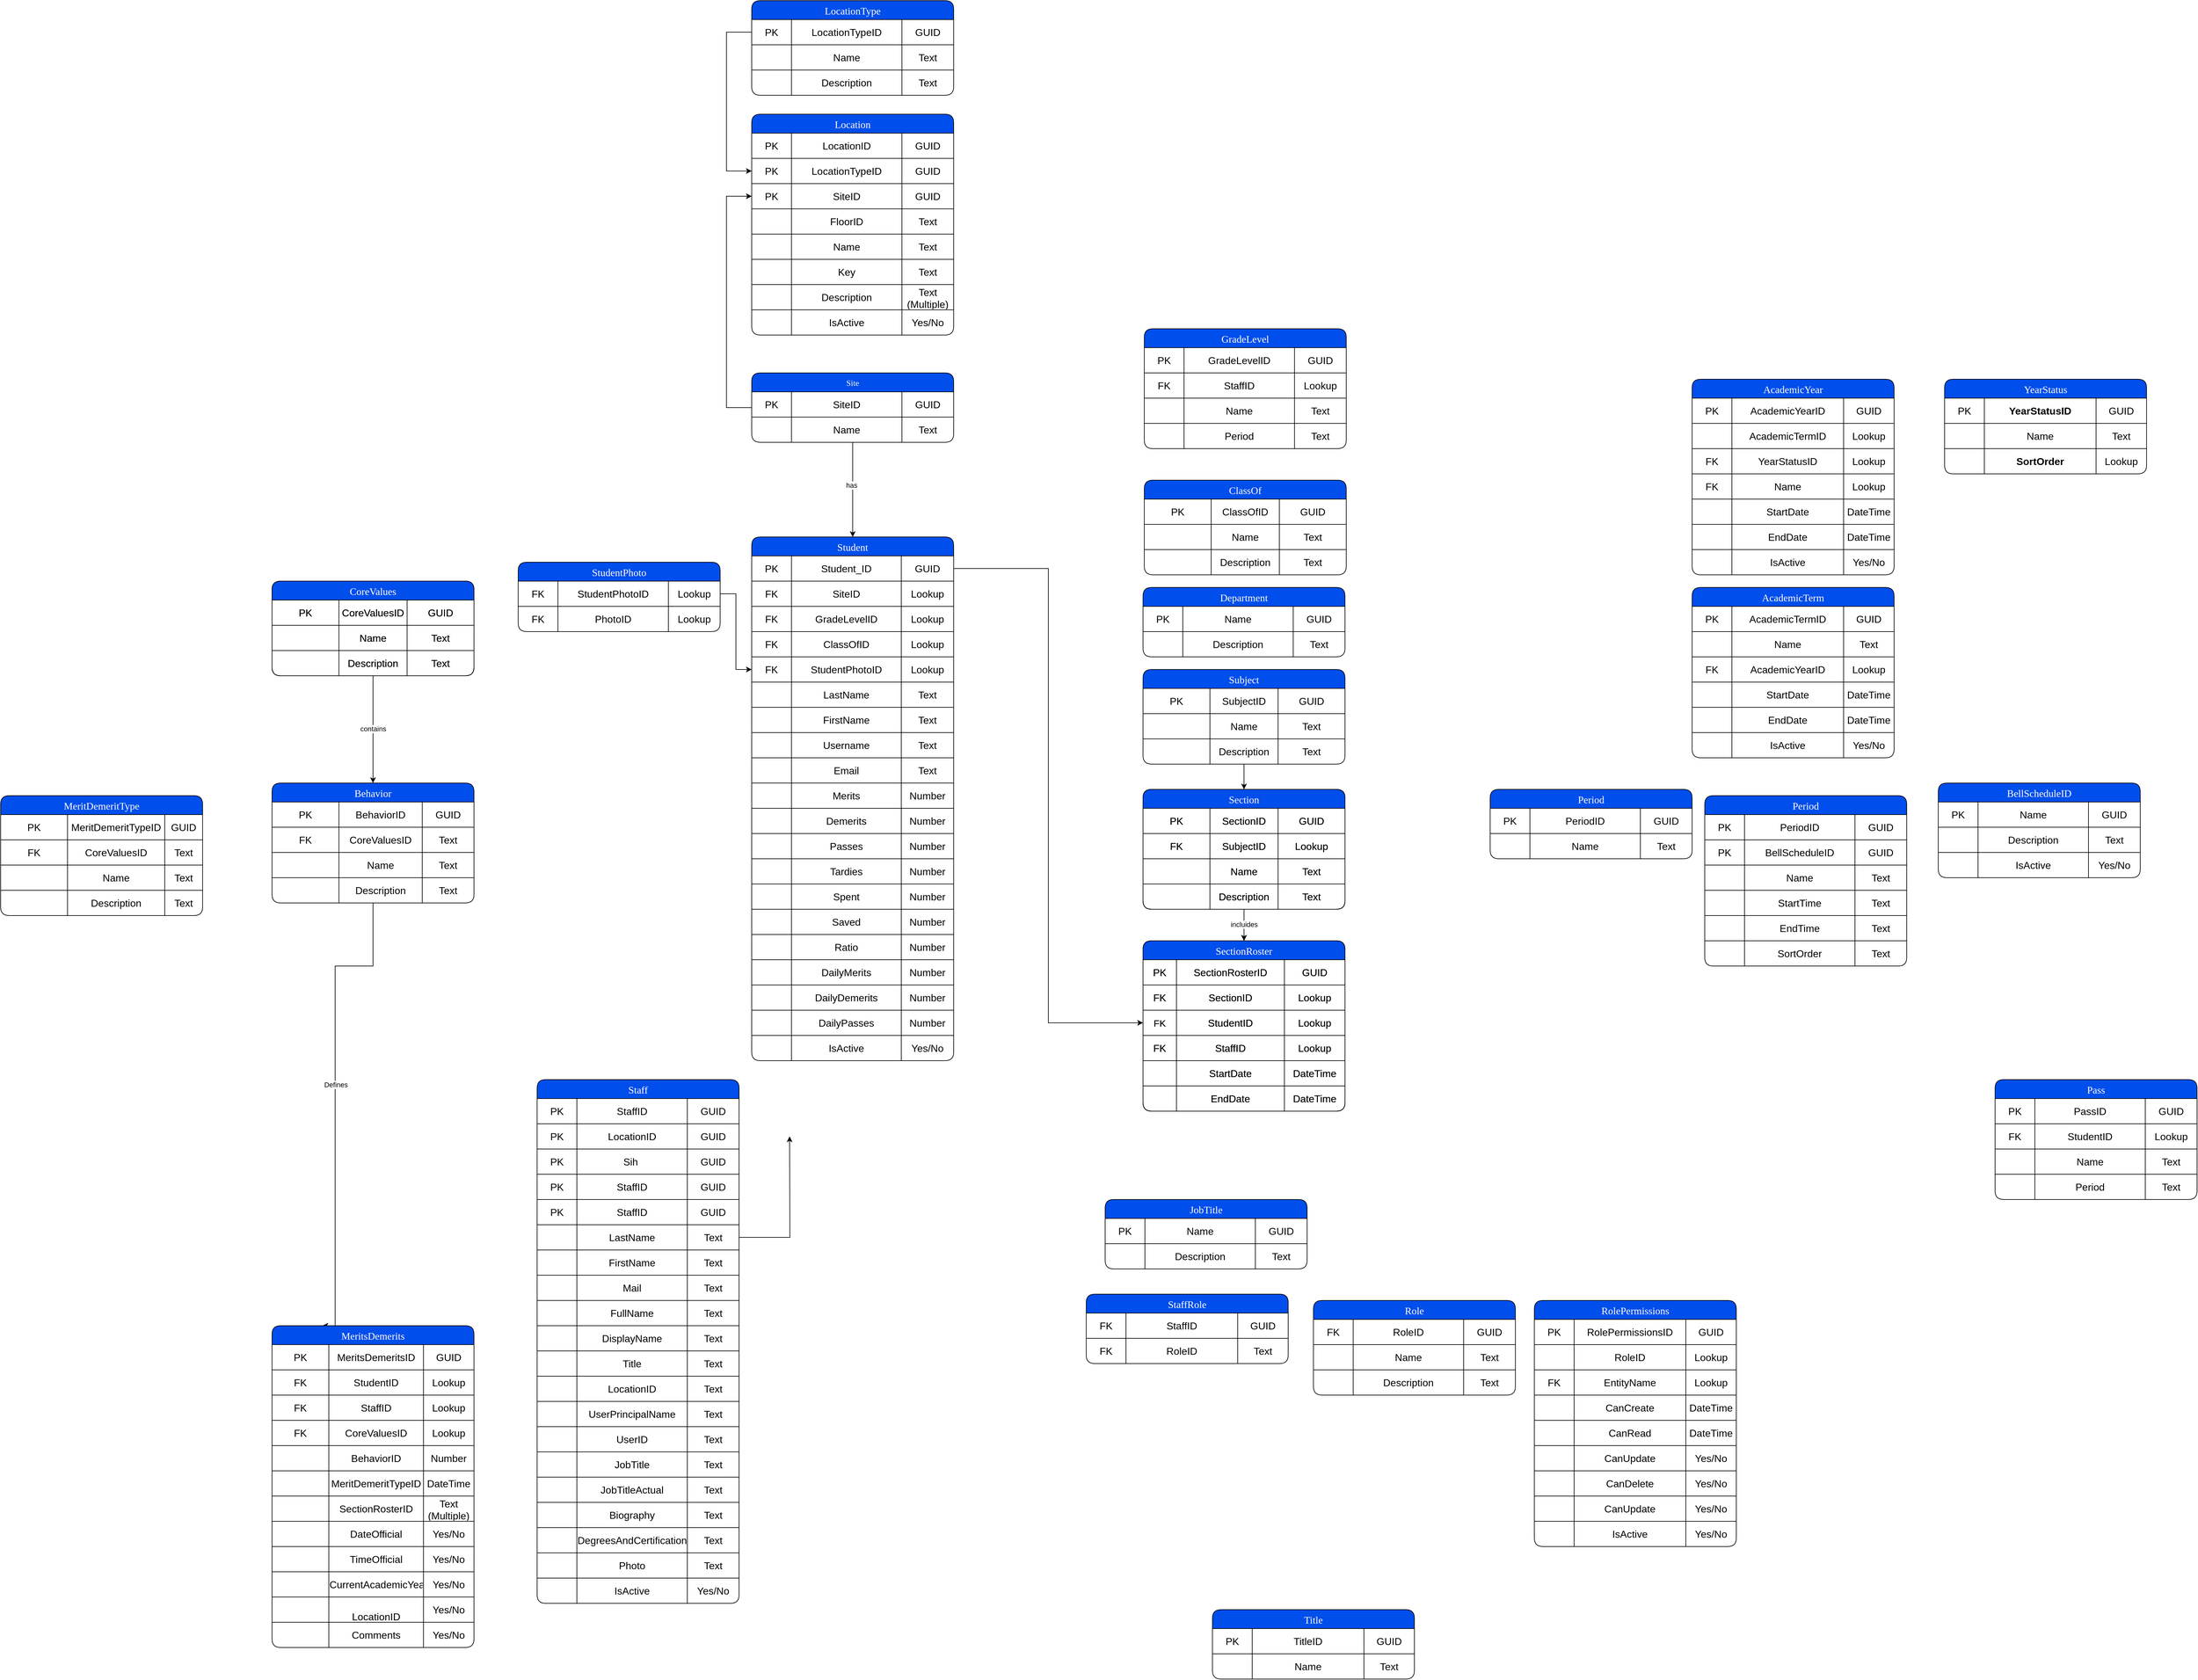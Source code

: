 <mxfile version="26.0.10">
  <diagram name="Page-1" id="XO3e4uC82h7JGHmBNq7G">
    <mxGraphModel dx="5853" dy="3340" grid="0" gridSize="10" guides="0" tooltips="1" connect="1" arrows="1" fold="1" page="1" pageScale="1" pageWidth="1100" pageHeight="850" background="none" math="0" shadow="0">
      <root>
        <mxCell id="0" />
        <mxCell id="1" parent="0" />
        <mxCell id="CsU8J5Y775FcUNryFP0c-17" value="" style="edgeStyle=orthogonalEdgeStyle;rounded=0;orthogonalLoop=1;jettySize=auto;html=1;entryX=0;entryY=0.5;entryDx=0;entryDy=0;" parent="1" source="sUYXjDWpY0LMnmQxeFV0-177" target="jydOUM7ibH90FBW3b2Sb-1118" edge="1">
          <mxGeometry relative="1" as="geometry">
            <mxPoint x="1040" y="435" as="targetPoint" />
            <Array as="points">
              <mxPoint x="1080" y="435" />
              <mxPoint x="1080" y="100" />
            </Array>
          </mxGeometry>
        </mxCell>
        <UserObject label="Site" id="sUYXjDWpY0LMnmQxeFV0-177">
          <mxCell style="shape=table;startSize=30;container=1;collapsible=0;childLayout=tableLayout;strokeColor=default;fontSize=13;rounded=1;fixedRows=0;bottom=1;left=1;fillColor=#004EEB;fontFamily=Tahoma;labelBorderColor=none;textShadow=0;fontStyle=0;fontColor=#FFFFFF;flipV=0;flipH=0;direction=east;gradientColor=none;shadow=0;movable=1;resizable=1;rotatable=1;deletable=1;editable=1;locked=0;connectable=1;" parent="1" vertex="1">
            <mxGeometry x="1120" y="380" width="320" height="110" as="geometry" />
          </mxCell>
        </UserObject>
        <mxCell id="sUYXjDWpY0LMnmQxeFV0-178" value="" style="shape=tableRow;horizontal=0;startSize=0;swimlaneHead=0;swimlaneBody=0;strokeColor=inherit;top=0;left=0;bottom=0;right=0;collapsible=0;dropTarget=0;fillColor=none;points=[[0,0.5],[1,0.5]];portConstraint=eastwest;fontSize=16;" parent="sUYXjDWpY0LMnmQxeFV0-177" vertex="1">
          <mxGeometry y="30" width="320" height="40" as="geometry" />
        </mxCell>
        <mxCell id="sUYXjDWpY0LMnmQxeFV0-179" value="PK" style="shape=partialRectangle;html=1;whiteSpace=wrap;connectable=0;strokeColor=inherit;overflow=hidden;fillColor=none;top=0;left=0;bottom=0;right=0;pointerEvents=1;fontSize=16;" parent="sUYXjDWpY0LMnmQxeFV0-178" vertex="1">
          <mxGeometry width="63" height="40" as="geometry">
            <mxRectangle width="63" height="40" as="alternateBounds" />
          </mxGeometry>
        </mxCell>
        <mxCell id="sUYXjDWpY0LMnmQxeFV0-180" value="&lt;span style=&quot;text-align: left; text-wrap-mode: nowrap;&quot;&gt;SiteID&lt;/span&gt;" style="shape=partialRectangle;html=1;whiteSpace=wrap;connectable=0;strokeColor=inherit;overflow=hidden;fillColor=none;top=0;left=0;bottom=0;right=0;pointerEvents=1;fontSize=16;" parent="sUYXjDWpY0LMnmQxeFV0-178" vertex="1">
          <mxGeometry x="63" width="175" height="40" as="geometry">
            <mxRectangle width="175" height="40" as="alternateBounds" />
          </mxGeometry>
        </mxCell>
        <mxCell id="sUYXjDWpY0LMnmQxeFV0-181" value="GUID" style="shape=partialRectangle;html=1;whiteSpace=wrap;connectable=0;strokeColor=inherit;overflow=hidden;fillColor=none;top=0;left=0;bottom=0;right=0;pointerEvents=1;fontSize=16;" parent="sUYXjDWpY0LMnmQxeFV0-178" vertex="1">
          <mxGeometry x="238" width="82" height="40" as="geometry">
            <mxRectangle width="82" height="40" as="alternateBounds" />
          </mxGeometry>
        </mxCell>
        <mxCell id="sUYXjDWpY0LMnmQxeFV0-182" value="" style="shape=tableRow;horizontal=0;startSize=0;swimlaneHead=0;swimlaneBody=0;strokeColor=inherit;top=0;left=0;bottom=0;right=0;collapsible=0;dropTarget=0;fillColor=none;points=[[0,0.5],[1,0.5]];portConstraint=eastwest;fontSize=16;" parent="sUYXjDWpY0LMnmQxeFV0-177" vertex="1">
          <mxGeometry y="70" width="320" height="40" as="geometry" />
        </mxCell>
        <mxCell id="sUYXjDWpY0LMnmQxeFV0-183" value="" style="shape=partialRectangle;html=1;whiteSpace=wrap;connectable=0;strokeColor=inherit;overflow=hidden;fillColor=none;top=0;left=0;bottom=0;right=0;pointerEvents=1;fontSize=16;" parent="sUYXjDWpY0LMnmQxeFV0-182" vertex="1">
          <mxGeometry width="63" height="40" as="geometry">
            <mxRectangle width="63" height="40" as="alternateBounds" />
          </mxGeometry>
        </mxCell>
        <mxCell id="sUYXjDWpY0LMnmQxeFV0-184" value="&lt;span style=&quot;text-align: left; text-wrap-mode: nowrap;&quot;&gt;Name&lt;/span&gt;" style="shape=partialRectangle;html=1;whiteSpace=wrap;connectable=0;strokeColor=inherit;overflow=hidden;fillColor=none;top=0;left=0;bottom=0;right=0;pointerEvents=1;fontSize=16;" parent="sUYXjDWpY0LMnmQxeFV0-182" vertex="1">
          <mxGeometry x="63" width="175" height="40" as="geometry">
            <mxRectangle width="175" height="40" as="alternateBounds" />
          </mxGeometry>
        </mxCell>
        <mxCell id="sUYXjDWpY0LMnmQxeFV0-185" value="&lt;span style=&quot;text-align: left; text-wrap-mode: nowrap;&quot;&gt;Text&lt;/span&gt;" style="shape=partialRectangle;html=1;whiteSpace=wrap;connectable=0;strokeColor=inherit;overflow=hidden;fillColor=none;top=0;left=0;bottom=0;right=0;pointerEvents=1;fontSize=16;" parent="sUYXjDWpY0LMnmQxeFV0-182" vertex="1">
          <mxGeometry x="238" width="82" height="40" as="geometry">
            <mxRectangle width="82" height="40" as="alternateBounds" />
          </mxGeometry>
        </mxCell>
        <mxCell id="sUYXjDWpY0LMnmQxeFV0-471" value="" style="edgeStyle=orthogonalEdgeStyle;rounded=0;orthogonalLoop=1;jettySize=auto;html=1;entryX=0.5;entryY=0;entryDx=0;entryDy=0;" parent="1" source="sUYXjDWpY0LMnmQxeFV0-177" target="MgV7KChqPwNm0BUnXlRn-27" edge="1">
          <mxGeometry relative="1" as="geometry">
            <mxPoint x="1258" y="1390.5" as="targetPoint" />
          </mxGeometry>
        </mxCell>
        <mxCell id="sUYXjDWpY0LMnmQxeFV0-590" value="has" style="edgeLabel;html=1;align=center;verticalAlign=middle;resizable=0;points=[];" parent="sUYXjDWpY0LMnmQxeFV0-471" vertex="1" connectable="0">
          <mxGeometry x="-0.102" y="-2" relative="1" as="geometry">
            <mxPoint as="offset" />
          </mxGeometry>
        </mxCell>
        <UserObject label="Student" id="MgV7KChqPwNm0BUnXlRn-27">
          <mxCell style="shape=table;startSize=30;container=1;collapsible=0;childLayout=tableLayout;strokeColor=default;fontSize=16;rounded=1;fixedRows=0;bottom=1;left=1;fillColor=#004EEB;fontFamily=Tahoma;labelBorderColor=none;textShadow=0;fontStyle=0;fontColor=#FFFFFF;flipV=0;flipH=0;direction=east;" parent="1" vertex="1">
            <mxGeometry x="1120" y="640" width="320" height="830" as="geometry" />
          </mxCell>
        </UserObject>
        <mxCell id="sUYXjDWpY0LMnmQxeFV0-472" value="" style="shape=tableRow;horizontal=0;startSize=0;swimlaneHead=0;swimlaneBody=0;strokeColor=inherit;top=0;left=0;bottom=0;right=0;collapsible=0;dropTarget=0;fillColor=none;points=[[0,0.5],[1,0.5]];portConstraint=eastwest;fontSize=16;" parent="MgV7KChqPwNm0BUnXlRn-27" vertex="1">
          <mxGeometry y="30" width="320" height="40" as="geometry" />
        </mxCell>
        <mxCell id="sUYXjDWpY0LMnmQxeFV0-473" value="PK" style="shape=partialRectangle;html=1;whiteSpace=wrap;connectable=0;strokeColor=inherit;overflow=hidden;fillColor=none;top=0;left=0;bottom=0;right=0;pointerEvents=1;fontSize=16;" parent="sUYXjDWpY0LMnmQxeFV0-472" vertex="1">
          <mxGeometry width="63" height="40" as="geometry">
            <mxRectangle width="63" height="40" as="alternateBounds" />
          </mxGeometry>
        </mxCell>
        <mxCell id="sUYXjDWpY0LMnmQxeFV0-474" value="Student_ID" style="shape=partialRectangle;html=1;whiteSpace=wrap;connectable=0;strokeColor=inherit;overflow=hidden;fillColor=none;top=0;left=0;bottom=0;right=0;pointerEvents=1;fontSize=16;" parent="sUYXjDWpY0LMnmQxeFV0-472" vertex="1">
          <mxGeometry x="63" width="174" height="40" as="geometry">
            <mxRectangle width="174" height="40" as="alternateBounds" />
          </mxGeometry>
        </mxCell>
        <mxCell id="sUYXjDWpY0LMnmQxeFV0-475" value="GUID" style="shape=partialRectangle;html=1;whiteSpace=wrap;connectable=0;strokeColor=inherit;overflow=hidden;fillColor=none;top=0;left=0;bottom=0;right=0;pointerEvents=1;fontSize=16;" parent="sUYXjDWpY0LMnmQxeFV0-472" vertex="1">
          <mxGeometry x="237" width="83" height="40" as="geometry">
            <mxRectangle width="83" height="40" as="alternateBounds" />
          </mxGeometry>
        </mxCell>
        <mxCell id="sUYXjDWpY0LMnmQxeFV0-477" value="" style="shape=tableRow;horizontal=0;startSize=0;swimlaneHead=0;swimlaneBody=0;strokeColor=inherit;top=0;left=0;bottom=0;right=0;collapsible=0;dropTarget=0;fillColor=none;points=[[0,0.5],[1,0.5]];portConstraint=eastwest;fontSize=16;" parent="MgV7KChqPwNm0BUnXlRn-27" vertex="1">
          <mxGeometry y="70" width="320" height="40" as="geometry" />
        </mxCell>
        <mxCell id="sUYXjDWpY0LMnmQxeFV0-478" value="FK" style="shape=partialRectangle;html=1;whiteSpace=wrap;connectable=0;strokeColor=inherit;overflow=hidden;fillColor=none;top=0;left=0;bottom=0;right=0;pointerEvents=1;fontSize=16;" parent="sUYXjDWpY0LMnmQxeFV0-477" vertex="1">
          <mxGeometry width="63" height="40" as="geometry">
            <mxRectangle width="63" height="40" as="alternateBounds" />
          </mxGeometry>
        </mxCell>
        <mxCell id="sUYXjDWpY0LMnmQxeFV0-479" value="&lt;span style=&quot;text-align: left; text-wrap-mode: nowrap;&quot;&gt;SiteID&lt;/span&gt;" style="shape=partialRectangle;html=1;whiteSpace=wrap;connectable=0;strokeColor=inherit;overflow=hidden;fillColor=none;top=0;left=0;bottom=0;right=0;pointerEvents=1;fontSize=16;" parent="sUYXjDWpY0LMnmQxeFV0-477" vertex="1">
          <mxGeometry x="63" width="174" height="40" as="geometry">
            <mxRectangle width="174" height="40" as="alternateBounds" />
          </mxGeometry>
        </mxCell>
        <mxCell id="sUYXjDWpY0LMnmQxeFV0-480" value="Lookup" style="shape=partialRectangle;html=1;whiteSpace=wrap;connectable=0;strokeColor=inherit;overflow=hidden;fillColor=none;top=0;left=0;bottom=0;right=0;pointerEvents=1;fontSize=16;" parent="sUYXjDWpY0LMnmQxeFV0-477" vertex="1">
          <mxGeometry x="237" width="83" height="40" as="geometry">
            <mxRectangle width="83" height="40" as="alternateBounds" />
          </mxGeometry>
        </mxCell>
        <mxCell id="MgV7KChqPwNm0BUnXlRn-28" value="" style="shape=tableRow;horizontal=0;startSize=0;swimlaneHead=0;swimlaneBody=0;strokeColor=inherit;top=0;left=0;bottom=0;right=0;collapsible=0;dropTarget=0;fillColor=none;points=[[0,0.5],[1,0.5]];portConstraint=eastwest;fontSize=16;" parent="MgV7KChqPwNm0BUnXlRn-27" vertex="1">
          <mxGeometry y="110" width="320" height="40" as="geometry" />
        </mxCell>
        <mxCell id="MgV7KChqPwNm0BUnXlRn-29" value="FK" style="shape=partialRectangle;html=1;whiteSpace=wrap;connectable=0;strokeColor=inherit;overflow=hidden;fillColor=none;top=0;left=0;bottom=0;right=0;pointerEvents=1;fontSize=16;" parent="MgV7KChqPwNm0BUnXlRn-28" vertex="1">
          <mxGeometry width="63" height="40" as="geometry">
            <mxRectangle width="63" height="40" as="alternateBounds" />
          </mxGeometry>
        </mxCell>
        <mxCell id="MgV7KChqPwNm0BUnXlRn-30" value="&lt;span style=&quot;text-align: left; text-wrap-mode: nowrap;&quot;&gt;GradeLevelID&lt;/span&gt;" style="shape=partialRectangle;html=1;whiteSpace=wrap;connectable=0;strokeColor=inherit;overflow=hidden;fillColor=none;top=0;left=0;bottom=0;right=0;pointerEvents=1;fontSize=16;" parent="MgV7KChqPwNm0BUnXlRn-28" vertex="1">
          <mxGeometry x="63" width="174" height="40" as="geometry">
            <mxRectangle width="174" height="40" as="alternateBounds" />
          </mxGeometry>
        </mxCell>
        <mxCell id="MgV7KChqPwNm0BUnXlRn-31" value="Lookup" style="shape=partialRectangle;html=1;whiteSpace=wrap;connectable=0;strokeColor=inherit;overflow=hidden;fillColor=none;top=0;left=0;bottom=0;right=0;pointerEvents=1;fontSize=16;" parent="MgV7KChqPwNm0BUnXlRn-28" vertex="1">
          <mxGeometry x="237" width="83" height="40" as="geometry">
            <mxRectangle width="83" height="40" as="alternateBounds" />
          </mxGeometry>
        </mxCell>
        <mxCell id="jydOUM7ibH90FBW3b2Sb-944" value="" style="shape=tableRow;horizontal=0;startSize=0;swimlaneHead=0;swimlaneBody=0;strokeColor=inherit;top=0;left=0;bottom=0;right=0;collapsible=0;dropTarget=0;fillColor=none;points=[[0,0.5],[1,0.5]];portConstraint=eastwest;fontSize=16;" parent="MgV7KChqPwNm0BUnXlRn-27" vertex="1">
          <mxGeometry y="150" width="320" height="40" as="geometry" />
        </mxCell>
        <mxCell id="jydOUM7ibH90FBW3b2Sb-945" value="FK" style="shape=partialRectangle;html=1;whiteSpace=wrap;connectable=0;strokeColor=inherit;overflow=hidden;fillColor=none;top=0;left=0;bottom=0;right=0;pointerEvents=1;fontSize=16;" parent="jydOUM7ibH90FBW3b2Sb-944" vertex="1">
          <mxGeometry width="63" height="40" as="geometry">
            <mxRectangle width="63" height="40" as="alternateBounds" />
          </mxGeometry>
        </mxCell>
        <mxCell id="jydOUM7ibH90FBW3b2Sb-946" value="&lt;div style=&quot;text-align: left;&quot;&gt;&lt;span style=&quot;background-color: transparent; color: light-dark(rgb(0, 0, 0), rgb(255, 255, 255)); text-wrap-mode: nowrap;&quot;&gt;ClassOfID&lt;/span&gt;&lt;/div&gt;" style="shape=partialRectangle;html=1;whiteSpace=wrap;connectable=0;strokeColor=inherit;overflow=hidden;fillColor=none;top=0;left=0;bottom=0;right=0;pointerEvents=1;fontSize=16;" parent="jydOUM7ibH90FBW3b2Sb-944" vertex="1">
          <mxGeometry x="63" width="174" height="40" as="geometry">
            <mxRectangle width="174" height="40" as="alternateBounds" />
          </mxGeometry>
        </mxCell>
        <mxCell id="jydOUM7ibH90FBW3b2Sb-947" value="Lookup" style="shape=partialRectangle;html=1;whiteSpace=wrap;connectable=0;strokeColor=inherit;overflow=hidden;fillColor=none;top=0;left=0;bottom=0;right=0;pointerEvents=1;fontSize=16;" parent="jydOUM7ibH90FBW3b2Sb-944" vertex="1">
          <mxGeometry x="237" width="83" height="40" as="geometry">
            <mxRectangle width="83" height="40" as="alternateBounds" />
          </mxGeometry>
        </mxCell>
        <mxCell id="jydOUM7ibH90FBW3b2Sb-1152" value="" style="shape=tableRow;horizontal=0;startSize=0;swimlaneHead=0;swimlaneBody=0;strokeColor=inherit;top=0;left=0;bottom=0;right=0;collapsible=0;dropTarget=0;fillColor=none;points=[[0,0.5],[1,0.5]];portConstraint=eastwest;fontSize=16;" parent="MgV7KChqPwNm0BUnXlRn-27" vertex="1">
          <mxGeometry y="190" width="320" height="40" as="geometry" />
        </mxCell>
        <mxCell id="jydOUM7ibH90FBW3b2Sb-1153" value="FK" style="shape=partialRectangle;html=1;whiteSpace=wrap;connectable=0;strokeColor=inherit;overflow=hidden;fillColor=none;top=0;left=0;bottom=0;right=0;pointerEvents=1;fontSize=16;" parent="jydOUM7ibH90FBW3b2Sb-1152" vertex="1">
          <mxGeometry width="63" height="40" as="geometry">
            <mxRectangle width="63" height="40" as="alternateBounds" />
          </mxGeometry>
        </mxCell>
        <mxCell id="jydOUM7ibH90FBW3b2Sb-1154" value="&lt;div style=&quot;text-align: left;&quot;&gt;&lt;span style=&quot;text-wrap-mode: nowrap;&quot;&gt;StudentPhotoID&lt;/span&gt;&lt;/div&gt;" style="shape=partialRectangle;html=1;whiteSpace=wrap;connectable=0;strokeColor=inherit;overflow=hidden;fillColor=none;top=0;left=0;bottom=0;right=0;pointerEvents=1;fontSize=16;" parent="jydOUM7ibH90FBW3b2Sb-1152" vertex="1">
          <mxGeometry x="63" width="174" height="40" as="geometry">
            <mxRectangle width="174" height="40" as="alternateBounds" />
          </mxGeometry>
        </mxCell>
        <mxCell id="jydOUM7ibH90FBW3b2Sb-1155" value="Lookup" style="shape=partialRectangle;html=1;whiteSpace=wrap;connectable=0;strokeColor=inherit;overflow=hidden;fillColor=none;top=0;left=0;bottom=0;right=0;pointerEvents=1;fontSize=16;" parent="jydOUM7ibH90FBW3b2Sb-1152" vertex="1">
          <mxGeometry x="237" width="83" height="40" as="geometry">
            <mxRectangle width="83" height="40" as="alternateBounds" />
          </mxGeometry>
        </mxCell>
        <mxCell id="MgV7KChqPwNm0BUnXlRn-32" value="" style="shape=tableRow;horizontal=0;startSize=0;swimlaneHead=0;swimlaneBody=0;strokeColor=inherit;top=0;left=0;bottom=0;right=0;collapsible=0;dropTarget=0;fillColor=none;points=[[0,0.5],[1,0.5]];portConstraint=eastwest;fontSize=16;" parent="MgV7KChqPwNm0BUnXlRn-27" vertex="1">
          <mxGeometry y="230" width="320" height="40" as="geometry" />
        </mxCell>
        <mxCell id="MgV7KChqPwNm0BUnXlRn-33" value="" style="shape=partialRectangle;html=1;whiteSpace=wrap;connectable=0;strokeColor=inherit;overflow=hidden;fillColor=none;top=0;left=0;bottom=0;right=0;pointerEvents=1;fontSize=16;" parent="MgV7KChqPwNm0BUnXlRn-32" vertex="1">
          <mxGeometry width="63" height="40" as="geometry">
            <mxRectangle width="63" height="40" as="alternateBounds" />
          </mxGeometry>
        </mxCell>
        <mxCell id="MgV7KChqPwNm0BUnXlRn-34" value="LastName" style="shape=partialRectangle;html=1;whiteSpace=wrap;connectable=0;strokeColor=inherit;overflow=hidden;fillColor=none;top=0;left=0;bottom=0;right=0;pointerEvents=1;fontSize=16;" parent="MgV7KChqPwNm0BUnXlRn-32" vertex="1">
          <mxGeometry x="63" width="174" height="40" as="geometry">
            <mxRectangle width="174" height="40" as="alternateBounds" />
          </mxGeometry>
        </mxCell>
        <mxCell id="MgV7KChqPwNm0BUnXlRn-35" value="Text" style="shape=partialRectangle;html=1;whiteSpace=wrap;connectable=0;strokeColor=inherit;overflow=hidden;fillColor=none;top=0;left=0;bottom=0;right=0;pointerEvents=1;fontSize=16;" parent="MgV7KChqPwNm0BUnXlRn-32" vertex="1">
          <mxGeometry x="237" width="83" height="40" as="geometry">
            <mxRectangle width="83" height="40" as="alternateBounds" />
          </mxGeometry>
        </mxCell>
        <mxCell id="MgV7KChqPwNm0BUnXlRn-36" value="" style="shape=tableRow;horizontal=0;startSize=0;swimlaneHead=0;swimlaneBody=0;strokeColor=inherit;top=0;left=0;bottom=0;right=0;collapsible=0;dropTarget=0;fillColor=none;points=[[0,0.5],[1,0.5]];portConstraint=eastwest;fontSize=16;" parent="MgV7KChqPwNm0BUnXlRn-27" vertex="1">
          <mxGeometry y="270" width="320" height="40" as="geometry" />
        </mxCell>
        <mxCell id="MgV7KChqPwNm0BUnXlRn-37" value="" style="shape=partialRectangle;html=1;whiteSpace=wrap;connectable=0;strokeColor=inherit;overflow=hidden;fillColor=none;top=0;left=0;bottom=0;right=0;pointerEvents=1;fontSize=16;" parent="MgV7KChqPwNm0BUnXlRn-36" vertex="1">
          <mxGeometry width="63" height="40" as="geometry">
            <mxRectangle width="63" height="40" as="alternateBounds" />
          </mxGeometry>
        </mxCell>
        <mxCell id="MgV7KChqPwNm0BUnXlRn-38" value="FirstName" style="shape=partialRectangle;html=1;whiteSpace=wrap;connectable=0;strokeColor=inherit;overflow=hidden;fillColor=none;top=0;left=0;bottom=0;right=0;pointerEvents=1;fontSize=16;" parent="MgV7KChqPwNm0BUnXlRn-36" vertex="1">
          <mxGeometry x="63" width="174" height="40" as="geometry">
            <mxRectangle width="174" height="40" as="alternateBounds" />
          </mxGeometry>
        </mxCell>
        <mxCell id="MgV7KChqPwNm0BUnXlRn-39" value="Text" style="shape=partialRectangle;html=1;whiteSpace=wrap;connectable=0;strokeColor=inherit;overflow=hidden;fillColor=none;top=0;left=0;bottom=0;right=0;pointerEvents=1;fontSize=16;" parent="MgV7KChqPwNm0BUnXlRn-36" vertex="1">
          <mxGeometry x="237" width="83" height="40" as="geometry">
            <mxRectangle width="83" height="40" as="alternateBounds" />
          </mxGeometry>
        </mxCell>
        <mxCell id="MgV7KChqPwNm0BUnXlRn-44" style="shape=tableRow;horizontal=0;startSize=0;swimlaneHead=0;swimlaneBody=0;strokeColor=inherit;top=0;left=0;bottom=0;right=0;collapsible=0;dropTarget=0;fillColor=none;points=[[0,0.5],[1,0.5]];portConstraint=eastwest;fontSize=16;" parent="MgV7KChqPwNm0BUnXlRn-27" vertex="1">
          <mxGeometry y="310" width="320" height="40" as="geometry" />
        </mxCell>
        <mxCell id="MgV7KChqPwNm0BUnXlRn-45" style="shape=partialRectangle;html=1;whiteSpace=wrap;connectable=0;strokeColor=inherit;overflow=hidden;fillColor=none;top=0;left=0;bottom=0;right=0;pointerEvents=1;fontSize=16;" parent="MgV7KChqPwNm0BUnXlRn-44" vertex="1">
          <mxGeometry width="63" height="40" as="geometry">
            <mxRectangle width="63" height="40" as="alternateBounds" />
          </mxGeometry>
        </mxCell>
        <mxCell id="MgV7KChqPwNm0BUnXlRn-46" value="Username" style="shape=partialRectangle;html=1;whiteSpace=wrap;connectable=0;strokeColor=inherit;overflow=hidden;fillColor=none;top=0;left=0;bottom=0;right=0;pointerEvents=1;fontSize=16;" parent="MgV7KChqPwNm0BUnXlRn-44" vertex="1">
          <mxGeometry x="63" width="174" height="40" as="geometry">
            <mxRectangle width="174" height="40" as="alternateBounds" />
          </mxGeometry>
        </mxCell>
        <mxCell id="MgV7KChqPwNm0BUnXlRn-47" value="Text" style="shape=partialRectangle;html=1;whiteSpace=wrap;connectable=0;strokeColor=inherit;overflow=hidden;fillColor=none;top=0;left=0;bottom=0;right=0;pointerEvents=1;fontSize=16;" parent="MgV7KChqPwNm0BUnXlRn-44" vertex="1">
          <mxGeometry x="237" width="83" height="40" as="geometry">
            <mxRectangle width="83" height="40" as="alternateBounds" />
          </mxGeometry>
        </mxCell>
        <mxCell id="jydOUM7ibH90FBW3b2Sb-180" style="shape=tableRow;horizontal=0;startSize=0;swimlaneHead=0;swimlaneBody=0;strokeColor=inherit;top=0;left=0;bottom=0;right=0;collapsible=0;dropTarget=0;fillColor=none;points=[[0,0.5],[1,0.5]];portConstraint=eastwest;fontSize=16;" parent="MgV7KChqPwNm0BUnXlRn-27" vertex="1">
          <mxGeometry y="350" width="320" height="40" as="geometry" />
        </mxCell>
        <mxCell id="jydOUM7ibH90FBW3b2Sb-181" style="shape=partialRectangle;html=1;whiteSpace=wrap;connectable=0;strokeColor=inherit;overflow=hidden;fillColor=none;top=0;left=0;bottom=0;right=0;pointerEvents=1;fontSize=16;" parent="jydOUM7ibH90FBW3b2Sb-180" vertex="1">
          <mxGeometry width="63" height="40" as="geometry">
            <mxRectangle width="63" height="40" as="alternateBounds" />
          </mxGeometry>
        </mxCell>
        <mxCell id="jydOUM7ibH90FBW3b2Sb-182" value="Email" style="shape=partialRectangle;html=1;whiteSpace=wrap;connectable=0;strokeColor=inherit;overflow=hidden;fillColor=none;top=0;left=0;bottom=0;right=0;pointerEvents=1;fontSize=16;" parent="jydOUM7ibH90FBW3b2Sb-180" vertex="1">
          <mxGeometry x="63" width="174" height="40" as="geometry">
            <mxRectangle width="174" height="40" as="alternateBounds" />
          </mxGeometry>
        </mxCell>
        <mxCell id="jydOUM7ibH90FBW3b2Sb-183" value="Text" style="shape=partialRectangle;html=1;whiteSpace=wrap;connectable=0;strokeColor=inherit;overflow=hidden;fillColor=none;top=0;left=0;bottom=0;right=0;pointerEvents=1;fontSize=16;" parent="jydOUM7ibH90FBW3b2Sb-180" vertex="1">
          <mxGeometry x="237" width="83" height="40" as="geometry">
            <mxRectangle width="83" height="40" as="alternateBounds" />
          </mxGeometry>
        </mxCell>
        <mxCell id="jydOUM7ibH90FBW3b2Sb-184" style="shape=tableRow;horizontal=0;startSize=0;swimlaneHead=0;swimlaneBody=0;strokeColor=inherit;top=0;left=0;bottom=0;right=0;collapsible=0;dropTarget=0;fillColor=none;points=[[0,0.5],[1,0.5]];portConstraint=eastwest;fontSize=16;" parent="MgV7KChqPwNm0BUnXlRn-27" vertex="1">
          <mxGeometry y="390" width="320" height="40" as="geometry" />
        </mxCell>
        <mxCell id="jydOUM7ibH90FBW3b2Sb-185" style="shape=partialRectangle;html=1;whiteSpace=wrap;connectable=0;strokeColor=inherit;overflow=hidden;fillColor=none;top=0;left=0;bottom=0;right=0;pointerEvents=1;fontSize=16;" parent="jydOUM7ibH90FBW3b2Sb-184" vertex="1">
          <mxGeometry width="63" height="40" as="geometry">
            <mxRectangle width="63" height="40" as="alternateBounds" />
          </mxGeometry>
        </mxCell>
        <mxCell id="jydOUM7ibH90FBW3b2Sb-186" value="Merits" style="shape=partialRectangle;html=1;whiteSpace=wrap;connectable=0;strokeColor=inherit;overflow=hidden;fillColor=none;top=0;left=0;bottom=0;right=0;pointerEvents=1;fontSize=16;" parent="jydOUM7ibH90FBW3b2Sb-184" vertex="1">
          <mxGeometry x="63" width="174" height="40" as="geometry">
            <mxRectangle width="174" height="40" as="alternateBounds" />
          </mxGeometry>
        </mxCell>
        <mxCell id="jydOUM7ibH90FBW3b2Sb-187" value="Number" style="shape=partialRectangle;html=1;whiteSpace=wrap;connectable=0;strokeColor=inherit;overflow=hidden;fillColor=none;top=0;left=0;bottom=0;right=0;pointerEvents=1;fontSize=16;" parent="jydOUM7ibH90FBW3b2Sb-184" vertex="1">
          <mxGeometry x="237" width="83" height="40" as="geometry">
            <mxRectangle width="83" height="40" as="alternateBounds" />
          </mxGeometry>
        </mxCell>
        <mxCell id="jydOUM7ibH90FBW3b2Sb-188" style="shape=tableRow;horizontal=0;startSize=0;swimlaneHead=0;swimlaneBody=0;strokeColor=inherit;top=0;left=0;bottom=0;right=0;collapsible=0;dropTarget=0;fillColor=none;points=[[0,0.5],[1,0.5]];portConstraint=eastwest;fontSize=16;" parent="MgV7KChqPwNm0BUnXlRn-27" vertex="1">
          <mxGeometry y="430" width="320" height="40" as="geometry" />
        </mxCell>
        <mxCell id="jydOUM7ibH90FBW3b2Sb-189" style="shape=partialRectangle;html=1;whiteSpace=wrap;connectable=0;strokeColor=inherit;overflow=hidden;fillColor=none;top=0;left=0;bottom=0;right=0;pointerEvents=1;fontSize=16;" parent="jydOUM7ibH90FBW3b2Sb-188" vertex="1">
          <mxGeometry width="63" height="40" as="geometry">
            <mxRectangle width="63" height="40" as="alternateBounds" />
          </mxGeometry>
        </mxCell>
        <mxCell id="jydOUM7ibH90FBW3b2Sb-190" value="Demerits" style="shape=partialRectangle;html=1;whiteSpace=wrap;connectable=0;strokeColor=inherit;overflow=hidden;fillColor=none;top=0;left=0;bottom=0;right=0;pointerEvents=1;fontSize=16;" parent="jydOUM7ibH90FBW3b2Sb-188" vertex="1">
          <mxGeometry x="63" width="174" height="40" as="geometry">
            <mxRectangle width="174" height="40" as="alternateBounds" />
          </mxGeometry>
        </mxCell>
        <mxCell id="jydOUM7ibH90FBW3b2Sb-191" value="Number" style="shape=partialRectangle;html=1;whiteSpace=wrap;connectable=0;strokeColor=inherit;overflow=hidden;fillColor=none;top=0;left=0;bottom=0;right=0;pointerEvents=1;fontSize=16;" parent="jydOUM7ibH90FBW3b2Sb-188" vertex="1">
          <mxGeometry x="237" width="83" height="40" as="geometry">
            <mxRectangle width="83" height="40" as="alternateBounds" />
          </mxGeometry>
        </mxCell>
        <mxCell id="jydOUM7ibH90FBW3b2Sb-192" style="shape=tableRow;horizontal=0;startSize=0;swimlaneHead=0;swimlaneBody=0;strokeColor=inherit;top=0;left=0;bottom=0;right=0;collapsible=0;dropTarget=0;fillColor=none;points=[[0,0.5],[1,0.5]];portConstraint=eastwest;fontSize=16;" parent="MgV7KChqPwNm0BUnXlRn-27" vertex="1">
          <mxGeometry y="470" width="320" height="40" as="geometry" />
        </mxCell>
        <mxCell id="jydOUM7ibH90FBW3b2Sb-193" style="shape=partialRectangle;html=1;whiteSpace=wrap;connectable=0;strokeColor=inherit;overflow=hidden;fillColor=none;top=0;left=0;bottom=0;right=0;pointerEvents=1;fontSize=16;" parent="jydOUM7ibH90FBW3b2Sb-192" vertex="1">
          <mxGeometry width="63" height="40" as="geometry">
            <mxRectangle width="63" height="40" as="alternateBounds" />
          </mxGeometry>
        </mxCell>
        <mxCell id="jydOUM7ibH90FBW3b2Sb-194" value="Passes" style="shape=partialRectangle;html=1;whiteSpace=wrap;connectable=0;strokeColor=inherit;overflow=hidden;fillColor=none;top=0;left=0;bottom=0;right=0;pointerEvents=1;fontSize=16;" parent="jydOUM7ibH90FBW3b2Sb-192" vertex="1">
          <mxGeometry x="63" width="174" height="40" as="geometry">
            <mxRectangle width="174" height="40" as="alternateBounds" />
          </mxGeometry>
        </mxCell>
        <mxCell id="jydOUM7ibH90FBW3b2Sb-195" value="Number" style="shape=partialRectangle;html=1;whiteSpace=wrap;connectable=0;strokeColor=inherit;overflow=hidden;fillColor=none;top=0;left=0;bottom=0;right=0;pointerEvents=1;fontSize=16;" parent="jydOUM7ibH90FBW3b2Sb-192" vertex="1">
          <mxGeometry x="237" width="83" height="40" as="geometry">
            <mxRectangle width="83" height="40" as="alternateBounds" />
          </mxGeometry>
        </mxCell>
        <mxCell id="jydOUM7ibH90FBW3b2Sb-196" style="shape=tableRow;horizontal=0;startSize=0;swimlaneHead=0;swimlaneBody=0;strokeColor=inherit;top=0;left=0;bottom=0;right=0;collapsible=0;dropTarget=0;fillColor=none;points=[[0,0.5],[1,0.5]];portConstraint=eastwest;fontSize=16;" parent="MgV7KChqPwNm0BUnXlRn-27" vertex="1">
          <mxGeometry y="510" width="320" height="40" as="geometry" />
        </mxCell>
        <mxCell id="jydOUM7ibH90FBW3b2Sb-197" style="shape=partialRectangle;html=1;whiteSpace=wrap;connectable=0;strokeColor=inherit;overflow=hidden;fillColor=none;top=0;left=0;bottom=0;right=0;pointerEvents=1;fontSize=16;" parent="jydOUM7ibH90FBW3b2Sb-196" vertex="1">
          <mxGeometry width="63" height="40" as="geometry">
            <mxRectangle width="63" height="40" as="alternateBounds" />
          </mxGeometry>
        </mxCell>
        <mxCell id="jydOUM7ibH90FBW3b2Sb-198" value="Tardies" style="shape=partialRectangle;html=1;whiteSpace=wrap;connectable=0;strokeColor=inherit;overflow=hidden;fillColor=none;top=0;left=0;bottom=0;right=0;pointerEvents=1;fontSize=16;" parent="jydOUM7ibH90FBW3b2Sb-196" vertex="1">
          <mxGeometry x="63" width="174" height="40" as="geometry">
            <mxRectangle width="174" height="40" as="alternateBounds" />
          </mxGeometry>
        </mxCell>
        <mxCell id="jydOUM7ibH90FBW3b2Sb-199" value="Number" style="shape=partialRectangle;html=1;whiteSpace=wrap;connectable=0;strokeColor=inherit;overflow=hidden;fillColor=none;top=0;left=0;bottom=0;right=0;pointerEvents=1;fontSize=16;" parent="jydOUM7ibH90FBW3b2Sb-196" vertex="1">
          <mxGeometry x="237" width="83" height="40" as="geometry">
            <mxRectangle width="83" height="40" as="alternateBounds" />
          </mxGeometry>
        </mxCell>
        <mxCell id="jydOUM7ibH90FBW3b2Sb-200" style="shape=tableRow;horizontal=0;startSize=0;swimlaneHead=0;swimlaneBody=0;strokeColor=inherit;top=0;left=0;bottom=0;right=0;collapsible=0;dropTarget=0;fillColor=none;points=[[0,0.5],[1,0.5]];portConstraint=eastwest;fontSize=16;" parent="MgV7KChqPwNm0BUnXlRn-27" vertex="1">
          <mxGeometry y="550" width="320" height="40" as="geometry" />
        </mxCell>
        <mxCell id="jydOUM7ibH90FBW3b2Sb-201" style="shape=partialRectangle;html=1;whiteSpace=wrap;connectable=0;strokeColor=inherit;overflow=hidden;fillColor=none;top=0;left=0;bottom=0;right=0;pointerEvents=1;fontSize=16;" parent="jydOUM7ibH90FBW3b2Sb-200" vertex="1">
          <mxGeometry width="63" height="40" as="geometry">
            <mxRectangle width="63" height="40" as="alternateBounds" />
          </mxGeometry>
        </mxCell>
        <mxCell id="jydOUM7ibH90FBW3b2Sb-202" value="Spent" style="shape=partialRectangle;html=1;whiteSpace=wrap;connectable=0;strokeColor=inherit;overflow=hidden;fillColor=none;top=0;left=0;bottom=0;right=0;pointerEvents=1;fontSize=16;" parent="jydOUM7ibH90FBW3b2Sb-200" vertex="1">
          <mxGeometry x="63" width="174" height="40" as="geometry">
            <mxRectangle width="174" height="40" as="alternateBounds" />
          </mxGeometry>
        </mxCell>
        <mxCell id="jydOUM7ibH90FBW3b2Sb-203" value="Number" style="shape=partialRectangle;html=1;whiteSpace=wrap;connectable=0;strokeColor=inherit;overflow=hidden;fillColor=none;top=0;left=0;bottom=0;right=0;pointerEvents=1;fontSize=16;" parent="jydOUM7ibH90FBW3b2Sb-200" vertex="1">
          <mxGeometry x="237" width="83" height="40" as="geometry">
            <mxRectangle width="83" height="40" as="alternateBounds" />
          </mxGeometry>
        </mxCell>
        <mxCell id="jydOUM7ibH90FBW3b2Sb-204" style="shape=tableRow;horizontal=0;startSize=0;swimlaneHead=0;swimlaneBody=0;strokeColor=inherit;top=0;left=0;bottom=0;right=0;collapsible=0;dropTarget=0;fillColor=none;points=[[0,0.5],[1,0.5]];portConstraint=eastwest;fontSize=16;" parent="MgV7KChqPwNm0BUnXlRn-27" vertex="1">
          <mxGeometry y="590" width="320" height="40" as="geometry" />
        </mxCell>
        <mxCell id="jydOUM7ibH90FBW3b2Sb-205" style="shape=partialRectangle;html=1;whiteSpace=wrap;connectable=0;strokeColor=inherit;overflow=hidden;fillColor=none;top=0;left=0;bottom=0;right=0;pointerEvents=1;fontSize=16;" parent="jydOUM7ibH90FBW3b2Sb-204" vertex="1">
          <mxGeometry width="63" height="40" as="geometry">
            <mxRectangle width="63" height="40" as="alternateBounds" />
          </mxGeometry>
        </mxCell>
        <mxCell id="jydOUM7ibH90FBW3b2Sb-206" value="Saved" style="shape=partialRectangle;html=1;whiteSpace=wrap;connectable=0;strokeColor=inherit;overflow=hidden;fillColor=none;top=0;left=0;bottom=0;right=0;pointerEvents=1;fontSize=16;" parent="jydOUM7ibH90FBW3b2Sb-204" vertex="1">
          <mxGeometry x="63" width="174" height="40" as="geometry">
            <mxRectangle width="174" height="40" as="alternateBounds" />
          </mxGeometry>
        </mxCell>
        <mxCell id="jydOUM7ibH90FBW3b2Sb-207" value="Number" style="shape=partialRectangle;html=1;whiteSpace=wrap;connectable=0;strokeColor=inherit;overflow=hidden;fillColor=none;top=0;left=0;bottom=0;right=0;pointerEvents=1;fontSize=16;" parent="jydOUM7ibH90FBW3b2Sb-204" vertex="1">
          <mxGeometry x="237" width="83" height="40" as="geometry">
            <mxRectangle width="83" height="40" as="alternateBounds" />
          </mxGeometry>
        </mxCell>
        <mxCell id="jydOUM7ibH90FBW3b2Sb-208" style="shape=tableRow;horizontal=0;startSize=0;swimlaneHead=0;swimlaneBody=0;strokeColor=inherit;top=0;left=0;bottom=0;right=0;collapsible=0;dropTarget=0;fillColor=none;points=[[0,0.5],[1,0.5]];portConstraint=eastwest;fontSize=16;" parent="MgV7KChqPwNm0BUnXlRn-27" vertex="1">
          <mxGeometry y="630" width="320" height="40" as="geometry" />
        </mxCell>
        <mxCell id="jydOUM7ibH90FBW3b2Sb-209" style="shape=partialRectangle;html=1;whiteSpace=wrap;connectable=0;strokeColor=inherit;overflow=hidden;fillColor=none;top=0;left=0;bottom=0;right=0;pointerEvents=1;fontSize=16;" parent="jydOUM7ibH90FBW3b2Sb-208" vertex="1">
          <mxGeometry width="63" height="40" as="geometry">
            <mxRectangle width="63" height="40" as="alternateBounds" />
          </mxGeometry>
        </mxCell>
        <mxCell id="jydOUM7ibH90FBW3b2Sb-210" value="Ratio" style="shape=partialRectangle;html=1;whiteSpace=wrap;connectable=0;strokeColor=inherit;overflow=hidden;fillColor=none;top=0;left=0;bottom=0;right=0;pointerEvents=1;fontSize=16;" parent="jydOUM7ibH90FBW3b2Sb-208" vertex="1">
          <mxGeometry x="63" width="174" height="40" as="geometry">
            <mxRectangle width="174" height="40" as="alternateBounds" />
          </mxGeometry>
        </mxCell>
        <mxCell id="jydOUM7ibH90FBW3b2Sb-211" value="Number" style="shape=partialRectangle;html=1;whiteSpace=wrap;connectable=0;strokeColor=inherit;overflow=hidden;fillColor=none;top=0;left=0;bottom=0;right=0;pointerEvents=1;fontSize=16;" parent="jydOUM7ibH90FBW3b2Sb-208" vertex="1">
          <mxGeometry x="237" width="83" height="40" as="geometry">
            <mxRectangle width="83" height="40" as="alternateBounds" />
          </mxGeometry>
        </mxCell>
        <mxCell id="jydOUM7ibH90FBW3b2Sb-212" style="shape=tableRow;horizontal=0;startSize=0;swimlaneHead=0;swimlaneBody=0;strokeColor=inherit;top=0;left=0;bottom=0;right=0;collapsible=0;dropTarget=0;fillColor=none;points=[[0,0.5],[1,0.5]];portConstraint=eastwest;fontSize=16;" parent="MgV7KChqPwNm0BUnXlRn-27" vertex="1">
          <mxGeometry y="670" width="320" height="40" as="geometry" />
        </mxCell>
        <mxCell id="jydOUM7ibH90FBW3b2Sb-213" style="shape=partialRectangle;html=1;whiteSpace=wrap;connectable=0;strokeColor=inherit;overflow=hidden;fillColor=none;top=0;left=0;bottom=0;right=0;pointerEvents=1;fontSize=16;" parent="jydOUM7ibH90FBW3b2Sb-212" vertex="1">
          <mxGeometry width="63" height="40" as="geometry">
            <mxRectangle width="63" height="40" as="alternateBounds" />
          </mxGeometry>
        </mxCell>
        <mxCell id="jydOUM7ibH90FBW3b2Sb-214" value="DailyMerits" style="shape=partialRectangle;html=1;whiteSpace=wrap;connectable=0;strokeColor=inherit;overflow=hidden;fillColor=none;top=0;left=0;bottom=0;right=0;pointerEvents=1;fontSize=16;" parent="jydOUM7ibH90FBW3b2Sb-212" vertex="1">
          <mxGeometry x="63" width="174" height="40" as="geometry">
            <mxRectangle width="174" height="40" as="alternateBounds" />
          </mxGeometry>
        </mxCell>
        <mxCell id="jydOUM7ibH90FBW3b2Sb-215" value="Number" style="shape=partialRectangle;html=1;whiteSpace=wrap;connectable=0;strokeColor=inherit;overflow=hidden;fillColor=none;top=0;left=0;bottom=0;right=0;pointerEvents=1;fontSize=16;" parent="jydOUM7ibH90FBW3b2Sb-212" vertex="1">
          <mxGeometry x="237" width="83" height="40" as="geometry">
            <mxRectangle width="83" height="40" as="alternateBounds" />
          </mxGeometry>
        </mxCell>
        <mxCell id="jydOUM7ibH90FBW3b2Sb-216" style="shape=tableRow;horizontal=0;startSize=0;swimlaneHead=0;swimlaneBody=0;strokeColor=inherit;top=0;left=0;bottom=0;right=0;collapsible=0;dropTarget=0;fillColor=none;points=[[0,0.5],[1,0.5]];portConstraint=eastwest;fontSize=16;" parent="MgV7KChqPwNm0BUnXlRn-27" vertex="1">
          <mxGeometry y="710" width="320" height="40" as="geometry" />
        </mxCell>
        <mxCell id="jydOUM7ibH90FBW3b2Sb-217" style="shape=partialRectangle;html=1;whiteSpace=wrap;connectable=0;strokeColor=inherit;overflow=hidden;fillColor=none;top=0;left=0;bottom=0;right=0;pointerEvents=1;fontSize=16;" parent="jydOUM7ibH90FBW3b2Sb-216" vertex="1">
          <mxGeometry width="63" height="40" as="geometry">
            <mxRectangle width="63" height="40" as="alternateBounds" />
          </mxGeometry>
        </mxCell>
        <mxCell id="jydOUM7ibH90FBW3b2Sb-218" value="DailyDemerits" style="shape=partialRectangle;html=1;whiteSpace=wrap;connectable=0;strokeColor=inherit;overflow=hidden;fillColor=none;top=0;left=0;bottom=0;right=0;pointerEvents=1;fontSize=16;" parent="jydOUM7ibH90FBW3b2Sb-216" vertex="1">
          <mxGeometry x="63" width="174" height="40" as="geometry">
            <mxRectangle width="174" height="40" as="alternateBounds" />
          </mxGeometry>
        </mxCell>
        <mxCell id="jydOUM7ibH90FBW3b2Sb-219" value="Number" style="shape=partialRectangle;html=1;whiteSpace=wrap;connectable=0;strokeColor=inherit;overflow=hidden;fillColor=none;top=0;left=0;bottom=0;right=0;pointerEvents=1;fontSize=16;" parent="jydOUM7ibH90FBW3b2Sb-216" vertex="1">
          <mxGeometry x="237" width="83" height="40" as="geometry">
            <mxRectangle width="83" height="40" as="alternateBounds" />
          </mxGeometry>
        </mxCell>
        <mxCell id="jydOUM7ibH90FBW3b2Sb-220" style="shape=tableRow;horizontal=0;startSize=0;swimlaneHead=0;swimlaneBody=0;strokeColor=inherit;top=0;left=0;bottom=0;right=0;collapsible=0;dropTarget=0;fillColor=none;points=[[0,0.5],[1,0.5]];portConstraint=eastwest;fontSize=16;" parent="MgV7KChqPwNm0BUnXlRn-27" vertex="1">
          <mxGeometry y="750" width="320" height="40" as="geometry" />
        </mxCell>
        <mxCell id="jydOUM7ibH90FBW3b2Sb-221" style="shape=partialRectangle;html=1;whiteSpace=wrap;connectable=0;strokeColor=inherit;overflow=hidden;fillColor=none;top=0;left=0;bottom=0;right=0;pointerEvents=1;fontSize=16;" parent="jydOUM7ibH90FBW3b2Sb-220" vertex="1">
          <mxGeometry width="63" height="40" as="geometry">
            <mxRectangle width="63" height="40" as="alternateBounds" />
          </mxGeometry>
        </mxCell>
        <mxCell id="jydOUM7ibH90FBW3b2Sb-222" value="DailyPasses" style="shape=partialRectangle;html=1;whiteSpace=wrap;connectable=0;strokeColor=inherit;overflow=hidden;fillColor=none;top=0;left=0;bottom=0;right=0;pointerEvents=1;fontSize=16;" parent="jydOUM7ibH90FBW3b2Sb-220" vertex="1">
          <mxGeometry x="63" width="174" height="40" as="geometry">
            <mxRectangle width="174" height="40" as="alternateBounds" />
          </mxGeometry>
        </mxCell>
        <mxCell id="jydOUM7ibH90FBW3b2Sb-223" value="Number" style="shape=partialRectangle;html=1;whiteSpace=wrap;connectable=0;strokeColor=inherit;overflow=hidden;fillColor=none;top=0;left=0;bottom=0;right=0;pointerEvents=1;fontSize=16;" parent="jydOUM7ibH90FBW3b2Sb-220" vertex="1">
          <mxGeometry x="237" width="83" height="40" as="geometry">
            <mxRectangle width="83" height="40" as="alternateBounds" />
          </mxGeometry>
        </mxCell>
        <mxCell id="jydOUM7ibH90FBW3b2Sb-228" style="shape=tableRow;horizontal=0;startSize=0;swimlaneHead=0;swimlaneBody=0;strokeColor=inherit;top=0;left=0;bottom=0;right=0;collapsible=0;dropTarget=0;fillColor=none;points=[[0,0.5],[1,0.5]];portConstraint=eastwest;fontSize=16;" parent="MgV7KChqPwNm0BUnXlRn-27" vertex="1">
          <mxGeometry y="790" width="320" height="40" as="geometry" />
        </mxCell>
        <mxCell id="jydOUM7ibH90FBW3b2Sb-229" style="shape=partialRectangle;html=1;whiteSpace=wrap;connectable=0;strokeColor=inherit;overflow=hidden;fillColor=none;top=0;left=0;bottom=0;right=0;pointerEvents=1;fontSize=16;" parent="jydOUM7ibH90FBW3b2Sb-228" vertex="1">
          <mxGeometry width="63" height="40" as="geometry">
            <mxRectangle width="63" height="40" as="alternateBounds" />
          </mxGeometry>
        </mxCell>
        <mxCell id="jydOUM7ibH90FBW3b2Sb-230" value="IsActive" style="shape=partialRectangle;html=1;whiteSpace=wrap;connectable=0;strokeColor=inherit;overflow=hidden;fillColor=none;top=0;left=0;bottom=0;right=0;pointerEvents=1;fontSize=16;" parent="jydOUM7ibH90FBW3b2Sb-228" vertex="1">
          <mxGeometry x="63" width="174" height="40" as="geometry">
            <mxRectangle width="174" height="40" as="alternateBounds" />
          </mxGeometry>
        </mxCell>
        <mxCell id="jydOUM7ibH90FBW3b2Sb-231" value="Yes/No" style="shape=partialRectangle;html=1;whiteSpace=wrap;connectable=0;strokeColor=inherit;overflow=hidden;fillColor=none;top=0;left=0;bottom=0;right=0;pointerEvents=1;fontSize=16;" parent="jydOUM7ibH90FBW3b2Sb-228" vertex="1">
          <mxGeometry x="237" width="83" height="40" as="geometry">
            <mxRectangle width="83" height="40" as="alternateBounds" />
          </mxGeometry>
        </mxCell>
        <mxCell id="sUYXjDWpY0LMnmQxeFV0-501" value="" style="edgeStyle=orthogonalEdgeStyle;rounded=0;orthogonalLoop=1;jettySize=auto;html=1;entryX=0;entryY=0.5;entryDx=0;entryDy=0;" parent="1" source="sUYXjDWpY0LMnmQxeFV0-472" target="sUYXjDWpY0LMnmQxeFV0-431" edge="1">
          <mxGeometry relative="1" as="geometry">
            <mxPoint x="1520" y="1090" as="targetPoint" />
          </mxGeometry>
        </mxCell>
        <UserObject label="Staff" id="MgV7KChqPwNm0BUnXlRn-52">
          <mxCell style="shape=table;startSize=30;container=1;collapsible=0;childLayout=tableLayout;strokeColor=default;fontSize=16;rounded=1;fixedRows=0;bottom=1;left=1;fillColor=#004EEB;fontFamily=Tahoma;labelBorderColor=none;textShadow=0;fontStyle=0;fontColor=#FFFFFF;flipV=0;flipH=0;direction=east;" parent="1" vertex="1">
            <mxGeometry x="780" y="1500" width="320" height="830" as="geometry" />
          </mxCell>
        </UserObject>
        <mxCell id="MgV7KChqPwNm0BUnXlRn-53" value="" style="shape=tableRow;horizontal=0;startSize=0;swimlaneHead=0;swimlaneBody=0;strokeColor=inherit;top=0;left=0;bottom=0;right=0;collapsible=0;dropTarget=0;fillColor=none;points=[[0,0.5],[1,0.5]];portConstraint=eastwest;fontSize=16;" parent="MgV7KChqPwNm0BUnXlRn-52" vertex="1">
          <mxGeometry y="30" width="320" height="40" as="geometry" />
        </mxCell>
        <mxCell id="MgV7KChqPwNm0BUnXlRn-54" value="PK" style="shape=partialRectangle;html=1;whiteSpace=wrap;connectable=0;strokeColor=inherit;overflow=hidden;fillColor=none;top=0;left=0;bottom=0;right=0;pointerEvents=1;fontSize=16;" parent="MgV7KChqPwNm0BUnXlRn-53" vertex="1">
          <mxGeometry width="63" height="40" as="geometry">
            <mxRectangle width="63" height="40" as="alternateBounds" />
          </mxGeometry>
        </mxCell>
        <mxCell id="MgV7KChqPwNm0BUnXlRn-55" value="&lt;span style=&quot;text-align: left; text-wrap-mode: nowrap;&quot;&gt;StaffID&lt;/span&gt;" style="shape=partialRectangle;html=1;whiteSpace=wrap;connectable=0;strokeColor=inherit;overflow=hidden;fillColor=none;top=0;left=0;bottom=0;right=0;pointerEvents=1;fontSize=16;" parent="MgV7KChqPwNm0BUnXlRn-53" vertex="1">
          <mxGeometry x="63" width="175" height="40" as="geometry">
            <mxRectangle width="175" height="40" as="alternateBounds" />
          </mxGeometry>
        </mxCell>
        <mxCell id="MgV7KChqPwNm0BUnXlRn-56" value="GUID" style="shape=partialRectangle;html=1;whiteSpace=wrap;connectable=0;strokeColor=inherit;overflow=hidden;fillColor=none;top=0;left=0;bottom=0;right=0;pointerEvents=1;fontSize=16;" parent="MgV7KChqPwNm0BUnXlRn-53" vertex="1">
          <mxGeometry x="238" width="82" height="40" as="geometry">
            <mxRectangle width="82" height="40" as="alternateBounds" />
          </mxGeometry>
        </mxCell>
        <mxCell id="CsU8J5Y775FcUNryFP0c-1" value="" style="shape=tableRow;horizontal=0;startSize=0;swimlaneHead=0;swimlaneBody=0;strokeColor=inherit;top=0;left=0;bottom=0;right=0;collapsible=0;dropTarget=0;fillColor=none;points=[[0,0.5],[1,0.5]];portConstraint=eastwest;fontSize=16;" parent="MgV7KChqPwNm0BUnXlRn-52" vertex="1">
          <mxGeometry y="70" width="320" height="40" as="geometry" />
        </mxCell>
        <mxCell id="CsU8J5Y775FcUNryFP0c-2" value="PK" style="shape=partialRectangle;html=1;whiteSpace=wrap;connectable=0;strokeColor=inherit;overflow=hidden;fillColor=none;top=0;left=0;bottom=0;right=0;pointerEvents=1;fontSize=16;" parent="CsU8J5Y775FcUNryFP0c-1" vertex="1">
          <mxGeometry width="63" height="40" as="geometry">
            <mxRectangle width="63" height="40" as="alternateBounds" />
          </mxGeometry>
        </mxCell>
        <mxCell id="CsU8J5Y775FcUNryFP0c-3" value="LocationID" style="shape=partialRectangle;html=1;whiteSpace=wrap;connectable=0;strokeColor=inherit;overflow=hidden;fillColor=none;top=0;left=0;bottom=0;right=0;pointerEvents=1;fontSize=16;" parent="CsU8J5Y775FcUNryFP0c-1" vertex="1">
          <mxGeometry x="63" width="175" height="40" as="geometry">
            <mxRectangle width="175" height="40" as="alternateBounds" />
          </mxGeometry>
        </mxCell>
        <mxCell id="CsU8J5Y775FcUNryFP0c-4" value="GUID" style="shape=partialRectangle;html=1;whiteSpace=wrap;connectable=0;strokeColor=inherit;overflow=hidden;fillColor=none;top=0;left=0;bottom=0;right=0;pointerEvents=1;fontSize=16;" parent="CsU8J5Y775FcUNryFP0c-1" vertex="1">
          <mxGeometry x="238" width="82" height="40" as="geometry">
            <mxRectangle width="82" height="40" as="alternateBounds" />
          </mxGeometry>
        </mxCell>
        <mxCell id="CsU8J5Y775FcUNryFP0c-5" value="" style="shape=tableRow;horizontal=0;startSize=0;swimlaneHead=0;swimlaneBody=0;strokeColor=inherit;top=0;left=0;bottom=0;right=0;collapsible=0;dropTarget=0;fillColor=none;points=[[0,0.5],[1,0.5]];portConstraint=eastwest;fontSize=16;" parent="MgV7KChqPwNm0BUnXlRn-52" vertex="1">
          <mxGeometry y="110" width="320" height="40" as="geometry" />
        </mxCell>
        <mxCell id="CsU8J5Y775FcUNryFP0c-6" value="PK" style="shape=partialRectangle;html=1;whiteSpace=wrap;connectable=0;strokeColor=inherit;overflow=hidden;fillColor=none;top=0;left=0;bottom=0;right=0;pointerEvents=1;fontSize=16;" parent="CsU8J5Y775FcUNryFP0c-5" vertex="1">
          <mxGeometry width="63" height="40" as="geometry">
            <mxRectangle width="63" height="40" as="alternateBounds" />
          </mxGeometry>
        </mxCell>
        <mxCell id="CsU8J5Y775FcUNryFP0c-7" value="Sih&amp;nbsp;" style="shape=partialRectangle;html=1;whiteSpace=wrap;connectable=0;strokeColor=inherit;overflow=hidden;fillColor=none;top=0;left=0;bottom=0;right=0;pointerEvents=1;fontSize=16;" parent="CsU8J5Y775FcUNryFP0c-5" vertex="1">
          <mxGeometry x="63" width="175" height="40" as="geometry">
            <mxRectangle width="175" height="40" as="alternateBounds" />
          </mxGeometry>
        </mxCell>
        <mxCell id="CsU8J5Y775FcUNryFP0c-8" value="GUID" style="shape=partialRectangle;html=1;whiteSpace=wrap;connectable=0;strokeColor=inherit;overflow=hidden;fillColor=none;top=0;left=0;bottom=0;right=0;pointerEvents=1;fontSize=16;" parent="CsU8J5Y775FcUNryFP0c-5" vertex="1">
          <mxGeometry x="238" width="82" height="40" as="geometry">
            <mxRectangle width="82" height="40" as="alternateBounds" />
          </mxGeometry>
        </mxCell>
        <mxCell id="CsU8J5Y775FcUNryFP0c-9" value="" style="shape=tableRow;horizontal=0;startSize=0;swimlaneHead=0;swimlaneBody=0;strokeColor=inherit;top=0;left=0;bottom=0;right=0;collapsible=0;dropTarget=0;fillColor=none;points=[[0,0.5],[1,0.5]];portConstraint=eastwest;fontSize=16;" parent="MgV7KChqPwNm0BUnXlRn-52" vertex="1">
          <mxGeometry y="150" width="320" height="40" as="geometry" />
        </mxCell>
        <mxCell id="CsU8J5Y775FcUNryFP0c-10" value="PK" style="shape=partialRectangle;html=1;whiteSpace=wrap;connectable=0;strokeColor=inherit;overflow=hidden;fillColor=none;top=0;left=0;bottom=0;right=0;pointerEvents=1;fontSize=16;" parent="CsU8J5Y775FcUNryFP0c-9" vertex="1">
          <mxGeometry width="63" height="40" as="geometry">
            <mxRectangle width="63" height="40" as="alternateBounds" />
          </mxGeometry>
        </mxCell>
        <mxCell id="CsU8J5Y775FcUNryFP0c-11" value="&lt;span style=&quot;text-align: left; text-wrap-mode: nowrap;&quot;&gt;StaffID&lt;/span&gt;" style="shape=partialRectangle;html=1;whiteSpace=wrap;connectable=0;strokeColor=inherit;overflow=hidden;fillColor=none;top=0;left=0;bottom=0;right=0;pointerEvents=1;fontSize=16;" parent="CsU8J5Y775FcUNryFP0c-9" vertex="1">
          <mxGeometry x="63" width="175" height="40" as="geometry">
            <mxRectangle width="175" height="40" as="alternateBounds" />
          </mxGeometry>
        </mxCell>
        <mxCell id="CsU8J5Y775FcUNryFP0c-12" value="GUID" style="shape=partialRectangle;html=1;whiteSpace=wrap;connectable=0;strokeColor=inherit;overflow=hidden;fillColor=none;top=0;left=0;bottom=0;right=0;pointerEvents=1;fontSize=16;" parent="CsU8J5Y775FcUNryFP0c-9" vertex="1">
          <mxGeometry x="238" width="82" height="40" as="geometry">
            <mxRectangle width="82" height="40" as="alternateBounds" />
          </mxGeometry>
        </mxCell>
        <mxCell id="CsU8J5Y775FcUNryFP0c-13" value="" style="shape=tableRow;horizontal=0;startSize=0;swimlaneHead=0;swimlaneBody=0;strokeColor=inherit;top=0;left=0;bottom=0;right=0;collapsible=0;dropTarget=0;fillColor=none;points=[[0,0.5],[1,0.5]];portConstraint=eastwest;fontSize=16;" parent="MgV7KChqPwNm0BUnXlRn-52" vertex="1">
          <mxGeometry y="190" width="320" height="40" as="geometry" />
        </mxCell>
        <mxCell id="CsU8J5Y775FcUNryFP0c-14" value="PK" style="shape=partialRectangle;html=1;whiteSpace=wrap;connectable=0;strokeColor=inherit;overflow=hidden;fillColor=none;top=0;left=0;bottom=0;right=0;pointerEvents=1;fontSize=16;" parent="CsU8J5Y775FcUNryFP0c-13" vertex="1">
          <mxGeometry width="63" height="40" as="geometry">
            <mxRectangle width="63" height="40" as="alternateBounds" />
          </mxGeometry>
        </mxCell>
        <mxCell id="CsU8J5Y775FcUNryFP0c-15" value="&lt;span style=&quot;text-align: left; text-wrap-mode: nowrap;&quot;&gt;StaffID&lt;/span&gt;" style="shape=partialRectangle;html=1;whiteSpace=wrap;connectable=0;strokeColor=inherit;overflow=hidden;fillColor=none;top=0;left=0;bottom=0;right=0;pointerEvents=1;fontSize=16;" parent="CsU8J5Y775FcUNryFP0c-13" vertex="1">
          <mxGeometry x="63" width="175" height="40" as="geometry">
            <mxRectangle width="175" height="40" as="alternateBounds" />
          </mxGeometry>
        </mxCell>
        <mxCell id="CsU8J5Y775FcUNryFP0c-16" value="GUID" style="shape=partialRectangle;html=1;whiteSpace=wrap;connectable=0;strokeColor=inherit;overflow=hidden;fillColor=none;top=0;left=0;bottom=0;right=0;pointerEvents=1;fontSize=16;" parent="CsU8J5Y775FcUNryFP0c-13" vertex="1">
          <mxGeometry x="238" width="82" height="40" as="geometry">
            <mxRectangle width="82" height="40" as="alternateBounds" />
          </mxGeometry>
        </mxCell>
        <mxCell id="sUYXjDWpY0LMnmQxeFV0-583" value="" style="edgeStyle=orthogonalEdgeStyle;rounded=0;orthogonalLoop=1;jettySize=auto;html=1;" parent="MgV7KChqPwNm0BUnXlRn-52" source="MgV7KChqPwNm0BUnXlRn-57" edge="1">
          <mxGeometry relative="1" as="geometry">
            <mxPoint x="400" y="90" as="targetPoint" />
          </mxGeometry>
        </mxCell>
        <mxCell id="MgV7KChqPwNm0BUnXlRn-57" value="" style="shape=tableRow;horizontal=0;startSize=0;swimlaneHead=0;swimlaneBody=0;strokeColor=inherit;top=0;left=0;bottom=0;right=0;collapsible=0;dropTarget=0;fillColor=none;points=[[0,0.5],[1,0.5]];portConstraint=eastwest;fontSize=16;" parent="MgV7KChqPwNm0BUnXlRn-52" vertex="1">
          <mxGeometry y="230" width="320" height="40" as="geometry" />
        </mxCell>
        <mxCell id="MgV7KChqPwNm0BUnXlRn-58" value="" style="shape=partialRectangle;html=1;whiteSpace=wrap;connectable=0;strokeColor=inherit;overflow=hidden;fillColor=none;top=0;left=0;bottom=0;right=0;pointerEvents=1;fontSize=16;" parent="MgV7KChqPwNm0BUnXlRn-57" vertex="1">
          <mxGeometry width="63" height="40" as="geometry">
            <mxRectangle width="63" height="40" as="alternateBounds" />
          </mxGeometry>
        </mxCell>
        <mxCell id="MgV7KChqPwNm0BUnXlRn-59" value="&lt;span style=&quot;text-align: left; text-wrap-mode: nowrap;&quot;&gt;LastName&lt;/span&gt;" style="shape=partialRectangle;html=1;whiteSpace=wrap;connectable=0;strokeColor=inherit;overflow=hidden;fillColor=none;top=0;left=0;bottom=0;right=0;pointerEvents=1;fontSize=16;" parent="MgV7KChqPwNm0BUnXlRn-57" vertex="1">
          <mxGeometry x="63" width="175" height="40" as="geometry">
            <mxRectangle width="175" height="40" as="alternateBounds" />
          </mxGeometry>
        </mxCell>
        <mxCell id="MgV7KChqPwNm0BUnXlRn-60" value="Text" style="shape=partialRectangle;html=1;whiteSpace=wrap;connectable=0;strokeColor=inherit;overflow=hidden;fillColor=none;top=0;left=0;bottom=0;right=0;pointerEvents=1;fontSize=16;" parent="MgV7KChqPwNm0BUnXlRn-57" vertex="1">
          <mxGeometry x="238" width="82" height="40" as="geometry">
            <mxRectangle width="82" height="40" as="alternateBounds" />
          </mxGeometry>
        </mxCell>
        <mxCell id="MgV7KChqPwNm0BUnXlRn-61" value="" style="shape=tableRow;horizontal=0;startSize=0;swimlaneHead=0;swimlaneBody=0;strokeColor=inherit;top=0;left=0;bottom=0;right=0;collapsible=0;dropTarget=0;fillColor=none;points=[[0,0.5],[1,0.5]];portConstraint=eastwest;fontSize=16;" parent="MgV7KChqPwNm0BUnXlRn-52" vertex="1">
          <mxGeometry y="270" width="320" height="40" as="geometry" />
        </mxCell>
        <mxCell id="MgV7KChqPwNm0BUnXlRn-62" value="" style="shape=partialRectangle;html=1;whiteSpace=wrap;connectable=0;strokeColor=inherit;overflow=hidden;fillColor=none;top=0;left=0;bottom=0;right=0;pointerEvents=1;fontSize=16;" parent="MgV7KChqPwNm0BUnXlRn-61" vertex="1">
          <mxGeometry width="63" height="40" as="geometry">
            <mxRectangle width="63" height="40" as="alternateBounds" />
          </mxGeometry>
        </mxCell>
        <mxCell id="MgV7KChqPwNm0BUnXlRn-63" value="&lt;span style=&quot;text-align: left; text-wrap-mode: nowrap;&quot;&gt;FirstName&lt;/span&gt;" style="shape=partialRectangle;html=1;whiteSpace=wrap;connectable=0;strokeColor=inherit;overflow=hidden;fillColor=none;top=0;left=0;bottom=0;right=0;pointerEvents=1;fontSize=16;" parent="MgV7KChqPwNm0BUnXlRn-61" vertex="1">
          <mxGeometry x="63" width="175" height="40" as="geometry">
            <mxRectangle width="175" height="40" as="alternateBounds" />
          </mxGeometry>
        </mxCell>
        <mxCell id="MgV7KChqPwNm0BUnXlRn-64" value="Text" style="shape=partialRectangle;html=1;whiteSpace=wrap;connectable=0;strokeColor=inherit;overflow=hidden;fillColor=none;top=0;left=0;bottom=0;right=0;pointerEvents=1;fontSize=16;" parent="MgV7KChqPwNm0BUnXlRn-61" vertex="1">
          <mxGeometry x="238" width="82" height="40" as="geometry">
            <mxRectangle width="82" height="40" as="alternateBounds" />
          </mxGeometry>
        </mxCell>
        <mxCell id="MgV7KChqPwNm0BUnXlRn-65" style="shape=tableRow;horizontal=0;startSize=0;swimlaneHead=0;swimlaneBody=0;strokeColor=inherit;top=0;left=0;bottom=0;right=0;collapsible=0;dropTarget=0;fillColor=none;points=[[0,0.5],[1,0.5]];portConstraint=eastwest;fontSize=16;" parent="MgV7KChqPwNm0BUnXlRn-52" vertex="1">
          <mxGeometry y="310" width="320" height="40" as="geometry" />
        </mxCell>
        <mxCell id="MgV7KChqPwNm0BUnXlRn-66" style="shape=partialRectangle;html=1;whiteSpace=wrap;connectable=0;strokeColor=inherit;overflow=hidden;fillColor=none;top=0;left=0;bottom=0;right=0;pointerEvents=1;fontSize=16;" parent="MgV7KChqPwNm0BUnXlRn-65" vertex="1">
          <mxGeometry width="63" height="40" as="geometry">
            <mxRectangle width="63" height="40" as="alternateBounds" />
          </mxGeometry>
        </mxCell>
        <mxCell id="MgV7KChqPwNm0BUnXlRn-67" value="&lt;span style=&quot;text-align: left; text-wrap-mode: nowrap;&quot;&gt;Mail&lt;/span&gt;" style="shape=partialRectangle;html=1;whiteSpace=wrap;connectable=0;strokeColor=inherit;overflow=hidden;fillColor=none;top=0;left=0;bottom=0;right=0;pointerEvents=1;fontSize=16;" parent="MgV7KChqPwNm0BUnXlRn-65" vertex="1">
          <mxGeometry x="63" width="175" height="40" as="geometry">
            <mxRectangle width="175" height="40" as="alternateBounds" />
          </mxGeometry>
        </mxCell>
        <mxCell id="MgV7KChqPwNm0BUnXlRn-68" value="Text" style="shape=partialRectangle;html=1;whiteSpace=wrap;connectable=0;strokeColor=inherit;overflow=hidden;fillColor=none;top=0;left=0;bottom=0;right=0;pointerEvents=1;fontSize=16;" parent="MgV7KChqPwNm0BUnXlRn-65" vertex="1">
          <mxGeometry x="238" width="82" height="40" as="geometry">
            <mxRectangle width="82" height="40" as="alternateBounds" />
          </mxGeometry>
        </mxCell>
        <mxCell id="jydOUM7ibH90FBW3b2Sb-1163" style="shape=tableRow;horizontal=0;startSize=0;swimlaneHead=0;swimlaneBody=0;strokeColor=inherit;top=0;left=0;bottom=0;right=0;collapsible=0;dropTarget=0;fillColor=none;points=[[0,0.5],[1,0.5]];portConstraint=eastwest;fontSize=16;" parent="MgV7KChqPwNm0BUnXlRn-52" vertex="1">
          <mxGeometry y="350" width="320" height="40" as="geometry" />
        </mxCell>
        <mxCell id="jydOUM7ibH90FBW3b2Sb-1164" style="shape=partialRectangle;html=1;whiteSpace=wrap;connectable=0;strokeColor=inherit;overflow=hidden;fillColor=none;top=0;left=0;bottom=0;right=0;pointerEvents=1;fontSize=16;" parent="jydOUM7ibH90FBW3b2Sb-1163" vertex="1">
          <mxGeometry width="63" height="40" as="geometry">
            <mxRectangle width="63" height="40" as="alternateBounds" />
          </mxGeometry>
        </mxCell>
        <mxCell id="jydOUM7ibH90FBW3b2Sb-1165" value="FullName" style="shape=partialRectangle;html=1;whiteSpace=wrap;connectable=0;strokeColor=inherit;overflow=hidden;fillColor=none;top=0;left=0;bottom=0;right=0;pointerEvents=1;fontSize=16;" parent="jydOUM7ibH90FBW3b2Sb-1163" vertex="1">
          <mxGeometry x="63" width="175" height="40" as="geometry">
            <mxRectangle width="175" height="40" as="alternateBounds" />
          </mxGeometry>
        </mxCell>
        <mxCell id="jydOUM7ibH90FBW3b2Sb-1166" value="Text" style="shape=partialRectangle;html=1;whiteSpace=wrap;connectable=0;strokeColor=inherit;overflow=hidden;fillColor=none;top=0;left=0;bottom=0;right=0;pointerEvents=1;fontSize=16;" parent="jydOUM7ibH90FBW3b2Sb-1163" vertex="1">
          <mxGeometry x="238" width="82" height="40" as="geometry">
            <mxRectangle width="82" height="40" as="alternateBounds" />
          </mxGeometry>
        </mxCell>
        <mxCell id="jydOUM7ibH90FBW3b2Sb-1167" style="shape=tableRow;horizontal=0;startSize=0;swimlaneHead=0;swimlaneBody=0;strokeColor=inherit;top=0;left=0;bottom=0;right=0;collapsible=0;dropTarget=0;fillColor=none;points=[[0,0.5],[1,0.5]];portConstraint=eastwest;fontSize=16;" parent="MgV7KChqPwNm0BUnXlRn-52" vertex="1">
          <mxGeometry y="390" width="320" height="40" as="geometry" />
        </mxCell>
        <mxCell id="jydOUM7ibH90FBW3b2Sb-1168" style="shape=partialRectangle;html=1;whiteSpace=wrap;connectable=0;strokeColor=inherit;overflow=hidden;fillColor=none;top=0;left=0;bottom=0;right=0;pointerEvents=1;fontSize=16;" parent="jydOUM7ibH90FBW3b2Sb-1167" vertex="1">
          <mxGeometry width="63" height="40" as="geometry">
            <mxRectangle width="63" height="40" as="alternateBounds" />
          </mxGeometry>
        </mxCell>
        <mxCell id="jydOUM7ibH90FBW3b2Sb-1169" value="DisplayName" style="shape=partialRectangle;html=1;whiteSpace=wrap;connectable=0;strokeColor=inherit;overflow=hidden;fillColor=none;top=0;left=0;bottom=0;right=0;pointerEvents=1;fontSize=16;" parent="jydOUM7ibH90FBW3b2Sb-1167" vertex="1">
          <mxGeometry x="63" width="175" height="40" as="geometry">
            <mxRectangle width="175" height="40" as="alternateBounds" />
          </mxGeometry>
        </mxCell>
        <mxCell id="jydOUM7ibH90FBW3b2Sb-1170" value="Text" style="shape=partialRectangle;html=1;whiteSpace=wrap;connectable=0;strokeColor=inherit;overflow=hidden;fillColor=none;top=0;left=0;bottom=0;right=0;pointerEvents=1;fontSize=16;" parent="jydOUM7ibH90FBW3b2Sb-1167" vertex="1">
          <mxGeometry x="238" width="82" height="40" as="geometry">
            <mxRectangle width="82" height="40" as="alternateBounds" />
          </mxGeometry>
        </mxCell>
        <mxCell id="jydOUM7ibH90FBW3b2Sb-1171" style="shape=tableRow;horizontal=0;startSize=0;swimlaneHead=0;swimlaneBody=0;strokeColor=inherit;top=0;left=0;bottom=0;right=0;collapsible=0;dropTarget=0;fillColor=none;points=[[0,0.5],[1,0.5]];portConstraint=eastwest;fontSize=16;" parent="MgV7KChqPwNm0BUnXlRn-52" vertex="1">
          <mxGeometry y="430" width="320" height="40" as="geometry" />
        </mxCell>
        <mxCell id="jydOUM7ibH90FBW3b2Sb-1172" style="shape=partialRectangle;html=1;whiteSpace=wrap;connectable=0;strokeColor=inherit;overflow=hidden;fillColor=none;top=0;left=0;bottom=0;right=0;pointerEvents=1;fontSize=16;" parent="jydOUM7ibH90FBW3b2Sb-1171" vertex="1">
          <mxGeometry width="63" height="40" as="geometry">
            <mxRectangle width="63" height="40" as="alternateBounds" />
          </mxGeometry>
        </mxCell>
        <mxCell id="jydOUM7ibH90FBW3b2Sb-1173" value="Title" style="shape=partialRectangle;html=1;whiteSpace=wrap;connectable=0;strokeColor=inherit;overflow=hidden;fillColor=none;top=0;left=0;bottom=0;right=0;pointerEvents=1;fontSize=16;" parent="jydOUM7ibH90FBW3b2Sb-1171" vertex="1">
          <mxGeometry x="63" width="175" height="40" as="geometry">
            <mxRectangle width="175" height="40" as="alternateBounds" />
          </mxGeometry>
        </mxCell>
        <mxCell id="jydOUM7ibH90FBW3b2Sb-1174" value="Text" style="shape=partialRectangle;html=1;whiteSpace=wrap;connectable=0;strokeColor=inherit;overflow=hidden;fillColor=none;top=0;left=0;bottom=0;right=0;pointerEvents=1;fontSize=16;" parent="jydOUM7ibH90FBW3b2Sb-1171" vertex="1">
          <mxGeometry x="238" width="82" height="40" as="geometry">
            <mxRectangle width="82" height="40" as="alternateBounds" />
          </mxGeometry>
        </mxCell>
        <mxCell id="jydOUM7ibH90FBW3b2Sb-1175" style="shape=tableRow;horizontal=0;startSize=0;swimlaneHead=0;swimlaneBody=0;strokeColor=inherit;top=0;left=0;bottom=0;right=0;collapsible=0;dropTarget=0;fillColor=none;points=[[0,0.5],[1,0.5]];portConstraint=eastwest;fontSize=16;" parent="MgV7KChqPwNm0BUnXlRn-52" vertex="1">
          <mxGeometry y="470" width="320" height="40" as="geometry" />
        </mxCell>
        <mxCell id="jydOUM7ibH90FBW3b2Sb-1176" style="shape=partialRectangle;html=1;whiteSpace=wrap;connectable=0;strokeColor=inherit;overflow=hidden;fillColor=none;top=0;left=0;bottom=0;right=0;pointerEvents=1;fontSize=16;" parent="jydOUM7ibH90FBW3b2Sb-1175" vertex="1">
          <mxGeometry width="63" height="40" as="geometry">
            <mxRectangle width="63" height="40" as="alternateBounds" />
          </mxGeometry>
        </mxCell>
        <mxCell id="jydOUM7ibH90FBW3b2Sb-1177" value="LocationID" style="shape=partialRectangle;html=1;whiteSpace=wrap;connectable=0;strokeColor=inherit;overflow=hidden;fillColor=none;top=0;left=0;bottom=0;right=0;pointerEvents=1;fontSize=16;" parent="jydOUM7ibH90FBW3b2Sb-1175" vertex="1">
          <mxGeometry x="63" width="175" height="40" as="geometry">
            <mxRectangle width="175" height="40" as="alternateBounds" />
          </mxGeometry>
        </mxCell>
        <mxCell id="jydOUM7ibH90FBW3b2Sb-1178" value="Text" style="shape=partialRectangle;html=1;whiteSpace=wrap;connectable=0;strokeColor=inherit;overflow=hidden;fillColor=none;top=0;left=0;bottom=0;right=0;pointerEvents=1;fontSize=16;" parent="jydOUM7ibH90FBW3b2Sb-1175" vertex="1">
          <mxGeometry x="238" width="82" height="40" as="geometry">
            <mxRectangle width="82" height="40" as="alternateBounds" />
          </mxGeometry>
        </mxCell>
        <mxCell id="jydOUM7ibH90FBW3b2Sb-1179" style="shape=tableRow;horizontal=0;startSize=0;swimlaneHead=0;swimlaneBody=0;strokeColor=inherit;top=0;left=0;bottom=0;right=0;collapsible=0;dropTarget=0;fillColor=none;points=[[0,0.5],[1,0.5]];portConstraint=eastwest;fontSize=16;" parent="MgV7KChqPwNm0BUnXlRn-52" vertex="1">
          <mxGeometry y="510" width="320" height="40" as="geometry" />
        </mxCell>
        <mxCell id="jydOUM7ibH90FBW3b2Sb-1180" style="shape=partialRectangle;html=1;whiteSpace=wrap;connectable=0;strokeColor=inherit;overflow=hidden;fillColor=none;top=0;left=0;bottom=0;right=0;pointerEvents=1;fontSize=16;" parent="jydOUM7ibH90FBW3b2Sb-1179" vertex="1">
          <mxGeometry width="63" height="40" as="geometry">
            <mxRectangle width="63" height="40" as="alternateBounds" />
          </mxGeometry>
        </mxCell>
        <mxCell id="jydOUM7ibH90FBW3b2Sb-1181" value="UserPrincipalName" style="shape=partialRectangle;html=1;whiteSpace=wrap;connectable=0;strokeColor=inherit;overflow=hidden;fillColor=none;top=0;left=0;bottom=0;right=0;pointerEvents=1;fontSize=16;" parent="jydOUM7ibH90FBW3b2Sb-1179" vertex="1">
          <mxGeometry x="63" width="175" height="40" as="geometry">
            <mxRectangle width="175" height="40" as="alternateBounds" />
          </mxGeometry>
        </mxCell>
        <mxCell id="jydOUM7ibH90FBW3b2Sb-1182" value="Text" style="shape=partialRectangle;html=1;whiteSpace=wrap;connectable=0;strokeColor=inherit;overflow=hidden;fillColor=none;top=0;left=0;bottom=0;right=0;pointerEvents=1;fontSize=16;" parent="jydOUM7ibH90FBW3b2Sb-1179" vertex="1">
          <mxGeometry x="238" width="82" height="40" as="geometry">
            <mxRectangle width="82" height="40" as="alternateBounds" />
          </mxGeometry>
        </mxCell>
        <mxCell id="jydOUM7ibH90FBW3b2Sb-1183" style="shape=tableRow;horizontal=0;startSize=0;swimlaneHead=0;swimlaneBody=0;strokeColor=inherit;top=0;left=0;bottom=0;right=0;collapsible=0;dropTarget=0;fillColor=none;points=[[0,0.5],[1,0.5]];portConstraint=eastwest;fontSize=16;" parent="MgV7KChqPwNm0BUnXlRn-52" vertex="1">
          <mxGeometry y="550" width="320" height="40" as="geometry" />
        </mxCell>
        <mxCell id="jydOUM7ibH90FBW3b2Sb-1184" style="shape=partialRectangle;html=1;whiteSpace=wrap;connectable=0;strokeColor=inherit;overflow=hidden;fillColor=none;top=0;left=0;bottom=0;right=0;pointerEvents=1;fontSize=16;" parent="jydOUM7ibH90FBW3b2Sb-1183" vertex="1">
          <mxGeometry width="63" height="40" as="geometry">
            <mxRectangle width="63" height="40" as="alternateBounds" />
          </mxGeometry>
        </mxCell>
        <mxCell id="jydOUM7ibH90FBW3b2Sb-1185" value="UserID" style="shape=partialRectangle;html=1;whiteSpace=wrap;connectable=0;strokeColor=inherit;overflow=hidden;fillColor=none;top=0;left=0;bottom=0;right=0;pointerEvents=1;fontSize=16;" parent="jydOUM7ibH90FBW3b2Sb-1183" vertex="1">
          <mxGeometry x="63" width="175" height="40" as="geometry">
            <mxRectangle width="175" height="40" as="alternateBounds" />
          </mxGeometry>
        </mxCell>
        <mxCell id="jydOUM7ibH90FBW3b2Sb-1186" value="Text" style="shape=partialRectangle;html=1;whiteSpace=wrap;connectable=0;strokeColor=inherit;overflow=hidden;fillColor=none;top=0;left=0;bottom=0;right=0;pointerEvents=1;fontSize=16;" parent="jydOUM7ibH90FBW3b2Sb-1183" vertex="1">
          <mxGeometry x="238" width="82" height="40" as="geometry">
            <mxRectangle width="82" height="40" as="alternateBounds" />
          </mxGeometry>
        </mxCell>
        <mxCell id="jydOUM7ibH90FBW3b2Sb-1187" style="shape=tableRow;horizontal=0;startSize=0;swimlaneHead=0;swimlaneBody=0;strokeColor=inherit;top=0;left=0;bottom=0;right=0;collapsible=0;dropTarget=0;fillColor=none;points=[[0,0.5],[1,0.5]];portConstraint=eastwest;fontSize=16;" parent="MgV7KChqPwNm0BUnXlRn-52" vertex="1">
          <mxGeometry y="590" width="320" height="40" as="geometry" />
        </mxCell>
        <mxCell id="jydOUM7ibH90FBW3b2Sb-1188" style="shape=partialRectangle;html=1;whiteSpace=wrap;connectable=0;strokeColor=inherit;overflow=hidden;fillColor=none;top=0;left=0;bottom=0;right=0;pointerEvents=1;fontSize=16;" parent="jydOUM7ibH90FBW3b2Sb-1187" vertex="1">
          <mxGeometry width="63" height="40" as="geometry">
            <mxRectangle width="63" height="40" as="alternateBounds" />
          </mxGeometry>
        </mxCell>
        <mxCell id="jydOUM7ibH90FBW3b2Sb-1189" value="JobTitle" style="shape=partialRectangle;html=1;whiteSpace=wrap;connectable=0;strokeColor=inherit;overflow=hidden;fillColor=none;top=0;left=0;bottom=0;right=0;pointerEvents=1;fontSize=16;" parent="jydOUM7ibH90FBW3b2Sb-1187" vertex="1">
          <mxGeometry x="63" width="175" height="40" as="geometry">
            <mxRectangle width="175" height="40" as="alternateBounds" />
          </mxGeometry>
        </mxCell>
        <mxCell id="jydOUM7ibH90FBW3b2Sb-1190" value="Text" style="shape=partialRectangle;html=1;whiteSpace=wrap;connectable=0;strokeColor=inherit;overflow=hidden;fillColor=none;top=0;left=0;bottom=0;right=0;pointerEvents=1;fontSize=16;" parent="jydOUM7ibH90FBW3b2Sb-1187" vertex="1">
          <mxGeometry x="238" width="82" height="40" as="geometry">
            <mxRectangle width="82" height="40" as="alternateBounds" />
          </mxGeometry>
        </mxCell>
        <mxCell id="jydOUM7ibH90FBW3b2Sb-1191" style="shape=tableRow;horizontal=0;startSize=0;swimlaneHead=0;swimlaneBody=0;strokeColor=inherit;top=0;left=0;bottom=0;right=0;collapsible=0;dropTarget=0;fillColor=none;points=[[0,0.5],[1,0.5]];portConstraint=eastwest;fontSize=16;" parent="MgV7KChqPwNm0BUnXlRn-52" vertex="1">
          <mxGeometry y="630" width="320" height="40" as="geometry" />
        </mxCell>
        <mxCell id="jydOUM7ibH90FBW3b2Sb-1192" style="shape=partialRectangle;html=1;whiteSpace=wrap;connectable=0;strokeColor=inherit;overflow=hidden;fillColor=none;top=0;left=0;bottom=0;right=0;pointerEvents=1;fontSize=16;" parent="jydOUM7ibH90FBW3b2Sb-1191" vertex="1">
          <mxGeometry width="63" height="40" as="geometry">
            <mxRectangle width="63" height="40" as="alternateBounds" />
          </mxGeometry>
        </mxCell>
        <mxCell id="jydOUM7ibH90FBW3b2Sb-1193" value="JobTitleActual" style="shape=partialRectangle;html=1;whiteSpace=wrap;connectable=0;strokeColor=inherit;overflow=hidden;fillColor=none;top=0;left=0;bottom=0;right=0;pointerEvents=1;fontSize=16;" parent="jydOUM7ibH90FBW3b2Sb-1191" vertex="1">
          <mxGeometry x="63" width="175" height="40" as="geometry">
            <mxRectangle width="175" height="40" as="alternateBounds" />
          </mxGeometry>
        </mxCell>
        <mxCell id="jydOUM7ibH90FBW3b2Sb-1194" value="Text" style="shape=partialRectangle;html=1;whiteSpace=wrap;connectable=0;strokeColor=inherit;overflow=hidden;fillColor=none;top=0;left=0;bottom=0;right=0;pointerEvents=1;fontSize=16;" parent="jydOUM7ibH90FBW3b2Sb-1191" vertex="1">
          <mxGeometry x="238" width="82" height="40" as="geometry">
            <mxRectangle width="82" height="40" as="alternateBounds" />
          </mxGeometry>
        </mxCell>
        <mxCell id="jydOUM7ibH90FBW3b2Sb-1195" style="shape=tableRow;horizontal=0;startSize=0;swimlaneHead=0;swimlaneBody=0;strokeColor=inherit;top=0;left=0;bottom=0;right=0;collapsible=0;dropTarget=0;fillColor=none;points=[[0,0.5],[1,0.5]];portConstraint=eastwest;fontSize=16;" parent="MgV7KChqPwNm0BUnXlRn-52" vertex="1">
          <mxGeometry y="670" width="320" height="40" as="geometry" />
        </mxCell>
        <mxCell id="jydOUM7ibH90FBW3b2Sb-1196" style="shape=partialRectangle;html=1;whiteSpace=wrap;connectable=0;strokeColor=inherit;overflow=hidden;fillColor=none;top=0;left=0;bottom=0;right=0;pointerEvents=1;fontSize=16;" parent="jydOUM7ibH90FBW3b2Sb-1195" vertex="1">
          <mxGeometry width="63" height="40" as="geometry">
            <mxRectangle width="63" height="40" as="alternateBounds" />
          </mxGeometry>
        </mxCell>
        <mxCell id="jydOUM7ibH90FBW3b2Sb-1197" value="Biography" style="shape=partialRectangle;html=1;whiteSpace=wrap;connectable=0;strokeColor=inherit;overflow=hidden;fillColor=none;top=0;left=0;bottom=0;right=0;pointerEvents=1;fontSize=16;" parent="jydOUM7ibH90FBW3b2Sb-1195" vertex="1">
          <mxGeometry x="63" width="175" height="40" as="geometry">
            <mxRectangle width="175" height="40" as="alternateBounds" />
          </mxGeometry>
        </mxCell>
        <mxCell id="jydOUM7ibH90FBW3b2Sb-1198" value="Text" style="shape=partialRectangle;html=1;whiteSpace=wrap;connectable=0;strokeColor=inherit;overflow=hidden;fillColor=none;top=0;left=0;bottom=0;right=0;pointerEvents=1;fontSize=16;" parent="jydOUM7ibH90FBW3b2Sb-1195" vertex="1">
          <mxGeometry x="238" width="82" height="40" as="geometry">
            <mxRectangle width="82" height="40" as="alternateBounds" />
          </mxGeometry>
        </mxCell>
        <mxCell id="jydOUM7ibH90FBW3b2Sb-1199" style="shape=tableRow;horizontal=0;startSize=0;swimlaneHead=0;swimlaneBody=0;strokeColor=inherit;top=0;left=0;bottom=0;right=0;collapsible=0;dropTarget=0;fillColor=none;points=[[0,0.5],[1,0.5]];portConstraint=eastwest;fontSize=16;" parent="MgV7KChqPwNm0BUnXlRn-52" vertex="1">
          <mxGeometry y="710" width="320" height="40" as="geometry" />
        </mxCell>
        <mxCell id="jydOUM7ibH90FBW3b2Sb-1200" style="shape=partialRectangle;html=1;whiteSpace=wrap;connectable=0;strokeColor=inherit;overflow=hidden;fillColor=none;top=0;left=0;bottom=0;right=0;pointerEvents=1;fontSize=16;" parent="jydOUM7ibH90FBW3b2Sb-1199" vertex="1">
          <mxGeometry width="63" height="40" as="geometry">
            <mxRectangle width="63" height="40" as="alternateBounds" />
          </mxGeometry>
        </mxCell>
        <mxCell id="jydOUM7ibH90FBW3b2Sb-1201" value="DegreesAndCertifications" style="shape=partialRectangle;html=1;whiteSpace=wrap;connectable=0;strokeColor=inherit;overflow=hidden;fillColor=none;top=0;left=0;bottom=0;right=0;pointerEvents=1;fontSize=16;" parent="jydOUM7ibH90FBW3b2Sb-1199" vertex="1">
          <mxGeometry x="63" width="175" height="40" as="geometry">
            <mxRectangle width="175" height="40" as="alternateBounds" />
          </mxGeometry>
        </mxCell>
        <mxCell id="jydOUM7ibH90FBW3b2Sb-1202" value="Text" style="shape=partialRectangle;html=1;whiteSpace=wrap;connectable=0;strokeColor=inherit;overflow=hidden;fillColor=none;top=0;left=0;bottom=0;right=0;pointerEvents=1;fontSize=16;" parent="jydOUM7ibH90FBW3b2Sb-1199" vertex="1">
          <mxGeometry x="238" width="82" height="40" as="geometry">
            <mxRectangle width="82" height="40" as="alternateBounds" />
          </mxGeometry>
        </mxCell>
        <mxCell id="jydOUM7ibH90FBW3b2Sb-1203" style="shape=tableRow;horizontal=0;startSize=0;swimlaneHead=0;swimlaneBody=0;strokeColor=inherit;top=0;left=0;bottom=0;right=0;collapsible=0;dropTarget=0;fillColor=none;points=[[0,0.5],[1,0.5]];portConstraint=eastwest;fontSize=16;" parent="MgV7KChqPwNm0BUnXlRn-52" vertex="1">
          <mxGeometry y="750" width="320" height="40" as="geometry" />
        </mxCell>
        <mxCell id="jydOUM7ibH90FBW3b2Sb-1204" style="shape=partialRectangle;html=1;whiteSpace=wrap;connectable=0;strokeColor=inherit;overflow=hidden;fillColor=none;top=0;left=0;bottom=0;right=0;pointerEvents=1;fontSize=16;" parent="jydOUM7ibH90FBW3b2Sb-1203" vertex="1">
          <mxGeometry width="63" height="40" as="geometry">
            <mxRectangle width="63" height="40" as="alternateBounds" />
          </mxGeometry>
        </mxCell>
        <mxCell id="jydOUM7ibH90FBW3b2Sb-1205" value="Photo" style="shape=partialRectangle;html=1;whiteSpace=wrap;connectable=0;strokeColor=inherit;overflow=hidden;fillColor=none;top=0;left=0;bottom=0;right=0;pointerEvents=1;fontSize=16;" parent="jydOUM7ibH90FBW3b2Sb-1203" vertex="1">
          <mxGeometry x="63" width="175" height="40" as="geometry">
            <mxRectangle width="175" height="40" as="alternateBounds" />
          </mxGeometry>
        </mxCell>
        <mxCell id="jydOUM7ibH90FBW3b2Sb-1206" value="Text" style="shape=partialRectangle;html=1;whiteSpace=wrap;connectable=0;strokeColor=inherit;overflow=hidden;fillColor=none;top=0;left=0;bottom=0;right=0;pointerEvents=1;fontSize=16;" parent="jydOUM7ibH90FBW3b2Sb-1203" vertex="1">
          <mxGeometry x="238" width="82" height="40" as="geometry">
            <mxRectangle width="82" height="40" as="alternateBounds" />
          </mxGeometry>
        </mxCell>
        <mxCell id="jydOUM7ibH90FBW3b2Sb-1207" style="shape=tableRow;horizontal=0;startSize=0;swimlaneHead=0;swimlaneBody=0;strokeColor=inherit;top=0;left=0;bottom=0;right=0;collapsible=0;dropTarget=0;fillColor=none;points=[[0,0.5],[1,0.5]];portConstraint=eastwest;fontSize=16;" parent="MgV7KChqPwNm0BUnXlRn-52" vertex="1">
          <mxGeometry y="790" width="320" height="40" as="geometry" />
        </mxCell>
        <mxCell id="jydOUM7ibH90FBW3b2Sb-1208" style="shape=partialRectangle;html=1;whiteSpace=wrap;connectable=0;strokeColor=inherit;overflow=hidden;fillColor=none;top=0;left=0;bottom=0;right=0;pointerEvents=1;fontSize=16;" parent="jydOUM7ibH90FBW3b2Sb-1207" vertex="1">
          <mxGeometry width="63" height="40" as="geometry">
            <mxRectangle width="63" height="40" as="alternateBounds" />
          </mxGeometry>
        </mxCell>
        <mxCell id="jydOUM7ibH90FBW3b2Sb-1209" value="&lt;span style=&quot;text-align: left; text-wrap-mode: nowrap;&quot;&gt;IsActive&lt;/span&gt;" style="shape=partialRectangle;html=1;whiteSpace=wrap;connectable=0;strokeColor=inherit;overflow=hidden;fillColor=none;top=0;left=0;bottom=0;right=0;pointerEvents=1;fontSize=16;" parent="jydOUM7ibH90FBW3b2Sb-1207" vertex="1">
          <mxGeometry x="63" width="175" height="40" as="geometry">
            <mxRectangle width="175" height="40" as="alternateBounds" />
          </mxGeometry>
        </mxCell>
        <mxCell id="jydOUM7ibH90FBW3b2Sb-1210" value="Yes/No" style="shape=partialRectangle;html=1;whiteSpace=wrap;connectable=0;strokeColor=inherit;overflow=hidden;fillColor=none;top=0;left=0;bottom=0;right=0;pointerEvents=1;fontSize=16;" parent="jydOUM7ibH90FBW3b2Sb-1207" vertex="1">
          <mxGeometry x="238" width="82" height="40" as="geometry">
            <mxRectangle width="82" height="40" as="alternateBounds" />
          </mxGeometry>
        </mxCell>
        <mxCell id="sUYXjDWpY0LMnmQxeFV0-498" value="" style="edgeStyle=orthogonalEdgeStyle;rounded=0;orthogonalLoop=1;jettySize=auto;html=1;entryX=0.5;entryY=0;entryDx=0;entryDy=0;" parent="1" source="sUYXjDWpY0LMnmQxeFV0-231" target="sUYXjDWpY0LMnmQxeFV0-422" edge="1">
          <mxGeometry relative="1" as="geometry">
            <mxPoint x="1890" y="1780" as="targetPoint" />
          </mxGeometry>
        </mxCell>
        <mxCell id="sUYXjDWpY0LMnmQxeFV0-591" value="incluides" style="edgeLabel;html=1;align=center;verticalAlign=middle;resizable=0;points=[];" parent="sUYXjDWpY0LMnmQxeFV0-498" vertex="1" connectable="0">
          <mxGeometry x="-0.042" y="5" relative="1" as="geometry">
            <mxPoint x="-5" as="offset" />
          </mxGeometry>
        </mxCell>
        <UserObject label="Section" id="sUYXjDWpY0LMnmQxeFV0-231">
          <mxCell style="shape=table;startSize=30;container=1;collapsible=0;childLayout=tableLayout;strokeColor=default;fontSize=16;rounded=1;fixedRows=0;bottom=1;left=1;fillColor=#004EEB;fontFamily=Tahoma;labelBorderColor=none;textShadow=0;fontStyle=0;fontColor=#FFFFFF;flipV=0;flipH=0;direction=east;" parent="1" vertex="1">
            <mxGeometry x="1740" y="1040" width="320" height="190" as="geometry" />
          </mxCell>
        </UserObject>
        <mxCell id="sUYXjDWpY0LMnmQxeFV0-494" value="" style="shape=tableRow;horizontal=0;startSize=0;swimlaneHead=0;swimlaneBody=0;strokeColor=inherit;top=0;left=0;bottom=0;right=0;collapsible=0;dropTarget=0;fillColor=none;points=[[0,0.5],[1,0.5]];portConstraint=eastwest;fontSize=16;" parent="sUYXjDWpY0LMnmQxeFV0-231" vertex="1">
          <mxGeometry y="30" width="320" height="40" as="geometry" />
        </mxCell>
        <mxCell id="sUYXjDWpY0LMnmQxeFV0-495" value="PK" style="shape=partialRectangle;html=1;whiteSpace=wrap;connectable=0;strokeColor=inherit;overflow=hidden;fillColor=none;top=0;left=0;bottom=0;right=0;pointerEvents=1;fontSize=16;" parent="sUYXjDWpY0LMnmQxeFV0-494" vertex="1">
          <mxGeometry width="106" height="40" as="geometry">
            <mxRectangle width="106" height="40" as="alternateBounds" />
          </mxGeometry>
        </mxCell>
        <mxCell id="sUYXjDWpY0LMnmQxeFV0-496" value="SectionID" style="shape=partialRectangle;html=1;whiteSpace=wrap;connectable=0;strokeColor=inherit;overflow=hidden;fillColor=none;top=0;left=0;bottom=0;right=0;pointerEvents=1;fontSize=16;" parent="sUYXjDWpY0LMnmQxeFV0-494" vertex="1">
          <mxGeometry x="106" width="108" height="40" as="geometry">
            <mxRectangle width="108" height="40" as="alternateBounds" />
          </mxGeometry>
        </mxCell>
        <mxCell id="sUYXjDWpY0LMnmQxeFV0-497" value="GUID" style="shape=partialRectangle;html=1;whiteSpace=wrap;connectable=0;strokeColor=inherit;overflow=hidden;fillColor=none;top=0;left=0;bottom=0;right=0;pointerEvents=1;fontSize=16;" parent="sUYXjDWpY0LMnmQxeFV0-494" vertex="1">
          <mxGeometry x="214" width="106" height="40" as="geometry">
            <mxRectangle width="106" height="40" as="alternateBounds" />
          </mxGeometry>
        </mxCell>
        <mxCell id="sUYXjDWpY0LMnmQxeFV0-232" value="" style="shape=tableRow;horizontal=0;startSize=0;swimlaneHead=0;swimlaneBody=0;strokeColor=inherit;top=0;left=0;bottom=0;right=0;collapsible=0;dropTarget=0;fillColor=none;points=[[0,0.5],[1,0.5]];portConstraint=eastwest;fontSize=16;" parent="sUYXjDWpY0LMnmQxeFV0-231" vertex="1">
          <mxGeometry y="70" width="320" height="40" as="geometry" />
        </mxCell>
        <mxCell id="sUYXjDWpY0LMnmQxeFV0-233" value="FK" style="shape=partialRectangle;html=1;whiteSpace=wrap;connectable=0;strokeColor=inherit;overflow=hidden;fillColor=none;top=0;left=0;bottom=0;right=0;pointerEvents=1;fontSize=16;" parent="sUYXjDWpY0LMnmQxeFV0-232" vertex="1">
          <mxGeometry width="106" height="40" as="geometry">
            <mxRectangle width="106" height="40" as="alternateBounds" />
          </mxGeometry>
        </mxCell>
        <mxCell id="sUYXjDWpY0LMnmQxeFV0-234" value="SubjectID" style="shape=partialRectangle;html=1;whiteSpace=wrap;connectable=0;strokeColor=inherit;overflow=hidden;fillColor=none;top=0;left=0;bottom=0;right=0;pointerEvents=1;fontSize=16;" parent="sUYXjDWpY0LMnmQxeFV0-232" vertex="1">
          <mxGeometry x="106" width="108" height="40" as="geometry">
            <mxRectangle width="108" height="40" as="alternateBounds" />
          </mxGeometry>
        </mxCell>
        <mxCell id="sUYXjDWpY0LMnmQxeFV0-235" value="Lookup" style="shape=partialRectangle;html=1;whiteSpace=wrap;connectable=0;strokeColor=inherit;overflow=hidden;fillColor=none;top=0;left=0;bottom=0;right=0;pointerEvents=1;fontSize=16;" parent="sUYXjDWpY0LMnmQxeFV0-232" vertex="1">
          <mxGeometry x="214" width="106" height="40" as="geometry">
            <mxRectangle width="106" height="40" as="alternateBounds" />
          </mxGeometry>
        </mxCell>
        <mxCell id="sUYXjDWpY0LMnmQxeFV0-452" value="" style="shape=tableRow;horizontal=0;startSize=0;swimlaneHead=0;swimlaneBody=0;strokeColor=inherit;top=0;left=0;bottom=0;right=0;collapsible=0;dropTarget=0;fillColor=none;points=[[0,0.5],[1,0.5]];portConstraint=eastwest;fontSize=16;" parent="sUYXjDWpY0LMnmQxeFV0-231" vertex="1">
          <mxGeometry y="110" width="320" height="40" as="geometry" />
        </mxCell>
        <mxCell id="sUYXjDWpY0LMnmQxeFV0-453" value="" style="shape=partialRectangle;html=1;whiteSpace=wrap;connectable=0;strokeColor=inherit;overflow=hidden;fillColor=none;top=0;left=0;bottom=0;right=0;pointerEvents=1;fontSize=16;" parent="sUYXjDWpY0LMnmQxeFV0-452" vertex="1">
          <mxGeometry width="106" height="40" as="geometry">
            <mxRectangle width="106" height="40" as="alternateBounds" />
          </mxGeometry>
        </mxCell>
        <mxCell id="sUYXjDWpY0LMnmQxeFV0-454" value="&lt;span style=&quot;text-align: left; text-wrap-mode: nowrap;&quot;&gt;Name&lt;/span&gt;" style="shape=partialRectangle;html=1;whiteSpace=wrap;connectable=0;strokeColor=inherit;overflow=hidden;fillColor=none;top=0;left=0;bottom=0;right=0;pointerEvents=1;fontSize=16;" parent="sUYXjDWpY0LMnmQxeFV0-452" vertex="1">
          <mxGeometry x="106" width="108" height="40" as="geometry">
            <mxRectangle width="108" height="40" as="alternateBounds" />
          </mxGeometry>
        </mxCell>
        <mxCell id="sUYXjDWpY0LMnmQxeFV0-455" value="Text" style="shape=partialRectangle;html=1;whiteSpace=wrap;connectable=0;strokeColor=inherit;overflow=hidden;fillColor=none;top=0;left=0;bottom=0;right=0;pointerEvents=1;fontSize=16;" parent="sUYXjDWpY0LMnmQxeFV0-452" vertex="1">
          <mxGeometry x="214" width="106" height="40" as="geometry">
            <mxRectangle width="106" height="40" as="alternateBounds" />
          </mxGeometry>
        </mxCell>
        <mxCell id="sUYXjDWpY0LMnmQxeFV0-456" value="" style="shape=tableRow;horizontal=0;startSize=0;swimlaneHead=0;swimlaneBody=0;strokeColor=inherit;top=0;left=0;bottom=0;right=0;collapsible=0;dropTarget=0;fillColor=none;points=[[0,0.5],[1,0.5]];portConstraint=eastwest;fontSize=16;" parent="sUYXjDWpY0LMnmQxeFV0-231" vertex="1">
          <mxGeometry y="150" width="320" height="40" as="geometry" />
        </mxCell>
        <mxCell id="sUYXjDWpY0LMnmQxeFV0-457" value="" style="shape=partialRectangle;html=1;whiteSpace=wrap;connectable=0;strokeColor=inherit;overflow=hidden;fillColor=none;top=0;left=0;bottom=0;right=0;pointerEvents=1;fontSize=16;" parent="sUYXjDWpY0LMnmQxeFV0-456" vertex="1">
          <mxGeometry width="106" height="40" as="geometry">
            <mxRectangle width="106" height="40" as="alternateBounds" />
          </mxGeometry>
        </mxCell>
        <mxCell id="sUYXjDWpY0LMnmQxeFV0-458" value="Description" style="shape=partialRectangle;html=1;whiteSpace=wrap;connectable=0;strokeColor=inherit;overflow=hidden;fillColor=none;top=0;left=0;bottom=0;right=0;pointerEvents=1;fontSize=16;" parent="sUYXjDWpY0LMnmQxeFV0-456" vertex="1">
          <mxGeometry x="106" width="108" height="40" as="geometry">
            <mxRectangle width="108" height="40" as="alternateBounds" />
          </mxGeometry>
        </mxCell>
        <mxCell id="sUYXjDWpY0LMnmQxeFV0-459" value="Text" style="shape=partialRectangle;html=1;whiteSpace=wrap;connectable=0;strokeColor=inherit;overflow=hidden;fillColor=none;top=0;left=0;bottom=0;right=0;pointerEvents=1;fontSize=16;" parent="sUYXjDWpY0LMnmQxeFV0-456" vertex="1">
          <mxGeometry x="214" width="106" height="40" as="geometry">
            <mxRectangle width="106" height="40" as="alternateBounds" />
          </mxGeometry>
        </mxCell>
        <mxCell id="sUYXjDWpY0LMnmQxeFV0-571" value="" style="edgeStyle=orthogonalEdgeStyle;rounded=0;orthogonalLoop=1;jettySize=auto;html=1;entryX=0.5;entryY=0;entryDx=0;entryDy=0;" parent="1" source="sUYXjDWpY0LMnmQxeFV0-281" target="sUYXjDWpY0LMnmQxeFV0-306" edge="1">
          <mxGeometry relative="1" as="geometry">
            <mxPoint x="510" y="940" as="targetPoint" />
          </mxGeometry>
        </mxCell>
        <mxCell id="sUYXjDWpY0LMnmQxeFV0-587" value="contains" style="edgeLabel;html=1;align=center;verticalAlign=middle;resizable=0;points=[];" parent="sUYXjDWpY0LMnmQxeFV0-571" vertex="1" connectable="0">
          <mxGeometry x="-0.019" relative="1" as="geometry">
            <mxPoint as="offset" />
          </mxGeometry>
        </mxCell>
        <UserObject label="CoreValues" id="sUYXjDWpY0LMnmQxeFV0-281">
          <mxCell style="shape=table;startSize=30;container=1;collapsible=0;childLayout=tableLayout;strokeColor=default;fontSize=16;rounded=1;fixedRows=0;bottom=1;left=1;fillColor=#004EEB;fontFamily=Tahoma;labelBorderColor=none;textShadow=0;fontStyle=0;fontColor=#FFFFFF;flipV=0;flipH=0;direction=east;" parent="1" vertex="1">
            <mxGeometry x="360" y="710" width="320" height="150" as="geometry" />
          </mxCell>
        </UserObject>
        <mxCell id="sUYXjDWpY0LMnmQxeFV0-282" value="" style="shape=tableRow;horizontal=0;startSize=0;swimlaneHead=0;swimlaneBody=0;strokeColor=inherit;top=0;left=0;bottom=0;right=0;collapsible=0;dropTarget=0;fillColor=none;points=[[0,0.5],[1,0.5]];portConstraint=eastwest;fontSize=16;" parent="sUYXjDWpY0LMnmQxeFV0-281" vertex="1">
          <mxGeometry y="30" width="320" height="40" as="geometry" />
        </mxCell>
        <mxCell id="sUYXjDWpY0LMnmQxeFV0-283" value="PK" style="shape=partialRectangle;html=1;whiteSpace=wrap;connectable=0;strokeColor=inherit;overflow=hidden;fillColor=none;top=0;left=0;bottom=0;right=0;pointerEvents=1;fontSize=16;" parent="sUYXjDWpY0LMnmQxeFV0-282" vertex="1">
          <mxGeometry width="106" height="40" as="geometry">
            <mxRectangle width="106" height="40" as="alternateBounds" />
          </mxGeometry>
        </mxCell>
        <mxCell id="sUYXjDWpY0LMnmQxeFV0-284" value="CoreValuesID" style="shape=partialRectangle;html=1;whiteSpace=wrap;connectable=0;strokeColor=inherit;overflow=hidden;fillColor=none;top=0;left=0;bottom=0;right=0;pointerEvents=1;fontSize=16;" parent="sUYXjDWpY0LMnmQxeFV0-282" vertex="1">
          <mxGeometry x="106" width="108" height="40" as="geometry">
            <mxRectangle width="108" height="40" as="alternateBounds" />
          </mxGeometry>
        </mxCell>
        <mxCell id="sUYXjDWpY0LMnmQxeFV0-285" value="GUID" style="shape=partialRectangle;html=1;whiteSpace=wrap;connectable=0;strokeColor=inherit;overflow=hidden;fillColor=none;top=0;left=0;bottom=0;right=0;pointerEvents=1;fontSize=16;" parent="sUYXjDWpY0LMnmQxeFV0-282" vertex="1">
          <mxGeometry x="214" width="106" height="40" as="geometry">
            <mxRectangle width="106" height="40" as="alternateBounds" />
          </mxGeometry>
        </mxCell>
        <mxCell id="sUYXjDWpY0LMnmQxeFV0-286" value="" style="shape=tableRow;horizontal=0;startSize=0;swimlaneHead=0;swimlaneBody=0;strokeColor=inherit;top=0;left=0;bottom=0;right=0;collapsible=0;dropTarget=0;fillColor=none;points=[[0,0.5],[1,0.5]];portConstraint=eastwest;fontSize=16;" parent="sUYXjDWpY0LMnmQxeFV0-281" vertex="1">
          <mxGeometry y="70" width="320" height="40" as="geometry" />
        </mxCell>
        <mxCell id="sUYXjDWpY0LMnmQxeFV0-287" value="" style="shape=partialRectangle;html=1;whiteSpace=wrap;connectable=0;strokeColor=inherit;overflow=hidden;fillColor=none;top=0;left=0;bottom=0;right=0;pointerEvents=1;fontSize=16;" parent="sUYXjDWpY0LMnmQxeFV0-286" vertex="1">
          <mxGeometry width="106" height="40" as="geometry">
            <mxRectangle width="106" height="40" as="alternateBounds" />
          </mxGeometry>
        </mxCell>
        <mxCell id="sUYXjDWpY0LMnmQxeFV0-288" value="&lt;span style=&quot;text-align: left; text-wrap-mode: nowrap;&quot;&gt;&lt;font&gt;Name&lt;/font&gt;&lt;/span&gt;" style="shape=partialRectangle;html=1;whiteSpace=wrap;connectable=0;strokeColor=inherit;overflow=hidden;fillColor=none;top=0;left=0;bottom=0;right=0;pointerEvents=1;fontSize=16;" parent="sUYXjDWpY0LMnmQxeFV0-286" vertex="1">
          <mxGeometry x="106" width="108" height="40" as="geometry">
            <mxRectangle width="108" height="40" as="alternateBounds" />
          </mxGeometry>
        </mxCell>
        <mxCell id="sUYXjDWpY0LMnmQxeFV0-289" value="Text" style="shape=partialRectangle;html=1;whiteSpace=wrap;connectable=0;strokeColor=inherit;overflow=hidden;fillColor=none;top=0;left=0;bottom=0;right=0;pointerEvents=1;fontSize=16;" parent="sUYXjDWpY0LMnmQxeFV0-286" vertex="1">
          <mxGeometry x="214" width="106" height="40" as="geometry">
            <mxRectangle width="106" height="40" as="alternateBounds" />
          </mxGeometry>
        </mxCell>
        <mxCell id="sUYXjDWpY0LMnmQxeFV0-290" value="" style="shape=tableRow;horizontal=0;startSize=0;swimlaneHead=0;swimlaneBody=0;strokeColor=inherit;top=0;left=0;bottom=0;right=0;collapsible=0;dropTarget=0;fillColor=none;points=[[0,0.5],[1,0.5]];portConstraint=eastwest;fontSize=16;" parent="sUYXjDWpY0LMnmQxeFV0-281" vertex="1">
          <mxGeometry y="110" width="320" height="40" as="geometry" />
        </mxCell>
        <mxCell id="sUYXjDWpY0LMnmQxeFV0-291" value="" style="shape=partialRectangle;html=1;whiteSpace=wrap;connectable=0;strokeColor=inherit;overflow=hidden;fillColor=none;top=0;left=0;bottom=0;right=0;pointerEvents=1;fontSize=16;" parent="sUYXjDWpY0LMnmQxeFV0-290" vertex="1">
          <mxGeometry width="106" height="40" as="geometry">
            <mxRectangle width="106" height="40" as="alternateBounds" />
          </mxGeometry>
        </mxCell>
        <mxCell id="sUYXjDWpY0LMnmQxeFV0-292" value="Description" style="shape=partialRectangle;html=1;whiteSpace=wrap;connectable=0;strokeColor=inherit;overflow=hidden;fillColor=none;top=0;left=0;bottom=0;right=0;pointerEvents=1;fontSize=16;" parent="sUYXjDWpY0LMnmQxeFV0-290" vertex="1">
          <mxGeometry x="106" width="108" height="40" as="geometry">
            <mxRectangle width="108" height="40" as="alternateBounds" />
          </mxGeometry>
        </mxCell>
        <mxCell id="sUYXjDWpY0LMnmQxeFV0-293" value="Text" style="shape=partialRectangle;html=1;whiteSpace=wrap;connectable=0;strokeColor=inherit;overflow=hidden;fillColor=none;top=0;left=0;bottom=0;right=0;pointerEvents=1;fontSize=16;" parent="sUYXjDWpY0LMnmQxeFV0-290" vertex="1">
          <mxGeometry x="214" width="106" height="40" as="geometry">
            <mxRectangle width="106" height="40" as="alternateBounds" />
          </mxGeometry>
        </mxCell>
        <mxCell id="sUYXjDWpY0LMnmQxeFV0-572" value="" style="edgeStyle=orthogonalEdgeStyle;rounded=0;orthogonalLoop=1;jettySize=auto;html=1;entryX=0.25;entryY=0;entryDx=0;entryDy=0;" parent="1" source="sUYXjDWpY0LMnmQxeFV0-306" target="sUYXjDWpY0LMnmQxeFV0-331" edge="1">
          <mxGeometry relative="1" as="geometry">
            <mxPoint x="520" y="1380" as="targetPoint" />
            <Array as="points">
              <mxPoint x="520" y="1320" />
              <mxPoint x="460" y="1320" />
            </Array>
          </mxGeometry>
        </mxCell>
        <mxCell id="sUYXjDWpY0LMnmQxeFV0-586" value="Defines" style="edgeLabel;html=1;align=center;verticalAlign=middle;resizable=0;points=[];" parent="sUYXjDWpY0LMnmQxeFV0-572" vertex="1" connectable="0">
          <mxGeometry x="-0.073" y="1" relative="1" as="geometry">
            <mxPoint as="offset" />
          </mxGeometry>
        </mxCell>
        <UserObject label="Behavior" id="sUYXjDWpY0LMnmQxeFV0-306">
          <mxCell style="shape=table;startSize=30;container=1;collapsible=0;childLayout=tableLayout;strokeColor=default;fontSize=16;rounded=1;fixedRows=0;bottom=1;left=1;fillColor=#004EEB;fontFamily=Tahoma;labelBorderColor=none;textShadow=0;fontStyle=0;fontColor=#FFFFFF;flipV=0;flipH=0;direction=east;" parent="1" vertex="1">
            <mxGeometry x="360" y="1030" width="320" height="190" as="geometry" />
          </mxCell>
        </UserObject>
        <mxCell id="sUYXjDWpY0LMnmQxeFV0-307" value="" style="shape=tableRow;horizontal=0;startSize=0;swimlaneHead=0;swimlaneBody=0;strokeColor=inherit;top=0;left=0;bottom=0;right=0;collapsible=0;dropTarget=0;fillColor=none;points=[[0,0.5],[1,0.5]];portConstraint=eastwest;fontSize=16;" parent="sUYXjDWpY0LMnmQxeFV0-306" vertex="1">
          <mxGeometry y="30" width="320" height="40" as="geometry" />
        </mxCell>
        <mxCell id="sUYXjDWpY0LMnmQxeFV0-308" value="PK" style="shape=partialRectangle;html=1;whiteSpace=wrap;connectable=0;strokeColor=inherit;overflow=hidden;fillColor=none;top=0;left=0;bottom=0;right=0;pointerEvents=1;fontSize=16;" parent="sUYXjDWpY0LMnmQxeFV0-307" vertex="1">
          <mxGeometry width="106" height="40" as="geometry">
            <mxRectangle width="106" height="40" as="alternateBounds" />
          </mxGeometry>
        </mxCell>
        <mxCell id="sUYXjDWpY0LMnmQxeFV0-309" value="BehaviorID" style="shape=partialRectangle;html=1;whiteSpace=wrap;connectable=0;strokeColor=inherit;overflow=hidden;fillColor=none;top=0;left=0;bottom=0;right=0;pointerEvents=1;fontSize=16;" parent="sUYXjDWpY0LMnmQxeFV0-307" vertex="1">
          <mxGeometry x="106" width="132" height="40" as="geometry">
            <mxRectangle width="132" height="40" as="alternateBounds" />
          </mxGeometry>
        </mxCell>
        <mxCell id="sUYXjDWpY0LMnmQxeFV0-310" value="GUID" style="shape=partialRectangle;html=1;whiteSpace=wrap;connectable=0;strokeColor=inherit;overflow=hidden;fillColor=none;top=0;left=0;bottom=0;right=0;pointerEvents=1;fontSize=16;" parent="sUYXjDWpY0LMnmQxeFV0-307" vertex="1">
          <mxGeometry x="238" width="82" height="40" as="geometry">
            <mxRectangle width="82" height="40" as="alternateBounds" />
          </mxGeometry>
        </mxCell>
        <mxCell id="sUYXjDWpY0LMnmQxeFV0-311" value="" style="shape=tableRow;horizontal=0;startSize=0;swimlaneHead=0;swimlaneBody=0;strokeColor=inherit;top=0;left=0;bottom=0;right=0;collapsible=0;dropTarget=0;fillColor=none;points=[[0,0.5],[1,0.5]];portConstraint=eastwest;fontSize=16;" parent="sUYXjDWpY0LMnmQxeFV0-306" vertex="1">
          <mxGeometry y="70" width="320" height="40" as="geometry" />
        </mxCell>
        <mxCell id="sUYXjDWpY0LMnmQxeFV0-312" value="&lt;span style=&quot;text-align: left; text-wrap-mode: nowrap;&quot;&gt;FK&lt;/span&gt;" style="shape=partialRectangle;html=1;whiteSpace=wrap;connectable=0;strokeColor=inherit;overflow=hidden;fillColor=none;top=0;left=0;bottom=0;right=0;pointerEvents=1;fontSize=16;" parent="sUYXjDWpY0LMnmQxeFV0-311" vertex="1">
          <mxGeometry width="106" height="40" as="geometry">
            <mxRectangle width="106" height="40" as="alternateBounds" />
          </mxGeometry>
        </mxCell>
        <mxCell id="sUYXjDWpY0LMnmQxeFV0-313" value="CoreValuesID" style="shape=partialRectangle;html=1;whiteSpace=wrap;connectable=0;strokeColor=inherit;overflow=hidden;fillColor=none;top=0;left=0;bottom=0;right=0;pointerEvents=1;fontSize=16;" parent="sUYXjDWpY0LMnmQxeFV0-311" vertex="1">
          <mxGeometry x="106" width="132" height="40" as="geometry">
            <mxRectangle width="132" height="40" as="alternateBounds" />
          </mxGeometry>
        </mxCell>
        <mxCell id="sUYXjDWpY0LMnmQxeFV0-314" value="Text" style="shape=partialRectangle;html=1;whiteSpace=wrap;connectable=0;strokeColor=inherit;overflow=hidden;fillColor=none;top=0;left=0;bottom=0;right=0;pointerEvents=1;fontSize=16;" parent="sUYXjDWpY0LMnmQxeFV0-311" vertex="1">
          <mxGeometry x="238" width="82" height="40" as="geometry">
            <mxRectangle width="82" height="40" as="alternateBounds" />
          </mxGeometry>
        </mxCell>
        <mxCell id="sUYXjDWpY0LMnmQxeFV0-315" value="" style="shape=tableRow;horizontal=0;startSize=0;swimlaneHead=0;swimlaneBody=0;strokeColor=inherit;top=0;left=0;bottom=0;right=0;collapsible=0;dropTarget=0;fillColor=none;points=[[0,0.5],[1,0.5]];portConstraint=eastwest;fontSize=16;" parent="sUYXjDWpY0LMnmQxeFV0-306" vertex="1">
          <mxGeometry y="110" width="320" height="40" as="geometry" />
        </mxCell>
        <mxCell id="sUYXjDWpY0LMnmQxeFV0-316" value="" style="shape=partialRectangle;html=1;whiteSpace=wrap;connectable=0;strokeColor=inherit;overflow=hidden;fillColor=none;top=0;left=0;bottom=0;right=0;pointerEvents=1;fontSize=16;" parent="sUYXjDWpY0LMnmQxeFV0-315" vertex="1">
          <mxGeometry width="106" height="40" as="geometry">
            <mxRectangle width="106" height="40" as="alternateBounds" />
          </mxGeometry>
        </mxCell>
        <mxCell id="sUYXjDWpY0LMnmQxeFV0-317" value="&lt;span style=&quot;text-align: left; text-wrap-mode: nowrap;&quot;&gt;Name&lt;/span&gt;" style="shape=partialRectangle;html=1;whiteSpace=wrap;connectable=0;strokeColor=inherit;overflow=hidden;fillColor=none;top=0;left=0;bottom=0;right=0;pointerEvents=1;fontSize=16;" parent="sUYXjDWpY0LMnmQxeFV0-315" vertex="1">
          <mxGeometry x="106" width="132" height="40" as="geometry">
            <mxRectangle width="132" height="40" as="alternateBounds" />
          </mxGeometry>
        </mxCell>
        <mxCell id="sUYXjDWpY0LMnmQxeFV0-318" value="Text" style="shape=partialRectangle;html=1;whiteSpace=wrap;connectable=0;strokeColor=inherit;overflow=hidden;fillColor=none;top=0;left=0;bottom=0;right=0;pointerEvents=1;fontSize=16;" parent="sUYXjDWpY0LMnmQxeFV0-315" vertex="1">
          <mxGeometry x="238" width="82" height="40" as="geometry">
            <mxRectangle width="82" height="40" as="alternateBounds" />
          </mxGeometry>
        </mxCell>
        <mxCell id="sUYXjDWpY0LMnmQxeFV0-319" style="shape=tableRow;horizontal=0;startSize=0;swimlaneHead=0;swimlaneBody=0;strokeColor=inherit;top=0;left=0;bottom=0;right=0;collapsible=0;dropTarget=0;fillColor=none;points=[[0,0.5],[1,0.5]];portConstraint=eastwest;fontSize=16;" parent="sUYXjDWpY0LMnmQxeFV0-306" vertex="1">
          <mxGeometry y="150" width="320" height="40" as="geometry" />
        </mxCell>
        <mxCell id="sUYXjDWpY0LMnmQxeFV0-320" style="shape=partialRectangle;html=1;whiteSpace=wrap;connectable=0;strokeColor=inherit;overflow=hidden;fillColor=none;top=0;left=0;bottom=0;right=0;pointerEvents=1;fontSize=16;" parent="sUYXjDWpY0LMnmQxeFV0-319" vertex="1">
          <mxGeometry width="106" height="40" as="geometry">
            <mxRectangle width="106" height="40" as="alternateBounds" />
          </mxGeometry>
        </mxCell>
        <mxCell id="sUYXjDWpY0LMnmQxeFV0-321" value="Description" style="shape=partialRectangle;html=1;whiteSpace=wrap;connectable=0;strokeColor=inherit;overflow=hidden;fillColor=none;top=0;left=0;bottom=0;right=0;pointerEvents=1;fontSize=16;" parent="sUYXjDWpY0LMnmQxeFV0-319" vertex="1">
          <mxGeometry x="106" width="132" height="40" as="geometry">
            <mxRectangle width="132" height="40" as="alternateBounds" />
          </mxGeometry>
        </mxCell>
        <mxCell id="sUYXjDWpY0LMnmQxeFV0-322" value="Text" style="shape=partialRectangle;html=1;whiteSpace=wrap;connectable=0;strokeColor=inherit;overflow=hidden;fillColor=none;top=0;left=0;bottom=0;right=0;pointerEvents=1;fontSize=16;" parent="sUYXjDWpY0LMnmQxeFV0-319" vertex="1">
          <mxGeometry x="238" width="82" height="40" as="geometry">
            <mxRectangle width="82" height="40" as="alternateBounds" />
          </mxGeometry>
        </mxCell>
        <UserObject label="MeritsDemerits" id="sUYXjDWpY0LMnmQxeFV0-331">
          <mxCell style="shape=table;startSize=30;container=1;collapsible=0;childLayout=tableLayout;strokeColor=default;fontSize=16;rounded=1;fixedRows=0;bottom=1;left=1;fillColor=#004EEB;fontFamily=Tahoma;labelBorderColor=none;textShadow=0;fontStyle=0;fontColor=#FFFFFF;flipV=0;flipH=0;direction=east;" parent="1" vertex="1">
            <mxGeometry x="360" y="1890" width="320" height="510" as="geometry" />
          </mxCell>
        </UserObject>
        <mxCell id="sUYXjDWpY0LMnmQxeFV0-332" value="" style="shape=tableRow;horizontal=0;startSize=0;swimlaneHead=0;swimlaneBody=0;strokeColor=inherit;top=0;left=0;bottom=0;right=0;collapsible=0;dropTarget=0;fillColor=none;points=[[0,0.5],[1,0.5]];portConstraint=eastwest;fontSize=16;" parent="sUYXjDWpY0LMnmQxeFV0-331" vertex="1">
          <mxGeometry y="30" width="320" height="40" as="geometry" />
        </mxCell>
        <mxCell id="sUYXjDWpY0LMnmQxeFV0-333" value="PK" style="shape=partialRectangle;html=1;whiteSpace=wrap;connectable=0;strokeColor=inherit;overflow=hidden;fillColor=none;top=0;left=0;bottom=0;right=0;pointerEvents=1;fontSize=16;" parent="sUYXjDWpY0LMnmQxeFV0-332" vertex="1">
          <mxGeometry width="90" height="40" as="geometry">
            <mxRectangle width="90" height="40" as="alternateBounds" />
          </mxGeometry>
        </mxCell>
        <mxCell id="sUYXjDWpY0LMnmQxeFV0-334" value="&lt;span style=&quot;text-align: left; text-wrap-mode: nowrap;&quot;&gt;MeritsDemeritsID&lt;/span&gt;" style="shape=partialRectangle;html=1;whiteSpace=wrap;connectable=0;strokeColor=inherit;overflow=hidden;fillColor=none;top=0;left=0;bottom=0;right=0;pointerEvents=1;fontSize=16;" parent="sUYXjDWpY0LMnmQxeFV0-332" vertex="1">
          <mxGeometry x="90" width="150" height="40" as="geometry">
            <mxRectangle width="150" height="40" as="alternateBounds" />
          </mxGeometry>
        </mxCell>
        <mxCell id="sUYXjDWpY0LMnmQxeFV0-335" value="GUID" style="shape=partialRectangle;html=1;whiteSpace=wrap;connectable=0;strokeColor=inherit;overflow=hidden;fillColor=none;top=0;left=0;bottom=0;right=0;pointerEvents=1;fontSize=16;" parent="sUYXjDWpY0LMnmQxeFV0-332" vertex="1">
          <mxGeometry x="240" width="80" height="40" as="geometry">
            <mxRectangle width="80" height="40" as="alternateBounds" />
          </mxGeometry>
        </mxCell>
        <mxCell id="sUYXjDWpY0LMnmQxeFV0-336" value="" style="shape=tableRow;horizontal=0;startSize=0;swimlaneHead=0;swimlaneBody=0;strokeColor=inherit;top=0;left=0;bottom=0;right=0;collapsible=0;dropTarget=0;fillColor=none;points=[[0,0.5],[1,0.5]];portConstraint=eastwest;fontSize=16;" parent="sUYXjDWpY0LMnmQxeFV0-331" vertex="1">
          <mxGeometry y="70" width="320" height="40" as="geometry" />
        </mxCell>
        <mxCell id="sUYXjDWpY0LMnmQxeFV0-337" value="&lt;span style=&quot;text-align: left; text-wrap-mode: nowrap;&quot;&gt;FK&lt;/span&gt;" style="shape=partialRectangle;html=1;whiteSpace=wrap;connectable=0;strokeColor=inherit;overflow=hidden;fillColor=none;top=0;left=0;bottom=0;right=0;pointerEvents=1;fontSize=16;" parent="sUYXjDWpY0LMnmQxeFV0-336" vertex="1">
          <mxGeometry width="90" height="40" as="geometry">
            <mxRectangle width="90" height="40" as="alternateBounds" />
          </mxGeometry>
        </mxCell>
        <mxCell id="sUYXjDWpY0LMnmQxeFV0-338" value="&lt;span style=&quot;text-align: left; text-wrap-mode: nowrap;&quot;&gt;StudentID&lt;/span&gt;" style="shape=partialRectangle;html=1;whiteSpace=wrap;connectable=0;strokeColor=inherit;overflow=hidden;fillColor=none;top=0;left=0;bottom=0;right=0;pointerEvents=1;fontSize=16;" parent="sUYXjDWpY0LMnmQxeFV0-336" vertex="1">
          <mxGeometry x="90" width="150" height="40" as="geometry">
            <mxRectangle width="150" height="40" as="alternateBounds" />
          </mxGeometry>
        </mxCell>
        <mxCell id="sUYXjDWpY0LMnmQxeFV0-339" value="Lookup" style="shape=partialRectangle;html=1;whiteSpace=wrap;connectable=0;strokeColor=inherit;overflow=hidden;fillColor=none;top=0;left=0;bottom=0;right=0;pointerEvents=1;fontSize=16;" parent="sUYXjDWpY0LMnmQxeFV0-336" vertex="1">
          <mxGeometry x="240" width="80" height="40" as="geometry">
            <mxRectangle width="80" height="40" as="alternateBounds" />
          </mxGeometry>
        </mxCell>
        <mxCell id="sUYXjDWpY0LMnmQxeFV0-340" value="" style="shape=tableRow;horizontal=0;startSize=0;swimlaneHead=0;swimlaneBody=0;strokeColor=inherit;top=0;left=0;bottom=0;right=0;collapsible=0;dropTarget=0;fillColor=none;points=[[0,0.5],[1,0.5]];portConstraint=eastwest;fontSize=16;" parent="sUYXjDWpY0LMnmQxeFV0-331" vertex="1">
          <mxGeometry y="110" width="320" height="40" as="geometry" />
        </mxCell>
        <mxCell id="sUYXjDWpY0LMnmQxeFV0-341" value="&lt;span style=&quot;text-align: left; text-wrap-mode: nowrap;&quot;&gt;FK&lt;/span&gt;" style="shape=partialRectangle;html=1;whiteSpace=wrap;connectable=0;strokeColor=inherit;overflow=hidden;fillColor=none;top=0;left=0;bottom=0;right=0;pointerEvents=1;fontSize=16;" parent="sUYXjDWpY0LMnmQxeFV0-340" vertex="1">
          <mxGeometry width="90" height="40" as="geometry">
            <mxRectangle width="90" height="40" as="alternateBounds" />
          </mxGeometry>
        </mxCell>
        <mxCell id="sUYXjDWpY0LMnmQxeFV0-342" value="&lt;span style=&quot;text-align: left; text-wrap-mode: nowrap;&quot;&gt;StaffID&lt;/span&gt;" style="shape=partialRectangle;html=1;whiteSpace=wrap;connectable=0;strokeColor=inherit;overflow=hidden;fillColor=none;top=0;left=0;bottom=0;right=0;pointerEvents=1;fontSize=16;" parent="sUYXjDWpY0LMnmQxeFV0-340" vertex="1">
          <mxGeometry x="90" width="150" height="40" as="geometry">
            <mxRectangle width="150" height="40" as="alternateBounds" />
          </mxGeometry>
        </mxCell>
        <mxCell id="sUYXjDWpY0LMnmQxeFV0-343" value="Lookup" style="shape=partialRectangle;html=1;whiteSpace=wrap;connectable=0;strokeColor=inherit;overflow=hidden;fillColor=none;top=0;left=0;bottom=0;right=0;pointerEvents=1;fontSize=16;" parent="sUYXjDWpY0LMnmQxeFV0-340" vertex="1">
          <mxGeometry x="240" width="80" height="40" as="geometry">
            <mxRectangle width="80" height="40" as="alternateBounds" />
          </mxGeometry>
        </mxCell>
        <mxCell id="sUYXjDWpY0LMnmQxeFV0-344" style="shape=tableRow;horizontal=0;startSize=0;swimlaneHead=0;swimlaneBody=0;strokeColor=inherit;top=0;left=0;bottom=0;right=0;collapsible=0;dropTarget=0;fillColor=none;points=[[0,0.5],[1,0.5]];portConstraint=eastwest;fontSize=16;" parent="sUYXjDWpY0LMnmQxeFV0-331" vertex="1">
          <mxGeometry y="150" width="320" height="40" as="geometry" />
        </mxCell>
        <mxCell id="sUYXjDWpY0LMnmQxeFV0-345" value="&lt;span style=&quot;text-align: left; text-wrap-mode: nowrap;&quot;&gt;FK&lt;/span&gt;" style="shape=partialRectangle;html=1;whiteSpace=wrap;connectable=0;strokeColor=inherit;overflow=hidden;fillColor=none;top=0;left=0;bottom=0;right=0;pointerEvents=1;fontSize=16;" parent="sUYXjDWpY0LMnmQxeFV0-344" vertex="1">
          <mxGeometry width="90" height="40" as="geometry">
            <mxRectangle width="90" height="40" as="alternateBounds" />
          </mxGeometry>
        </mxCell>
        <mxCell id="sUYXjDWpY0LMnmQxeFV0-346" value="CoreValuesID" style="shape=partialRectangle;html=1;whiteSpace=wrap;connectable=0;strokeColor=inherit;overflow=hidden;fillColor=none;top=0;left=0;bottom=0;right=0;pointerEvents=1;fontSize=16;" parent="sUYXjDWpY0LMnmQxeFV0-344" vertex="1">
          <mxGeometry x="90" width="150" height="40" as="geometry">
            <mxRectangle width="150" height="40" as="alternateBounds" />
          </mxGeometry>
        </mxCell>
        <mxCell id="sUYXjDWpY0LMnmQxeFV0-347" value="Lookup" style="shape=partialRectangle;html=1;whiteSpace=wrap;connectable=0;strokeColor=inherit;overflow=hidden;fillColor=none;top=0;left=0;bottom=0;right=0;pointerEvents=1;fontSize=16;" parent="sUYXjDWpY0LMnmQxeFV0-344" vertex="1">
          <mxGeometry x="240" width="80" height="40" as="geometry">
            <mxRectangle width="80" height="40" as="alternateBounds" />
          </mxGeometry>
        </mxCell>
        <mxCell id="sUYXjDWpY0LMnmQxeFV0-348" style="shape=tableRow;horizontal=0;startSize=0;swimlaneHead=0;swimlaneBody=0;strokeColor=inherit;top=0;left=0;bottom=0;right=0;collapsible=0;dropTarget=0;fillColor=none;points=[[0,0.5],[1,0.5]];portConstraint=eastwest;fontSize=16;" parent="sUYXjDWpY0LMnmQxeFV0-331" vertex="1">
          <mxGeometry y="190" width="320" height="40" as="geometry" />
        </mxCell>
        <mxCell id="sUYXjDWpY0LMnmQxeFV0-349" style="shape=partialRectangle;html=1;whiteSpace=wrap;connectable=0;strokeColor=inherit;overflow=hidden;fillColor=none;top=0;left=0;bottom=0;right=0;pointerEvents=1;fontSize=16;" parent="sUYXjDWpY0LMnmQxeFV0-348" vertex="1">
          <mxGeometry width="90" height="40" as="geometry">
            <mxRectangle width="90" height="40" as="alternateBounds" />
          </mxGeometry>
        </mxCell>
        <mxCell id="sUYXjDWpY0LMnmQxeFV0-350" value="&lt;span style=&quot;text-align: left; text-wrap-mode: nowrap;&quot;&gt;BehaviorID&lt;/span&gt;" style="shape=partialRectangle;html=1;whiteSpace=wrap;connectable=0;strokeColor=inherit;overflow=hidden;fillColor=none;top=0;left=0;bottom=0;right=0;pointerEvents=1;fontSize=16;" parent="sUYXjDWpY0LMnmQxeFV0-348" vertex="1">
          <mxGeometry x="90" width="150" height="40" as="geometry">
            <mxRectangle width="150" height="40" as="alternateBounds" />
          </mxGeometry>
        </mxCell>
        <mxCell id="sUYXjDWpY0LMnmQxeFV0-351" value="Number" style="shape=partialRectangle;html=1;whiteSpace=wrap;connectable=0;strokeColor=inherit;overflow=hidden;fillColor=none;top=0;left=0;bottom=0;right=0;pointerEvents=1;fontSize=16;" parent="sUYXjDWpY0LMnmQxeFV0-348" vertex="1">
          <mxGeometry x="240" width="80" height="40" as="geometry">
            <mxRectangle width="80" height="40" as="alternateBounds" />
          </mxGeometry>
        </mxCell>
        <mxCell id="sUYXjDWpY0LMnmQxeFV0-352" style="shape=tableRow;horizontal=0;startSize=0;swimlaneHead=0;swimlaneBody=0;strokeColor=inherit;top=0;left=0;bottom=0;right=0;collapsible=0;dropTarget=0;fillColor=none;points=[[0,0.5],[1,0.5]];portConstraint=eastwest;fontSize=16;" parent="sUYXjDWpY0LMnmQxeFV0-331" vertex="1">
          <mxGeometry y="230" width="320" height="40" as="geometry" />
        </mxCell>
        <mxCell id="sUYXjDWpY0LMnmQxeFV0-353" value="&lt;br&gt;&lt;br&gt;&lt;div&gt;&lt;br/&gt;&lt;/div&gt;" style="shape=partialRectangle;html=1;whiteSpace=wrap;connectable=0;strokeColor=inherit;overflow=hidden;fillColor=none;top=0;left=0;bottom=0;right=0;pointerEvents=1;fontSize=16;" parent="sUYXjDWpY0LMnmQxeFV0-352" vertex="1">
          <mxGeometry width="90" height="40" as="geometry">
            <mxRectangle width="90" height="40" as="alternateBounds" />
          </mxGeometry>
        </mxCell>
        <mxCell id="sUYXjDWpY0LMnmQxeFV0-354" value="MeritDemeritTypeID" style="shape=partialRectangle;html=1;whiteSpace=wrap;connectable=0;strokeColor=inherit;overflow=hidden;fillColor=none;top=0;left=0;bottom=0;right=0;pointerEvents=1;fontSize=16;" parent="sUYXjDWpY0LMnmQxeFV0-352" vertex="1">
          <mxGeometry x="90" width="150" height="40" as="geometry">
            <mxRectangle width="150" height="40" as="alternateBounds" />
          </mxGeometry>
        </mxCell>
        <mxCell id="sUYXjDWpY0LMnmQxeFV0-355" value="DateTime" style="shape=partialRectangle;html=1;whiteSpace=wrap;connectable=0;strokeColor=inherit;overflow=hidden;fillColor=none;top=0;left=0;bottom=0;right=0;pointerEvents=1;fontSize=16;" parent="sUYXjDWpY0LMnmQxeFV0-352" vertex="1">
          <mxGeometry x="240" width="80" height="40" as="geometry">
            <mxRectangle width="80" height="40" as="alternateBounds" />
          </mxGeometry>
        </mxCell>
        <mxCell id="sUYXjDWpY0LMnmQxeFV0-381" style="shape=tableRow;horizontal=0;startSize=0;swimlaneHead=0;swimlaneBody=0;strokeColor=inherit;top=0;left=0;bottom=0;right=0;collapsible=0;dropTarget=0;fillColor=none;points=[[0,0.5],[1,0.5]];portConstraint=eastwest;fontSize=16;" parent="sUYXjDWpY0LMnmQxeFV0-331" vertex="1">
          <mxGeometry y="270" width="320" height="40" as="geometry" />
        </mxCell>
        <mxCell id="sUYXjDWpY0LMnmQxeFV0-382" value="&lt;br&gt;&lt;br&gt;&lt;div&gt;&lt;br/&gt;&lt;/div&gt;" style="shape=partialRectangle;html=1;whiteSpace=wrap;connectable=0;strokeColor=inherit;overflow=hidden;fillColor=none;top=0;left=0;bottom=0;right=0;pointerEvents=1;fontSize=16;" parent="sUYXjDWpY0LMnmQxeFV0-381" vertex="1">
          <mxGeometry width="90" height="40" as="geometry">
            <mxRectangle width="90" height="40" as="alternateBounds" />
          </mxGeometry>
        </mxCell>
        <mxCell id="sUYXjDWpY0LMnmQxeFV0-383" value="&lt;span style=&quot;text-wrap-mode: nowrap;&quot;&gt;SectionRosterID&lt;/span&gt;" style="shape=partialRectangle;html=1;whiteSpace=wrap;connectable=0;strokeColor=inherit;overflow=hidden;fillColor=none;top=0;left=0;bottom=0;right=0;pointerEvents=1;fontSize=16;" parent="sUYXjDWpY0LMnmQxeFV0-381" vertex="1">
          <mxGeometry x="90" width="150" height="40" as="geometry">
            <mxRectangle width="150" height="40" as="alternateBounds" />
          </mxGeometry>
        </mxCell>
        <mxCell id="sUYXjDWpY0LMnmQxeFV0-384" value="Text (Multiple)" style="shape=partialRectangle;html=1;whiteSpace=wrap;connectable=0;strokeColor=inherit;overflow=hidden;fillColor=none;top=0;left=0;bottom=0;right=0;pointerEvents=1;fontSize=16;" parent="sUYXjDWpY0LMnmQxeFV0-381" vertex="1">
          <mxGeometry x="240" width="80" height="40" as="geometry">
            <mxRectangle width="80" height="40" as="alternateBounds" />
          </mxGeometry>
        </mxCell>
        <mxCell id="jydOUM7ibH90FBW3b2Sb-965" style="shape=tableRow;horizontal=0;startSize=0;swimlaneHead=0;swimlaneBody=0;strokeColor=inherit;top=0;left=0;bottom=0;right=0;collapsible=0;dropTarget=0;fillColor=none;points=[[0,0.5],[1,0.5]];portConstraint=eastwest;fontSize=16;" parent="sUYXjDWpY0LMnmQxeFV0-331" vertex="1">
          <mxGeometry y="310" width="320" height="40" as="geometry" />
        </mxCell>
        <mxCell id="jydOUM7ibH90FBW3b2Sb-966" value="&lt;br&gt;&lt;br&gt;&lt;div&gt;&lt;br/&gt;&lt;/div&gt;" style="shape=partialRectangle;html=1;whiteSpace=wrap;connectable=0;strokeColor=inherit;overflow=hidden;fillColor=none;top=0;left=0;bottom=0;right=0;pointerEvents=1;fontSize=16;" parent="jydOUM7ibH90FBW3b2Sb-965" vertex="1">
          <mxGeometry width="90" height="40" as="geometry">
            <mxRectangle width="90" height="40" as="alternateBounds" />
          </mxGeometry>
        </mxCell>
        <mxCell id="jydOUM7ibH90FBW3b2Sb-967" value="&lt;span style=&quot;text-align: left; text-wrap-mode: nowrap;&quot;&gt;DateOfficial&lt;/span&gt;" style="shape=partialRectangle;html=1;whiteSpace=wrap;connectable=0;strokeColor=inherit;overflow=hidden;fillColor=none;top=0;left=0;bottom=0;right=0;pointerEvents=1;fontSize=16;" parent="jydOUM7ibH90FBW3b2Sb-965" vertex="1">
          <mxGeometry x="90" width="150" height="40" as="geometry">
            <mxRectangle width="150" height="40" as="alternateBounds" />
          </mxGeometry>
        </mxCell>
        <mxCell id="jydOUM7ibH90FBW3b2Sb-968" value="Yes/No" style="shape=partialRectangle;html=1;whiteSpace=wrap;connectable=0;strokeColor=inherit;overflow=hidden;fillColor=none;top=0;left=0;bottom=0;right=0;pointerEvents=1;fontSize=16;" parent="jydOUM7ibH90FBW3b2Sb-965" vertex="1">
          <mxGeometry x="240" width="80" height="40" as="geometry">
            <mxRectangle width="80" height="40" as="alternateBounds" />
          </mxGeometry>
        </mxCell>
        <mxCell id="jydOUM7ibH90FBW3b2Sb-969" style="shape=tableRow;horizontal=0;startSize=0;swimlaneHead=0;swimlaneBody=0;strokeColor=inherit;top=0;left=0;bottom=0;right=0;collapsible=0;dropTarget=0;fillColor=none;points=[[0,0.5],[1,0.5]];portConstraint=eastwest;fontSize=16;" parent="sUYXjDWpY0LMnmQxeFV0-331" vertex="1">
          <mxGeometry y="350" width="320" height="40" as="geometry" />
        </mxCell>
        <mxCell id="jydOUM7ibH90FBW3b2Sb-970" value="&lt;br&gt;&lt;br&gt;&lt;div&gt;&lt;br/&gt;&lt;/div&gt;" style="shape=partialRectangle;html=1;whiteSpace=wrap;connectable=0;strokeColor=inherit;overflow=hidden;fillColor=none;top=0;left=0;bottom=0;right=0;pointerEvents=1;fontSize=16;" parent="jydOUM7ibH90FBW3b2Sb-969" vertex="1">
          <mxGeometry width="90" height="40" as="geometry">
            <mxRectangle width="90" height="40" as="alternateBounds" />
          </mxGeometry>
        </mxCell>
        <mxCell id="jydOUM7ibH90FBW3b2Sb-971" value="&lt;span style=&quot;text-align: left; text-wrap-mode: nowrap;&quot;&gt;TimeOfficial&lt;/span&gt;" style="shape=partialRectangle;html=1;whiteSpace=wrap;connectable=0;strokeColor=inherit;overflow=hidden;fillColor=none;top=0;left=0;bottom=0;right=0;pointerEvents=1;fontSize=16;" parent="jydOUM7ibH90FBW3b2Sb-969" vertex="1">
          <mxGeometry x="90" width="150" height="40" as="geometry">
            <mxRectangle width="150" height="40" as="alternateBounds" />
          </mxGeometry>
        </mxCell>
        <mxCell id="jydOUM7ibH90FBW3b2Sb-972" value="Yes/No" style="shape=partialRectangle;html=1;whiteSpace=wrap;connectable=0;strokeColor=inherit;overflow=hidden;fillColor=none;top=0;left=0;bottom=0;right=0;pointerEvents=1;fontSize=16;" parent="jydOUM7ibH90FBW3b2Sb-969" vertex="1">
          <mxGeometry x="240" width="80" height="40" as="geometry">
            <mxRectangle width="80" height="40" as="alternateBounds" />
          </mxGeometry>
        </mxCell>
        <mxCell id="jydOUM7ibH90FBW3b2Sb-973" style="shape=tableRow;horizontal=0;startSize=0;swimlaneHead=0;swimlaneBody=0;strokeColor=inherit;top=0;left=0;bottom=0;right=0;collapsible=0;dropTarget=0;fillColor=none;points=[[0,0.5],[1,0.5]];portConstraint=eastwest;fontSize=16;" parent="sUYXjDWpY0LMnmQxeFV0-331" vertex="1">
          <mxGeometry y="390" width="320" height="40" as="geometry" />
        </mxCell>
        <mxCell id="jydOUM7ibH90FBW3b2Sb-974" value="&lt;br&gt;&lt;br&gt;&lt;div&gt;&lt;br/&gt;&lt;/div&gt;" style="shape=partialRectangle;html=1;whiteSpace=wrap;connectable=0;strokeColor=inherit;overflow=hidden;fillColor=none;top=0;left=0;bottom=0;right=0;pointerEvents=1;fontSize=16;" parent="jydOUM7ibH90FBW3b2Sb-973" vertex="1">
          <mxGeometry width="90" height="40" as="geometry">
            <mxRectangle width="90" height="40" as="alternateBounds" />
          </mxGeometry>
        </mxCell>
        <mxCell id="jydOUM7ibH90FBW3b2Sb-975" value="&lt;span style=&quot;text-align: left; text-wrap-mode: nowrap;&quot;&gt;CurrentAcademicYear&lt;/span&gt;" style="shape=partialRectangle;html=1;whiteSpace=wrap;connectable=0;strokeColor=inherit;overflow=hidden;fillColor=none;top=0;left=0;bottom=0;right=0;pointerEvents=1;fontSize=16;" parent="jydOUM7ibH90FBW3b2Sb-973" vertex="1">
          <mxGeometry x="90" width="150" height="40" as="geometry">
            <mxRectangle width="150" height="40" as="alternateBounds" />
          </mxGeometry>
        </mxCell>
        <mxCell id="jydOUM7ibH90FBW3b2Sb-976" value="Yes/No" style="shape=partialRectangle;html=1;whiteSpace=wrap;connectable=0;strokeColor=inherit;overflow=hidden;fillColor=none;top=0;left=0;bottom=0;right=0;pointerEvents=1;fontSize=16;" parent="jydOUM7ibH90FBW3b2Sb-973" vertex="1">
          <mxGeometry x="240" width="80" height="40" as="geometry">
            <mxRectangle width="80" height="40" as="alternateBounds" />
          </mxGeometry>
        </mxCell>
        <mxCell id="jydOUM7ibH90FBW3b2Sb-977" style="shape=tableRow;horizontal=0;startSize=0;swimlaneHead=0;swimlaneBody=0;strokeColor=inherit;top=0;left=0;bottom=0;right=0;collapsible=0;dropTarget=0;fillColor=none;points=[[0,0.5],[1,0.5]];portConstraint=eastwest;fontSize=16;" parent="sUYXjDWpY0LMnmQxeFV0-331" vertex="1">
          <mxGeometry y="430" width="320" height="40" as="geometry" />
        </mxCell>
        <mxCell id="jydOUM7ibH90FBW3b2Sb-978" value="&lt;br&gt;&lt;br&gt;&lt;div&gt;&lt;br/&gt;&lt;/div&gt;" style="shape=partialRectangle;html=1;whiteSpace=wrap;connectable=0;strokeColor=inherit;overflow=hidden;fillColor=none;top=0;left=0;bottom=0;right=0;pointerEvents=1;fontSize=16;" parent="jydOUM7ibH90FBW3b2Sb-977" vertex="1">
          <mxGeometry width="90" height="40" as="geometry">
            <mxRectangle width="90" height="40" as="alternateBounds" />
          </mxGeometry>
        </mxCell>
        <mxCell id="jydOUM7ibH90FBW3b2Sb-979" value="&#xa;&lt;span style=&quot;color: rgb(0, 0, 0); font-family: Helvetica; font-size: 16px; font-style: normal; font-variant-ligatures: normal; font-variant-caps: normal; font-weight: 400; letter-spacing: normal; orphans: 2; text-align: center; text-indent: 0px; text-transform: none; widows: 2; word-spacing: 0px; -webkit-text-stroke-width: 0px; white-space: normal; background-color: rgb(251, 251, 251); text-decoration-thickness: initial; text-decoration-style: initial; text-decoration-color: initial; display: inline !important; float: none;&quot;&gt;LocationID&lt;/span&gt;&#xa;&#xa;" style="shape=partialRectangle;html=1;whiteSpace=wrap;connectable=0;strokeColor=inherit;overflow=hidden;fillColor=none;top=0;left=0;bottom=0;right=0;pointerEvents=1;fontSize=16;" parent="jydOUM7ibH90FBW3b2Sb-977" vertex="1">
          <mxGeometry x="90" width="150" height="40" as="geometry">
            <mxRectangle width="150" height="40" as="alternateBounds" />
          </mxGeometry>
        </mxCell>
        <mxCell id="jydOUM7ibH90FBW3b2Sb-980" value="Yes/No" style="shape=partialRectangle;html=1;whiteSpace=wrap;connectable=0;strokeColor=inherit;overflow=hidden;fillColor=none;top=0;left=0;bottom=0;right=0;pointerEvents=1;fontSize=16;" parent="jydOUM7ibH90FBW3b2Sb-977" vertex="1">
          <mxGeometry x="240" width="80" height="40" as="geometry">
            <mxRectangle width="80" height="40" as="alternateBounds" />
          </mxGeometry>
        </mxCell>
        <mxCell id="jydOUM7ibH90FBW3b2Sb-981" style="shape=tableRow;horizontal=0;startSize=0;swimlaneHead=0;swimlaneBody=0;strokeColor=inherit;top=0;left=0;bottom=0;right=0;collapsible=0;dropTarget=0;fillColor=none;points=[[0,0.5],[1,0.5]];portConstraint=eastwest;fontSize=16;" parent="sUYXjDWpY0LMnmQxeFV0-331" vertex="1">
          <mxGeometry y="470" width="320" height="40" as="geometry" />
        </mxCell>
        <mxCell id="jydOUM7ibH90FBW3b2Sb-982" value="&lt;br&gt;&lt;br&gt;&lt;div&gt;&lt;br/&gt;&lt;/div&gt;" style="shape=partialRectangle;html=1;whiteSpace=wrap;connectable=0;strokeColor=inherit;overflow=hidden;fillColor=none;top=0;left=0;bottom=0;right=0;pointerEvents=1;fontSize=16;" parent="jydOUM7ibH90FBW3b2Sb-981" vertex="1">
          <mxGeometry width="90" height="40" as="geometry">
            <mxRectangle width="90" height="40" as="alternateBounds" />
          </mxGeometry>
        </mxCell>
        <mxCell id="jydOUM7ibH90FBW3b2Sb-983" value="&lt;span style=&quot;text-align: left; text-wrap-mode: nowrap;&quot;&gt;Comments&lt;/span&gt;" style="shape=partialRectangle;html=1;whiteSpace=wrap;connectable=0;strokeColor=inherit;overflow=hidden;fillColor=none;top=0;left=0;bottom=0;right=0;pointerEvents=1;fontSize=16;" parent="jydOUM7ibH90FBW3b2Sb-981" vertex="1">
          <mxGeometry x="90" width="150" height="40" as="geometry">
            <mxRectangle width="150" height="40" as="alternateBounds" />
          </mxGeometry>
        </mxCell>
        <mxCell id="jydOUM7ibH90FBW3b2Sb-984" value="Yes/No" style="shape=partialRectangle;html=1;whiteSpace=wrap;connectable=0;strokeColor=inherit;overflow=hidden;fillColor=none;top=0;left=0;bottom=0;right=0;pointerEvents=1;fontSize=16;" parent="jydOUM7ibH90FBW3b2Sb-981" vertex="1">
          <mxGeometry x="240" width="80" height="40" as="geometry">
            <mxRectangle width="80" height="40" as="alternateBounds" />
          </mxGeometry>
        </mxCell>
        <UserObject label="SectionRoster" id="sUYXjDWpY0LMnmQxeFV0-422">
          <mxCell style="shape=table;startSize=30;container=1;collapsible=0;childLayout=tableLayout;strokeColor=default;fontSize=16;rounded=1;fixedRows=0;bottom=1;left=1;fillColor=#004EEB;fontFamily=Tahoma;labelBorderColor=none;textShadow=0;fontStyle=0;fontColor=#FFFFFF;flipV=0;flipH=0;direction=east;" parent="1" vertex="1">
            <mxGeometry x="1740" y="1280" width="320" height="270" as="geometry" />
          </mxCell>
        </UserObject>
        <mxCell id="sUYXjDWpY0LMnmQxeFV0-423" value="" style="shape=tableRow;horizontal=0;startSize=0;swimlaneHead=0;swimlaneBody=0;strokeColor=inherit;top=0;left=0;bottom=0;right=0;collapsible=0;dropTarget=0;fillColor=none;points=[[0,0.5],[1,0.5]];portConstraint=eastwest;fontSize=16;" parent="sUYXjDWpY0LMnmQxeFV0-422" vertex="1">
          <mxGeometry y="30" width="320" height="40" as="geometry" />
        </mxCell>
        <mxCell id="sUYXjDWpY0LMnmQxeFV0-424" value="PK" style="shape=partialRectangle;html=1;whiteSpace=wrap;connectable=0;strokeColor=inherit;overflow=hidden;fillColor=none;top=0;left=0;bottom=0;right=0;pointerEvents=1;fontSize=16;" parent="sUYXjDWpY0LMnmQxeFV0-423" vertex="1">
          <mxGeometry width="53" height="40" as="geometry">
            <mxRectangle width="53" height="40" as="alternateBounds" />
          </mxGeometry>
        </mxCell>
        <mxCell id="sUYXjDWpY0LMnmQxeFV0-425" value="&lt;span style=&quot;text-wrap-mode: nowrap;&quot;&gt;SectionRosterID&lt;/span&gt;" style="shape=partialRectangle;html=1;whiteSpace=wrap;connectable=0;strokeColor=inherit;overflow=hidden;fillColor=none;top=0;left=0;bottom=0;right=0;pointerEvents=1;fontSize=16;align=center;" parent="sUYXjDWpY0LMnmQxeFV0-423" vertex="1">
          <mxGeometry x="53" width="171" height="40" as="geometry">
            <mxRectangle width="171" height="40" as="alternateBounds" />
          </mxGeometry>
        </mxCell>
        <mxCell id="sUYXjDWpY0LMnmQxeFV0-426" value="GUID" style="shape=partialRectangle;html=1;whiteSpace=wrap;connectable=0;strokeColor=inherit;overflow=hidden;fillColor=none;top=0;left=0;bottom=0;right=0;pointerEvents=1;fontSize=16;" parent="sUYXjDWpY0LMnmQxeFV0-423" vertex="1">
          <mxGeometry x="224" width="96" height="40" as="geometry">
            <mxRectangle width="96" height="40" as="alternateBounds" />
          </mxGeometry>
        </mxCell>
        <mxCell id="sUYXjDWpY0LMnmQxeFV0-427" value="" style="shape=tableRow;horizontal=0;startSize=0;swimlaneHead=0;swimlaneBody=0;strokeColor=inherit;top=0;left=0;bottom=0;right=0;collapsible=0;dropTarget=0;fillColor=none;points=[[0,0.5],[1,0.5]];portConstraint=eastwest;fontSize=16;" parent="sUYXjDWpY0LMnmQxeFV0-422" vertex="1">
          <mxGeometry y="70" width="320" height="40" as="geometry" />
        </mxCell>
        <mxCell id="sUYXjDWpY0LMnmQxeFV0-428" value="&lt;span style=&quot;text-align: left; text-wrap-mode: nowrap;&quot;&gt;FK&lt;/span&gt;" style="shape=partialRectangle;html=1;whiteSpace=wrap;connectable=0;strokeColor=inherit;overflow=hidden;fillColor=none;top=0;left=0;bottom=0;right=0;pointerEvents=1;fontSize=16;" parent="sUYXjDWpY0LMnmQxeFV0-427" vertex="1">
          <mxGeometry width="53" height="40" as="geometry">
            <mxRectangle width="53" height="40" as="alternateBounds" />
          </mxGeometry>
        </mxCell>
        <mxCell id="sUYXjDWpY0LMnmQxeFV0-429" value="&lt;span style=&quot;text-wrap-mode: nowrap;&quot;&gt;SectionID&lt;/span&gt;" style="shape=partialRectangle;html=1;whiteSpace=wrap;connectable=0;strokeColor=inherit;overflow=hidden;fillColor=none;top=0;left=0;bottom=0;right=0;pointerEvents=1;fontSize=16;align=center;" parent="sUYXjDWpY0LMnmQxeFV0-427" vertex="1">
          <mxGeometry x="53" width="171" height="40" as="geometry">
            <mxRectangle width="171" height="40" as="alternateBounds" />
          </mxGeometry>
        </mxCell>
        <mxCell id="sUYXjDWpY0LMnmQxeFV0-430" value="Lookup" style="shape=partialRectangle;html=1;whiteSpace=wrap;connectable=0;strokeColor=inherit;overflow=hidden;fillColor=none;top=0;left=0;bottom=0;right=0;pointerEvents=1;fontSize=16;" parent="sUYXjDWpY0LMnmQxeFV0-427" vertex="1">
          <mxGeometry x="224" width="96" height="40" as="geometry">
            <mxRectangle width="96" height="40" as="alternateBounds" />
          </mxGeometry>
        </mxCell>
        <mxCell id="sUYXjDWpY0LMnmQxeFV0-431" value="" style="shape=tableRow;horizontal=0;startSize=0;swimlaneHead=0;swimlaneBody=0;strokeColor=inherit;top=0;left=0;bottom=0;right=0;collapsible=0;dropTarget=0;fillColor=none;points=[[0,0.5],[1,0.5]];portConstraint=eastwest;fontSize=16;" parent="sUYXjDWpY0LMnmQxeFV0-422" vertex="1">
          <mxGeometry y="110" width="320" height="40" as="geometry" />
        </mxCell>
        <mxCell id="sUYXjDWpY0LMnmQxeFV0-432" value="&lt;span style=&quot;text-align: left; text-wrap-mode: nowrap;&quot;&gt;FK&lt;/span&gt;" style="shape=partialRectangle;html=1;whiteSpace=wrap;connectable=0;strokeColor=inherit;overflow=hidden;fillColor=none;top=0;left=0;bottom=0;right=0;pointerEvents=1;fontSize=15;" parent="sUYXjDWpY0LMnmQxeFV0-431" vertex="1">
          <mxGeometry width="53" height="40" as="geometry">
            <mxRectangle width="53" height="40" as="alternateBounds" />
          </mxGeometry>
        </mxCell>
        <mxCell id="sUYXjDWpY0LMnmQxeFV0-433" value="&lt;span style=&quot;text-wrap-mode: nowrap;&quot;&gt;StudentID&lt;/span&gt;" style="shape=partialRectangle;html=1;whiteSpace=wrap;connectable=0;strokeColor=inherit;overflow=hidden;fillColor=none;top=0;left=0;bottom=0;right=0;pointerEvents=1;fontSize=16;align=center;" parent="sUYXjDWpY0LMnmQxeFV0-431" vertex="1">
          <mxGeometry x="53" width="171" height="40" as="geometry">
            <mxRectangle width="171" height="40" as="alternateBounds" />
          </mxGeometry>
        </mxCell>
        <mxCell id="sUYXjDWpY0LMnmQxeFV0-434" value="Lookup" style="shape=partialRectangle;html=1;whiteSpace=wrap;connectable=0;strokeColor=inherit;overflow=hidden;fillColor=none;top=0;left=0;bottom=0;right=0;pointerEvents=1;fontSize=16;" parent="sUYXjDWpY0LMnmQxeFV0-431" vertex="1">
          <mxGeometry x="224" width="96" height="40" as="geometry">
            <mxRectangle width="96" height="40" as="alternateBounds" />
          </mxGeometry>
        </mxCell>
        <mxCell id="sUYXjDWpY0LMnmQxeFV0-435" style="shape=tableRow;horizontal=0;startSize=0;swimlaneHead=0;swimlaneBody=0;strokeColor=inherit;top=0;left=0;bottom=0;right=0;collapsible=0;dropTarget=0;fillColor=none;points=[[0,0.5],[1,0.5]];portConstraint=eastwest;fontSize=16;" parent="sUYXjDWpY0LMnmQxeFV0-422" vertex="1">
          <mxGeometry y="150" width="320" height="40" as="geometry" />
        </mxCell>
        <mxCell id="sUYXjDWpY0LMnmQxeFV0-436" value="&lt;span style=&quot;text-align: left; text-wrap-mode: nowrap;&quot;&gt;FK&lt;/span&gt;" style="shape=partialRectangle;html=1;whiteSpace=wrap;connectable=0;strokeColor=inherit;overflow=hidden;fillColor=none;top=0;left=0;bottom=0;right=0;pointerEvents=1;fontSize=16;" parent="sUYXjDWpY0LMnmQxeFV0-435" vertex="1">
          <mxGeometry width="53" height="40" as="geometry">
            <mxRectangle width="53" height="40" as="alternateBounds" />
          </mxGeometry>
        </mxCell>
        <mxCell id="sUYXjDWpY0LMnmQxeFV0-437" value="&lt;span style=&quot;text-wrap-mode: nowrap;&quot;&gt;StaffID&lt;/span&gt;" style="shape=partialRectangle;html=1;whiteSpace=wrap;connectable=0;strokeColor=inherit;overflow=hidden;fillColor=none;top=0;left=0;bottom=0;right=0;pointerEvents=1;fontSize=16;align=center;" parent="sUYXjDWpY0LMnmQxeFV0-435" vertex="1">
          <mxGeometry x="53" width="171" height="40" as="geometry">
            <mxRectangle width="171" height="40" as="alternateBounds" />
          </mxGeometry>
        </mxCell>
        <mxCell id="sUYXjDWpY0LMnmQxeFV0-438" value="Lookup" style="shape=partialRectangle;html=1;whiteSpace=wrap;connectable=0;strokeColor=inherit;overflow=hidden;fillColor=none;top=0;left=0;bottom=0;right=0;pointerEvents=1;fontSize=16;" parent="sUYXjDWpY0LMnmQxeFV0-435" vertex="1">
          <mxGeometry x="224" width="96" height="40" as="geometry">
            <mxRectangle width="96" height="40" as="alternateBounds" />
          </mxGeometry>
        </mxCell>
        <mxCell id="sUYXjDWpY0LMnmQxeFV0-439" style="shape=tableRow;horizontal=0;startSize=0;swimlaneHead=0;swimlaneBody=0;strokeColor=inherit;top=0;left=0;bottom=0;right=0;collapsible=0;dropTarget=0;fillColor=none;points=[[0,0.5],[1,0.5]];portConstraint=eastwest;fontSize=16;" parent="sUYXjDWpY0LMnmQxeFV0-422" vertex="1">
          <mxGeometry y="190" width="320" height="40" as="geometry" />
        </mxCell>
        <mxCell id="sUYXjDWpY0LMnmQxeFV0-440" style="shape=partialRectangle;html=1;whiteSpace=wrap;connectable=0;strokeColor=inherit;overflow=hidden;fillColor=none;top=0;left=0;bottom=0;right=0;pointerEvents=1;fontSize=16;" parent="sUYXjDWpY0LMnmQxeFV0-439" vertex="1">
          <mxGeometry width="53" height="40" as="geometry">
            <mxRectangle width="53" height="40" as="alternateBounds" />
          </mxGeometry>
        </mxCell>
        <mxCell id="sUYXjDWpY0LMnmQxeFV0-441" value="&lt;span style=&quot;text-wrap-mode: nowrap;&quot;&gt;StartDate&lt;/span&gt;" style="shape=partialRectangle;html=1;whiteSpace=wrap;connectable=0;strokeColor=inherit;overflow=hidden;fillColor=none;top=0;left=0;bottom=0;right=0;pointerEvents=1;fontSize=16;align=center;" parent="sUYXjDWpY0LMnmQxeFV0-439" vertex="1">
          <mxGeometry x="53" width="171" height="40" as="geometry">
            <mxRectangle width="171" height="40" as="alternateBounds" />
          </mxGeometry>
        </mxCell>
        <mxCell id="sUYXjDWpY0LMnmQxeFV0-442" value="DateTime" style="shape=partialRectangle;html=1;whiteSpace=wrap;connectable=0;strokeColor=inherit;overflow=hidden;fillColor=none;top=0;left=0;bottom=0;right=0;pointerEvents=1;fontSize=16;" parent="sUYXjDWpY0LMnmQxeFV0-439" vertex="1">
          <mxGeometry x="224" width="96" height="40" as="geometry">
            <mxRectangle width="96" height="40" as="alternateBounds" />
          </mxGeometry>
        </mxCell>
        <mxCell id="sUYXjDWpY0LMnmQxeFV0-443" style="shape=tableRow;horizontal=0;startSize=0;swimlaneHead=0;swimlaneBody=0;strokeColor=inherit;top=0;left=0;bottom=0;right=0;collapsible=0;dropTarget=0;fillColor=none;points=[[0,0.5],[1,0.5]];portConstraint=eastwest;fontSize=16;" parent="sUYXjDWpY0LMnmQxeFV0-422" vertex="1">
          <mxGeometry y="230" width="320" height="40" as="geometry" />
        </mxCell>
        <mxCell id="sUYXjDWpY0LMnmQxeFV0-444" style="shape=partialRectangle;html=1;whiteSpace=wrap;connectable=0;strokeColor=inherit;overflow=hidden;fillColor=none;top=0;left=0;bottom=0;right=0;pointerEvents=1;fontSize=16;" parent="sUYXjDWpY0LMnmQxeFV0-443" vertex="1">
          <mxGeometry width="53" height="40" as="geometry">
            <mxRectangle width="53" height="40" as="alternateBounds" />
          </mxGeometry>
        </mxCell>
        <mxCell id="sUYXjDWpY0LMnmQxeFV0-445" value="&lt;span style=&quot;text-wrap-mode: nowrap;&quot;&gt;EndDate&lt;/span&gt;" style="shape=partialRectangle;html=1;whiteSpace=wrap;connectable=0;strokeColor=inherit;overflow=hidden;fillColor=none;top=0;left=0;bottom=0;right=0;pointerEvents=1;fontSize=16;align=center;" parent="sUYXjDWpY0LMnmQxeFV0-443" vertex="1">
          <mxGeometry x="53" width="171" height="40" as="geometry">
            <mxRectangle width="171" height="40" as="alternateBounds" />
          </mxGeometry>
        </mxCell>
        <mxCell id="sUYXjDWpY0LMnmQxeFV0-446" value="DateTime" style="shape=partialRectangle;html=1;whiteSpace=wrap;connectable=0;strokeColor=inherit;overflow=hidden;fillColor=none;top=0;left=0;bottom=0;right=0;pointerEvents=1;fontSize=16;" parent="sUYXjDWpY0LMnmQxeFV0-443" vertex="1">
          <mxGeometry x="224" width="96" height="40" as="geometry">
            <mxRectangle width="96" height="40" as="alternateBounds" />
          </mxGeometry>
        </mxCell>
        <mxCell id="sUYXjDWpY0LMnmQxeFV0-500" value="" style="edgeStyle=orthogonalEdgeStyle;rounded=0;orthogonalLoop=1;jettySize=auto;html=1;entryX=0.5;entryY=0;entryDx=0;entryDy=0;" parent="1" source="sUYXjDWpY0LMnmQxeFV0-481" target="sUYXjDWpY0LMnmQxeFV0-231" edge="1">
          <mxGeometry relative="1" as="geometry">
            <mxPoint x="1900" y="1080" as="targetPoint" />
          </mxGeometry>
        </mxCell>
        <UserObject label="Subject" id="sUYXjDWpY0LMnmQxeFV0-481">
          <mxCell style="shape=table;startSize=30;container=1;collapsible=0;childLayout=tableLayout;strokeColor=default;fontSize=16;rounded=1;fixedRows=0;bottom=1;left=1;fillColor=#004EEB;fontFamily=Tahoma;labelBorderColor=none;textShadow=0;fontStyle=0;fontColor=#FFFFFF;flipV=0;flipH=0;direction=east;" parent="1" vertex="1">
            <mxGeometry x="1740" y="850" width="320" height="150" as="geometry" />
          </mxCell>
        </UserObject>
        <mxCell id="sUYXjDWpY0LMnmQxeFV0-482" value="" style="shape=tableRow;horizontal=0;startSize=0;swimlaneHead=0;swimlaneBody=0;strokeColor=inherit;top=0;left=0;bottom=0;right=0;collapsible=0;dropTarget=0;fillColor=none;points=[[0,0.5],[1,0.5]];portConstraint=eastwest;fontSize=16;" parent="sUYXjDWpY0LMnmQxeFV0-481" vertex="1">
          <mxGeometry y="30" width="320" height="40" as="geometry" />
        </mxCell>
        <mxCell id="sUYXjDWpY0LMnmQxeFV0-483" value="PK" style="shape=partialRectangle;html=1;whiteSpace=wrap;connectable=0;strokeColor=inherit;overflow=hidden;fillColor=none;top=0;left=0;bottom=0;right=0;pointerEvents=1;fontSize=16;" parent="sUYXjDWpY0LMnmQxeFV0-482" vertex="1">
          <mxGeometry width="106" height="40" as="geometry">
            <mxRectangle width="106" height="40" as="alternateBounds" />
          </mxGeometry>
        </mxCell>
        <mxCell id="sUYXjDWpY0LMnmQxeFV0-484" value="SubjectID" style="shape=partialRectangle;html=1;whiteSpace=wrap;connectable=0;strokeColor=inherit;overflow=hidden;fillColor=none;top=0;left=0;bottom=0;right=0;pointerEvents=1;fontSize=16;" parent="sUYXjDWpY0LMnmQxeFV0-482" vertex="1">
          <mxGeometry x="106" width="108" height="40" as="geometry">
            <mxRectangle width="108" height="40" as="alternateBounds" />
          </mxGeometry>
        </mxCell>
        <mxCell id="sUYXjDWpY0LMnmQxeFV0-485" value="GUID" style="shape=partialRectangle;html=1;whiteSpace=wrap;connectable=0;strokeColor=inherit;overflow=hidden;fillColor=none;top=0;left=0;bottom=0;right=0;pointerEvents=1;fontSize=16;" parent="sUYXjDWpY0LMnmQxeFV0-482" vertex="1">
          <mxGeometry x="214" width="106" height="40" as="geometry">
            <mxRectangle width="106" height="40" as="alternateBounds" />
          </mxGeometry>
        </mxCell>
        <mxCell id="sUYXjDWpY0LMnmQxeFV0-486" value="" style="shape=tableRow;horizontal=0;startSize=0;swimlaneHead=0;swimlaneBody=0;strokeColor=inherit;top=0;left=0;bottom=0;right=0;collapsible=0;dropTarget=0;fillColor=none;points=[[0,0.5],[1,0.5]];portConstraint=eastwest;fontSize=16;" parent="sUYXjDWpY0LMnmQxeFV0-481" vertex="1">
          <mxGeometry y="70" width="320" height="40" as="geometry" />
        </mxCell>
        <mxCell id="sUYXjDWpY0LMnmQxeFV0-487" value="" style="shape=partialRectangle;html=1;whiteSpace=wrap;connectable=0;strokeColor=inherit;overflow=hidden;fillColor=none;top=0;left=0;bottom=0;right=0;pointerEvents=1;fontSize=16;" parent="sUYXjDWpY0LMnmQxeFV0-486" vertex="1">
          <mxGeometry width="106" height="40" as="geometry">
            <mxRectangle width="106" height="40" as="alternateBounds" />
          </mxGeometry>
        </mxCell>
        <mxCell id="sUYXjDWpY0LMnmQxeFV0-488" value="&lt;span style=&quot;text-align: left; text-wrap-mode: nowrap;&quot;&gt;Name&lt;/span&gt;" style="shape=partialRectangle;html=1;whiteSpace=wrap;connectable=0;strokeColor=inherit;overflow=hidden;fillColor=none;top=0;left=0;bottom=0;right=0;pointerEvents=1;fontSize=16;" parent="sUYXjDWpY0LMnmQxeFV0-486" vertex="1">
          <mxGeometry x="106" width="108" height="40" as="geometry">
            <mxRectangle width="108" height="40" as="alternateBounds" />
          </mxGeometry>
        </mxCell>
        <mxCell id="sUYXjDWpY0LMnmQxeFV0-489" value="Text" style="shape=partialRectangle;html=1;whiteSpace=wrap;connectable=0;strokeColor=inherit;overflow=hidden;fillColor=none;top=0;left=0;bottom=0;right=0;pointerEvents=1;fontSize=16;" parent="sUYXjDWpY0LMnmQxeFV0-486" vertex="1">
          <mxGeometry x="214" width="106" height="40" as="geometry">
            <mxRectangle width="106" height="40" as="alternateBounds" />
          </mxGeometry>
        </mxCell>
        <mxCell id="sUYXjDWpY0LMnmQxeFV0-490" value="" style="shape=tableRow;horizontal=0;startSize=0;swimlaneHead=0;swimlaneBody=0;strokeColor=inherit;top=0;left=0;bottom=0;right=0;collapsible=0;dropTarget=0;fillColor=none;points=[[0,0.5],[1,0.5]];portConstraint=eastwest;fontSize=16;" parent="sUYXjDWpY0LMnmQxeFV0-481" vertex="1">
          <mxGeometry y="110" width="320" height="40" as="geometry" />
        </mxCell>
        <mxCell id="sUYXjDWpY0LMnmQxeFV0-491" value="" style="shape=partialRectangle;html=1;whiteSpace=wrap;connectable=0;strokeColor=inherit;overflow=hidden;fillColor=none;top=0;left=0;bottom=0;right=0;pointerEvents=1;fontSize=16;" parent="sUYXjDWpY0LMnmQxeFV0-490" vertex="1">
          <mxGeometry width="106" height="40" as="geometry">
            <mxRectangle width="106" height="40" as="alternateBounds" />
          </mxGeometry>
        </mxCell>
        <mxCell id="sUYXjDWpY0LMnmQxeFV0-492" value="Description" style="shape=partialRectangle;html=1;whiteSpace=wrap;connectable=0;strokeColor=inherit;overflow=hidden;fillColor=none;top=0;left=0;bottom=0;right=0;pointerEvents=1;fontSize=16;" parent="sUYXjDWpY0LMnmQxeFV0-490" vertex="1">
          <mxGeometry x="106" width="108" height="40" as="geometry">
            <mxRectangle width="108" height="40" as="alternateBounds" />
          </mxGeometry>
        </mxCell>
        <mxCell id="sUYXjDWpY0LMnmQxeFV0-493" value="Text" style="shape=partialRectangle;html=1;whiteSpace=wrap;connectable=0;strokeColor=inherit;overflow=hidden;fillColor=none;top=0;left=0;bottom=0;right=0;pointerEvents=1;fontSize=16;" parent="sUYXjDWpY0LMnmQxeFV0-490" vertex="1">
          <mxGeometry x="214" width="106" height="40" as="geometry">
            <mxRectangle width="106" height="40" as="alternateBounds" />
          </mxGeometry>
        </mxCell>
        <UserObject label="GradeLevel" id="sUYXjDWpY0LMnmQxeFV0-502">
          <mxCell style="shape=table;startSize=30;container=1;collapsible=0;childLayout=tableLayout;strokeColor=default;fontSize=16;rounded=1;fixedRows=0;bottom=1;left=1;fillColor=#004EEB;fontFamily=Tahoma;labelBorderColor=none;textShadow=0;fontStyle=0;fontColor=#FFFFFF;flipV=0;flipH=0;direction=east;" parent="1" vertex="1">
            <mxGeometry x="1742" y="310" width="320" height="190" as="geometry" />
          </mxCell>
        </UserObject>
        <mxCell id="sUYXjDWpY0LMnmQxeFV0-503" value="" style="shape=tableRow;horizontal=0;startSize=0;swimlaneHead=0;swimlaneBody=0;strokeColor=inherit;top=0;left=0;bottom=0;right=0;collapsible=0;dropTarget=0;fillColor=none;points=[[0,0.5],[1,0.5]];portConstraint=eastwest;fontSize=16;" parent="sUYXjDWpY0LMnmQxeFV0-502" vertex="1">
          <mxGeometry y="30" width="320" height="40" as="geometry" />
        </mxCell>
        <mxCell id="sUYXjDWpY0LMnmQxeFV0-504" value="PK" style="shape=partialRectangle;html=1;whiteSpace=wrap;connectable=0;strokeColor=inherit;overflow=hidden;fillColor=none;top=0;left=0;bottom=0;right=0;pointerEvents=1;fontSize=16;" parent="sUYXjDWpY0LMnmQxeFV0-503" vertex="1">
          <mxGeometry width="63" height="40" as="geometry">
            <mxRectangle width="63" height="40" as="alternateBounds" />
          </mxGeometry>
        </mxCell>
        <mxCell id="sUYXjDWpY0LMnmQxeFV0-505" value="&lt;span style=&quot;text-align: left; text-wrap-mode: nowrap;&quot;&gt;GradeLevelID&lt;/span&gt;" style="shape=partialRectangle;html=1;whiteSpace=wrap;connectable=0;strokeColor=inherit;overflow=hidden;fillColor=none;top=0;left=0;bottom=0;right=0;pointerEvents=1;fontSize=16;" parent="sUYXjDWpY0LMnmQxeFV0-503" vertex="1">
          <mxGeometry x="63" width="175" height="40" as="geometry">
            <mxRectangle width="175" height="40" as="alternateBounds" />
          </mxGeometry>
        </mxCell>
        <mxCell id="sUYXjDWpY0LMnmQxeFV0-506" value="GUID" style="shape=partialRectangle;html=1;whiteSpace=wrap;connectable=0;strokeColor=inherit;overflow=hidden;fillColor=none;top=0;left=0;bottom=0;right=0;pointerEvents=1;fontSize=16;" parent="sUYXjDWpY0LMnmQxeFV0-503" vertex="1">
          <mxGeometry x="238" width="82" height="40" as="geometry">
            <mxRectangle width="82" height="40" as="alternateBounds" />
          </mxGeometry>
        </mxCell>
        <mxCell id="sUYXjDWpY0LMnmQxeFV0-507" value="" style="shape=tableRow;horizontal=0;startSize=0;swimlaneHead=0;swimlaneBody=0;strokeColor=inherit;top=0;left=0;bottom=0;right=0;collapsible=0;dropTarget=0;fillColor=none;points=[[0,0.5],[1,0.5]];portConstraint=eastwest;fontSize=16;" parent="sUYXjDWpY0LMnmQxeFV0-502" vertex="1">
          <mxGeometry y="70" width="320" height="40" as="geometry" />
        </mxCell>
        <mxCell id="sUYXjDWpY0LMnmQxeFV0-508" value="&lt;span style=&quot;text-align: left; text-wrap-mode: nowrap;&quot;&gt;FK&lt;/span&gt;" style="shape=partialRectangle;html=1;whiteSpace=wrap;connectable=0;strokeColor=inherit;overflow=hidden;fillColor=none;top=0;left=0;bottom=0;right=0;pointerEvents=1;fontSize=16;" parent="sUYXjDWpY0LMnmQxeFV0-507" vertex="1">
          <mxGeometry width="63" height="40" as="geometry">
            <mxRectangle width="63" height="40" as="alternateBounds" />
          </mxGeometry>
        </mxCell>
        <mxCell id="sUYXjDWpY0LMnmQxeFV0-509" value="&lt;span style=&quot;text-align: left; text-wrap-mode: nowrap;&quot;&gt;StaffID&lt;/span&gt;" style="shape=partialRectangle;html=1;whiteSpace=wrap;connectable=0;strokeColor=inherit;overflow=hidden;fillColor=none;top=0;left=0;bottom=0;right=0;pointerEvents=1;fontSize=16;" parent="sUYXjDWpY0LMnmQxeFV0-507" vertex="1">
          <mxGeometry x="63" width="175" height="40" as="geometry">
            <mxRectangle width="175" height="40" as="alternateBounds" />
          </mxGeometry>
        </mxCell>
        <mxCell id="sUYXjDWpY0LMnmQxeFV0-510" value="Lookup" style="shape=partialRectangle;html=1;whiteSpace=wrap;connectable=0;strokeColor=inherit;overflow=hidden;fillColor=none;top=0;left=0;bottom=0;right=0;pointerEvents=1;fontSize=16;" parent="sUYXjDWpY0LMnmQxeFV0-507" vertex="1">
          <mxGeometry x="238" width="82" height="40" as="geometry">
            <mxRectangle width="82" height="40" as="alternateBounds" />
          </mxGeometry>
        </mxCell>
        <mxCell id="sUYXjDWpY0LMnmQxeFV0-511" value="" style="shape=tableRow;horizontal=0;startSize=0;swimlaneHead=0;swimlaneBody=0;strokeColor=inherit;top=0;left=0;bottom=0;right=0;collapsible=0;dropTarget=0;fillColor=none;points=[[0,0.5],[1,0.5]];portConstraint=eastwest;fontSize=16;" parent="sUYXjDWpY0LMnmQxeFV0-502" vertex="1">
          <mxGeometry y="110" width="320" height="40" as="geometry" />
        </mxCell>
        <mxCell id="sUYXjDWpY0LMnmQxeFV0-512" value="" style="shape=partialRectangle;html=1;whiteSpace=wrap;connectable=0;strokeColor=inherit;overflow=hidden;fillColor=none;top=0;left=0;bottom=0;right=0;pointerEvents=1;fontSize=16;" parent="sUYXjDWpY0LMnmQxeFV0-511" vertex="1">
          <mxGeometry width="63" height="40" as="geometry">
            <mxRectangle width="63" height="40" as="alternateBounds" />
          </mxGeometry>
        </mxCell>
        <mxCell id="sUYXjDWpY0LMnmQxeFV0-513" value="&lt;span style=&quot;text-align: left; text-wrap-mode: nowrap;&quot;&gt;Name&lt;/span&gt;" style="shape=partialRectangle;html=1;whiteSpace=wrap;connectable=0;strokeColor=inherit;overflow=hidden;fillColor=none;top=0;left=0;bottom=0;right=0;pointerEvents=1;fontSize=16;" parent="sUYXjDWpY0LMnmQxeFV0-511" vertex="1">
          <mxGeometry x="63" width="175" height="40" as="geometry">
            <mxRectangle width="175" height="40" as="alternateBounds" />
          </mxGeometry>
        </mxCell>
        <mxCell id="sUYXjDWpY0LMnmQxeFV0-514" value="Text" style="shape=partialRectangle;html=1;whiteSpace=wrap;connectable=0;strokeColor=inherit;overflow=hidden;fillColor=none;top=0;left=0;bottom=0;right=0;pointerEvents=1;fontSize=16;" parent="sUYXjDWpY0LMnmQxeFV0-511" vertex="1">
          <mxGeometry x="238" width="82" height="40" as="geometry">
            <mxRectangle width="82" height="40" as="alternateBounds" />
          </mxGeometry>
        </mxCell>
        <mxCell id="sUYXjDWpY0LMnmQxeFV0-515" style="shape=tableRow;horizontal=0;startSize=0;swimlaneHead=0;swimlaneBody=0;strokeColor=inherit;top=0;left=0;bottom=0;right=0;collapsible=0;dropTarget=0;fillColor=none;points=[[0,0.5],[1,0.5]];portConstraint=eastwest;fontSize=16;" parent="sUYXjDWpY0LMnmQxeFV0-502" vertex="1">
          <mxGeometry y="150" width="320" height="40" as="geometry" />
        </mxCell>
        <mxCell id="sUYXjDWpY0LMnmQxeFV0-516" style="shape=partialRectangle;html=1;whiteSpace=wrap;connectable=0;strokeColor=inherit;overflow=hidden;fillColor=none;top=0;left=0;bottom=0;right=0;pointerEvents=1;fontSize=16;" parent="sUYXjDWpY0LMnmQxeFV0-515" vertex="1">
          <mxGeometry width="63" height="40" as="geometry">
            <mxRectangle width="63" height="40" as="alternateBounds" />
          </mxGeometry>
        </mxCell>
        <mxCell id="sUYXjDWpY0LMnmQxeFV0-517" value="&lt;span style=&quot;text-align: left; text-wrap-mode: nowrap;&quot;&gt;Period&lt;/span&gt;" style="shape=partialRectangle;html=1;whiteSpace=wrap;connectable=0;strokeColor=inherit;overflow=hidden;fillColor=none;top=0;left=0;bottom=0;right=0;pointerEvents=1;fontSize=16;" parent="sUYXjDWpY0LMnmQxeFV0-515" vertex="1">
          <mxGeometry x="63" width="175" height="40" as="geometry">
            <mxRectangle width="175" height="40" as="alternateBounds" />
          </mxGeometry>
        </mxCell>
        <mxCell id="sUYXjDWpY0LMnmQxeFV0-518" value="Text" style="shape=partialRectangle;html=1;whiteSpace=wrap;connectable=0;strokeColor=inherit;overflow=hidden;fillColor=none;top=0;left=0;bottom=0;right=0;pointerEvents=1;fontSize=16;" parent="sUYXjDWpY0LMnmQxeFV0-515" vertex="1">
          <mxGeometry x="238" width="82" height="40" as="geometry">
            <mxRectangle width="82" height="40" as="alternateBounds" />
          </mxGeometry>
        </mxCell>
        <UserObject label="Period" id="sUYXjDWpY0LMnmQxeFV0-554">
          <mxCell style="shape=table;startSize=30;container=1;collapsible=0;childLayout=tableLayout;strokeColor=default;fontSize=16;rounded=1;fixedRows=0;bottom=1;left=1;fillColor=#004EEB;fontFamily=Tahoma;labelBorderColor=none;textShadow=0;fontStyle=0;fontColor=#FFFFFF;flipV=0;flipH=0;direction=east;" parent="1" vertex="1">
            <mxGeometry x="2290" y="1040" width="320" height="110" as="geometry" />
          </mxCell>
        </UserObject>
        <mxCell id="sUYXjDWpY0LMnmQxeFV0-555" value="" style="shape=tableRow;horizontal=0;startSize=0;swimlaneHead=0;swimlaneBody=0;strokeColor=inherit;top=0;left=0;bottom=0;right=0;collapsible=0;dropTarget=0;fillColor=none;points=[[0,0.5],[1,0.5]];portConstraint=eastwest;fontSize=16;" parent="sUYXjDWpY0LMnmQxeFV0-554" vertex="1">
          <mxGeometry y="30" width="320" height="40" as="geometry" />
        </mxCell>
        <mxCell id="sUYXjDWpY0LMnmQxeFV0-556" value="PK" style="shape=partialRectangle;html=1;whiteSpace=wrap;connectable=0;strokeColor=inherit;overflow=hidden;fillColor=none;top=0;left=0;bottom=0;right=0;pointerEvents=1;fontSize=16;" parent="sUYXjDWpY0LMnmQxeFV0-555" vertex="1">
          <mxGeometry width="63" height="40" as="geometry">
            <mxRectangle width="63" height="40" as="alternateBounds" />
          </mxGeometry>
        </mxCell>
        <mxCell id="sUYXjDWpY0LMnmQxeFV0-557" value="&lt;span style=&quot;text-align: left; text-wrap-mode: nowrap;&quot;&gt;PeriodID&lt;/span&gt;" style="shape=partialRectangle;html=1;whiteSpace=wrap;connectable=0;strokeColor=inherit;overflow=hidden;fillColor=none;top=0;left=0;bottom=0;right=0;pointerEvents=1;fontSize=16;" parent="sUYXjDWpY0LMnmQxeFV0-555" vertex="1">
          <mxGeometry x="63" width="175" height="40" as="geometry">
            <mxRectangle width="175" height="40" as="alternateBounds" />
          </mxGeometry>
        </mxCell>
        <mxCell id="sUYXjDWpY0LMnmQxeFV0-558" value="GUID" style="shape=partialRectangle;html=1;whiteSpace=wrap;connectable=0;strokeColor=inherit;overflow=hidden;fillColor=none;top=0;left=0;bottom=0;right=0;pointerEvents=1;fontSize=16;" parent="sUYXjDWpY0LMnmQxeFV0-555" vertex="1">
          <mxGeometry x="238" width="82" height="40" as="geometry">
            <mxRectangle width="82" height="40" as="alternateBounds" />
          </mxGeometry>
        </mxCell>
        <mxCell id="sUYXjDWpY0LMnmQxeFV0-563" value="" style="shape=tableRow;horizontal=0;startSize=0;swimlaneHead=0;swimlaneBody=0;strokeColor=inherit;top=0;left=0;bottom=0;right=0;collapsible=0;dropTarget=0;fillColor=none;points=[[0,0.5],[1,0.5]];portConstraint=eastwest;fontSize=16;" parent="sUYXjDWpY0LMnmQxeFV0-554" vertex="1">
          <mxGeometry y="70" width="320" height="40" as="geometry" />
        </mxCell>
        <mxCell id="sUYXjDWpY0LMnmQxeFV0-564" value="" style="shape=partialRectangle;html=1;whiteSpace=wrap;connectable=0;strokeColor=inherit;overflow=hidden;fillColor=none;top=0;left=0;bottom=0;right=0;pointerEvents=1;fontSize=16;" parent="sUYXjDWpY0LMnmQxeFV0-563" vertex="1">
          <mxGeometry width="63" height="40" as="geometry">
            <mxRectangle width="63" height="40" as="alternateBounds" />
          </mxGeometry>
        </mxCell>
        <mxCell id="sUYXjDWpY0LMnmQxeFV0-565" value="&lt;span style=&quot;text-align: left; text-wrap-mode: nowrap;&quot;&gt;Name&lt;/span&gt;" style="shape=partialRectangle;html=1;whiteSpace=wrap;connectable=0;strokeColor=inherit;overflow=hidden;fillColor=none;top=0;left=0;bottom=0;right=0;pointerEvents=1;fontSize=16;" parent="sUYXjDWpY0LMnmQxeFV0-563" vertex="1">
          <mxGeometry x="63" width="175" height="40" as="geometry">
            <mxRectangle width="175" height="40" as="alternateBounds" />
          </mxGeometry>
        </mxCell>
        <mxCell id="sUYXjDWpY0LMnmQxeFV0-566" value="Text" style="shape=partialRectangle;html=1;whiteSpace=wrap;connectable=0;strokeColor=inherit;overflow=hidden;fillColor=none;top=0;left=0;bottom=0;right=0;pointerEvents=1;fontSize=16;" parent="sUYXjDWpY0LMnmQxeFV0-563" vertex="1">
          <mxGeometry x="238" width="82" height="40" as="geometry">
            <mxRectangle width="82" height="40" as="alternateBounds" />
          </mxGeometry>
        </mxCell>
        <UserObject label="AcademicTerm" id="jydOUM7ibH90FBW3b2Sb-59">
          <mxCell style="shape=table;startSize=30;container=1;collapsible=0;childLayout=tableLayout;strokeColor=default;fontSize=16;rounded=1;fixedRows=0;bottom=1;left=1;fillColor=#004EEB;fontFamily=Tahoma;labelBorderColor=none;textShadow=0;fontStyle=0;fontColor=#FFFFFF;flipV=0;flipH=0;direction=east;" parent="1" vertex="1">
            <mxGeometry x="2610" y="720" width="320" height="270" as="geometry" />
          </mxCell>
        </UserObject>
        <mxCell id="jydOUM7ibH90FBW3b2Sb-60" value="" style="shape=tableRow;horizontal=0;startSize=0;swimlaneHead=0;swimlaneBody=0;strokeColor=inherit;top=0;left=0;bottom=0;right=0;collapsible=0;dropTarget=0;fillColor=none;points=[[0,0.5],[1,0.5]];portConstraint=eastwest;fontSize=16;" parent="jydOUM7ibH90FBW3b2Sb-59" vertex="1">
          <mxGeometry y="30" width="320" height="40" as="geometry" />
        </mxCell>
        <mxCell id="jydOUM7ibH90FBW3b2Sb-61" value="PK" style="shape=partialRectangle;html=1;whiteSpace=wrap;connectable=0;strokeColor=inherit;overflow=hidden;fillColor=none;top=0;left=0;bottom=0;right=0;pointerEvents=1;fontSize=16;" parent="jydOUM7ibH90FBW3b2Sb-60" vertex="1">
          <mxGeometry width="63" height="40" as="geometry">
            <mxRectangle width="63" height="40" as="alternateBounds" />
          </mxGeometry>
        </mxCell>
        <mxCell id="jydOUM7ibH90FBW3b2Sb-62" value="AcademicTermID" style="shape=partialRectangle;html=1;whiteSpace=wrap;connectable=0;strokeColor=inherit;overflow=hidden;fillColor=none;top=0;left=0;bottom=0;right=0;pointerEvents=1;fontSize=16;" parent="jydOUM7ibH90FBW3b2Sb-60" vertex="1">
          <mxGeometry x="63" width="177" height="40" as="geometry">
            <mxRectangle width="177" height="40" as="alternateBounds" />
          </mxGeometry>
        </mxCell>
        <mxCell id="jydOUM7ibH90FBW3b2Sb-63" value="GUID" style="shape=partialRectangle;html=1;whiteSpace=wrap;connectable=0;strokeColor=inherit;overflow=hidden;fillColor=none;top=0;left=0;bottom=0;right=0;pointerEvents=1;fontSize=16;" parent="jydOUM7ibH90FBW3b2Sb-60" vertex="1">
          <mxGeometry x="240" width="80" height="40" as="geometry">
            <mxRectangle width="80" height="40" as="alternateBounds" />
          </mxGeometry>
        </mxCell>
        <mxCell id="jydOUM7ibH90FBW3b2Sb-64" value="" style="shape=tableRow;horizontal=0;startSize=0;swimlaneHead=0;swimlaneBody=0;strokeColor=inherit;top=0;left=0;bottom=0;right=0;collapsible=0;dropTarget=0;fillColor=none;points=[[0,0.5],[1,0.5]];portConstraint=eastwest;fontSize=16;" parent="jydOUM7ibH90FBW3b2Sb-59" vertex="1">
          <mxGeometry y="70" width="320" height="40" as="geometry" />
        </mxCell>
        <mxCell id="jydOUM7ibH90FBW3b2Sb-65" value="" style="shape=partialRectangle;html=1;whiteSpace=wrap;connectable=0;strokeColor=inherit;overflow=hidden;fillColor=none;top=0;left=0;bottom=0;right=0;pointerEvents=1;fontSize=16;" parent="jydOUM7ibH90FBW3b2Sb-64" vertex="1">
          <mxGeometry width="63" height="40" as="geometry">
            <mxRectangle width="63" height="40" as="alternateBounds" />
          </mxGeometry>
        </mxCell>
        <mxCell id="jydOUM7ibH90FBW3b2Sb-66" value="Name" style="shape=partialRectangle;html=1;whiteSpace=wrap;connectable=0;strokeColor=inherit;overflow=hidden;fillColor=none;top=0;left=0;bottom=0;right=0;pointerEvents=1;fontSize=16;" parent="jydOUM7ibH90FBW3b2Sb-64" vertex="1">
          <mxGeometry x="63" width="177" height="40" as="geometry">
            <mxRectangle width="177" height="40" as="alternateBounds" />
          </mxGeometry>
        </mxCell>
        <mxCell id="jydOUM7ibH90FBW3b2Sb-67" value="Text" style="shape=partialRectangle;html=1;whiteSpace=wrap;connectable=0;strokeColor=inherit;overflow=hidden;fillColor=none;top=0;left=0;bottom=0;right=0;pointerEvents=1;fontSize=16;" parent="jydOUM7ibH90FBW3b2Sb-64" vertex="1">
          <mxGeometry x="240" width="80" height="40" as="geometry">
            <mxRectangle width="80" height="40" as="alternateBounds" />
          </mxGeometry>
        </mxCell>
        <mxCell id="jydOUM7ibH90FBW3b2Sb-68" value="" style="shape=tableRow;horizontal=0;startSize=0;swimlaneHead=0;swimlaneBody=0;strokeColor=inherit;top=0;left=0;bottom=0;right=0;collapsible=0;dropTarget=0;fillColor=none;points=[[0,0.5],[1,0.5]];portConstraint=eastwest;fontSize=16;" parent="jydOUM7ibH90FBW3b2Sb-59" vertex="1">
          <mxGeometry y="110" width="320" height="40" as="geometry" />
        </mxCell>
        <mxCell id="jydOUM7ibH90FBW3b2Sb-69" value="FK" style="shape=partialRectangle;html=1;whiteSpace=wrap;connectable=0;strokeColor=inherit;overflow=hidden;fillColor=none;top=0;left=0;bottom=0;right=0;pointerEvents=1;fontSize=16;" parent="jydOUM7ibH90FBW3b2Sb-68" vertex="1">
          <mxGeometry width="63" height="40" as="geometry">
            <mxRectangle width="63" height="40" as="alternateBounds" />
          </mxGeometry>
        </mxCell>
        <mxCell id="jydOUM7ibH90FBW3b2Sb-70" value="AcademicYearID" style="shape=partialRectangle;html=1;whiteSpace=wrap;connectable=0;strokeColor=inherit;overflow=hidden;fillColor=none;top=0;left=0;bottom=0;right=0;pointerEvents=1;fontSize=16;" parent="jydOUM7ibH90FBW3b2Sb-68" vertex="1">
          <mxGeometry x="63" width="177" height="40" as="geometry">
            <mxRectangle width="177" height="40" as="alternateBounds" />
          </mxGeometry>
        </mxCell>
        <mxCell id="jydOUM7ibH90FBW3b2Sb-71" value="Lookup" style="shape=partialRectangle;html=1;whiteSpace=wrap;connectable=0;strokeColor=inherit;overflow=hidden;fillColor=none;top=0;left=0;bottom=0;right=0;pointerEvents=1;fontSize=16;" parent="jydOUM7ibH90FBW3b2Sb-68" vertex="1">
          <mxGeometry x="240" width="80" height="40" as="geometry">
            <mxRectangle width="80" height="40" as="alternateBounds" />
          </mxGeometry>
        </mxCell>
        <mxCell id="jydOUM7ibH90FBW3b2Sb-72" style="shape=tableRow;horizontal=0;startSize=0;swimlaneHead=0;swimlaneBody=0;strokeColor=inherit;top=0;left=0;bottom=0;right=0;collapsible=0;dropTarget=0;fillColor=none;points=[[0,0.5],[1,0.5]];portConstraint=eastwest;fontSize=16;" parent="jydOUM7ibH90FBW3b2Sb-59" vertex="1">
          <mxGeometry y="150" width="320" height="40" as="geometry" />
        </mxCell>
        <mxCell id="jydOUM7ibH90FBW3b2Sb-73" style="shape=partialRectangle;html=1;whiteSpace=wrap;connectable=0;strokeColor=inherit;overflow=hidden;fillColor=none;top=0;left=0;bottom=0;right=0;pointerEvents=1;fontSize=16;" parent="jydOUM7ibH90FBW3b2Sb-72" vertex="1">
          <mxGeometry width="63" height="40" as="geometry">
            <mxRectangle width="63" height="40" as="alternateBounds" />
          </mxGeometry>
        </mxCell>
        <mxCell id="jydOUM7ibH90FBW3b2Sb-74" value="StartDate" style="shape=partialRectangle;html=1;whiteSpace=wrap;connectable=0;strokeColor=inherit;overflow=hidden;fillColor=none;top=0;left=0;bottom=0;right=0;pointerEvents=1;fontSize=16;" parent="jydOUM7ibH90FBW3b2Sb-72" vertex="1">
          <mxGeometry x="63" width="177" height="40" as="geometry">
            <mxRectangle width="177" height="40" as="alternateBounds" />
          </mxGeometry>
        </mxCell>
        <mxCell id="jydOUM7ibH90FBW3b2Sb-75" value="DateTime" style="shape=partialRectangle;html=1;whiteSpace=wrap;connectable=0;strokeColor=inherit;overflow=hidden;fillColor=none;top=0;left=0;bottom=0;right=0;pointerEvents=1;fontSize=16;" parent="jydOUM7ibH90FBW3b2Sb-72" vertex="1">
          <mxGeometry x="240" width="80" height="40" as="geometry">
            <mxRectangle width="80" height="40" as="alternateBounds" />
          </mxGeometry>
        </mxCell>
        <mxCell id="jydOUM7ibH90FBW3b2Sb-76" style="shape=tableRow;horizontal=0;startSize=0;swimlaneHead=0;swimlaneBody=0;strokeColor=inherit;top=0;left=0;bottom=0;right=0;collapsible=0;dropTarget=0;fillColor=none;points=[[0,0.5],[1,0.5]];portConstraint=eastwest;fontSize=16;" parent="jydOUM7ibH90FBW3b2Sb-59" vertex="1">
          <mxGeometry y="190" width="320" height="40" as="geometry" />
        </mxCell>
        <mxCell id="jydOUM7ibH90FBW3b2Sb-77" style="shape=partialRectangle;html=1;whiteSpace=wrap;connectable=0;strokeColor=inherit;overflow=hidden;fillColor=none;top=0;left=0;bottom=0;right=0;pointerEvents=1;fontSize=16;" parent="jydOUM7ibH90FBW3b2Sb-76" vertex="1">
          <mxGeometry width="63" height="40" as="geometry">
            <mxRectangle width="63" height="40" as="alternateBounds" />
          </mxGeometry>
        </mxCell>
        <mxCell id="jydOUM7ibH90FBW3b2Sb-78" value="EndDate" style="shape=partialRectangle;html=1;whiteSpace=wrap;connectable=0;strokeColor=inherit;overflow=hidden;fillColor=none;top=0;left=0;bottom=0;right=0;pointerEvents=1;fontSize=16;" parent="jydOUM7ibH90FBW3b2Sb-76" vertex="1">
          <mxGeometry x="63" width="177" height="40" as="geometry">
            <mxRectangle width="177" height="40" as="alternateBounds" />
          </mxGeometry>
        </mxCell>
        <mxCell id="jydOUM7ibH90FBW3b2Sb-79" value="DateTime" style="shape=partialRectangle;html=1;whiteSpace=wrap;connectable=0;strokeColor=inherit;overflow=hidden;fillColor=none;top=0;left=0;bottom=0;right=0;pointerEvents=1;fontSize=16;" parent="jydOUM7ibH90FBW3b2Sb-76" vertex="1">
          <mxGeometry x="240" width="80" height="40" as="geometry">
            <mxRectangle width="80" height="40" as="alternateBounds" />
          </mxGeometry>
        </mxCell>
        <mxCell id="jydOUM7ibH90FBW3b2Sb-80" style="shape=tableRow;horizontal=0;startSize=0;swimlaneHead=0;swimlaneBody=0;strokeColor=inherit;top=0;left=0;bottom=0;right=0;collapsible=0;dropTarget=0;fillColor=none;points=[[0,0.5],[1,0.5]];portConstraint=eastwest;fontSize=16;" parent="jydOUM7ibH90FBW3b2Sb-59" vertex="1">
          <mxGeometry y="230" width="320" height="40" as="geometry" />
        </mxCell>
        <mxCell id="jydOUM7ibH90FBW3b2Sb-81" style="shape=partialRectangle;html=1;whiteSpace=wrap;connectable=0;strokeColor=inherit;overflow=hidden;fillColor=none;top=0;left=0;bottom=0;right=0;pointerEvents=1;fontSize=16;" parent="jydOUM7ibH90FBW3b2Sb-80" vertex="1">
          <mxGeometry width="63" height="40" as="geometry">
            <mxRectangle width="63" height="40" as="alternateBounds" />
          </mxGeometry>
        </mxCell>
        <mxCell id="jydOUM7ibH90FBW3b2Sb-82" value="IsActive" style="shape=partialRectangle;html=1;whiteSpace=wrap;connectable=0;strokeColor=inherit;overflow=hidden;fillColor=none;top=0;left=0;bottom=0;right=0;pointerEvents=1;fontSize=16;" parent="jydOUM7ibH90FBW3b2Sb-80" vertex="1">
          <mxGeometry x="63" width="177" height="40" as="geometry">
            <mxRectangle width="177" height="40" as="alternateBounds" />
          </mxGeometry>
        </mxCell>
        <mxCell id="jydOUM7ibH90FBW3b2Sb-83" value="Yes/No" style="shape=partialRectangle;html=1;whiteSpace=wrap;connectable=0;strokeColor=inherit;overflow=hidden;fillColor=none;top=0;left=0;bottom=0;right=0;pointerEvents=1;fontSize=16;" parent="jydOUM7ibH90FBW3b2Sb-80" vertex="1">
          <mxGeometry x="240" width="80" height="40" as="geometry">
            <mxRectangle width="80" height="40" as="alternateBounds" />
          </mxGeometry>
        </mxCell>
        <UserObject label="Period" id="jydOUM7ibH90FBW3b2Sb-410">
          <mxCell style="shape=table;startSize=30;container=1;collapsible=0;childLayout=tableLayout;strokeColor=default;fontSize=16;rounded=1;fixedRows=0;bottom=1;left=1;fillColor=#004EEB;fontFamily=Tahoma;labelBorderColor=none;textShadow=0;fontStyle=0;fontColor=#FFFFFF;flipV=0;flipH=0;direction=east;" parent="1" vertex="1">
            <mxGeometry x="2630" y="1050" width="320" height="270" as="geometry" />
          </mxCell>
        </UserObject>
        <mxCell id="jydOUM7ibH90FBW3b2Sb-411" value="" style="shape=tableRow;horizontal=0;startSize=0;swimlaneHead=0;swimlaneBody=0;strokeColor=inherit;top=0;left=0;bottom=0;right=0;collapsible=0;dropTarget=0;fillColor=none;points=[[0,0.5],[1,0.5]];portConstraint=eastwest;fontSize=16;" parent="jydOUM7ibH90FBW3b2Sb-410" vertex="1">
          <mxGeometry y="30" width="320" height="40" as="geometry" />
        </mxCell>
        <mxCell id="jydOUM7ibH90FBW3b2Sb-412" value="PK" style="shape=partialRectangle;html=1;whiteSpace=wrap;connectable=0;strokeColor=inherit;overflow=hidden;fillColor=none;top=0;left=0;bottom=0;right=0;pointerEvents=1;fontSize=16;" parent="jydOUM7ibH90FBW3b2Sb-411" vertex="1">
          <mxGeometry width="63" height="40" as="geometry">
            <mxRectangle width="63" height="40" as="alternateBounds" />
          </mxGeometry>
        </mxCell>
        <mxCell id="jydOUM7ibH90FBW3b2Sb-413" value="&lt;span style=&quot;text-align: left; text-wrap-mode: nowrap;&quot;&gt;PeriodID&lt;/span&gt;" style="shape=partialRectangle;html=1;whiteSpace=wrap;connectable=0;strokeColor=inherit;overflow=hidden;fillColor=none;top=0;left=0;bottom=0;right=0;pointerEvents=1;fontSize=16;" parent="jydOUM7ibH90FBW3b2Sb-411" vertex="1">
          <mxGeometry x="63" width="175" height="40" as="geometry">
            <mxRectangle width="175" height="40" as="alternateBounds" />
          </mxGeometry>
        </mxCell>
        <mxCell id="jydOUM7ibH90FBW3b2Sb-414" value="GUID" style="shape=partialRectangle;html=1;whiteSpace=wrap;connectable=0;strokeColor=inherit;overflow=hidden;fillColor=none;top=0;left=0;bottom=0;right=0;pointerEvents=1;fontSize=16;" parent="jydOUM7ibH90FBW3b2Sb-411" vertex="1">
          <mxGeometry x="238" width="82" height="40" as="geometry">
            <mxRectangle width="82" height="40" as="alternateBounds" />
          </mxGeometry>
        </mxCell>
        <mxCell id="jydOUM7ibH90FBW3b2Sb-711" value="" style="shape=tableRow;horizontal=0;startSize=0;swimlaneHead=0;swimlaneBody=0;strokeColor=inherit;top=0;left=0;bottom=0;right=0;collapsible=0;dropTarget=0;fillColor=none;points=[[0,0.5],[1,0.5]];portConstraint=eastwest;fontSize=16;" parent="jydOUM7ibH90FBW3b2Sb-410" vertex="1">
          <mxGeometry y="70" width="320" height="40" as="geometry" />
        </mxCell>
        <mxCell id="jydOUM7ibH90FBW3b2Sb-712" value="PK" style="shape=partialRectangle;html=1;whiteSpace=wrap;connectable=0;strokeColor=inherit;overflow=hidden;fillColor=none;top=0;left=0;bottom=0;right=0;pointerEvents=1;fontSize=16;" parent="jydOUM7ibH90FBW3b2Sb-711" vertex="1">
          <mxGeometry width="63" height="40" as="geometry">
            <mxRectangle width="63" height="40" as="alternateBounds" />
          </mxGeometry>
        </mxCell>
        <mxCell id="jydOUM7ibH90FBW3b2Sb-713" value="BellScheduleID" style="shape=partialRectangle;html=1;whiteSpace=wrap;connectable=0;strokeColor=inherit;overflow=hidden;fillColor=none;top=0;left=0;bottom=0;right=0;pointerEvents=1;fontSize=16;" parent="jydOUM7ibH90FBW3b2Sb-711" vertex="1">
          <mxGeometry x="63" width="175" height="40" as="geometry">
            <mxRectangle width="175" height="40" as="alternateBounds" />
          </mxGeometry>
        </mxCell>
        <mxCell id="jydOUM7ibH90FBW3b2Sb-714" value="GUID" style="shape=partialRectangle;html=1;whiteSpace=wrap;connectable=0;strokeColor=inherit;overflow=hidden;fillColor=none;top=0;left=0;bottom=0;right=0;pointerEvents=1;fontSize=16;" parent="jydOUM7ibH90FBW3b2Sb-711" vertex="1">
          <mxGeometry x="238" width="82" height="40" as="geometry">
            <mxRectangle width="82" height="40" as="alternateBounds" />
          </mxGeometry>
        </mxCell>
        <mxCell id="jydOUM7ibH90FBW3b2Sb-415" value="" style="shape=tableRow;horizontal=0;startSize=0;swimlaneHead=0;swimlaneBody=0;strokeColor=inherit;top=0;left=0;bottom=0;right=0;collapsible=0;dropTarget=0;fillColor=none;points=[[0,0.5],[1,0.5]];portConstraint=eastwest;fontSize=16;" parent="jydOUM7ibH90FBW3b2Sb-410" vertex="1">
          <mxGeometry y="110" width="320" height="40" as="geometry" />
        </mxCell>
        <mxCell id="jydOUM7ibH90FBW3b2Sb-416" value="" style="shape=partialRectangle;html=1;whiteSpace=wrap;connectable=0;strokeColor=inherit;overflow=hidden;fillColor=none;top=0;left=0;bottom=0;right=0;pointerEvents=1;fontSize=16;" parent="jydOUM7ibH90FBW3b2Sb-415" vertex="1">
          <mxGeometry width="63" height="40" as="geometry">
            <mxRectangle width="63" height="40" as="alternateBounds" />
          </mxGeometry>
        </mxCell>
        <mxCell id="jydOUM7ibH90FBW3b2Sb-417" value="&lt;span style=&quot;text-align: left; text-wrap-mode: nowrap;&quot;&gt;Name&lt;/span&gt;" style="shape=partialRectangle;html=1;whiteSpace=wrap;connectable=0;strokeColor=inherit;overflow=hidden;fillColor=none;top=0;left=0;bottom=0;right=0;pointerEvents=1;fontSize=16;" parent="jydOUM7ibH90FBW3b2Sb-415" vertex="1">
          <mxGeometry x="63" width="175" height="40" as="geometry">
            <mxRectangle width="175" height="40" as="alternateBounds" />
          </mxGeometry>
        </mxCell>
        <mxCell id="jydOUM7ibH90FBW3b2Sb-418" value="Text" style="shape=partialRectangle;html=1;whiteSpace=wrap;connectable=0;strokeColor=inherit;overflow=hidden;fillColor=none;top=0;left=0;bottom=0;right=0;pointerEvents=1;fontSize=16;" parent="jydOUM7ibH90FBW3b2Sb-415" vertex="1">
          <mxGeometry x="238" width="82" height="40" as="geometry">
            <mxRectangle width="82" height="40" as="alternateBounds" />
          </mxGeometry>
        </mxCell>
        <mxCell id="jydOUM7ibH90FBW3b2Sb-695" value="" style="shape=tableRow;horizontal=0;startSize=0;swimlaneHead=0;swimlaneBody=0;strokeColor=inherit;top=0;left=0;bottom=0;right=0;collapsible=0;dropTarget=0;fillColor=none;points=[[0,0.5],[1,0.5]];portConstraint=eastwest;fontSize=16;" parent="jydOUM7ibH90FBW3b2Sb-410" vertex="1">
          <mxGeometry y="150" width="320" height="40" as="geometry" />
        </mxCell>
        <mxCell id="jydOUM7ibH90FBW3b2Sb-696" value="" style="shape=partialRectangle;html=1;whiteSpace=wrap;connectable=0;strokeColor=inherit;overflow=hidden;fillColor=none;top=0;left=0;bottom=0;right=0;pointerEvents=1;fontSize=16;" parent="jydOUM7ibH90FBW3b2Sb-695" vertex="1">
          <mxGeometry width="63" height="40" as="geometry">
            <mxRectangle width="63" height="40" as="alternateBounds" />
          </mxGeometry>
        </mxCell>
        <mxCell id="jydOUM7ibH90FBW3b2Sb-697" value="StartTime" style="shape=partialRectangle;html=1;whiteSpace=wrap;connectable=0;strokeColor=inherit;overflow=hidden;fillColor=none;top=0;left=0;bottom=0;right=0;pointerEvents=1;fontSize=16;" parent="jydOUM7ibH90FBW3b2Sb-695" vertex="1">
          <mxGeometry x="63" width="175" height="40" as="geometry">
            <mxRectangle width="175" height="40" as="alternateBounds" />
          </mxGeometry>
        </mxCell>
        <mxCell id="jydOUM7ibH90FBW3b2Sb-698" value="Text" style="shape=partialRectangle;html=1;whiteSpace=wrap;connectable=0;strokeColor=inherit;overflow=hidden;fillColor=none;top=0;left=0;bottom=0;right=0;pointerEvents=1;fontSize=16;" parent="jydOUM7ibH90FBW3b2Sb-695" vertex="1">
          <mxGeometry x="238" width="82" height="40" as="geometry">
            <mxRectangle width="82" height="40" as="alternateBounds" />
          </mxGeometry>
        </mxCell>
        <mxCell id="jydOUM7ibH90FBW3b2Sb-699" value="" style="shape=tableRow;horizontal=0;startSize=0;swimlaneHead=0;swimlaneBody=0;strokeColor=inherit;top=0;left=0;bottom=0;right=0;collapsible=0;dropTarget=0;fillColor=none;points=[[0,0.5],[1,0.5]];portConstraint=eastwest;fontSize=16;" parent="jydOUM7ibH90FBW3b2Sb-410" vertex="1">
          <mxGeometry y="190" width="320" height="40" as="geometry" />
        </mxCell>
        <mxCell id="jydOUM7ibH90FBW3b2Sb-700" value="" style="shape=partialRectangle;html=1;whiteSpace=wrap;connectable=0;strokeColor=inherit;overflow=hidden;fillColor=none;top=0;left=0;bottom=0;right=0;pointerEvents=1;fontSize=16;" parent="jydOUM7ibH90FBW3b2Sb-699" vertex="1">
          <mxGeometry width="63" height="40" as="geometry">
            <mxRectangle width="63" height="40" as="alternateBounds" />
          </mxGeometry>
        </mxCell>
        <mxCell id="jydOUM7ibH90FBW3b2Sb-701" value="EndTime" style="shape=partialRectangle;html=1;whiteSpace=wrap;connectable=0;strokeColor=inherit;overflow=hidden;fillColor=none;top=0;left=0;bottom=0;right=0;pointerEvents=1;fontSize=16;" parent="jydOUM7ibH90FBW3b2Sb-699" vertex="1">
          <mxGeometry x="63" width="175" height="40" as="geometry">
            <mxRectangle width="175" height="40" as="alternateBounds" />
          </mxGeometry>
        </mxCell>
        <mxCell id="jydOUM7ibH90FBW3b2Sb-702" value="Text" style="shape=partialRectangle;html=1;whiteSpace=wrap;connectable=0;strokeColor=inherit;overflow=hidden;fillColor=none;top=0;left=0;bottom=0;right=0;pointerEvents=1;fontSize=16;" parent="jydOUM7ibH90FBW3b2Sb-699" vertex="1">
          <mxGeometry x="238" width="82" height="40" as="geometry">
            <mxRectangle width="82" height="40" as="alternateBounds" />
          </mxGeometry>
        </mxCell>
        <mxCell id="jydOUM7ibH90FBW3b2Sb-703" value="" style="shape=tableRow;horizontal=0;startSize=0;swimlaneHead=0;swimlaneBody=0;strokeColor=inherit;top=0;left=0;bottom=0;right=0;collapsible=0;dropTarget=0;fillColor=none;points=[[0,0.5],[1,0.5]];portConstraint=eastwest;fontSize=16;" parent="jydOUM7ibH90FBW3b2Sb-410" vertex="1">
          <mxGeometry y="230" width="320" height="40" as="geometry" />
        </mxCell>
        <mxCell id="jydOUM7ibH90FBW3b2Sb-704" value="" style="shape=partialRectangle;html=1;whiteSpace=wrap;connectable=0;strokeColor=inherit;overflow=hidden;fillColor=none;top=0;left=0;bottom=0;right=0;pointerEvents=1;fontSize=16;" parent="jydOUM7ibH90FBW3b2Sb-703" vertex="1">
          <mxGeometry width="63" height="40" as="geometry">
            <mxRectangle width="63" height="40" as="alternateBounds" />
          </mxGeometry>
        </mxCell>
        <mxCell id="jydOUM7ibH90FBW3b2Sb-705" value="&lt;span style=&quot;text-align: left; text-wrap-mode: nowrap;&quot;&gt;SortOrder&lt;/span&gt;" style="shape=partialRectangle;html=1;whiteSpace=wrap;connectable=0;strokeColor=inherit;overflow=hidden;fillColor=none;top=0;left=0;bottom=0;right=0;pointerEvents=1;fontSize=16;" parent="jydOUM7ibH90FBW3b2Sb-703" vertex="1">
          <mxGeometry x="63" width="175" height="40" as="geometry">
            <mxRectangle width="175" height="40" as="alternateBounds" />
          </mxGeometry>
        </mxCell>
        <mxCell id="jydOUM7ibH90FBW3b2Sb-706" value="Text" style="shape=partialRectangle;html=1;whiteSpace=wrap;connectable=0;strokeColor=inherit;overflow=hidden;fillColor=none;top=0;left=0;bottom=0;right=0;pointerEvents=1;fontSize=16;" parent="jydOUM7ibH90FBW3b2Sb-703" vertex="1">
          <mxGeometry x="238" width="82" height="40" as="geometry">
            <mxRectangle width="82" height="40" as="alternateBounds" />
          </mxGeometry>
        </mxCell>
        <UserObject label="Department" id="jydOUM7ibH90FBW3b2Sb-661">
          <mxCell style="shape=table;startSize=30;container=1;collapsible=0;childLayout=tableLayout;strokeColor=default;fontSize=16;rounded=1;fixedRows=0;bottom=1;left=1;fillColor=#004EEB;fontFamily=Tahoma;labelBorderColor=none;textShadow=0;fontStyle=0;fontColor=#FFFFFF;flipV=0;flipH=0;direction=east;" parent="1" vertex="1">
            <mxGeometry x="1740" y="720" width="320" height="110" as="geometry" />
          </mxCell>
        </UserObject>
        <mxCell id="jydOUM7ibH90FBW3b2Sb-662" value="" style="shape=tableRow;horizontal=0;startSize=0;swimlaneHead=0;swimlaneBody=0;strokeColor=inherit;top=0;left=0;bottom=0;right=0;collapsible=0;dropTarget=0;fillColor=none;points=[[0,0.5],[1,0.5]];portConstraint=eastwest;fontSize=16;" parent="jydOUM7ibH90FBW3b2Sb-661" vertex="1">
          <mxGeometry y="30" width="320" height="40" as="geometry" />
        </mxCell>
        <mxCell id="jydOUM7ibH90FBW3b2Sb-663" value="PK" style="shape=partialRectangle;html=1;whiteSpace=wrap;connectable=0;strokeColor=inherit;overflow=hidden;fillColor=none;top=0;left=0;bottom=0;right=0;pointerEvents=1;fontSize=16;" parent="jydOUM7ibH90FBW3b2Sb-662" vertex="1">
          <mxGeometry width="63" height="40" as="geometry">
            <mxRectangle width="63" height="40" as="alternateBounds" />
          </mxGeometry>
        </mxCell>
        <mxCell id="jydOUM7ibH90FBW3b2Sb-664" value="&lt;span style=&quot;text-align: left; text-wrap-mode: nowrap;&quot;&gt;Name&lt;/span&gt;" style="shape=partialRectangle;html=1;whiteSpace=wrap;connectable=0;strokeColor=inherit;overflow=hidden;fillColor=none;top=0;left=0;bottom=0;right=0;pointerEvents=1;fontSize=16;" parent="jydOUM7ibH90FBW3b2Sb-662" vertex="1">
          <mxGeometry x="63" width="175" height="40" as="geometry">
            <mxRectangle width="175" height="40" as="alternateBounds" />
          </mxGeometry>
        </mxCell>
        <mxCell id="jydOUM7ibH90FBW3b2Sb-665" value="GUID" style="shape=partialRectangle;html=1;whiteSpace=wrap;connectable=0;strokeColor=inherit;overflow=hidden;fillColor=none;top=0;left=0;bottom=0;right=0;pointerEvents=1;fontSize=16;" parent="jydOUM7ibH90FBW3b2Sb-662" vertex="1">
          <mxGeometry x="238" width="82" height="40" as="geometry">
            <mxRectangle width="82" height="40" as="alternateBounds" />
          </mxGeometry>
        </mxCell>
        <mxCell id="jydOUM7ibH90FBW3b2Sb-666" value="" style="shape=tableRow;horizontal=0;startSize=0;swimlaneHead=0;swimlaneBody=0;strokeColor=inherit;top=0;left=0;bottom=0;right=0;collapsible=0;dropTarget=0;fillColor=none;points=[[0,0.5],[1,0.5]];portConstraint=eastwest;fontSize=16;" parent="jydOUM7ibH90FBW3b2Sb-661" vertex="1">
          <mxGeometry y="70" width="320" height="40" as="geometry" />
        </mxCell>
        <mxCell id="jydOUM7ibH90FBW3b2Sb-667" value="" style="shape=partialRectangle;html=1;whiteSpace=wrap;connectable=0;strokeColor=inherit;overflow=hidden;fillColor=none;top=0;left=0;bottom=0;right=0;pointerEvents=1;fontSize=16;" parent="jydOUM7ibH90FBW3b2Sb-666" vertex="1">
          <mxGeometry width="63" height="40" as="geometry">
            <mxRectangle width="63" height="40" as="alternateBounds" />
          </mxGeometry>
        </mxCell>
        <mxCell id="jydOUM7ibH90FBW3b2Sb-668" value="&lt;span style=&quot;text-align: left; text-wrap-mode: nowrap;&quot;&gt;Description&lt;/span&gt;" style="shape=partialRectangle;html=1;whiteSpace=wrap;connectable=0;strokeColor=inherit;overflow=hidden;fillColor=none;top=0;left=0;bottom=0;right=0;pointerEvents=1;fontSize=16;" parent="jydOUM7ibH90FBW3b2Sb-666" vertex="1">
          <mxGeometry x="63" width="175" height="40" as="geometry">
            <mxRectangle width="175" height="40" as="alternateBounds" />
          </mxGeometry>
        </mxCell>
        <mxCell id="jydOUM7ibH90FBW3b2Sb-669" value="Text" style="shape=partialRectangle;html=1;whiteSpace=wrap;connectable=0;strokeColor=inherit;overflow=hidden;fillColor=none;top=0;left=0;bottom=0;right=0;pointerEvents=1;fontSize=16;" parent="jydOUM7ibH90FBW3b2Sb-666" vertex="1">
          <mxGeometry x="238" width="82" height="40" as="geometry">
            <mxRectangle width="82" height="40" as="alternateBounds" />
          </mxGeometry>
        </mxCell>
        <UserObject label="StaffRole" id="jydOUM7ibH90FBW3b2Sb-670">
          <mxCell style="shape=table;startSize=30;container=1;collapsible=0;childLayout=tableLayout;strokeColor=default;fontSize=16;rounded=1;fixedRows=0;bottom=1;left=1;fillColor=#004EEB;fontFamily=Tahoma;labelBorderColor=none;textShadow=0;fontStyle=0;fontColor=#FFFFFF;flipV=0;flipH=0;direction=east;" parent="1" vertex="1">
            <mxGeometry x="1650" y="1840" width="320" height="110" as="geometry" />
          </mxCell>
        </UserObject>
        <mxCell id="jydOUM7ibH90FBW3b2Sb-671" value="" style="shape=tableRow;horizontal=0;startSize=0;swimlaneHead=0;swimlaneBody=0;strokeColor=inherit;top=0;left=0;bottom=0;right=0;collapsible=0;dropTarget=0;fillColor=none;points=[[0,0.5],[1,0.5]];portConstraint=eastwest;fontSize=16;" parent="jydOUM7ibH90FBW3b2Sb-670" vertex="1">
          <mxGeometry y="30" width="320" height="40" as="geometry" />
        </mxCell>
        <mxCell id="jydOUM7ibH90FBW3b2Sb-672" value="FK" style="shape=partialRectangle;html=1;whiteSpace=wrap;connectable=0;strokeColor=inherit;overflow=hidden;fillColor=none;top=0;left=0;bottom=0;right=0;pointerEvents=1;fontSize=16;" parent="jydOUM7ibH90FBW3b2Sb-671" vertex="1">
          <mxGeometry width="63" height="40" as="geometry">
            <mxRectangle width="63" height="40" as="alternateBounds" />
          </mxGeometry>
        </mxCell>
        <mxCell id="jydOUM7ibH90FBW3b2Sb-673" value="StaffID" style="shape=partialRectangle;html=1;whiteSpace=wrap;connectable=0;strokeColor=inherit;overflow=hidden;fillColor=none;top=0;left=0;bottom=0;right=0;pointerEvents=1;fontSize=16;" parent="jydOUM7ibH90FBW3b2Sb-671" vertex="1">
          <mxGeometry x="63" width="177" height="40" as="geometry">
            <mxRectangle width="177" height="40" as="alternateBounds" />
          </mxGeometry>
        </mxCell>
        <mxCell id="jydOUM7ibH90FBW3b2Sb-674" value="GUID" style="shape=partialRectangle;html=1;whiteSpace=wrap;connectable=0;strokeColor=inherit;overflow=hidden;fillColor=none;top=0;left=0;bottom=0;right=0;pointerEvents=1;fontSize=16;" parent="jydOUM7ibH90FBW3b2Sb-671" vertex="1">
          <mxGeometry x="240" width="80" height="40" as="geometry">
            <mxRectangle width="80" height="40" as="alternateBounds" />
          </mxGeometry>
        </mxCell>
        <mxCell id="jydOUM7ibH90FBW3b2Sb-675" value="" style="shape=tableRow;horizontal=0;startSize=0;swimlaneHead=0;swimlaneBody=0;strokeColor=inherit;top=0;left=0;bottom=0;right=0;collapsible=0;dropTarget=0;fillColor=none;points=[[0,0.5],[1,0.5]];portConstraint=eastwest;fontSize=16;" parent="jydOUM7ibH90FBW3b2Sb-670" vertex="1">
          <mxGeometry y="70" width="320" height="40" as="geometry" />
        </mxCell>
        <mxCell id="jydOUM7ibH90FBW3b2Sb-676" value="FK" style="shape=partialRectangle;html=1;whiteSpace=wrap;connectable=0;strokeColor=inherit;overflow=hidden;fillColor=none;top=0;left=0;bottom=0;right=0;pointerEvents=1;fontSize=16;" parent="jydOUM7ibH90FBW3b2Sb-675" vertex="1">
          <mxGeometry width="63" height="40" as="geometry">
            <mxRectangle width="63" height="40" as="alternateBounds" />
          </mxGeometry>
        </mxCell>
        <mxCell id="jydOUM7ibH90FBW3b2Sb-677" value="&lt;span style=&quot;text-align: left; text-wrap-mode: nowrap;&quot;&gt;RoleID&lt;/span&gt;" style="shape=partialRectangle;html=1;whiteSpace=wrap;connectable=0;strokeColor=inherit;overflow=hidden;fillColor=none;top=0;left=0;bottom=0;right=0;pointerEvents=1;fontSize=16;" parent="jydOUM7ibH90FBW3b2Sb-675" vertex="1">
          <mxGeometry x="63" width="177" height="40" as="geometry">
            <mxRectangle width="177" height="40" as="alternateBounds" />
          </mxGeometry>
        </mxCell>
        <mxCell id="jydOUM7ibH90FBW3b2Sb-678" value="Text" style="shape=partialRectangle;html=1;whiteSpace=wrap;connectable=0;strokeColor=inherit;overflow=hidden;fillColor=none;top=0;left=0;bottom=0;right=0;pointerEvents=1;fontSize=16;" parent="jydOUM7ibH90FBW3b2Sb-675" vertex="1">
          <mxGeometry x="240" width="80" height="40" as="geometry">
            <mxRectangle width="80" height="40" as="alternateBounds" />
          </mxGeometry>
        </mxCell>
        <UserObject label="BellScheduleID" id="jydOUM7ibH90FBW3b2Sb-715">
          <mxCell style="shape=table;startSize=30;container=1;collapsible=0;childLayout=tableLayout;strokeColor=default;fontSize=16;rounded=1;fixedRows=0;bottom=1;left=1;fillColor=#004EEB;fontFamily=Tahoma;labelBorderColor=none;textShadow=0;fontStyle=0;fontColor=#FFFFFF;flipV=0;flipH=0;direction=east;" parent="1" vertex="1">
            <mxGeometry x="3000" y="1030" width="320" height="150" as="geometry" />
          </mxCell>
        </UserObject>
        <mxCell id="jydOUM7ibH90FBW3b2Sb-716" value="" style="shape=tableRow;horizontal=0;startSize=0;swimlaneHead=0;swimlaneBody=0;strokeColor=inherit;top=0;left=0;bottom=0;right=0;collapsible=0;dropTarget=0;fillColor=none;points=[[0,0.5],[1,0.5]];portConstraint=eastwest;fontSize=16;" parent="jydOUM7ibH90FBW3b2Sb-715" vertex="1">
          <mxGeometry y="30" width="320" height="40" as="geometry" />
        </mxCell>
        <mxCell id="jydOUM7ibH90FBW3b2Sb-717" value="PK" style="shape=partialRectangle;html=1;whiteSpace=wrap;connectable=0;strokeColor=inherit;overflow=hidden;fillColor=none;top=0;left=0;bottom=0;right=0;pointerEvents=1;fontSize=16;" parent="jydOUM7ibH90FBW3b2Sb-716" vertex="1">
          <mxGeometry width="63" height="40" as="geometry">
            <mxRectangle width="63" height="40" as="alternateBounds" />
          </mxGeometry>
        </mxCell>
        <mxCell id="jydOUM7ibH90FBW3b2Sb-718" value="&lt;span style=&quot;text-align: left; text-wrap-mode: nowrap;&quot;&gt;Name&lt;/span&gt;" style="shape=partialRectangle;html=1;whiteSpace=wrap;connectable=0;strokeColor=inherit;overflow=hidden;fillColor=none;top=0;left=0;bottom=0;right=0;pointerEvents=1;fontSize=16;" parent="jydOUM7ibH90FBW3b2Sb-716" vertex="1">
          <mxGeometry x="63" width="175" height="40" as="geometry">
            <mxRectangle width="175" height="40" as="alternateBounds" />
          </mxGeometry>
        </mxCell>
        <mxCell id="jydOUM7ibH90FBW3b2Sb-719" value="GUID" style="shape=partialRectangle;html=1;whiteSpace=wrap;connectable=0;strokeColor=inherit;overflow=hidden;fillColor=none;top=0;left=0;bottom=0;right=0;pointerEvents=1;fontSize=16;" parent="jydOUM7ibH90FBW3b2Sb-716" vertex="1">
          <mxGeometry x="238" width="82" height="40" as="geometry">
            <mxRectangle width="82" height="40" as="alternateBounds" />
          </mxGeometry>
        </mxCell>
        <mxCell id="jydOUM7ibH90FBW3b2Sb-720" value="" style="shape=tableRow;horizontal=0;startSize=0;swimlaneHead=0;swimlaneBody=0;strokeColor=inherit;top=0;left=0;bottom=0;right=0;collapsible=0;dropTarget=0;fillColor=none;points=[[0,0.5],[1,0.5]];portConstraint=eastwest;fontSize=16;" parent="jydOUM7ibH90FBW3b2Sb-715" vertex="1">
          <mxGeometry y="70" width="320" height="40" as="geometry" />
        </mxCell>
        <mxCell id="jydOUM7ibH90FBW3b2Sb-721" value="" style="shape=partialRectangle;html=1;whiteSpace=wrap;connectable=0;strokeColor=inherit;overflow=hidden;fillColor=none;top=0;left=0;bottom=0;right=0;pointerEvents=1;fontSize=16;" parent="jydOUM7ibH90FBW3b2Sb-720" vertex="1">
          <mxGeometry width="63" height="40" as="geometry">
            <mxRectangle width="63" height="40" as="alternateBounds" />
          </mxGeometry>
        </mxCell>
        <mxCell id="jydOUM7ibH90FBW3b2Sb-722" value="Description" style="shape=partialRectangle;html=1;whiteSpace=wrap;connectable=0;strokeColor=inherit;overflow=hidden;fillColor=none;top=0;left=0;bottom=0;right=0;pointerEvents=1;fontSize=16;" parent="jydOUM7ibH90FBW3b2Sb-720" vertex="1">
          <mxGeometry x="63" width="175" height="40" as="geometry">
            <mxRectangle width="175" height="40" as="alternateBounds" />
          </mxGeometry>
        </mxCell>
        <mxCell id="jydOUM7ibH90FBW3b2Sb-723" value="Text" style="shape=partialRectangle;html=1;whiteSpace=wrap;connectable=0;strokeColor=inherit;overflow=hidden;fillColor=none;top=0;left=0;bottom=0;right=0;pointerEvents=1;fontSize=16;" parent="jydOUM7ibH90FBW3b2Sb-720" vertex="1">
          <mxGeometry x="238" width="82" height="40" as="geometry">
            <mxRectangle width="82" height="40" as="alternateBounds" />
          </mxGeometry>
        </mxCell>
        <mxCell id="jydOUM7ibH90FBW3b2Sb-724" value="" style="shape=tableRow;horizontal=0;startSize=0;swimlaneHead=0;swimlaneBody=0;strokeColor=inherit;top=0;left=0;bottom=0;right=0;collapsible=0;dropTarget=0;fillColor=none;points=[[0,0.5],[1,0.5]];portConstraint=eastwest;fontSize=16;" parent="jydOUM7ibH90FBW3b2Sb-715" vertex="1">
          <mxGeometry y="110" width="320" height="40" as="geometry" />
        </mxCell>
        <mxCell id="jydOUM7ibH90FBW3b2Sb-725" value="" style="shape=partialRectangle;html=1;whiteSpace=wrap;connectable=0;strokeColor=inherit;overflow=hidden;fillColor=none;top=0;left=0;bottom=0;right=0;pointerEvents=1;fontSize=16;" parent="jydOUM7ibH90FBW3b2Sb-724" vertex="1">
          <mxGeometry width="63" height="40" as="geometry">
            <mxRectangle width="63" height="40" as="alternateBounds" />
          </mxGeometry>
        </mxCell>
        <mxCell id="jydOUM7ibH90FBW3b2Sb-726" value="IsActive" style="shape=partialRectangle;html=1;whiteSpace=wrap;connectable=0;strokeColor=inherit;overflow=hidden;fillColor=none;top=0;left=0;bottom=0;right=0;pointerEvents=1;fontSize=16;" parent="jydOUM7ibH90FBW3b2Sb-724" vertex="1">
          <mxGeometry x="63" width="175" height="40" as="geometry">
            <mxRectangle width="175" height="40" as="alternateBounds" />
          </mxGeometry>
        </mxCell>
        <mxCell id="jydOUM7ibH90FBW3b2Sb-727" value="Yes/No" style="shape=partialRectangle;html=1;whiteSpace=wrap;connectable=0;strokeColor=inherit;overflow=hidden;fillColor=none;top=0;left=0;bottom=0;right=0;pointerEvents=1;fontSize=16;" parent="jydOUM7ibH90FBW3b2Sb-724" vertex="1">
          <mxGeometry x="238" width="82" height="40" as="geometry">
            <mxRectangle width="82" height="40" as="alternateBounds" />
          </mxGeometry>
        </mxCell>
        <UserObject label="Pass" id="jydOUM7ibH90FBW3b2Sb-728">
          <mxCell style="shape=table;startSize=30;container=1;collapsible=0;childLayout=tableLayout;strokeColor=default;fontSize=16;rounded=1;fixedRows=0;bottom=1;left=1;fillColor=#004EEB;fontFamily=Tahoma;labelBorderColor=none;textShadow=0;fontStyle=0;fontColor=#FFFFFF;flipV=0;flipH=0;direction=east;" parent="1" vertex="1">
            <mxGeometry x="3090" y="1500" width="320" height="190" as="geometry" />
          </mxCell>
        </UserObject>
        <mxCell id="jydOUM7ibH90FBW3b2Sb-729" value="" style="shape=tableRow;horizontal=0;startSize=0;swimlaneHead=0;swimlaneBody=0;strokeColor=inherit;top=0;left=0;bottom=0;right=0;collapsible=0;dropTarget=0;fillColor=none;points=[[0,0.5],[1,0.5]];portConstraint=eastwest;fontSize=16;" parent="jydOUM7ibH90FBW3b2Sb-728" vertex="1">
          <mxGeometry y="30" width="320" height="40" as="geometry" />
        </mxCell>
        <mxCell id="jydOUM7ibH90FBW3b2Sb-730" value="PK" style="shape=partialRectangle;html=1;whiteSpace=wrap;connectable=0;strokeColor=inherit;overflow=hidden;fillColor=none;top=0;left=0;bottom=0;right=0;pointerEvents=1;fontSize=16;" parent="jydOUM7ibH90FBW3b2Sb-729" vertex="1">
          <mxGeometry width="63" height="40" as="geometry">
            <mxRectangle width="63" height="40" as="alternateBounds" />
          </mxGeometry>
        </mxCell>
        <mxCell id="jydOUM7ibH90FBW3b2Sb-731" value="&lt;span style=&quot;text-align: left; text-wrap-mode: nowrap;&quot;&gt;PassID&lt;/span&gt;" style="shape=partialRectangle;html=1;whiteSpace=wrap;connectable=0;strokeColor=inherit;overflow=hidden;fillColor=none;top=0;left=0;bottom=0;right=0;pointerEvents=1;fontSize=16;" parent="jydOUM7ibH90FBW3b2Sb-729" vertex="1">
          <mxGeometry x="63" width="175" height="40" as="geometry">
            <mxRectangle width="175" height="40" as="alternateBounds" />
          </mxGeometry>
        </mxCell>
        <mxCell id="jydOUM7ibH90FBW3b2Sb-732" value="GUID" style="shape=partialRectangle;html=1;whiteSpace=wrap;connectable=0;strokeColor=inherit;overflow=hidden;fillColor=none;top=0;left=0;bottom=0;right=0;pointerEvents=1;fontSize=16;" parent="jydOUM7ibH90FBW3b2Sb-729" vertex="1">
          <mxGeometry x="238" width="82" height="40" as="geometry">
            <mxRectangle width="82" height="40" as="alternateBounds" />
          </mxGeometry>
        </mxCell>
        <mxCell id="jydOUM7ibH90FBW3b2Sb-733" value="" style="shape=tableRow;horizontal=0;startSize=0;swimlaneHead=0;swimlaneBody=0;strokeColor=inherit;top=0;left=0;bottom=0;right=0;collapsible=0;dropTarget=0;fillColor=none;points=[[0,0.5],[1,0.5]];portConstraint=eastwest;fontSize=16;" parent="jydOUM7ibH90FBW3b2Sb-728" vertex="1">
          <mxGeometry y="70" width="320" height="40" as="geometry" />
        </mxCell>
        <mxCell id="jydOUM7ibH90FBW3b2Sb-734" value="&lt;span style=&quot;text-align: left; text-wrap-mode: nowrap;&quot;&gt;FK&lt;/span&gt;" style="shape=partialRectangle;html=1;whiteSpace=wrap;connectable=0;strokeColor=inherit;overflow=hidden;fillColor=none;top=0;left=0;bottom=0;right=0;pointerEvents=1;fontSize=16;" parent="jydOUM7ibH90FBW3b2Sb-733" vertex="1">
          <mxGeometry width="63" height="40" as="geometry">
            <mxRectangle width="63" height="40" as="alternateBounds" />
          </mxGeometry>
        </mxCell>
        <mxCell id="jydOUM7ibH90FBW3b2Sb-735" value="&lt;span style=&quot;text-align: left; text-wrap-mode: nowrap;&quot;&gt;StudentID&lt;/span&gt;" style="shape=partialRectangle;html=1;whiteSpace=wrap;connectable=0;strokeColor=inherit;overflow=hidden;fillColor=none;top=0;left=0;bottom=0;right=0;pointerEvents=1;fontSize=16;" parent="jydOUM7ibH90FBW3b2Sb-733" vertex="1">
          <mxGeometry x="63" width="175" height="40" as="geometry">
            <mxRectangle width="175" height="40" as="alternateBounds" />
          </mxGeometry>
        </mxCell>
        <mxCell id="jydOUM7ibH90FBW3b2Sb-736" value="Lookup" style="shape=partialRectangle;html=1;whiteSpace=wrap;connectable=0;strokeColor=inherit;overflow=hidden;fillColor=none;top=0;left=0;bottom=0;right=0;pointerEvents=1;fontSize=16;" parent="jydOUM7ibH90FBW3b2Sb-733" vertex="1">
          <mxGeometry x="238" width="82" height="40" as="geometry">
            <mxRectangle width="82" height="40" as="alternateBounds" />
          </mxGeometry>
        </mxCell>
        <mxCell id="jydOUM7ibH90FBW3b2Sb-737" value="" style="shape=tableRow;horizontal=0;startSize=0;swimlaneHead=0;swimlaneBody=0;strokeColor=inherit;top=0;left=0;bottom=0;right=0;collapsible=0;dropTarget=0;fillColor=none;points=[[0,0.5],[1,0.5]];portConstraint=eastwest;fontSize=16;" parent="jydOUM7ibH90FBW3b2Sb-728" vertex="1">
          <mxGeometry y="110" width="320" height="40" as="geometry" />
        </mxCell>
        <mxCell id="jydOUM7ibH90FBW3b2Sb-738" value="" style="shape=partialRectangle;html=1;whiteSpace=wrap;connectable=0;strokeColor=inherit;overflow=hidden;fillColor=none;top=0;left=0;bottom=0;right=0;pointerEvents=1;fontSize=16;" parent="jydOUM7ibH90FBW3b2Sb-737" vertex="1">
          <mxGeometry width="63" height="40" as="geometry">
            <mxRectangle width="63" height="40" as="alternateBounds" />
          </mxGeometry>
        </mxCell>
        <mxCell id="jydOUM7ibH90FBW3b2Sb-739" value="&lt;span style=&quot;text-align: left; text-wrap-mode: nowrap;&quot;&gt;Name&lt;/span&gt;" style="shape=partialRectangle;html=1;whiteSpace=wrap;connectable=0;strokeColor=inherit;overflow=hidden;fillColor=none;top=0;left=0;bottom=0;right=0;pointerEvents=1;fontSize=16;" parent="jydOUM7ibH90FBW3b2Sb-737" vertex="1">
          <mxGeometry x="63" width="175" height="40" as="geometry">
            <mxRectangle width="175" height="40" as="alternateBounds" />
          </mxGeometry>
        </mxCell>
        <mxCell id="jydOUM7ibH90FBW3b2Sb-740" value="Text" style="shape=partialRectangle;html=1;whiteSpace=wrap;connectable=0;strokeColor=inherit;overflow=hidden;fillColor=none;top=0;left=0;bottom=0;right=0;pointerEvents=1;fontSize=16;" parent="jydOUM7ibH90FBW3b2Sb-737" vertex="1">
          <mxGeometry x="238" width="82" height="40" as="geometry">
            <mxRectangle width="82" height="40" as="alternateBounds" />
          </mxGeometry>
        </mxCell>
        <mxCell id="jydOUM7ibH90FBW3b2Sb-741" style="shape=tableRow;horizontal=0;startSize=0;swimlaneHead=0;swimlaneBody=0;strokeColor=inherit;top=0;left=0;bottom=0;right=0;collapsible=0;dropTarget=0;fillColor=none;points=[[0,0.5],[1,0.5]];portConstraint=eastwest;fontSize=16;" parent="jydOUM7ibH90FBW3b2Sb-728" vertex="1">
          <mxGeometry y="150" width="320" height="40" as="geometry" />
        </mxCell>
        <mxCell id="jydOUM7ibH90FBW3b2Sb-742" style="shape=partialRectangle;html=1;whiteSpace=wrap;connectable=0;strokeColor=inherit;overflow=hidden;fillColor=none;top=0;left=0;bottom=0;right=0;pointerEvents=1;fontSize=16;" parent="jydOUM7ibH90FBW3b2Sb-741" vertex="1">
          <mxGeometry width="63" height="40" as="geometry">
            <mxRectangle width="63" height="40" as="alternateBounds" />
          </mxGeometry>
        </mxCell>
        <mxCell id="jydOUM7ibH90FBW3b2Sb-743" value="&lt;span style=&quot;text-align: left; text-wrap-mode: nowrap;&quot;&gt;Period&lt;/span&gt;" style="shape=partialRectangle;html=1;whiteSpace=wrap;connectable=0;strokeColor=inherit;overflow=hidden;fillColor=none;top=0;left=0;bottom=0;right=0;pointerEvents=1;fontSize=16;" parent="jydOUM7ibH90FBW3b2Sb-741" vertex="1">
          <mxGeometry x="63" width="175" height="40" as="geometry">
            <mxRectangle width="175" height="40" as="alternateBounds" />
          </mxGeometry>
        </mxCell>
        <mxCell id="jydOUM7ibH90FBW3b2Sb-744" value="Text" style="shape=partialRectangle;html=1;whiteSpace=wrap;connectable=0;strokeColor=inherit;overflow=hidden;fillColor=none;top=0;left=0;bottom=0;right=0;pointerEvents=1;fontSize=16;" parent="jydOUM7ibH90FBW3b2Sb-741" vertex="1">
          <mxGeometry x="238" width="82" height="40" as="geometry">
            <mxRectangle width="82" height="40" as="alternateBounds" />
          </mxGeometry>
        </mxCell>
        <UserObject label="Role" id="jydOUM7ibH90FBW3b2Sb-765">
          <mxCell style="shape=table;startSize=30;container=1;collapsible=0;childLayout=tableLayout;strokeColor=default;fontSize=16;rounded=1;fixedRows=0;bottom=1;left=1;fillColor=#004EEB;fontFamily=Tahoma;labelBorderColor=none;textShadow=0;fontStyle=0;fontColor=#FFFFFF;flipV=0;flipH=0;direction=east;" parent="1" vertex="1">
            <mxGeometry x="2010" y="1850" width="320" height="150" as="geometry" />
          </mxCell>
        </UserObject>
        <mxCell id="jydOUM7ibH90FBW3b2Sb-766" value="" style="shape=tableRow;horizontal=0;startSize=0;swimlaneHead=0;swimlaneBody=0;strokeColor=inherit;top=0;left=0;bottom=0;right=0;collapsible=0;dropTarget=0;fillColor=none;points=[[0,0.5],[1,0.5]];portConstraint=eastwest;fontSize=16;" parent="jydOUM7ibH90FBW3b2Sb-765" vertex="1">
          <mxGeometry y="30" width="320" height="40" as="geometry" />
        </mxCell>
        <mxCell id="jydOUM7ibH90FBW3b2Sb-767" value="FK" style="shape=partialRectangle;html=1;whiteSpace=wrap;connectable=0;strokeColor=inherit;overflow=hidden;fillColor=none;top=0;left=0;bottom=0;right=0;pointerEvents=1;fontSize=16;" parent="jydOUM7ibH90FBW3b2Sb-766" vertex="1">
          <mxGeometry width="63" height="40" as="geometry">
            <mxRectangle width="63" height="40" as="alternateBounds" />
          </mxGeometry>
        </mxCell>
        <mxCell id="jydOUM7ibH90FBW3b2Sb-768" value="&lt;span style=&quot;text-align: left; text-wrap-mode: nowrap;&quot;&gt;RoleID&lt;/span&gt;" style="shape=partialRectangle;html=1;whiteSpace=wrap;connectable=0;strokeColor=inherit;overflow=hidden;fillColor=none;top=0;left=0;bottom=0;right=0;pointerEvents=1;fontSize=16;" parent="jydOUM7ibH90FBW3b2Sb-766" vertex="1">
          <mxGeometry x="63" width="175" height="40" as="geometry">
            <mxRectangle width="175" height="40" as="alternateBounds" />
          </mxGeometry>
        </mxCell>
        <mxCell id="jydOUM7ibH90FBW3b2Sb-769" value="GUID" style="shape=partialRectangle;html=1;whiteSpace=wrap;connectable=0;strokeColor=inherit;overflow=hidden;fillColor=none;top=0;left=0;bottom=0;right=0;pointerEvents=1;fontSize=16;" parent="jydOUM7ibH90FBW3b2Sb-766" vertex="1">
          <mxGeometry x="238" width="82" height="40" as="geometry">
            <mxRectangle width="82" height="40" as="alternateBounds" />
          </mxGeometry>
        </mxCell>
        <mxCell id="jydOUM7ibH90FBW3b2Sb-770" value="" style="shape=tableRow;horizontal=0;startSize=0;swimlaneHead=0;swimlaneBody=0;strokeColor=inherit;top=0;left=0;bottom=0;right=0;collapsible=0;dropTarget=0;fillColor=none;points=[[0,0.5],[1,0.5]];portConstraint=eastwest;fontSize=16;" parent="jydOUM7ibH90FBW3b2Sb-765" vertex="1">
          <mxGeometry y="70" width="320" height="40" as="geometry" />
        </mxCell>
        <mxCell id="jydOUM7ibH90FBW3b2Sb-771" value="" style="shape=partialRectangle;html=1;whiteSpace=wrap;connectable=0;strokeColor=inherit;overflow=hidden;fillColor=none;top=0;left=0;bottom=0;right=0;pointerEvents=1;fontSize=16;" parent="jydOUM7ibH90FBW3b2Sb-770" vertex="1">
          <mxGeometry width="63" height="40" as="geometry">
            <mxRectangle width="63" height="40" as="alternateBounds" />
          </mxGeometry>
        </mxCell>
        <mxCell id="jydOUM7ibH90FBW3b2Sb-772" value="&lt;span style=&quot;text-align: left; text-wrap-mode: nowrap;&quot;&gt;Name&lt;/span&gt;" style="shape=partialRectangle;html=1;whiteSpace=wrap;connectable=0;strokeColor=inherit;overflow=hidden;fillColor=none;top=0;left=0;bottom=0;right=0;pointerEvents=1;fontSize=16;" parent="jydOUM7ibH90FBW3b2Sb-770" vertex="1">
          <mxGeometry x="63" width="175" height="40" as="geometry">
            <mxRectangle width="175" height="40" as="alternateBounds" />
          </mxGeometry>
        </mxCell>
        <mxCell id="jydOUM7ibH90FBW3b2Sb-773" value="Text" style="shape=partialRectangle;html=1;whiteSpace=wrap;connectable=0;strokeColor=inherit;overflow=hidden;fillColor=none;top=0;left=0;bottom=0;right=0;pointerEvents=1;fontSize=16;" parent="jydOUM7ibH90FBW3b2Sb-770" vertex="1">
          <mxGeometry x="238" width="82" height="40" as="geometry">
            <mxRectangle width="82" height="40" as="alternateBounds" />
          </mxGeometry>
        </mxCell>
        <mxCell id="jydOUM7ibH90FBW3b2Sb-774" value="" style="shape=tableRow;horizontal=0;startSize=0;swimlaneHead=0;swimlaneBody=0;strokeColor=inherit;top=0;left=0;bottom=0;right=0;collapsible=0;dropTarget=0;fillColor=none;points=[[0,0.5],[1,0.5]];portConstraint=eastwest;fontSize=16;" parent="jydOUM7ibH90FBW3b2Sb-765" vertex="1">
          <mxGeometry y="110" width="320" height="40" as="geometry" />
        </mxCell>
        <mxCell id="jydOUM7ibH90FBW3b2Sb-775" value="" style="shape=partialRectangle;html=1;whiteSpace=wrap;connectable=0;strokeColor=inherit;overflow=hidden;fillColor=none;top=0;left=0;bottom=0;right=0;pointerEvents=1;fontSize=16;" parent="jydOUM7ibH90FBW3b2Sb-774" vertex="1">
          <mxGeometry width="63" height="40" as="geometry">
            <mxRectangle width="63" height="40" as="alternateBounds" />
          </mxGeometry>
        </mxCell>
        <mxCell id="jydOUM7ibH90FBW3b2Sb-776" value="&lt;span style=&quot;text-align: left; text-wrap-mode: nowrap;&quot;&gt;Description&lt;/span&gt;" style="shape=partialRectangle;html=1;whiteSpace=wrap;connectable=0;strokeColor=inherit;overflow=hidden;fillColor=none;top=0;left=0;bottom=0;right=0;pointerEvents=1;fontSize=16;" parent="jydOUM7ibH90FBW3b2Sb-774" vertex="1">
          <mxGeometry x="63" width="175" height="40" as="geometry">
            <mxRectangle width="175" height="40" as="alternateBounds" />
          </mxGeometry>
        </mxCell>
        <mxCell id="jydOUM7ibH90FBW3b2Sb-777" value="Text" style="shape=partialRectangle;html=1;whiteSpace=wrap;connectable=0;strokeColor=inherit;overflow=hidden;fillColor=none;top=0;left=0;bottom=0;right=0;pointerEvents=1;fontSize=16;" parent="jydOUM7ibH90FBW3b2Sb-774" vertex="1">
          <mxGeometry x="238" width="82" height="40" as="geometry">
            <mxRectangle width="82" height="40" as="alternateBounds" />
          </mxGeometry>
        </mxCell>
        <UserObject label="RolePermissions" id="jydOUM7ibH90FBW3b2Sb-783">
          <mxCell style="shape=table;startSize=30;container=1;collapsible=0;childLayout=tableLayout;strokeColor=default;fontSize=16;rounded=1;fixedRows=0;bottom=1;left=1;fillColor=#004EEB;fontFamily=Tahoma;labelBorderColor=none;textShadow=0;fontStyle=0;fontColor=#FFFFFF;flipV=0;flipH=0;direction=east;" parent="1" vertex="1">
            <mxGeometry x="2360" y="1850" width="320" height="390" as="geometry" />
          </mxCell>
        </UserObject>
        <mxCell id="jydOUM7ibH90FBW3b2Sb-784" value="" style="shape=tableRow;horizontal=0;startSize=0;swimlaneHead=0;swimlaneBody=0;strokeColor=inherit;top=0;left=0;bottom=0;right=0;collapsible=0;dropTarget=0;fillColor=none;points=[[0,0.5],[1,0.5]];portConstraint=eastwest;fontSize=16;" parent="jydOUM7ibH90FBW3b2Sb-783" vertex="1">
          <mxGeometry y="30" width="320" height="40" as="geometry" />
        </mxCell>
        <mxCell id="jydOUM7ibH90FBW3b2Sb-785" value="PK" style="shape=partialRectangle;html=1;whiteSpace=wrap;connectable=0;strokeColor=inherit;overflow=hidden;fillColor=none;top=0;left=0;bottom=0;right=0;pointerEvents=1;fontSize=16;" parent="jydOUM7ibH90FBW3b2Sb-784" vertex="1">
          <mxGeometry width="63" height="40" as="geometry">
            <mxRectangle width="63" height="40" as="alternateBounds" />
          </mxGeometry>
        </mxCell>
        <mxCell id="jydOUM7ibH90FBW3b2Sb-786" value="RolePermissionsID" style="shape=partialRectangle;html=1;whiteSpace=wrap;connectable=0;strokeColor=inherit;overflow=hidden;fillColor=none;top=0;left=0;bottom=0;right=0;pointerEvents=1;fontSize=16;" parent="jydOUM7ibH90FBW3b2Sb-784" vertex="1">
          <mxGeometry x="63" width="177" height="40" as="geometry">
            <mxRectangle width="177" height="40" as="alternateBounds" />
          </mxGeometry>
        </mxCell>
        <mxCell id="jydOUM7ibH90FBW3b2Sb-787" value="GUID" style="shape=partialRectangle;html=1;whiteSpace=wrap;connectable=0;strokeColor=inherit;overflow=hidden;fillColor=none;top=0;left=0;bottom=0;right=0;pointerEvents=1;fontSize=16;" parent="jydOUM7ibH90FBW3b2Sb-784" vertex="1">
          <mxGeometry x="240" width="80" height="40" as="geometry">
            <mxRectangle width="80" height="40" as="alternateBounds" />
          </mxGeometry>
        </mxCell>
        <mxCell id="jydOUM7ibH90FBW3b2Sb-788" value="" style="shape=tableRow;horizontal=0;startSize=0;swimlaneHead=0;swimlaneBody=0;strokeColor=inherit;top=0;left=0;bottom=0;right=0;collapsible=0;dropTarget=0;fillColor=none;points=[[0,0.5],[1,0.5]];portConstraint=eastwest;fontSize=16;" parent="jydOUM7ibH90FBW3b2Sb-783" vertex="1">
          <mxGeometry y="70" width="320" height="40" as="geometry" />
        </mxCell>
        <mxCell id="jydOUM7ibH90FBW3b2Sb-789" value="" style="shape=partialRectangle;html=1;whiteSpace=wrap;connectable=0;strokeColor=inherit;overflow=hidden;fillColor=none;top=0;left=0;bottom=0;right=0;pointerEvents=1;fontSize=16;" parent="jydOUM7ibH90FBW3b2Sb-788" vertex="1">
          <mxGeometry width="63" height="40" as="geometry">
            <mxRectangle width="63" height="40" as="alternateBounds" />
          </mxGeometry>
        </mxCell>
        <mxCell id="jydOUM7ibH90FBW3b2Sb-790" value="&lt;span style=&quot;text-align: left; text-wrap-mode: nowrap;&quot;&gt;RoleID&lt;/span&gt;" style="shape=partialRectangle;html=1;whiteSpace=wrap;connectable=0;strokeColor=inherit;overflow=hidden;fillColor=none;top=0;left=0;bottom=0;right=0;pointerEvents=1;fontSize=16;" parent="jydOUM7ibH90FBW3b2Sb-788" vertex="1">
          <mxGeometry x="63" width="177" height="40" as="geometry">
            <mxRectangle width="177" height="40" as="alternateBounds" />
          </mxGeometry>
        </mxCell>
        <mxCell id="jydOUM7ibH90FBW3b2Sb-791" value="Lookup" style="shape=partialRectangle;html=1;whiteSpace=wrap;connectable=0;strokeColor=inherit;overflow=hidden;fillColor=none;top=0;left=0;bottom=0;right=0;pointerEvents=1;fontSize=16;" parent="jydOUM7ibH90FBW3b2Sb-788" vertex="1">
          <mxGeometry x="240" width="80" height="40" as="geometry">
            <mxRectangle width="80" height="40" as="alternateBounds" />
          </mxGeometry>
        </mxCell>
        <mxCell id="jydOUM7ibH90FBW3b2Sb-792" value="" style="shape=tableRow;horizontal=0;startSize=0;swimlaneHead=0;swimlaneBody=0;strokeColor=inherit;top=0;left=0;bottom=0;right=0;collapsible=0;dropTarget=0;fillColor=none;points=[[0,0.5],[1,0.5]];portConstraint=eastwest;fontSize=16;" parent="jydOUM7ibH90FBW3b2Sb-783" vertex="1">
          <mxGeometry y="110" width="320" height="40" as="geometry" />
        </mxCell>
        <mxCell id="jydOUM7ibH90FBW3b2Sb-793" value="FK" style="shape=partialRectangle;html=1;whiteSpace=wrap;connectable=0;strokeColor=inherit;overflow=hidden;fillColor=none;top=0;left=0;bottom=0;right=0;pointerEvents=1;fontSize=16;" parent="jydOUM7ibH90FBW3b2Sb-792" vertex="1">
          <mxGeometry width="63" height="40" as="geometry">
            <mxRectangle width="63" height="40" as="alternateBounds" />
          </mxGeometry>
        </mxCell>
        <mxCell id="jydOUM7ibH90FBW3b2Sb-794" value="EntityName" style="shape=partialRectangle;html=1;whiteSpace=wrap;connectable=0;strokeColor=inherit;overflow=hidden;fillColor=none;top=0;left=0;bottom=0;right=0;pointerEvents=1;fontSize=16;" parent="jydOUM7ibH90FBW3b2Sb-792" vertex="1">
          <mxGeometry x="63" width="177" height="40" as="geometry">
            <mxRectangle width="177" height="40" as="alternateBounds" />
          </mxGeometry>
        </mxCell>
        <mxCell id="jydOUM7ibH90FBW3b2Sb-795" value="Lookup" style="shape=partialRectangle;html=1;whiteSpace=wrap;connectable=0;strokeColor=inherit;overflow=hidden;fillColor=none;top=0;left=0;bottom=0;right=0;pointerEvents=1;fontSize=16;" parent="jydOUM7ibH90FBW3b2Sb-792" vertex="1">
          <mxGeometry x="240" width="80" height="40" as="geometry">
            <mxRectangle width="80" height="40" as="alternateBounds" />
          </mxGeometry>
        </mxCell>
        <mxCell id="jydOUM7ibH90FBW3b2Sb-796" style="shape=tableRow;horizontal=0;startSize=0;swimlaneHead=0;swimlaneBody=0;strokeColor=inherit;top=0;left=0;bottom=0;right=0;collapsible=0;dropTarget=0;fillColor=none;points=[[0,0.5],[1,0.5]];portConstraint=eastwest;fontSize=16;" parent="jydOUM7ibH90FBW3b2Sb-783" vertex="1">
          <mxGeometry y="150" width="320" height="40" as="geometry" />
        </mxCell>
        <mxCell id="jydOUM7ibH90FBW3b2Sb-797" style="shape=partialRectangle;html=1;whiteSpace=wrap;connectable=0;strokeColor=inherit;overflow=hidden;fillColor=none;top=0;left=0;bottom=0;right=0;pointerEvents=1;fontSize=16;" parent="jydOUM7ibH90FBW3b2Sb-796" vertex="1">
          <mxGeometry width="63" height="40" as="geometry">
            <mxRectangle width="63" height="40" as="alternateBounds" />
          </mxGeometry>
        </mxCell>
        <mxCell id="jydOUM7ibH90FBW3b2Sb-798" value="CanCreate" style="shape=partialRectangle;html=1;whiteSpace=wrap;connectable=0;strokeColor=inherit;overflow=hidden;fillColor=none;top=0;left=0;bottom=0;right=0;pointerEvents=1;fontSize=16;" parent="jydOUM7ibH90FBW3b2Sb-796" vertex="1">
          <mxGeometry x="63" width="177" height="40" as="geometry">
            <mxRectangle width="177" height="40" as="alternateBounds" />
          </mxGeometry>
        </mxCell>
        <mxCell id="jydOUM7ibH90FBW3b2Sb-799" value="DateTime" style="shape=partialRectangle;html=1;whiteSpace=wrap;connectable=0;strokeColor=inherit;overflow=hidden;fillColor=none;top=0;left=0;bottom=0;right=0;pointerEvents=1;fontSize=16;" parent="jydOUM7ibH90FBW3b2Sb-796" vertex="1">
          <mxGeometry x="240" width="80" height="40" as="geometry">
            <mxRectangle width="80" height="40" as="alternateBounds" />
          </mxGeometry>
        </mxCell>
        <mxCell id="jydOUM7ibH90FBW3b2Sb-800" style="shape=tableRow;horizontal=0;startSize=0;swimlaneHead=0;swimlaneBody=0;strokeColor=inherit;top=0;left=0;bottom=0;right=0;collapsible=0;dropTarget=0;fillColor=none;points=[[0,0.5],[1,0.5]];portConstraint=eastwest;fontSize=16;" parent="jydOUM7ibH90FBW3b2Sb-783" vertex="1">
          <mxGeometry y="190" width="320" height="40" as="geometry" />
        </mxCell>
        <mxCell id="jydOUM7ibH90FBW3b2Sb-801" style="shape=partialRectangle;html=1;whiteSpace=wrap;connectable=0;strokeColor=inherit;overflow=hidden;fillColor=none;top=0;left=0;bottom=0;right=0;pointerEvents=1;fontSize=16;" parent="jydOUM7ibH90FBW3b2Sb-800" vertex="1">
          <mxGeometry width="63" height="40" as="geometry">
            <mxRectangle width="63" height="40" as="alternateBounds" />
          </mxGeometry>
        </mxCell>
        <mxCell id="jydOUM7ibH90FBW3b2Sb-802" value="CanRead" style="shape=partialRectangle;html=1;whiteSpace=wrap;connectable=0;strokeColor=inherit;overflow=hidden;fillColor=none;top=0;left=0;bottom=0;right=0;pointerEvents=1;fontSize=16;" parent="jydOUM7ibH90FBW3b2Sb-800" vertex="1">
          <mxGeometry x="63" width="177" height="40" as="geometry">
            <mxRectangle width="177" height="40" as="alternateBounds" />
          </mxGeometry>
        </mxCell>
        <mxCell id="jydOUM7ibH90FBW3b2Sb-803" value="DateTime" style="shape=partialRectangle;html=1;whiteSpace=wrap;connectable=0;strokeColor=inherit;overflow=hidden;fillColor=none;top=0;left=0;bottom=0;right=0;pointerEvents=1;fontSize=16;" parent="jydOUM7ibH90FBW3b2Sb-800" vertex="1">
          <mxGeometry x="240" width="80" height="40" as="geometry">
            <mxRectangle width="80" height="40" as="alternateBounds" />
          </mxGeometry>
        </mxCell>
        <mxCell id="jydOUM7ibH90FBW3b2Sb-804" style="shape=tableRow;horizontal=0;startSize=0;swimlaneHead=0;swimlaneBody=0;strokeColor=inherit;top=0;left=0;bottom=0;right=0;collapsible=0;dropTarget=0;fillColor=none;points=[[0,0.5],[1,0.5]];portConstraint=eastwest;fontSize=16;" parent="jydOUM7ibH90FBW3b2Sb-783" vertex="1">
          <mxGeometry y="230" width="320" height="40" as="geometry" />
        </mxCell>
        <mxCell id="jydOUM7ibH90FBW3b2Sb-805" style="shape=partialRectangle;html=1;whiteSpace=wrap;connectable=0;strokeColor=inherit;overflow=hidden;fillColor=none;top=0;left=0;bottom=0;right=0;pointerEvents=1;fontSize=16;" parent="jydOUM7ibH90FBW3b2Sb-804" vertex="1">
          <mxGeometry width="63" height="40" as="geometry">
            <mxRectangle width="63" height="40" as="alternateBounds" />
          </mxGeometry>
        </mxCell>
        <mxCell id="jydOUM7ibH90FBW3b2Sb-806" value="CanUpdate" style="shape=partialRectangle;html=1;whiteSpace=wrap;connectable=0;strokeColor=inherit;overflow=hidden;fillColor=none;top=0;left=0;bottom=0;right=0;pointerEvents=1;fontSize=16;" parent="jydOUM7ibH90FBW3b2Sb-804" vertex="1">
          <mxGeometry x="63" width="177" height="40" as="geometry">
            <mxRectangle width="177" height="40" as="alternateBounds" />
          </mxGeometry>
        </mxCell>
        <mxCell id="jydOUM7ibH90FBW3b2Sb-807" value="Yes/No" style="shape=partialRectangle;html=1;whiteSpace=wrap;connectable=0;strokeColor=inherit;overflow=hidden;fillColor=none;top=0;left=0;bottom=0;right=0;pointerEvents=1;fontSize=16;" parent="jydOUM7ibH90FBW3b2Sb-804" vertex="1">
          <mxGeometry x="240" width="80" height="40" as="geometry">
            <mxRectangle width="80" height="40" as="alternateBounds" />
          </mxGeometry>
        </mxCell>
        <mxCell id="jydOUM7ibH90FBW3b2Sb-808" style="shape=tableRow;horizontal=0;startSize=0;swimlaneHead=0;swimlaneBody=0;strokeColor=inherit;top=0;left=0;bottom=0;right=0;collapsible=0;dropTarget=0;fillColor=none;points=[[0,0.5],[1,0.5]];portConstraint=eastwest;fontSize=16;" parent="jydOUM7ibH90FBW3b2Sb-783" vertex="1">
          <mxGeometry y="270" width="320" height="40" as="geometry" />
        </mxCell>
        <mxCell id="jydOUM7ibH90FBW3b2Sb-809" style="shape=partialRectangle;html=1;whiteSpace=wrap;connectable=0;strokeColor=inherit;overflow=hidden;fillColor=none;top=0;left=0;bottom=0;right=0;pointerEvents=1;fontSize=16;" parent="jydOUM7ibH90FBW3b2Sb-808" vertex="1">
          <mxGeometry width="63" height="40" as="geometry">
            <mxRectangle width="63" height="40" as="alternateBounds" />
          </mxGeometry>
        </mxCell>
        <mxCell id="jydOUM7ibH90FBW3b2Sb-810" value="CanDelete" style="shape=partialRectangle;html=1;whiteSpace=wrap;connectable=0;strokeColor=inherit;overflow=hidden;fillColor=none;top=0;left=0;bottom=0;right=0;pointerEvents=1;fontSize=16;" parent="jydOUM7ibH90FBW3b2Sb-808" vertex="1">
          <mxGeometry x="63" width="177" height="40" as="geometry">
            <mxRectangle width="177" height="40" as="alternateBounds" />
          </mxGeometry>
        </mxCell>
        <mxCell id="jydOUM7ibH90FBW3b2Sb-811" value="Yes/No" style="shape=partialRectangle;html=1;whiteSpace=wrap;connectable=0;strokeColor=inherit;overflow=hidden;fillColor=none;top=0;left=0;bottom=0;right=0;pointerEvents=1;fontSize=16;" parent="jydOUM7ibH90FBW3b2Sb-808" vertex="1">
          <mxGeometry x="240" width="80" height="40" as="geometry">
            <mxRectangle width="80" height="40" as="alternateBounds" />
          </mxGeometry>
        </mxCell>
        <mxCell id="jydOUM7ibH90FBW3b2Sb-812" style="shape=tableRow;horizontal=0;startSize=0;swimlaneHead=0;swimlaneBody=0;strokeColor=inherit;top=0;left=0;bottom=0;right=0;collapsible=0;dropTarget=0;fillColor=none;points=[[0,0.5],[1,0.5]];portConstraint=eastwest;fontSize=16;" parent="jydOUM7ibH90FBW3b2Sb-783" vertex="1">
          <mxGeometry y="310" width="320" height="40" as="geometry" />
        </mxCell>
        <mxCell id="jydOUM7ibH90FBW3b2Sb-813" style="shape=partialRectangle;html=1;whiteSpace=wrap;connectable=0;strokeColor=inherit;overflow=hidden;fillColor=none;top=0;left=0;bottom=0;right=0;pointerEvents=1;fontSize=16;" parent="jydOUM7ibH90FBW3b2Sb-812" vertex="1">
          <mxGeometry width="63" height="40" as="geometry">
            <mxRectangle width="63" height="40" as="alternateBounds" />
          </mxGeometry>
        </mxCell>
        <mxCell id="jydOUM7ibH90FBW3b2Sb-814" value="CanUpdate" style="shape=partialRectangle;html=1;whiteSpace=wrap;connectable=0;strokeColor=inherit;overflow=hidden;fillColor=none;top=0;left=0;bottom=0;right=0;pointerEvents=1;fontSize=16;" parent="jydOUM7ibH90FBW3b2Sb-812" vertex="1">
          <mxGeometry x="63" width="177" height="40" as="geometry">
            <mxRectangle width="177" height="40" as="alternateBounds" />
          </mxGeometry>
        </mxCell>
        <mxCell id="jydOUM7ibH90FBW3b2Sb-815" value="Yes/No" style="shape=partialRectangle;html=1;whiteSpace=wrap;connectable=0;strokeColor=inherit;overflow=hidden;fillColor=none;top=0;left=0;bottom=0;right=0;pointerEvents=1;fontSize=16;" parent="jydOUM7ibH90FBW3b2Sb-812" vertex="1">
          <mxGeometry x="240" width="80" height="40" as="geometry">
            <mxRectangle width="80" height="40" as="alternateBounds" />
          </mxGeometry>
        </mxCell>
        <mxCell id="jydOUM7ibH90FBW3b2Sb-816" style="shape=tableRow;horizontal=0;startSize=0;swimlaneHead=0;swimlaneBody=0;strokeColor=inherit;top=0;left=0;bottom=0;right=0;collapsible=0;dropTarget=0;fillColor=none;points=[[0,0.5],[1,0.5]];portConstraint=eastwest;fontSize=16;" parent="jydOUM7ibH90FBW3b2Sb-783" vertex="1">
          <mxGeometry y="350" width="320" height="40" as="geometry" />
        </mxCell>
        <mxCell id="jydOUM7ibH90FBW3b2Sb-817" style="shape=partialRectangle;html=1;whiteSpace=wrap;connectable=0;strokeColor=inherit;overflow=hidden;fillColor=none;top=0;left=0;bottom=0;right=0;pointerEvents=1;fontSize=16;" parent="jydOUM7ibH90FBW3b2Sb-816" vertex="1">
          <mxGeometry width="63" height="40" as="geometry">
            <mxRectangle width="63" height="40" as="alternateBounds" />
          </mxGeometry>
        </mxCell>
        <mxCell id="jydOUM7ibH90FBW3b2Sb-818" value="IsActive" style="shape=partialRectangle;html=1;whiteSpace=wrap;connectable=0;strokeColor=inherit;overflow=hidden;fillColor=none;top=0;left=0;bottom=0;right=0;pointerEvents=1;fontSize=16;" parent="jydOUM7ibH90FBW3b2Sb-816" vertex="1">
          <mxGeometry x="63" width="177" height="40" as="geometry">
            <mxRectangle width="177" height="40" as="alternateBounds" />
          </mxGeometry>
        </mxCell>
        <mxCell id="jydOUM7ibH90FBW3b2Sb-819" value="Yes/No" style="shape=partialRectangle;html=1;whiteSpace=wrap;connectable=0;strokeColor=inherit;overflow=hidden;fillColor=none;top=0;left=0;bottom=0;right=0;pointerEvents=1;fontSize=16;" parent="jydOUM7ibH90FBW3b2Sb-816" vertex="1">
          <mxGeometry x="240" width="80" height="40" as="geometry">
            <mxRectangle width="80" height="40" as="alternateBounds" />
          </mxGeometry>
        </mxCell>
        <mxCell id="jydOUM7ibH90FBW3b2Sb-1156" value="" style="edgeStyle=orthogonalEdgeStyle;rounded=0;orthogonalLoop=1;jettySize=auto;html=1;entryX=0;entryY=0.5;entryDx=0;entryDy=0;exitX=0;exitY=0.5;exitDx=0;exitDy=0;" parent="1" source="jydOUM7ibH90FBW3b2Sb-858" target="jydOUM7ibH90FBW3b2Sb-915" edge="1">
          <mxGeometry relative="1" as="geometry">
            <mxPoint x="1030" y="-135" as="targetPoint" />
            <Array as="points">
              <mxPoint x="1080" y="-160" />
              <mxPoint x="1080" y="60" />
            </Array>
          </mxGeometry>
        </mxCell>
        <UserObject label="LocationType" id="jydOUM7ibH90FBW3b2Sb-857">
          <mxCell style="shape=table;startSize=30;container=1;collapsible=0;childLayout=tableLayout;strokeColor=default;fontSize=16;rounded=1;fixedRows=0;bottom=1;left=1;fillColor=#004EEB;fontFamily=Tahoma;labelBorderColor=none;textShadow=0;fontStyle=0;fontColor=#FFFFFF;flipV=0;flipH=0;direction=east;" parent="1" vertex="1">
            <mxGeometry x="1120" y="-210" width="320" height="150" as="geometry" />
          </mxCell>
        </UserObject>
        <mxCell id="jydOUM7ibH90FBW3b2Sb-858" value="" style="shape=tableRow;horizontal=0;startSize=0;swimlaneHead=0;swimlaneBody=0;strokeColor=inherit;top=0;left=0;bottom=0;right=0;collapsible=0;dropTarget=0;fillColor=none;points=[[0,0.5],[1,0.5]];portConstraint=eastwest;fontSize=16;" parent="jydOUM7ibH90FBW3b2Sb-857" vertex="1">
          <mxGeometry y="30" width="320" height="40" as="geometry" />
        </mxCell>
        <mxCell id="jydOUM7ibH90FBW3b2Sb-859" value="PK" style="shape=partialRectangle;html=1;whiteSpace=wrap;connectable=0;strokeColor=inherit;overflow=hidden;fillColor=none;top=0;left=0;bottom=0;right=0;pointerEvents=1;fontSize=16;" parent="jydOUM7ibH90FBW3b2Sb-858" vertex="1">
          <mxGeometry width="63" height="40" as="geometry">
            <mxRectangle width="63" height="40" as="alternateBounds" />
          </mxGeometry>
        </mxCell>
        <mxCell id="jydOUM7ibH90FBW3b2Sb-860" value="LocationTypeID" style="shape=partialRectangle;html=1;whiteSpace=wrap;connectable=0;strokeColor=inherit;overflow=hidden;fillColor=none;top=0;left=0;bottom=0;right=0;pointerEvents=1;fontSize=16;" parent="jydOUM7ibH90FBW3b2Sb-858" vertex="1">
          <mxGeometry x="63" width="175" height="40" as="geometry">
            <mxRectangle width="175" height="40" as="alternateBounds" />
          </mxGeometry>
        </mxCell>
        <mxCell id="jydOUM7ibH90FBW3b2Sb-861" value="GUID" style="shape=partialRectangle;html=1;whiteSpace=wrap;connectable=0;strokeColor=inherit;overflow=hidden;fillColor=none;top=0;left=0;bottom=0;right=0;pointerEvents=1;fontSize=16;" parent="jydOUM7ibH90FBW3b2Sb-858" vertex="1">
          <mxGeometry x="238" width="82" height="40" as="geometry">
            <mxRectangle width="82" height="40" as="alternateBounds" />
          </mxGeometry>
        </mxCell>
        <mxCell id="jydOUM7ibH90FBW3b2Sb-862" value="" style="shape=tableRow;horizontal=0;startSize=0;swimlaneHead=0;swimlaneBody=0;strokeColor=inherit;top=0;left=0;bottom=0;right=0;collapsible=0;dropTarget=0;fillColor=none;points=[[0,0.5],[1,0.5]];portConstraint=eastwest;fontSize=16;" parent="jydOUM7ibH90FBW3b2Sb-857" vertex="1">
          <mxGeometry y="70" width="320" height="40" as="geometry" />
        </mxCell>
        <mxCell id="jydOUM7ibH90FBW3b2Sb-863" value="" style="shape=partialRectangle;html=1;whiteSpace=wrap;connectable=0;strokeColor=inherit;overflow=hidden;fillColor=none;top=0;left=0;bottom=0;right=0;pointerEvents=1;fontSize=16;" parent="jydOUM7ibH90FBW3b2Sb-862" vertex="1">
          <mxGeometry width="63" height="40" as="geometry">
            <mxRectangle width="63" height="40" as="alternateBounds" />
          </mxGeometry>
        </mxCell>
        <mxCell id="jydOUM7ibH90FBW3b2Sb-864" value="Name" style="shape=partialRectangle;html=1;whiteSpace=wrap;connectable=0;strokeColor=inherit;overflow=hidden;fillColor=none;top=0;left=0;bottom=0;right=0;pointerEvents=1;fontSize=16;" parent="jydOUM7ibH90FBW3b2Sb-862" vertex="1">
          <mxGeometry x="63" width="175" height="40" as="geometry">
            <mxRectangle width="175" height="40" as="alternateBounds" />
          </mxGeometry>
        </mxCell>
        <mxCell id="jydOUM7ibH90FBW3b2Sb-865" value="Text" style="shape=partialRectangle;html=1;whiteSpace=wrap;connectable=0;strokeColor=inherit;overflow=hidden;fillColor=none;top=0;left=0;bottom=0;right=0;pointerEvents=1;fontSize=16;" parent="jydOUM7ibH90FBW3b2Sb-862" vertex="1">
          <mxGeometry x="238" width="82" height="40" as="geometry">
            <mxRectangle width="82" height="40" as="alternateBounds" />
          </mxGeometry>
        </mxCell>
        <mxCell id="jydOUM7ibH90FBW3b2Sb-866" value="" style="shape=tableRow;horizontal=0;startSize=0;swimlaneHead=0;swimlaneBody=0;strokeColor=inherit;top=0;left=0;bottom=0;right=0;collapsible=0;dropTarget=0;fillColor=none;points=[[0,0.5],[1,0.5]];portConstraint=eastwest;fontSize=16;" parent="jydOUM7ibH90FBW3b2Sb-857" vertex="1">
          <mxGeometry y="110" width="320" height="40" as="geometry" />
        </mxCell>
        <mxCell id="jydOUM7ibH90FBW3b2Sb-867" value="" style="shape=partialRectangle;html=1;whiteSpace=wrap;connectable=0;strokeColor=inherit;overflow=hidden;fillColor=none;top=0;left=0;bottom=0;right=0;pointerEvents=1;fontSize=16;" parent="jydOUM7ibH90FBW3b2Sb-866" vertex="1">
          <mxGeometry width="63" height="40" as="geometry">
            <mxRectangle width="63" height="40" as="alternateBounds" />
          </mxGeometry>
        </mxCell>
        <mxCell id="jydOUM7ibH90FBW3b2Sb-868" value="Description" style="shape=partialRectangle;html=1;whiteSpace=wrap;connectable=0;strokeColor=inherit;overflow=hidden;fillColor=none;top=0;left=0;bottom=0;right=0;pointerEvents=1;fontSize=16;" parent="jydOUM7ibH90FBW3b2Sb-866" vertex="1">
          <mxGeometry x="63" width="175" height="40" as="geometry">
            <mxRectangle width="175" height="40" as="alternateBounds" />
          </mxGeometry>
        </mxCell>
        <mxCell id="jydOUM7ibH90FBW3b2Sb-869" value="Text" style="shape=partialRectangle;html=1;whiteSpace=wrap;connectable=0;strokeColor=inherit;overflow=hidden;fillColor=none;top=0;left=0;bottom=0;right=0;pointerEvents=1;fontSize=16;" parent="jydOUM7ibH90FBW3b2Sb-866" vertex="1">
          <mxGeometry x="238" width="82" height="40" as="geometry">
            <mxRectangle width="82" height="40" as="alternateBounds" />
          </mxGeometry>
        </mxCell>
        <UserObject label="Location" id="jydOUM7ibH90FBW3b2Sb-870">
          <mxCell style="shape=table;startSize=30;container=1;collapsible=0;childLayout=tableLayout;strokeColor=default;fontSize=16;rounded=1;fixedRows=0;bottom=1;left=1;fillColor=#004EEB;fontFamily=Tahoma;labelBorderColor=none;textShadow=0;fontStyle=0;fontColor=#FFFFFF;flipV=0;flipH=0;direction=east;" parent="1" vertex="1">
            <mxGeometry x="1120" y="-30" width="320" height="350" as="geometry" />
          </mxCell>
        </UserObject>
        <mxCell id="jydOUM7ibH90FBW3b2Sb-871" value="" style="shape=tableRow;horizontal=0;startSize=0;swimlaneHead=0;swimlaneBody=0;strokeColor=inherit;top=0;left=0;bottom=0;right=0;collapsible=0;dropTarget=0;fillColor=none;points=[[0,0.5],[1,0.5]];portConstraint=eastwest;fontSize=16;" parent="jydOUM7ibH90FBW3b2Sb-870" vertex="1">
          <mxGeometry y="30" width="320" height="40" as="geometry" />
        </mxCell>
        <mxCell id="jydOUM7ibH90FBW3b2Sb-872" value="PK" style="shape=partialRectangle;html=1;whiteSpace=wrap;connectable=0;strokeColor=inherit;overflow=hidden;fillColor=none;top=0;left=0;bottom=0;right=0;pointerEvents=1;fontSize=16;" parent="jydOUM7ibH90FBW3b2Sb-871" vertex="1">
          <mxGeometry width="63" height="40" as="geometry">
            <mxRectangle width="63" height="40" as="alternateBounds" />
          </mxGeometry>
        </mxCell>
        <mxCell id="jydOUM7ibH90FBW3b2Sb-873" value="LocationID" style="shape=partialRectangle;html=1;whiteSpace=wrap;connectable=0;strokeColor=inherit;overflow=hidden;fillColor=none;top=0;left=0;bottom=0;right=0;pointerEvents=1;fontSize=16;" parent="jydOUM7ibH90FBW3b2Sb-871" vertex="1">
          <mxGeometry x="63" width="175" height="40" as="geometry">
            <mxRectangle width="175" height="40" as="alternateBounds" />
          </mxGeometry>
        </mxCell>
        <mxCell id="jydOUM7ibH90FBW3b2Sb-874" value="GUID" style="shape=partialRectangle;html=1;whiteSpace=wrap;connectable=0;strokeColor=inherit;overflow=hidden;fillColor=none;top=0;left=0;bottom=0;right=0;pointerEvents=1;fontSize=16;" parent="jydOUM7ibH90FBW3b2Sb-871" vertex="1">
          <mxGeometry x="238" width="82" height="40" as="geometry">
            <mxRectangle width="82" height="40" as="alternateBounds" />
          </mxGeometry>
        </mxCell>
        <mxCell id="jydOUM7ibH90FBW3b2Sb-915" value="" style="shape=tableRow;horizontal=0;startSize=0;swimlaneHead=0;swimlaneBody=0;strokeColor=inherit;top=0;left=0;bottom=0;right=0;collapsible=0;dropTarget=0;fillColor=none;points=[[0,0.5],[1,0.5]];portConstraint=eastwest;fontSize=16;" parent="jydOUM7ibH90FBW3b2Sb-870" vertex="1">
          <mxGeometry y="70" width="320" height="40" as="geometry" />
        </mxCell>
        <mxCell id="jydOUM7ibH90FBW3b2Sb-916" value="PK" style="shape=partialRectangle;html=1;whiteSpace=wrap;connectable=0;strokeColor=inherit;overflow=hidden;fillColor=none;top=0;left=0;bottom=0;right=0;pointerEvents=1;fontSize=16;" parent="jydOUM7ibH90FBW3b2Sb-915" vertex="1">
          <mxGeometry width="63" height="40" as="geometry">
            <mxRectangle width="63" height="40" as="alternateBounds" />
          </mxGeometry>
        </mxCell>
        <mxCell id="jydOUM7ibH90FBW3b2Sb-917" value="LocationTypeID" style="shape=partialRectangle;html=1;whiteSpace=wrap;connectable=0;strokeColor=inherit;overflow=hidden;fillColor=none;top=0;left=0;bottom=0;right=0;pointerEvents=1;fontSize=16;" parent="jydOUM7ibH90FBW3b2Sb-915" vertex="1">
          <mxGeometry x="63" width="175" height="40" as="geometry">
            <mxRectangle width="175" height="40" as="alternateBounds" />
          </mxGeometry>
        </mxCell>
        <mxCell id="jydOUM7ibH90FBW3b2Sb-918" value="GUID" style="shape=partialRectangle;html=1;whiteSpace=wrap;connectable=0;strokeColor=inherit;overflow=hidden;fillColor=none;top=0;left=0;bottom=0;right=0;pointerEvents=1;fontSize=16;" parent="jydOUM7ibH90FBW3b2Sb-915" vertex="1">
          <mxGeometry x="238" width="82" height="40" as="geometry">
            <mxRectangle width="82" height="40" as="alternateBounds" />
          </mxGeometry>
        </mxCell>
        <mxCell id="jydOUM7ibH90FBW3b2Sb-1118" value="" style="shape=tableRow;horizontal=0;startSize=0;swimlaneHead=0;swimlaneBody=0;strokeColor=inherit;top=0;left=0;bottom=0;right=0;collapsible=0;dropTarget=0;fillColor=none;points=[[0,0.5],[1,0.5]];portConstraint=eastwest;fontSize=16;" parent="jydOUM7ibH90FBW3b2Sb-870" vertex="1">
          <mxGeometry y="110" width="320" height="40" as="geometry" />
        </mxCell>
        <mxCell id="jydOUM7ibH90FBW3b2Sb-1119" value="PK" style="shape=partialRectangle;html=1;whiteSpace=wrap;connectable=0;strokeColor=inherit;overflow=hidden;fillColor=none;top=0;left=0;bottom=0;right=0;pointerEvents=1;fontSize=16;" parent="jydOUM7ibH90FBW3b2Sb-1118" vertex="1">
          <mxGeometry width="63" height="40" as="geometry">
            <mxRectangle width="63" height="40" as="alternateBounds" />
          </mxGeometry>
        </mxCell>
        <mxCell id="jydOUM7ibH90FBW3b2Sb-1120" value="SiteID" style="shape=partialRectangle;html=1;whiteSpace=wrap;connectable=0;strokeColor=inherit;overflow=hidden;fillColor=none;top=0;left=0;bottom=0;right=0;pointerEvents=1;fontSize=16;" parent="jydOUM7ibH90FBW3b2Sb-1118" vertex="1">
          <mxGeometry x="63" width="175" height="40" as="geometry">
            <mxRectangle width="175" height="40" as="alternateBounds" />
          </mxGeometry>
        </mxCell>
        <mxCell id="jydOUM7ibH90FBW3b2Sb-1121" value="GUID" style="shape=partialRectangle;html=1;whiteSpace=wrap;connectable=0;strokeColor=inherit;overflow=hidden;fillColor=none;top=0;left=0;bottom=0;right=0;pointerEvents=1;fontSize=16;" parent="jydOUM7ibH90FBW3b2Sb-1118" vertex="1">
          <mxGeometry x="238" width="82" height="40" as="geometry">
            <mxRectangle width="82" height="40" as="alternateBounds" />
          </mxGeometry>
        </mxCell>
        <mxCell id="jydOUM7ibH90FBW3b2Sb-1158" value="" style="shape=tableRow;horizontal=0;startSize=0;swimlaneHead=0;swimlaneBody=0;strokeColor=inherit;top=0;left=0;bottom=0;right=0;collapsible=0;dropTarget=0;fillColor=none;points=[[0,0.5],[1,0.5]];portConstraint=eastwest;fontSize=16;" parent="jydOUM7ibH90FBW3b2Sb-870" vertex="1">
          <mxGeometry y="150" width="320" height="40" as="geometry" />
        </mxCell>
        <mxCell id="jydOUM7ibH90FBW3b2Sb-1159" value="" style="shape=partialRectangle;html=1;whiteSpace=wrap;connectable=0;strokeColor=inherit;overflow=hidden;fillColor=none;top=0;left=0;bottom=0;right=0;pointerEvents=1;fontSize=16;" parent="jydOUM7ibH90FBW3b2Sb-1158" vertex="1">
          <mxGeometry width="63" height="40" as="geometry">
            <mxRectangle width="63" height="40" as="alternateBounds" />
          </mxGeometry>
        </mxCell>
        <mxCell id="jydOUM7ibH90FBW3b2Sb-1160" value="FloorID" style="shape=partialRectangle;html=1;whiteSpace=wrap;connectable=0;strokeColor=inherit;overflow=hidden;fillColor=none;top=0;left=0;bottom=0;right=0;pointerEvents=1;fontSize=16;" parent="jydOUM7ibH90FBW3b2Sb-1158" vertex="1">
          <mxGeometry x="63" width="175" height="40" as="geometry">
            <mxRectangle width="175" height="40" as="alternateBounds" />
          </mxGeometry>
        </mxCell>
        <mxCell id="jydOUM7ibH90FBW3b2Sb-1161" value="Text" style="shape=partialRectangle;html=1;whiteSpace=wrap;connectable=0;strokeColor=inherit;overflow=hidden;fillColor=none;top=0;left=0;bottom=0;right=0;pointerEvents=1;fontSize=16;" parent="jydOUM7ibH90FBW3b2Sb-1158" vertex="1">
          <mxGeometry x="238" width="82" height="40" as="geometry">
            <mxRectangle width="82" height="40" as="alternateBounds" />
          </mxGeometry>
        </mxCell>
        <mxCell id="jydOUM7ibH90FBW3b2Sb-1144" value="" style="shape=tableRow;horizontal=0;startSize=0;swimlaneHead=0;swimlaneBody=0;strokeColor=inherit;top=0;left=0;bottom=0;right=0;collapsible=0;dropTarget=0;fillColor=none;points=[[0,0.5],[1,0.5]];portConstraint=eastwest;fontSize=16;" parent="jydOUM7ibH90FBW3b2Sb-870" vertex="1">
          <mxGeometry y="190" width="320" height="40" as="geometry" />
        </mxCell>
        <mxCell id="jydOUM7ibH90FBW3b2Sb-1145" value="" style="shape=partialRectangle;html=1;whiteSpace=wrap;connectable=0;strokeColor=inherit;overflow=hidden;fillColor=none;top=0;left=0;bottom=0;right=0;pointerEvents=1;fontSize=16;" parent="jydOUM7ibH90FBW3b2Sb-1144" vertex="1">
          <mxGeometry width="63" height="40" as="geometry">
            <mxRectangle width="63" height="40" as="alternateBounds" />
          </mxGeometry>
        </mxCell>
        <mxCell id="jydOUM7ibH90FBW3b2Sb-1146" value="Name" style="shape=partialRectangle;html=1;whiteSpace=wrap;connectable=0;strokeColor=inherit;overflow=hidden;fillColor=none;top=0;left=0;bottom=0;right=0;pointerEvents=1;fontSize=16;" parent="jydOUM7ibH90FBW3b2Sb-1144" vertex="1">
          <mxGeometry x="63" width="175" height="40" as="geometry">
            <mxRectangle width="175" height="40" as="alternateBounds" />
          </mxGeometry>
        </mxCell>
        <mxCell id="jydOUM7ibH90FBW3b2Sb-1147" value="Text" style="shape=partialRectangle;html=1;whiteSpace=wrap;connectable=0;strokeColor=inherit;overflow=hidden;fillColor=none;top=0;left=0;bottom=0;right=0;pointerEvents=1;fontSize=16;" parent="jydOUM7ibH90FBW3b2Sb-1144" vertex="1">
          <mxGeometry x="238" width="82" height="40" as="geometry">
            <mxRectangle width="82" height="40" as="alternateBounds" />
          </mxGeometry>
        </mxCell>
        <mxCell id="jydOUM7ibH90FBW3b2Sb-879" value="" style="shape=tableRow;horizontal=0;startSize=0;swimlaneHead=0;swimlaneBody=0;strokeColor=inherit;top=0;left=0;bottom=0;right=0;collapsible=0;dropTarget=0;fillColor=none;points=[[0,0.5],[1,0.5]];portConstraint=eastwest;fontSize=16;" parent="jydOUM7ibH90FBW3b2Sb-870" vertex="1">
          <mxGeometry y="230" width="320" height="40" as="geometry" />
        </mxCell>
        <mxCell id="jydOUM7ibH90FBW3b2Sb-880" value="" style="shape=partialRectangle;html=1;whiteSpace=wrap;connectable=0;strokeColor=inherit;overflow=hidden;fillColor=none;top=0;left=0;bottom=0;right=0;pointerEvents=1;fontSize=16;" parent="jydOUM7ibH90FBW3b2Sb-879" vertex="1">
          <mxGeometry width="63" height="40" as="geometry">
            <mxRectangle width="63" height="40" as="alternateBounds" />
          </mxGeometry>
        </mxCell>
        <mxCell id="jydOUM7ibH90FBW3b2Sb-881" value="Key" style="shape=partialRectangle;html=1;whiteSpace=wrap;connectable=0;strokeColor=inherit;overflow=hidden;fillColor=none;top=0;left=0;bottom=0;right=0;pointerEvents=1;fontSize=16;" parent="jydOUM7ibH90FBW3b2Sb-879" vertex="1">
          <mxGeometry x="63" width="175" height="40" as="geometry">
            <mxRectangle width="175" height="40" as="alternateBounds" />
          </mxGeometry>
        </mxCell>
        <mxCell id="jydOUM7ibH90FBW3b2Sb-882" value="Text" style="shape=partialRectangle;html=1;whiteSpace=wrap;connectable=0;strokeColor=inherit;overflow=hidden;fillColor=none;top=0;left=0;bottom=0;right=0;pointerEvents=1;fontSize=16;" parent="jydOUM7ibH90FBW3b2Sb-879" vertex="1">
          <mxGeometry x="238" width="82" height="40" as="geometry">
            <mxRectangle width="82" height="40" as="alternateBounds" />
          </mxGeometry>
        </mxCell>
        <mxCell id="jydOUM7ibH90FBW3b2Sb-919" value="" style="shape=tableRow;horizontal=0;startSize=0;swimlaneHead=0;swimlaneBody=0;strokeColor=inherit;top=0;left=0;bottom=0;right=0;collapsible=0;dropTarget=0;fillColor=none;points=[[0,0.5],[1,0.5]];portConstraint=eastwest;fontSize=16;" parent="jydOUM7ibH90FBW3b2Sb-870" vertex="1">
          <mxGeometry y="270" width="320" height="40" as="geometry" />
        </mxCell>
        <mxCell id="jydOUM7ibH90FBW3b2Sb-920" value="" style="shape=partialRectangle;html=1;whiteSpace=wrap;connectable=0;strokeColor=inherit;overflow=hidden;fillColor=none;top=0;left=0;bottom=0;right=0;pointerEvents=1;fontSize=16;" parent="jydOUM7ibH90FBW3b2Sb-919" vertex="1">
          <mxGeometry width="63" height="40" as="geometry">
            <mxRectangle width="63" height="40" as="alternateBounds" />
          </mxGeometry>
        </mxCell>
        <mxCell id="jydOUM7ibH90FBW3b2Sb-921" value="Description" style="shape=partialRectangle;html=1;whiteSpace=wrap;connectable=0;strokeColor=inherit;overflow=hidden;fillColor=none;top=0;left=0;bottom=0;right=0;pointerEvents=1;fontSize=16;" parent="jydOUM7ibH90FBW3b2Sb-919" vertex="1">
          <mxGeometry x="63" width="175" height="40" as="geometry">
            <mxRectangle width="175" height="40" as="alternateBounds" />
          </mxGeometry>
        </mxCell>
        <mxCell id="jydOUM7ibH90FBW3b2Sb-922" value="Text (Multiple)" style="shape=partialRectangle;html=1;whiteSpace=wrap;connectable=0;strokeColor=inherit;overflow=hidden;fillColor=none;top=0;left=0;bottom=0;right=0;pointerEvents=1;fontSize=16;" parent="jydOUM7ibH90FBW3b2Sb-919" vertex="1">
          <mxGeometry x="238" width="82" height="40" as="geometry">
            <mxRectangle width="82" height="40" as="alternateBounds" />
          </mxGeometry>
        </mxCell>
        <mxCell id="jydOUM7ibH90FBW3b2Sb-1136" value="" style="shape=tableRow;horizontal=0;startSize=0;swimlaneHead=0;swimlaneBody=0;strokeColor=inherit;top=0;left=0;bottom=0;right=0;collapsible=0;dropTarget=0;fillColor=none;points=[[0,0.5],[1,0.5]];portConstraint=eastwest;fontSize=16;" parent="jydOUM7ibH90FBW3b2Sb-870" vertex="1">
          <mxGeometry y="310" width="320" height="40" as="geometry" />
        </mxCell>
        <mxCell id="jydOUM7ibH90FBW3b2Sb-1137" value="" style="shape=partialRectangle;html=1;whiteSpace=wrap;connectable=0;strokeColor=inherit;overflow=hidden;fillColor=none;top=0;left=0;bottom=0;right=0;pointerEvents=1;fontSize=16;" parent="jydOUM7ibH90FBW3b2Sb-1136" vertex="1">
          <mxGeometry width="63" height="40" as="geometry">
            <mxRectangle width="63" height="40" as="alternateBounds" />
          </mxGeometry>
        </mxCell>
        <mxCell id="jydOUM7ibH90FBW3b2Sb-1138" value="IsActive" style="shape=partialRectangle;html=1;whiteSpace=wrap;connectable=0;strokeColor=inherit;overflow=hidden;fillColor=none;top=0;left=0;bottom=0;right=0;pointerEvents=1;fontSize=16;" parent="jydOUM7ibH90FBW3b2Sb-1136" vertex="1">
          <mxGeometry x="63" width="175" height="40" as="geometry">
            <mxRectangle width="175" height="40" as="alternateBounds" />
          </mxGeometry>
        </mxCell>
        <mxCell id="jydOUM7ibH90FBW3b2Sb-1139" value="Yes/No" style="shape=partialRectangle;html=1;whiteSpace=wrap;connectable=0;strokeColor=inherit;overflow=hidden;fillColor=none;top=0;left=0;bottom=0;right=0;pointerEvents=1;fontSize=16;" parent="jydOUM7ibH90FBW3b2Sb-1136" vertex="1">
          <mxGeometry x="238" width="82" height="40" as="geometry">
            <mxRectangle width="82" height="40" as="alternateBounds" />
          </mxGeometry>
        </mxCell>
        <UserObject label="JobTitle" id="jydOUM7ibH90FBW3b2Sb-891">
          <mxCell style="shape=table;startSize=30;container=1;collapsible=0;childLayout=tableLayout;strokeColor=default;fontSize=16;rounded=1;fixedRows=0;bottom=1;left=1;fillColor=#004EEB;fontFamily=Tahoma;labelBorderColor=none;textShadow=0;fontStyle=0;fontColor=#FFFFFF;flipV=0;flipH=0;direction=east;" parent="1" vertex="1">
            <mxGeometry x="1680" y="1690" width="320" height="110" as="geometry" />
          </mxCell>
        </UserObject>
        <mxCell id="jydOUM7ibH90FBW3b2Sb-892" value="" style="shape=tableRow;horizontal=0;startSize=0;swimlaneHead=0;swimlaneBody=0;strokeColor=inherit;top=0;left=0;bottom=0;right=0;collapsible=0;dropTarget=0;fillColor=none;points=[[0,0.5],[1,0.5]];portConstraint=eastwest;fontSize=16;" parent="jydOUM7ibH90FBW3b2Sb-891" vertex="1">
          <mxGeometry y="30" width="320" height="40" as="geometry" />
        </mxCell>
        <mxCell id="jydOUM7ibH90FBW3b2Sb-893" value="PK" style="shape=partialRectangle;html=1;whiteSpace=wrap;connectable=0;strokeColor=inherit;overflow=hidden;fillColor=none;top=0;left=0;bottom=0;right=0;pointerEvents=1;fontSize=16;" parent="jydOUM7ibH90FBW3b2Sb-892" vertex="1">
          <mxGeometry width="63" height="40" as="geometry">
            <mxRectangle width="63" height="40" as="alternateBounds" />
          </mxGeometry>
        </mxCell>
        <mxCell id="jydOUM7ibH90FBW3b2Sb-894" value="&lt;span style=&quot;text-align: left; text-wrap-mode: nowrap;&quot;&gt;Name&lt;/span&gt;" style="shape=partialRectangle;html=1;whiteSpace=wrap;connectable=0;strokeColor=inherit;overflow=hidden;fillColor=none;top=0;left=0;bottom=0;right=0;pointerEvents=1;fontSize=16;" parent="jydOUM7ibH90FBW3b2Sb-892" vertex="1">
          <mxGeometry x="63" width="175" height="40" as="geometry">
            <mxRectangle width="175" height="40" as="alternateBounds" />
          </mxGeometry>
        </mxCell>
        <mxCell id="jydOUM7ibH90FBW3b2Sb-895" value="GUID" style="shape=partialRectangle;html=1;whiteSpace=wrap;connectable=0;strokeColor=inherit;overflow=hidden;fillColor=none;top=0;left=0;bottom=0;right=0;pointerEvents=1;fontSize=16;" parent="jydOUM7ibH90FBW3b2Sb-892" vertex="1">
          <mxGeometry x="238" width="82" height="40" as="geometry">
            <mxRectangle width="82" height="40" as="alternateBounds" />
          </mxGeometry>
        </mxCell>
        <mxCell id="jydOUM7ibH90FBW3b2Sb-896" value="" style="shape=tableRow;horizontal=0;startSize=0;swimlaneHead=0;swimlaneBody=0;strokeColor=inherit;top=0;left=0;bottom=0;right=0;collapsible=0;dropTarget=0;fillColor=none;points=[[0,0.5],[1,0.5]];portConstraint=eastwest;fontSize=16;" parent="jydOUM7ibH90FBW3b2Sb-891" vertex="1">
          <mxGeometry y="70" width="320" height="40" as="geometry" />
        </mxCell>
        <mxCell id="jydOUM7ibH90FBW3b2Sb-897" value="" style="shape=partialRectangle;html=1;whiteSpace=wrap;connectable=0;strokeColor=inherit;overflow=hidden;fillColor=none;top=0;left=0;bottom=0;right=0;pointerEvents=1;fontSize=16;" parent="jydOUM7ibH90FBW3b2Sb-896" vertex="1">
          <mxGeometry width="63" height="40" as="geometry">
            <mxRectangle width="63" height="40" as="alternateBounds" />
          </mxGeometry>
        </mxCell>
        <mxCell id="jydOUM7ibH90FBW3b2Sb-898" value="&lt;span style=&quot;text-align: left; text-wrap-mode: nowrap;&quot;&gt;Description&lt;/span&gt;" style="shape=partialRectangle;html=1;whiteSpace=wrap;connectable=0;strokeColor=inherit;overflow=hidden;fillColor=none;top=0;left=0;bottom=0;right=0;pointerEvents=1;fontSize=16;" parent="jydOUM7ibH90FBW3b2Sb-896" vertex="1">
          <mxGeometry x="63" width="175" height="40" as="geometry">
            <mxRectangle width="175" height="40" as="alternateBounds" />
          </mxGeometry>
        </mxCell>
        <mxCell id="jydOUM7ibH90FBW3b2Sb-899" value="Text" style="shape=partialRectangle;html=1;whiteSpace=wrap;connectable=0;strokeColor=inherit;overflow=hidden;fillColor=none;top=0;left=0;bottom=0;right=0;pointerEvents=1;fontSize=16;" parent="jydOUM7ibH90FBW3b2Sb-896" vertex="1">
          <mxGeometry x="238" width="82" height="40" as="geometry">
            <mxRectangle width="82" height="40" as="alternateBounds" />
          </mxGeometry>
        </mxCell>
        <UserObject label="StudentPhoto" id="jydOUM7ibH90FBW3b2Sb-1122">
          <mxCell style="shape=table;startSize=30;container=1;collapsible=0;childLayout=tableLayout;strokeColor=default;fontSize=16;rounded=1;fixedRows=0;bottom=1;left=1;fillColor=#004EEB;fontFamily=Tahoma;labelBorderColor=none;textShadow=0;fontStyle=0;fontColor=#FFFFFF;flipV=0;flipH=0;direction=east;" parent="1" vertex="1">
            <mxGeometry x="750" y="680" width="320" height="110" as="geometry" />
          </mxCell>
        </UserObject>
        <mxCell id="jydOUM7ibH90FBW3b2Sb-1123" value="" style="shape=tableRow;horizontal=0;startSize=0;swimlaneHead=0;swimlaneBody=0;strokeColor=inherit;top=0;left=0;bottom=0;right=0;collapsible=0;dropTarget=0;fillColor=none;points=[[0,0.5],[1,0.5]];portConstraint=eastwest;fontSize=16;" parent="jydOUM7ibH90FBW3b2Sb-1122" vertex="1">
          <mxGeometry y="30" width="320" height="40" as="geometry" />
        </mxCell>
        <mxCell id="jydOUM7ibH90FBW3b2Sb-1124" value="&lt;span style=&quot;text-align: left; text-wrap-mode: nowrap;&quot;&gt;FK&lt;/span&gt;" style="shape=partialRectangle;html=1;whiteSpace=wrap;connectable=0;strokeColor=inherit;overflow=hidden;fillColor=none;top=0;left=0;bottom=0;right=0;pointerEvents=1;fontSize=16;" parent="jydOUM7ibH90FBW3b2Sb-1123" vertex="1">
          <mxGeometry width="63" height="40" as="geometry">
            <mxRectangle width="63" height="40" as="alternateBounds" />
          </mxGeometry>
        </mxCell>
        <mxCell id="jydOUM7ibH90FBW3b2Sb-1125" value="&lt;span style=&quot;text-align: left; text-wrap-mode: nowrap;&quot;&gt;StudentPhotoID&lt;/span&gt;" style="shape=partialRectangle;html=1;whiteSpace=wrap;connectable=0;strokeColor=inherit;overflow=hidden;fillColor=none;top=0;left=0;bottom=0;right=0;pointerEvents=1;fontSize=16;" parent="jydOUM7ibH90FBW3b2Sb-1123" vertex="1">
          <mxGeometry x="63" width="175" height="40" as="geometry">
            <mxRectangle width="175" height="40" as="alternateBounds" />
          </mxGeometry>
        </mxCell>
        <mxCell id="jydOUM7ibH90FBW3b2Sb-1126" value="Lookup" style="shape=partialRectangle;html=1;whiteSpace=wrap;connectable=0;strokeColor=inherit;overflow=hidden;fillColor=none;top=0;left=0;bottom=0;right=0;pointerEvents=1;fontSize=16;" parent="jydOUM7ibH90FBW3b2Sb-1123" vertex="1">
          <mxGeometry x="238" width="82" height="40" as="geometry">
            <mxRectangle width="82" height="40" as="alternateBounds" />
          </mxGeometry>
        </mxCell>
        <mxCell id="jydOUM7ibH90FBW3b2Sb-1127" value="" style="shape=tableRow;horizontal=0;startSize=0;swimlaneHead=0;swimlaneBody=0;strokeColor=inherit;top=0;left=0;bottom=0;right=0;collapsible=0;dropTarget=0;fillColor=none;points=[[0,0.5],[1,0.5]];portConstraint=eastwest;fontSize=16;" parent="jydOUM7ibH90FBW3b2Sb-1122" vertex="1">
          <mxGeometry y="70" width="320" height="40" as="geometry" />
        </mxCell>
        <mxCell id="jydOUM7ibH90FBW3b2Sb-1128" value="&lt;span style=&quot;text-align: left; text-wrap-mode: nowrap;&quot;&gt;FK&lt;/span&gt;" style="shape=partialRectangle;html=1;whiteSpace=wrap;connectable=0;strokeColor=inherit;overflow=hidden;fillColor=none;top=0;left=0;bottom=0;right=0;pointerEvents=1;fontSize=16;" parent="jydOUM7ibH90FBW3b2Sb-1127" vertex="1">
          <mxGeometry width="63" height="40" as="geometry">
            <mxRectangle width="63" height="40" as="alternateBounds" />
          </mxGeometry>
        </mxCell>
        <mxCell id="jydOUM7ibH90FBW3b2Sb-1129" value="&lt;span style=&quot;text-align: left; text-wrap-mode: nowrap;&quot;&gt;PhotoID&lt;/span&gt;" style="shape=partialRectangle;html=1;whiteSpace=wrap;connectable=0;strokeColor=inherit;overflow=hidden;fillColor=none;top=0;left=0;bottom=0;right=0;pointerEvents=1;fontSize=16;" parent="jydOUM7ibH90FBW3b2Sb-1127" vertex="1">
          <mxGeometry x="63" width="175" height="40" as="geometry">
            <mxRectangle width="175" height="40" as="alternateBounds" />
          </mxGeometry>
        </mxCell>
        <mxCell id="jydOUM7ibH90FBW3b2Sb-1130" value="Lookup" style="shape=partialRectangle;html=1;whiteSpace=wrap;connectable=0;strokeColor=inherit;overflow=hidden;fillColor=none;top=0;left=0;bottom=0;right=0;pointerEvents=1;fontSize=16;" parent="jydOUM7ibH90FBW3b2Sb-1127" vertex="1">
          <mxGeometry x="238" width="82" height="40" as="geometry">
            <mxRectangle width="82" height="40" as="alternateBounds" />
          </mxGeometry>
        </mxCell>
        <mxCell id="jydOUM7ibH90FBW3b2Sb-1162" value="" style="edgeStyle=orthogonalEdgeStyle;rounded=0;orthogonalLoop=1;jettySize=auto;html=1;entryX=0;entryY=0.5;entryDx=0;entryDy=0;" parent="1" source="jydOUM7ibH90FBW3b2Sb-1123" target="jydOUM7ibH90FBW3b2Sb-1152" edge="1">
          <mxGeometry relative="1" as="geometry">
            <mxPoint x="1150" y="730" as="targetPoint" />
          </mxGeometry>
        </mxCell>
        <UserObject label="Title" id="jydOUM7ibH90FBW3b2Sb-1211">
          <mxCell style="shape=table;startSize=30;container=1;collapsible=0;childLayout=tableLayout;strokeColor=default;fontSize=16;rounded=1;fixedRows=0;bottom=1;left=1;fillColor=#004EEB;fontFamily=Tahoma;labelBorderColor=none;textShadow=0;fontStyle=0;fontColor=#FFFFFF;flipV=0;flipH=0;direction=east;" parent="1" vertex="1">
            <mxGeometry x="1850" y="2340" width="320" height="110" as="geometry" />
          </mxCell>
        </UserObject>
        <mxCell id="jydOUM7ibH90FBW3b2Sb-1212" value="" style="shape=tableRow;horizontal=0;startSize=0;swimlaneHead=0;swimlaneBody=0;strokeColor=inherit;top=0;left=0;bottom=0;right=0;collapsible=0;dropTarget=0;fillColor=none;points=[[0,0.5],[1,0.5]];portConstraint=eastwest;fontSize=16;" parent="jydOUM7ibH90FBW3b2Sb-1211" vertex="1">
          <mxGeometry y="30" width="320" height="40" as="geometry" />
        </mxCell>
        <mxCell id="jydOUM7ibH90FBW3b2Sb-1213" value="PK" style="shape=partialRectangle;html=1;whiteSpace=wrap;connectable=0;strokeColor=inherit;overflow=hidden;fillColor=none;top=0;left=0;bottom=0;right=0;pointerEvents=1;fontSize=16;" parent="jydOUM7ibH90FBW3b2Sb-1212" vertex="1">
          <mxGeometry width="63" height="40" as="geometry">
            <mxRectangle width="63" height="40" as="alternateBounds" />
          </mxGeometry>
        </mxCell>
        <mxCell id="jydOUM7ibH90FBW3b2Sb-1214" value="TitleID" style="shape=partialRectangle;html=1;whiteSpace=wrap;connectable=0;strokeColor=inherit;overflow=hidden;fillColor=none;top=0;left=0;bottom=0;right=0;pointerEvents=1;fontSize=16;" parent="jydOUM7ibH90FBW3b2Sb-1212" vertex="1">
          <mxGeometry x="63" width="177" height="40" as="geometry">
            <mxRectangle width="177" height="40" as="alternateBounds" />
          </mxGeometry>
        </mxCell>
        <mxCell id="jydOUM7ibH90FBW3b2Sb-1215" value="GUID" style="shape=partialRectangle;html=1;whiteSpace=wrap;connectable=0;strokeColor=inherit;overflow=hidden;fillColor=none;top=0;left=0;bottom=0;right=0;pointerEvents=1;fontSize=16;" parent="jydOUM7ibH90FBW3b2Sb-1212" vertex="1">
          <mxGeometry x="240" width="80" height="40" as="geometry">
            <mxRectangle width="80" height="40" as="alternateBounds" />
          </mxGeometry>
        </mxCell>
        <mxCell id="jydOUM7ibH90FBW3b2Sb-1216" value="" style="shape=tableRow;horizontal=0;startSize=0;swimlaneHead=0;swimlaneBody=0;strokeColor=inherit;top=0;left=0;bottom=0;right=0;collapsible=0;dropTarget=0;fillColor=none;points=[[0,0.5],[1,0.5]];portConstraint=eastwest;fontSize=16;" parent="jydOUM7ibH90FBW3b2Sb-1211" vertex="1">
          <mxGeometry y="70" width="320" height="40" as="geometry" />
        </mxCell>
        <mxCell id="jydOUM7ibH90FBW3b2Sb-1217" value="" style="shape=partialRectangle;html=1;whiteSpace=wrap;connectable=0;strokeColor=inherit;overflow=hidden;fillColor=none;top=0;left=0;bottom=0;right=0;pointerEvents=1;fontSize=16;" parent="jydOUM7ibH90FBW3b2Sb-1216" vertex="1">
          <mxGeometry width="63" height="40" as="geometry">
            <mxRectangle width="63" height="40" as="alternateBounds" />
          </mxGeometry>
        </mxCell>
        <mxCell id="jydOUM7ibH90FBW3b2Sb-1218" value="&lt;span style=&quot;text-align: left; text-wrap-mode: nowrap;&quot;&gt;Name&lt;/span&gt;" style="shape=partialRectangle;html=1;whiteSpace=wrap;connectable=0;strokeColor=inherit;overflow=hidden;fillColor=none;top=0;left=0;bottom=0;right=0;pointerEvents=1;fontSize=16;" parent="jydOUM7ibH90FBW3b2Sb-1216" vertex="1">
          <mxGeometry x="63" width="177" height="40" as="geometry">
            <mxRectangle width="177" height="40" as="alternateBounds" />
          </mxGeometry>
        </mxCell>
        <mxCell id="jydOUM7ibH90FBW3b2Sb-1219" value="Text" style="shape=partialRectangle;html=1;whiteSpace=wrap;connectable=0;strokeColor=inherit;overflow=hidden;fillColor=none;top=0;left=0;bottom=0;right=0;pointerEvents=1;fontSize=16;" parent="jydOUM7ibH90FBW3b2Sb-1216" vertex="1">
          <mxGeometry x="240" width="80" height="40" as="geometry">
            <mxRectangle width="80" height="40" as="alternateBounds" />
          </mxGeometry>
        </mxCell>
        <mxCell id="jydOUM7ibH90FBW3b2Sb-233" value="Notes" parent="0" />
        <UserObject label="AcademicYear" id="jydOUM7ibH90FBW3b2Sb-444">
          <mxCell style="shape=table;startSize=30;container=1;collapsible=0;childLayout=tableLayout;strokeColor=default;fontSize=16;rounded=1;fixedRows=0;bottom=1;left=1;fillColor=#004EEB;fontFamily=Tahoma;labelBorderColor=none;textShadow=0;fontStyle=0;fontColor=#FFFFFF;flipV=0;flipH=0;direction=east;" parent="jydOUM7ibH90FBW3b2Sb-233" vertex="1">
            <mxGeometry x="2610" y="390" width="320" height="310" as="geometry" />
          </mxCell>
        </UserObject>
        <mxCell id="jydOUM7ibH90FBW3b2Sb-445" value="" style="shape=tableRow;horizontal=0;startSize=0;swimlaneHead=0;swimlaneBody=0;strokeColor=inherit;top=0;left=0;bottom=0;right=0;collapsible=0;dropTarget=0;fillColor=none;points=[[0,0.5],[1,0.5]];portConstraint=eastwest;fontSize=16;" parent="jydOUM7ibH90FBW3b2Sb-444" vertex="1">
          <mxGeometry y="30" width="320" height="40" as="geometry" />
        </mxCell>
        <mxCell id="jydOUM7ibH90FBW3b2Sb-446" value="PK" style="shape=partialRectangle;html=1;whiteSpace=wrap;connectable=0;strokeColor=inherit;overflow=hidden;fillColor=none;top=0;left=0;bottom=0;right=0;pointerEvents=1;fontSize=16;" parent="jydOUM7ibH90FBW3b2Sb-445" vertex="1">
          <mxGeometry width="63" height="40" as="geometry">
            <mxRectangle width="63" height="40" as="alternateBounds" />
          </mxGeometry>
        </mxCell>
        <mxCell id="jydOUM7ibH90FBW3b2Sb-447" value="AcademicYearID" style="shape=partialRectangle;html=1;whiteSpace=wrap;connectable=0;strokeColor=inherit;overflow=hidden;fillColor=none;top=0;left=0;bottom=0;right=0;pointerEvents=1;fontSize=16;" parent="jydOUM7ibH90FBW3b2Sb-445" vertex="1">
          <mxGeometry x="63" width="177" height="40" as="geometry">
            <mxRectangle width="177" height="40" as="alternateBounds" />
          </mxGeometry>
        </mxCell>
        <mxCell id="jydOUM7ibH90FBW3b2Sb-448" value="GUID" style="shape=partialRectangle;html=1;whiteSpace=wrap;connectable=0;strokeColor=inherit;overflow=hidden;fillColor=none;top=0;left=0;bottom=0;right=0;pointerEvents=1;fontSize=16;" parent="jydOUM7ibH90FBW3b2Sb-445" vertex="1">
          <mxGeometry x="240" width="80" height="40" as="geometry">
            <mxRectangle width="80" height="40" as="alternateBounds" />
          </mxGeometry>
        </mxCell>
        <mxCell id="jydOUM7ibH90FBW3b2Sb-449" value="" style="shape=tableRow;horizontal=0;startSize=0;swimlaneHead=0;swimlaneBody=0;strokeColor=inherit;top=0;left=0;bottom=0;right=0;collapsible=0;dropTarget=0;fillColor=none;points=[[0,0.5],[1,0.5]];portConstraint=eastwest;fontSize=16;" parent="jydOUM7ibH90FBW3b2Sb-444" vertex="1">
          <mxGeometry y="70" width="320" height="40" as="geometry" />
        </mxCell>
        <mxCell id="jydOUM7ibH90FBW3b2Sb-450" value="" style="shape=partialRectangle;html=1;whiteSpace=wrap;connectable=0;strokeColor=inherit;overflow=hidden;fillColor=none;top=0;left=0;bottom=0;right=0;pointerEvents=1;fontSize=16;" parent="jydOUM7ibH90FBW3b2Sb-449" vertex="1">
          <mxGeometry width="63" height="40" as="geometry">
            <mxRectangle width="63" height="40" as="alternateBounds" />
          </mxGeometry>
        </mxCell>
        <mxCell id="jydOUM7ibH90FBW3b2Sb-451" value="AcademicTermID" style="shape=partialRectangle;html=1;whiteSpace=wrap;connectable=0;strokeColor=inherit;overflow=hidden;fillColor=none;top=0;left=0;bottom=0;right=0;pointerEvents=1;fontSize=16;" parent="jydOUM7ibH90FBW3b2Sb-449" vertex="1">
          <mxGeometry x="63" width="177" height="40" as="geometry">
            <mxRectangle width="177" height="40" as="alternateBounds" />
          </mxGeometry>
        </mxCell>
        <mxCell id="jydOUM7ibH90FBW3b2Sb-452" value="Lookup" style="shape=partialRectangle;html=1;whiteSpace=wrap;connectable=0;strokeColor=inherit;overflow=hidden;fillColor=none;top=0;left=0;bottom=0;right=0;pointerEvents=1;fontSize=16;" parent="jydOUM7ibH90FBW3b2Sb-449" vertex="1">
          <mxGeometry x="240" width="80" height="40" as="geometry">
            <mxRectangle width="80" height="40" as="alternateBounds" />
          </mxGeometry>
        </mxCell>
        <mxCell id="jydOUM7ibH90FBW3b2Sb-453" value="" style="shape=tableRow;horizontal=0;startSize=0;swimlaneHead=0;swimlaneBody=0;strokeColor=inherit;top=0;left=0;bottom=0;right=0;collapsible=0;dropTarget=0;fillColor=none;points=[[0,0.5],[1,0.5]];portConstraint=eastwest;fontSize=16;" parent="jydOUM7ibH90FBW3b2Sb-444" vertex="1">
          <mxGeometry y="110" width="320" height="40" as="geometry" />
        </mxCell>
        <mxCell id="jydOUM7ibH90FBW3b2Sb-454" value="FK" style="shape=partialRectangle;html=1;whiteSpace=wrap;connectable=0;strokeColor=inherit;overflow=hidden;fillColor=none;top=0;left=0;bottom=0;right=0;pointerEvents=1;fontSize=16;" parent="jydOUM7ibH90FBW3b2Sb-453" vertex="1">
          <mxGeometry width="63" height="40" as="geometry">
            <mxRectangle width="63" height="40" as="alternateBounds" />
          </mxGeometry>
        </mxCell>
        <mxCell id="jydOUM7ibH90FBW3b2Sb-455" value="YearStatusID" style="shape=partialRectangle;html=1;whiteSpace=wrap;connectable=0;strokeColor=inherit;overflow=hidden;fillColor=none;top=0;left=0;bottom=0;right=0;pointerEvents=1;fontSize=16;" parent="jydOUM7ibH90FBW3b2Sb-453" vertex="1">
          <mxGeometry x="63" width="177" height="40" as="geometry">
            <mxRectangle width="177" height="40" as="alternateBounds" />
          </mxGeometry>
        </mxCell>
        <mxCell id="jydOUM7ibH90FBW3b2Sb-456" value="Lookup" style="shape=partialRectangle;html=1;whiteSpace=wrap;connectable=0;strokeColor=inherit;overflow=hidden;fillColor=none;top=0;left=0;bottom=0;right=0;pointerEvents=1;fontSize=16;" parent="jydOUM7ibH90FBW3b2Sb-453" vertex="1">
          <mxGeometry x="240" width="80" height="40" as="geometry">
            <mxRectangle width="80" height="40" as="alternateBounds" />
          </mxGeometry>
        </mxCell>
        <mxCell id="jydOUM7ibH90FBW3b2Sb-457" value="" style="shape=tableRow;horizontal=0;startSize=0;swimlaneHead=0;swimlaneBody=0;strokeColor=inherit;top=0;left=0;bottom=0;right=0;collapsible=0;dropTarget=0;fillColor=none;points=[[0,0.5],[1,0.5]];portConstraint=eastwest;fontSize=16;" parent="jydOUM7ibH90FBW3b2Sb-444" vertex="1">
          <mxGeometry y="150" width="320" height="40" as="geometry" />
        </mxCell>
        <mxCell id="jydOUM7ibH90FBW3b2Sb-458" value="FK" style="shape=partialRectangle;html=1;whiteSpace=wrap;connectable=0;strokeColor=inherit;overflow=hidden;fillColor=none;top=0;left=0;bottom=0;right=0;pointerEvents=1;fontSize=16;" parent="jydOUM7ibH90FBW3b2Sb-457" vertex="1">
          <mxGeometry width="63" height="40" as="geometry">
            <mxRectangle width="63" height="40" as="alternateBounds" />
          </mxGeometry>
        </mxCell>
        <mxCell id="jydOUM7ibH90FBW3b2Sb-459" value="Name" style="shape=partialRectangle;html=1;whiteSpace=wrap;connectable=0;strokeColor=inherit;overflow=hidden;fillColor=none;top=0;left=0;bottom=0;right=0;pointerEvents=1;fontSize=16;" parent="jydOUM7ibH90FBW3b2Sb-457" vertex="1">
          <mxGeometry x="63" width="177" height="40" as="geometry">
            <mxRectangle width="177" height="40" as="alternateBounds" />
          </mxGeometry>
        </mxCell>
        <mxCell id="jydOUM7ibH90FBW3b2Sb-460" value="Lookup" style="shape=partialRectangle;html=1;whiteSpace=wrap;connectable=0;strokeColor=inherit;overflow=hidden;fillColor=none;top=0;left=0;bottom=0;right=0;pointerEvents=1;fontSize=16;" parent="jydOUM7ibH90FBW3b2Sb-457" vertex="1">
          <mxGeometry x="240" width="80" height="40" as="geometry">
            <mxRectangle width="80" height="40" as="alternateBounds" />
          </mxGeometry>
        </mxCell>
        <mxCell id="jydOUM7ibH90FBW3b2Sb-461" style="shape=tableRow;horizontal=0;startSize=0;swimlaneHead=0;swimlaneBody=0;strokeColor=inherit;top=0;left=0;bottom=0;right=0;collapsible=0;dropTarget=0;fillColor=none;points=[[0,0.5],[1,0.5]];portConstraint=eastwest;fontSize=16;" parent="jydOUM7ibH90FBW3b2Sb-444" vertex="1">
          <mxGeometry y="190" width="320" height="40" as="geometry" />
        </mxCell>
        <mxCell id="jydOUM7ibH90FBW3b2Sb-462" style="shape=partialRectangle;html=1;whiteSpace=wrap;connectable=0;strokeColor=inherit;overflow=hidden;fillColor=none;top=0;left=0;bottom=0;right=0;pointerEvents=1;fontSize=16;" parent="jydOUM7ibH90FBW3b2Sb-461" vertex="1">
          <mxGeometry width="63" height="40" as="geometry">
            <mxRectangle width="63" height="40" as="alternateBounds" />
          </mxGeometry>
        </mxCell>
        <mxCell id="jydOUM7ibH90FBW3b2Sb-463" value="StartDate" style="shape=partialRectangle;html=1;whiteSpace=wrap;connectable=0;strokeColor=inherit;overflow=hidden;fillColor=none;top=0;left=0;bottom=0;right=0;pointerEvents=1;fontSize=16;" parent="jydOUM7ibH90FBW3b2Sb-461" vertex="1">
          <mxGeometry x="63" width="177" height="40" as="geometry">
            <mxRectangle width="177" height="40" as="alternateBounds" />
          </mxGeometry>
        </mxCell>
        <mxCell id="jydOUM7ibH90FBW3b2Sb-464" value="DateTime" style="shape=partialRectangle;html=1;whiteSpace=wrap;connectable=0;strokeColor=inherit;overflow=hidden;fillColor=none;top=0;left=0;bottom=0;right=0;pointerEvents=1;fontSize=16;" parent="jydOUM7ibH90FBW3b2Sb-461" vertex="1">
          <mxGeometry x="240" width="80" height="40" as="geometry">
            <mxRectangle width="80" height="40" as="alternateBounds" />
          </mxGeometry>
        </mxCell>
        <mxCell id="jydOUM7ibH90FBW3b2Sb-465" style="shape=tableRow;horizontal=0;startSize=0;swimlaneHead=0;swimlaneBody=0;strokeColor=inherit;top=0;left=0;bottom=0;right=0;collapsible=0;dropTarget=0;fillColor=none;points=[[0,0.5],[1,0.5]];portConstraint=eastwest;fontSize=16;" parent="jydOUM7ibH90FBW3b2Sb-444" vertex="1">
          <mxGeometry y="230" width="320" height="40" as="geometry" />
        </mxCell>
        <mxCell id="jydOUM7ibH90FBW3b2Sb-466" style="shape=partialRectangle;html=1;whiteSpace=wrap;connectable=0;strokeColor=inherit;overflow=hidden;fillColor=none;top=0;left=0;bottom=0;right=0;pointerEvents=1;fontSize=16;" parent="jydOUM7ibH90FBW3b2Sb-465" vertex="1">
          <mxGeometry width="63" height="40" as="geometry">
            <mxRectangle width="63" height="40" as="alternateBounds" />
          </mxGeometry>
        </mxCell>
        <mxCell id="jydOUM7ibH90FBW3b2Sb-467" value="EndDate" style="shape=partialRectangle;html=1;whiteSpace=wrap;connectable=0;strokeColor=inherit;overflow=hidden;fillColor=none;top=0;left=0;bottom=0;right=0;pointerEvents=1;fontSize=16;" parent="jydOUM7ibH90FBW3b2Sb-465" vertex="1">
          <mxGeometry x="63" width="177" height="40" as="geometry">
            <mxRectangle width="177" height="40" as="alternateBounds" />
          </mxGeometry>
        </mxCell>
        <mxCell id="jydOUM7ibH90FBW3b2Sb-468" value="DateTime" style="shape=partialRectangle;html=1;whiteSpace=wrap;connectable=0;strokeColor=inherit;overflow=hidden;fillColor=none;top=0;left=0;bottom=0;right=0;pointerEvents=1;fontSize=16;" parent="jydOUM7ibH90FBW3b2Sb-465" vertex="1">
          <mxGeometry x="240" width="80" height="40" as="geometry">
            <mxRectangle width="80" height="40" as="alternateBounds" />
          </mxGeometry>
        </mxCell>
        <mxCell id="jydOUM7ibH90FBW3b2Sb-469" style="shape=tableRow;horizontal=0;startSize=0;swimlaneHead=0;swimlaneBody=0;strokeColor=inherit;top=0;left=0;bottom=0;right=0;collapsible=0;dropTarget=0;fillColor=none;points=[[0,0.5],[1,0.5]];portConstraint=eastwest;fontSize=16;" parent="jydOUM7ibH90FBW3b2Sb-444" vertex="1">
          <mxGeometry y="270" width="320" height="40" as="geometry" />
        </mxCell>
        <mxCell id="jydOUM7ibH90FBW3b2Sb-470" style="shape=partialRectangle;html=1;whiteSpace=wrap;connectable=0;strokeColor=inherit;overflow=hidden;fillColor=none;top=0;left=0;bottom=0;right=0;pointerEvents=1;fontSize=16;" parent="jydOUM7ibH90FBW3b2Sb-469" vertex="1">
          <mxGeometry width="63" height="40" as="geometry">
            <mxRectangle width="63" height="40" as="alternateBounds" />
          </mxGeometry>
        </mxCell>
        <mxCell id="jydOUM7ibH90FBW3b2Sb-471" value="IsActive" style="shape=partialRectangle;html=1;whiteSpace=wrap;connectable=0;strokeColor=inherit;overflow=hidden;fillColor=none;top=0;left=0;bottom=0;right=0;pointerEvents=1;fontSize=16;" parent="jydOUM7ibH90FBW3b2Sb-469" vertex="1">
          <mxGeometry x="63" width="177" height="40" as="geometry">
            <mxRectangle width="177" height="40" as="alternateBounds" />
          </mxGeometry>
        </mxCell>
        <mxCell id="jydOUM7ibH90FBW3b2Sb-472" value="Yes/No" style="shape=partialRectangle;html=1;whiteSpace=wrap;connectable=0;strokeColor=inherit;overflow=hidden;fillColor=none;top=0;left=0;bottom=0;right=0;pointerEvents=1;fontSize=16;" parent="jydOUM7ibH90FBW3b2Sb-469" vertex="1">
          <mxGeometry x="240" width="80" height="40" as="geometry">
            <mxRectangle width="80" height="40" as="alternateBounds" />
          </mxGeometry>
        </mxCell>
        <UserObject label="YearStatus" id="jydOUM7ibH90FBW3b2Sb-473">
          <mxCell style="shape=table;startSize=30;container=1;collapsible=0;childLayout=tableLayout;strokeColor=default;fontSize=16;rounded=1;fixedRows=0;bottom=1;left=1;fillColor=#004EEB;fontFamily=Tahoma;labelBorderColor=none;textShadow=0;fontStyle=0;fontColor=#FFFFFF;flipV=0;flipH=0;direction=east;" parent="jydOUM7ibH90FBW3b2Sb-233" vertex="1">
            <mxGeometry x="3010" y="390" width="320" height="150" as="geometry" />
          </mxCell>
        </UserObject>
        <mxCell id="jydOUM7ibH90FBW3b2Sb-474" value="" style="shape=tableRow;horizontal=0;startSize=0;swimlaneHead=0;swimlaneBody=0;strokeColor=inherit;top=0;left=0;bottom=0;right=0;collapsible=0;dropTarget=0;fillColor=none;points=[[0,0.5],[1,0.5]];portConstraint=eastwest;fontSize=16;" parent="jydOUM7ibH90FBW3b2Sb-473" vertex="1">
          <mxGeometry y="30" width="320" height="40" as="geometry" />
        </mxCell>
        <mxCell id="jydOUM7ibH90FBW3b2Sb-475" value="PK" style="shape=partialRectangle;html=1;whiteSpace=wrap;connectable=0;strokeColor=inherit;overflow=hidden;fillColor=none;top=0;left=0;bottom=0;right=0;pointerEvents=1;fontSize=16;" parent="jydOUM7ibH90FBW3b2Sb-474" vertex="1">
          <mxGeometry width="63" height="40" as="geometry">
            <mxRectangle width="63" height="40" as="alternateBounds" />
          </mxGeometry>
        </mxCell>
        <mxCell id="jydOUM7ibH90FBW3b2Sb-476" value="&lt;span style=&quot;font-weight:bold&quot;&gt;YearStatusID&lt;/span&gt;" style="shape=partialRectangle;html=1;whiteSpace=wrap;connectable=0;strokeColor=inherit;overflow=hidden;fillColor=none;top=0;left=0;bottom=0;right=0;pointerEvents=1;fontSize=16;" parent="jydOUM7ibH90FBW3b2Sb-474" vertex="1">
          <mxGeometry x="63" width="177" height="40" as="geometry">
            <mxRectangle width="177" height="40" as="alternateBounds" />
          </mxGeometry>
        </mxCell>
        <mxCell id="jydOUM7ibH90FBW3b2Sb-477" value="GUID" style="shape=partialRectangle;html=1;whiteSpace=wrap;connectable=0;strokeColor=inherit;overflow=hidden;fillColor=none;top=0;left=0;bottom=0;right=0;pointerEvents=1;fontSize=16;" parent="jydOUM7ibH90FBW3b2Sb-474" vertex="1">
          <mxGeometry x="240" width="80" height="40" as="geometry">
            <mxRectangle width="80" height="40" as="alternateBounds" />
          </mxGeometry>
        </mxCell>
        <mxCell id="jydOUM7ibH90FBW3b2Sb-478" value="" style="shape=tableRow;horizontal=0;startSize=0;swimlaneHead=0;swimlaneBody=0;strokeColor=inherit;top=0;left=0;bottom=0;right=0;collapsible=0;dropTarget=0;fillColor=none;points=[[0,0.5],[1,0.5]];portConstraint=eastwest;fontSize=16;" parent="jydOUM7ibH90FBW3b2Sb-473" vertex="1">
          <mxGeometry y="70" width="320" height="40" as="geometry" />
        </mxCell>
        <mxCell id="jydOUM7ibH90FBW3b2Sb-479" value="" style="shape=partialRectangle;html=1;whiteSpace=wrap;connectable=0;strokeColor=inherit;overflow=hidden;fillColor=none;top=0;left=0;bottom=0;right=0;pointerEvents=1;fontSize=16;" parent="jydOUM7ibH90FBW3b2Sb-478" vertex="1">
          <mxGeometry width="63" height="40" as="geometry">
            <mxRectangle width="63" height="40" as="alternateBounds" />
          </mxGeometry>
        </mxCell>
        <mxCell id="jydOUM7ibH90FBW3b2Sb-480" value="Name" style="shape=partialRectangle;html=1;whiteSpace=wrap;connectable=0;strokeColor=inherit;overflow=hidden;fillColor=none;top=0;left=0;bottom=0;right=0;pointerEvents=1;fontSize=16;" parent="jydOUM7ibH90FBW3b2Sb-478" vertex="1">
          <mxGeometry x="63" width="177" height="40" as="geometry">
            <mxRectangle width="177" height="40" as="alternateBounds" />
          </mxGeometry>
        </mxCell>
        <mxCell id="jydOUM7ibH90FBW3b2Sb-481" value="Text" style="shape=partialRectangle;html=1;whiteSpace=wrap;connectable=0;strokeColor=inherit;overflow=hidden;fillColor=none;top=0;left=0;bottom=0;right=0;pointerEvents=1;fontSize=16;" parent="jydOUM7ibH90FBW3b2Sb-478" vertex="1">
          <mxGeometry x="240" width="80" height="40" as="geometry">
            <mxRectangle width="80" height="40" as="alternateBounds" />
          </mxGeometry>
        </mxCell>
        <mxCell id="jydOUM7ibH90FBW3b2Sb-482" value="" style="shape=tableRow;horizontal=0;startSize=0;swimlaneHead=0;swimlaneBody=0;strokeColor=inherit;top=0;left=0;bottom=0;right=0;collapsible=0;dropTarget=0;fillColor=none;points=[[0,0.5],[1,0.5]];portConstraint=eastwest;fontSize=16;" parent="jydOUM7ibH90FBW3b2Sb-473" vertex="1">
          <mxGeometry y="110" width="320" height="40" as="geometry" />
        </mxCell>
        <mxCell id="jydOUM7ibH90FBW3b2Sb-483" value="" style="shape=partialRectangle;html=1;whiteSpace=wrap;connectable=0;strokeColor=inherit;overflow=hidden;fillColor=none;top=0;left=0;bottom=0;right=0;pointerEvents=1;fontSize=16;" parent="jydOUM7ibH90FBW3b2Sb-482" vertex="1">
          <mxGeometry width="63" height="40" as="geometry">
            <mxRectangle width="63" height="40" as="alternateBounds" />
          </mxGeometry>
        </mxCell>
        <mxCell id="jydOUM7ibH90FBW3b2Sb-484" value="&lt;span style=&quot;font-weight:bold&quot;&gt;SortOrder&lt;/span&gt;" style="shape=partialRectangle;html=1;whiteSpace=wrap;connectable=0;strokeColor=inherit;overflow=hidden;fillColor=none;top=0;left=0;bottom=0;right=0;pointerEvents=1;fontSize=16;" parent="jydOUM7ibH90FBW3b2Sb-482" vertex="1">
          <mxGeometry x="63" width="177" height="40" as="geometry">
            <mxRectangle width="177" height="40" as="alternateBounds" />
          </mxGeometry>
        </mxCell>
        <mxCell id="jydOUM7ibH90FBW3b2Sb-485" value="Lookup" style="shape=partialRectangle;html=1;whiteSpace=wrap;connectable=0;strokeColor=inherit;overflow=hidden;fillColor=none;top=0;left=0;bottom=0;right=0;pointerEvents=1;fontSize=16;" parent="jydOUM7ibH90FBW3b2Sb-482" vertex="1">
          <mxGeometry x="240" width="80" height="40" as="geometry">
            <mxRectangle width="80" height="40" as="alternateBounds" />
          </mxGeometry>
        </mxCell>
        <mxCell id="jydOUM7ibH90FBW3b2Sb-255" value="" style="edgeStyle=orthogonalEdgeStyle;rounded=0;orthogonalLoop=1;jettySize=auto;html=1;entryX=0.5;entryY=0;entryDx=0;entryDy=0;" parent="jydOUM7ibH90FBW3b2Sb-233" source="jydOUM7ibH90FBW3b2Sb-257" target="jydOUM7ibH90FBW3b2Sb-341" edge="1">
          <mxGeometry relative="1" as="geometry">
            <mxPoint x="1890" y="1780" as="targetPoint" />
          </mxGeometry>
        </mxCell>
        <mxCell id="jydOUM7ibH90FBW3b2Sb-256" value="incluides" style="edgeLabel;html=1;align=center;verticalAlign=middle;resizable=0;points=[];" parent="jydOUM7ibH90FBW3b2Sb-255" vertex="1" connectable="0">
          <mxGeometry x="-0.042" y="5" relative="1" as="geometry">
            <mxPoint x="-5" as="offset" />
          </mxGeometry>
        </mxCell>
        <UserObject label="Section" id="jydOUM7ibH90FBW3b2Sb-257">
          <mxCell style="shape=table;startSize=30;container=1;collapsible=0;childLayout=tableLayout;strokeColor=default;fontSize=16;rounded=1;fixedRows=0;bottom=1;left=1;fillColor=#004EEB;fontFamily=Tahoma;labelBorderColor=none;textShadow=0;fontStyle=0;fontColor=#FFFFFF;flipV=0;flipH=0;direction=east;" parent="jydOUM7ibH90FBW3b2Sb-233" vertex="1">
            <mxGeometry x="1740" y="1040" width="320" height="190" as="geometry" />
          </mxCell>
        </UserObject>
        <mxCell id="jydOUM7ibH90FBW3b2Sb-258" value="" style="shape=tableRow;horizontal=0;startSize=0;swimlaneHead=0;swimlaneBody=0;strokeColor=inherit;top=0;left=0;bottom=0;right=0;collapsible=0;dropTarget=0;fillColor=none;points=[[0,0.5],[1,0.5]];portConstraint=eastwest;fontSize=16;" parent="jydOUM7ibH90FBW3b2Sb-257" vertex="1">
          <mxGeometry y="30" width="320" height="40" as="geometry" />
        </mxCell>
        <mxCell id="jydOUM7ibH90FBW3b2Sb-259" value="PK" style="shape=partialRectangle;html=1;whiteSpace=wrap;connectable=0;strokeColor=inherit;overflow=hidden;fillColor=none;top=0;left=0;bottom=0;right=0;pointerEvents=1;fontSize=16;" parent="jydOUM7ibH90FBW3b2Sb-258" vertex="1">
          <mxGeometry width="106" height="40" as="geometry">
            <mxRectangle width="106" height="40" as="alternateBounds" />
          </mxGeometry>
        </mxCell>
        <mxCell id="jydOUM7ibH90FBW3b2Sb-260" value="SectionID" style="shape=partialRectangle;html=1;whiteSpace=wrap;connectable=0;strokeColor=inherit;overflow=hidden;fillColor=none;top=0;left=0;bottom=0;right=0;pointerEvents=1;fontSize=16;" parent="jydOUM7ibH90FBW3b2Sb-258" vertex="1">
          <mxGeometry x="106" width="108" height="40" as="geometry">
            <mxRectangle width="108" height="40" as="alternateBounds" />
          </mxGeometry>
        </mxCell>
        <mxCell id="jydOUM7ibH90FBW3b2Sb-261" value="GUID" style="shape=partialRectangle;html=1;whiteSpace=wrap;connectable=0;strokeColor=inherit;overflow=hidden;fillColor=none;top=0;left=0;bottom=0;right=0;pointerEvents=1;fontSize=16;" parent="jydOUM7ibH90FBW3b2Sb-258" vertex="1">
          <mxGeometry x="214" width="106" height="40" as="geometry">
            <mxRectangle width="106" height="40" as="alternateBounds" />
          </mxGeometry>
        </mxCell>
        <mxCell id="jydOUM7ibH90FBW3b2Sb-262" value="" style="shape=tableRow;horizontal=0;startSize=0;swimlaneHead=0;swimlaneBody=0;strokeColor=inherit;top=0;left=0;bottom=0;right=0;collapsible=0;dropTarget=0;fillColor=none;points=[[0,0.5],[1,0.5]];portConstraint=eastwest;fontSize=16;" parent="jydOUM7ibH90FBW3b2Sb-257" vertex="1">
          <mxGeometry y="70" width="320" height="40" as="geometry" />
        </mxCell>
        <mxCell id="jydOUM7ibH90FBW3b2Sb-263" value="FK" style="shape=partialRectangle;html=1;whiteSpace=wrap;connectable=0;strokeColor=inherit;overflow=hidden;fillColor=none;top=0;left=0;bottom=0;right=0;pointerEvents=1;fontSize=16;" parent="jydOUM7ibH90FBW3b2Sb-262" vertex="1">
          <mxGeometry width="106" height="40" as="geometry">
            <mxRectangle width="106" height="40" as="alternateBounds" />
          </mxGeometry>
        </mxCell>
        <mxCell id="jydOUM7ibH90FBW3b2Sb-264" value="SubjectID" style="shape=partialRectangle;html=1;whiteSpace=wrap;connectable=0;strokeColor=inherit;overflow=hidden;fillColor=none;top=0;left=0;bottom=0;right=0;pointerEvents=1;fontSize=16;" parent="jydOUM7ibH90FBW3b2Sb-262" vertex="1">
          <mxGeometry x="106" width="108" height="40" as="geometry">
            <mxRectangle width="108" height="40" as="alternateBounds" />
          </mxGeometry>
        </mxCell>
        <mxCell id="jydOUM7ibH90FBW3b2Sb-265" value="Lookup" style="shape=partialRectangle;html=1;whiteSpace=wrap;connectable=0;strokeColor=inherit;overflow=hidden;fillColor=none;top=0;left=0;bottom=0;right=0;pointerEvents=1;fontSize=16;" parent="jydOUM7ibH90FBW3b2Sb-262" vertex="1">
          <mxGeometry x="214" width="106" height="40" as="geometry">
            <mxRectangle width="106" height="40" as="alternateBounds" />
          </mxGeometry>
        </mxCell>
        <mxCell id="jydOUM7ibH90FBW3b2Sb-266" value="" style="shape=tableRow;horizontal=0;startSize=0;swimlaneHead=0;swimlaneBody=0;strokeColor=inherit;top=0;left=0;bottom=0;right=0;collapsible=0;dropTarget=0;fillColor=none;points=[[0,0.5],[1,0.5]];portConstraint=eastwest;fontSize=16;" parent="jydOUM7ibH90FBW3b2Sb-257" vertex="1">
          <mxGeometry y="110" width="320" height="40" as="geometry" />
        </mxCell>
        <mxCell id="jydOUM7ibH90FBW3b2Sb-267" value="" style="shape=partialRectangle;html=1;whiteSpace=wrap;connectable=0;strokeColor=inherit;overflow=hidden;fillColor=none;top=0;left=0;bottom=0;right=0;pointerEvents=1;fontSize=16;" parent="jydOUM7ibH90FBW3b2Sb-266" vertex="1">
          <mxGeometry width="106" height="40" as="geometry">
            <mxRectangle width="106" height="40" as="alternateBounds" />
          </mxGeometry>
        </mxCell>
        <mxCell id="jydOUM7ibH90FBW3b2Sb-268" value="&lt;span style=&quot;text-align: left; text-wrap-mode: nowrap;&quot;&gt;Name&lt;/span&gt;" style="shape=partialRectangle;html=1;whiteSpace=wrap;connectable=0;strokeColor=inherit;overflow=hidden;fillColor=none;top=0;left=0;bottom=0;right=0;pointerEvents=1;fontSize=16;" parent="jydOUM7ibH90FBW3b2Sb-266" vertex="1">
          <mxGeometry x="106" width="108" height="40" as="geometry">
            <mxRectangle width="108" height="40" as="alternateBounds" />
          </mxGeometry>
        </mxCell>
        <mxCell id="jydOUM7ibH90FBW3b2Sb-269" value="Text" style="shape=partialRectangle;html=1;whiteSpace=wrap;connectable=0;strokeColor=inherit;overflow=hidden;fillColor=none;top=0;left=0;bottom=0;right=0;pointerEvents=1;fontSize=16;" parent="jydOUM7ibH90FBW3b2Sb-266" vertex="1">
          <mxGeometry x="214" width="106" height="40" as="geometry">
            <mxRectangle width="106" height="40" as="alternateBounds" />
          </mxGeometry>
        </mxCell>
        <mxCell id="jydOUM7ibH90FBW3b2Sb-270" value="" style="shape=tableRow;horizontal=0;startSize=0;swimlaneHead=0;swimlaneBody=0;strokeColor=inherit;top=0;left=0;bottom=0;right=0;collapsible=0;dropTarget=0;fillColor=none;points=[[0,0.5],[1,0.5]];portConstraint=eastwest;fontSize=16;" parent="jydOUM7ibH90FBW3b2Sb-257" vertex="1">
          <mxGeometry y="150" width="320" height="40" as="geometry" />
        </mxCell>
        <mxCell id="jydOUM7ibH90FBW3b2Sb-271" value="" style="shape=partialRectangle;html=1;whiteSpace=wrap;connectable=0;strokeColor=inherit;overflow=hidden;fillColor=none;top=0;left=0;bottom=0;right=0;pointerEvents=1;fontSize=16;" parent="jydOUM7ibH90FBW3b2Sb-270" vertex="1">
          <mxGeometry width="106" height="40" as="geometry">
            <mxRectangle width="106" height="40" as="alternateBounds" />
          </mxGeometry>
        </mxCell>
        <mxCell id="jydOUM7ibH90FBW3b2Sb-272" value="Description" style="shape=partialRectangle;html=1;whiteSpace=wrap;connectable=0;strokeColor=inherit;overflow=hidden;fillColor=none;top=0;left=0;bottom=0;right=0;pointerEvents=1;fontSize=16;" parent="jydOUM7ibH90FBW3b2Sb-270" vertex="1">
          <mxGeometry x="106" width="108" height="40" as="geometry">
            <mxRectangle width="108" height="40" as="alternateBounds" />
          </mxGeometry>
        </mxCell>
        <mxCell id="jydOUM7ibH90FBW3b2Sb-273" value="Text" style="shape=partialRectangle;html=1;whiteSpace=wrap;connectable=0;strokeColor=inherit;overflow=hidden;fillColor=none;top=0;left=0;bottom=0;right=0;pointerEvents=1;fontSize=16;" parent="jydOUM7ibH90FBW3b2Sb-270" vertex="1">
          <mxGeometry x="214" width="106" height="40" as="geometry">
            <mxRectangle width="106" height="40" as="alternateBounds" />
          </mxGeometry>
        </mxCell>
        <UserObject label="CoreValues" id="jydOUM7ibH90FBW3b2Sb-276">
          <mxCell style="shape=table;startSize=30;container=1;collapsible=0;childLayout=tableLayout;strokeColor=default;fontSize=16;rounded=1;fixedRows=0;bottom=1;left=1;fillColor=#004EEB;fontFamily=Tahoma;labelBorderColor=none;textShadow=0;fontStyle=0;fontColor=#FFFFFF;flipV=0;flipH=0;direction=east;" parent="jydOUM7ibH90FBW3b2Sb-233" vertex="1">
            <mxGeometry x="360" y="710" width="320" height="150" as="geometry" />
          </mxCell>
        </UserObject>
        <mxCell id="jydOUM7ibH90FBW3b2Sb-277" value="" style="shape=tableRow;horizontal=0;startSize=0;swimlaneHead=0;swimlaneBody=0;strokeColor=inherit;top=0;left=0;bottom=0;right=0;collapsible=0;dropTarget=0;fillColor=none;points=[[0,0.5],[1,0.5]];portConstraint=eastwest;fontSize=16;" parent="jydOUM7ibH90FBW3b2Sb-276" vertex="1">
          <mxGeometry y="30" width="320" height="40" as="geometry" />
        </mxCell>
        <mxCell id="jydOUM7ibH90FBW3b2Sb-278" value="PK" style="shape=partialRectangle;html=1;whiteSpace=wrap;connectable=0;strokeColor=inherit;overflow=hidden;fillColor=none;top=0;left=0;bottom=0;right=0;pointerEvents=1;fontSize=16;" parent="jydOUM7ibH90FBW3b2Sb-277" vertex="1">
          <mxGeometry width="106" height="40" as="geometry">
            <mxRectangle width="106" height="40" as="alternateBounds" />
          </mxGeometry>
        </mxCell>
        <mxCell id="jydOUM7ibH90FBW3b2Sb-279" value="CoreValuesID" style="shape=partialRectangle;html=1;whiteSpace=wrap;connectable=0;strokeColor=inherit;overflow=hidden;fillColor=none;top=0;left=0;bottom=0;right=0;pointerEvents=1;fontSize=16;" parent="jydOUM7ibH90FBW3b2Sb-277" vertex="1">
          <mxGeometry x="106" width="108" height="40" as="geometry">
            <mxRectangle width="108" height="40" as="alternateBounds" />
          </mxGeometry>
        </mxCell>
        <mxCell id="jydOUM7ibH90FBW3b2Sb-280" value="GUID" style="shape=partialRectangle;html=1;whiteSpace=wrap;connectable=0;strokeColor=inherit;overflow=hidden;fillColor=none;top=0;left=0;bottom=0;right=0;pointerEvents=1;fontSize=16;" parent="jydOUM7ibH90FBW3b2Sb-277" vertex="1">
          <mxGeometry x="214" width="106" height="40" as="geometry">
            <mxRectangle width="106" height="40" as="alternateBounds" />
          </mxGeometry>
        </mxCell>
        <mxCell id="jydOUM7ibH90FBW3b2Sb-281" value="" style="shape=tableRow;horizontal=0;startSize=0;swimlaneHead=0;swimlaneBody=0;strokeColor=inherit;top=0;left=0;bottom=0;right=0;collapsible=0;dropTarget=0;fillColor=none;points=[[0,0.5],[1,0.5]];portConstraint=eastwest;fontSize=16;" parent="jydOUM7ibH90FBW3b2Sb-276" vertex="1">
          <mxGeometry y="70" width="320" height="40" as="geometry" />
        </mxCell>
        <mxCell id="jydOUM7ibH90FBW3b2Sb-282" value="" style="shape=partialRectangle;html=1;whiteSpace=wrap;connectable=0;strokeColor=inherit;overflow=hidden;fillColor=none;top=0;left=0;bottom=0;right=0;pointerEvents=1;fontSize=16;" parent="jydOUM7ibH90FBW3b2Sb-281" vertex="1">
          <mxGeometry width="106" height="40" as="geometry">
            <mxRectangle width="106" height="40" as="alternateBounds" />
          </mxGeometry>
        </mxCell>
        <mxCell id="jydOUM7ibH90FBW3b2Sb-283" value="&lt;span style=&quot;text-align: left; text-wrap-mode: nowrap;&quot;&gt;&lt;font&gt;Name&lt;/font&gt;&lt;/span&gt;" style="shape=partialRectangle;html=1;whiteSpace=wrap;connectable=0;strokeColor=inherit;overflow=hidden;fillColor=none;top=0;left=0;bottom=0;right=0;pointerEvents=1;fontSize=16;" parent="jydOUM7ibH90FBW3b2Sb-281" vertex="1">
          <mxGeometry x="106" width="108" height="40" as="geometry">
            <mxRectangle width="108" height="40" as="alternateBounds" />
          </mxGeometry>
        </mxCell>
        <mxCell id="jydOUM7ibH90FBW3b2Sb-284" value="Text" style="shape=partialRectangle;html=1;whiteSpace=wrap;connectable=0;strokeColor=inherit;overflow=hidden;fillColor=none;top=0;left=0;bottom=0;right=0;pointerEvents=1;fontSize=16;" parent="jydOUM7ibH90FBW3b2Sb-281" vertex="1">
          <mxGeometry x="214" width="106" height="40" as="geometry">
            <mxRectangle width="106" height="40" as="alternateBounds" />
          </mxGeometry>
        </mxCell>
        <mxCell id="jydOUM7ibH90FBW3b2Sb-285" value="" style="shape=tableRow;horizontal=0;startSize=0;swimlaneHead=0;swimlaneBody=0;strokeColor=inherit;top=0;left=0;bottom=0;right=0;collapsible=0;dropTarget=0;fillColor=none;points=[[0,0.5],[1,0.5]];portConstraint=eastwest;fontSize=16;" parent="jydOUM7ibH90FBW3b2Sb-276" vertex="1">
          <mxGeometry y="110" width="320" height="40" as="geometry" />
        </mxCell>
        <mxCell id="jydOUM7ibH90FBW3b2Sb-286" value="" style="shape=partialRectangle;html=1;whiteSpace=wrap;connectable=0;strokeColor=inherit;overflow=hidden;fillColor=none;top=0;left=0;bottom=0;right=0;pointerEvents=1;fontSize=16;" parent="jydOUM7ibH90FBW3b2Sb-285" vertex="1">
          <mxGeometry width="106" height="40" as="geometry">
            <mxRectangle width="106" height="40" as="alternateBounds" />
          </mxGeometry>
        </mxCell>
        <mxCell id="jydOUM7ibH90FBW3b2Sb-287" value="Description" style="shape=partialRectangle;html=1;whiteSpace=wrap;connectable=0;strokeColor=inherit;overflow=hidden;fillColor=none;top=0;left=0;bottom=0;right=0;pointerEvents=1;fontSize=16;" parent="jydOUM7ibH90FBW3b2Sb-285" vertex="1">
          <mxGeometry x="106" width="108" height="40" as="geometry">
            <mxRectangle width="108" height="40" as="alternateBounds" />
          </mxGeometry>
        </mxCell>
        <mxCell id="jydOUM7ibH90FBW3b2Sb-288" value="Text" style="shape=partialRectangle;html=1;whiteSpace=wrap;connectable=0;strokeColor=inherit;overflow=hidden;fillColor=none;top=0;left=0;bottom=0;right=0;pointerEvents=1;fontSize=16;" parent="jydOUM7ibH90FBW3b2Sb-285" vertex="1">
          <mxGeometry x="214" width="106" height="40" as="geometry">
            <mxRectangle width="106" height="40" as="alternateBounds" />
          </mxGeometry>
        </mxCell>
        <UserObject label="MeritDemeritType" id="jydOUM7ibH90FBW3b2Sb-291">
          <mxCell style="shape=table;startSize=30;container=1;collapsible=0;childLayout=tableLayout;strokeColor=default;fontSize=16;rounded=1;fixedRows=0;bottom=1;left=1;fillColor=#004EEB;fontFamily=Tahoma;labelBorderColor=none;textShadow=0;fontStyle=0;fontColor=#FFFFFF;flipV=0;flipH=0;direction=east;" parent="jydOUM7ibH90FBW3b2Sb-233" vertex="1">
            <mxGeometry x="-70" y="1050" width="320" height="190" as="geometry" />
          </mxCell>
        </UserObject>
        <mxCell id="jydOUM7ibH90FBW3b2Sb-292" value="" style="shape=tableRow;horizontal=0;startSize=0;swimlaneHead=0;swimlaneBody=0;strokeColor=inherit;top=0;left=0;bottom=0;right=0;collapsible=0;dropTarget=0;fillColor=none;points=[[0,0.5],[1,0.5]];portConstraint=eastwest;fontSize=16;" parent="jydOUM7ibH90FBW3b2Sb-291" vertex="1">
          <mxGeometry y="30" width="320" height="40" as="geometry" />
        </mxCell>
        <mxCell id="jydOUM7ibH90FBW3b2Sb-293" value="PK" style="shape=partialRectangle;html=1;whiteSpace=wrap;connectable=0;strokeColor=inherit;overflow=hidden;fillColor=none;top=0;left=0;bottom=0;right=0;pointerEvents=1;fontSize=16;" parent="jydOUM7ibH90FBW3b2Sb-292" vertex="1">
          <mxGeometry width="106" height="40" as="geometry">
            <mxRectangle width="106" height="40" as="alternateBounds" />
          </mxGeometry>
        </mxCell>
        <mxCell id="jydOUM7ibH90FBW3b2Sb-294" value="MeritDemeritTypeID" style="shape=partialRectangle;html=1;whiteSpace=wrap;connectable=0;strokeColor=inherit;overflow=hidden;fillColor=none;top=0;left=0;bottom=0;right=0;pointerEvents=1;fontSize=16;" parent="jydOUM7ibH90FBW3b2Sb-292" vertex="1">
          <mxGeometry x="106" width="154" height="40" as="geometry">
            <mxRectangle width="154" height="40" as="alternateBounds" />
          </mxGeometry>
        </mxCell>
        <mxCell id="jydOUM7ibH90FBW3b2Sb-295" value="GUID" style="shape=partialRectangle;html=1;whiteSpace=wrap;connectable=0;strokeColor=inherit;overflow=hidden;fillColor=none;top=0;left=0;bottom=0;right=0;pointerEvents=1;fontSize=16;" parent="jydOUM7ibH90FBW3b2Sb-292" vertex="1">
          <mxGeometry x="260" width="60" height="40" as="geometry">
            <mxRectangle width="60" height="40" as="alternateBounds" />
          </mxGeometry>
        </mxCell>
        <mxCell id="jydOUM7ibH90FBW3b2Sb-296" value="" style="shape=tableRow;horizontal=0;startSize=0;swimlaneHead=0;swimlaneBody=0;strokeColor=inherit;top=0;left=0;bottom=0;right=0;collapsible=0;dropTarget=0;fillColor=none;points=[[0,0.5],[1,0.5]];portConstraint=eastwest;fontSize=16;" parent="jydOUM7ibH90FBW3b2Sb-291" vertex="1">
          <mxGeometry y="70" width="320" height="40" as="geometry" />
        </mxCell>
        <mxCell id="jydOUM7ibH90FBW3b2Sb-297" value="&lt;span style=&quot;text-align: left; text-wrap-mode: nowrap;&quot;&gt;FK&lt;/span&gt;" style="shape=partialRectangle;html=1;whiteSpace=wrap;connectable=0;strokeColor=inherit;overflow=hidden;fillColor=none;top=0;left=0;bottom=0;right=0;pointerEvents=1;fontSize=16;" parent="jydOUM7ibH90FBW3b2Sb-296" vertex="1">
          <mxGeometry width="106" height="40" as="geometry">
            <mxRectangle width="106" height="40" as="alternateBounds" />
          </mxGeometry>
        </mxCell>
        <mxCell id="jydOUM7ibH90FBW3b2Sb-298" value="CoreValuesID" style="shape=partialRectangle;html=1;whiteSpace=wrap;connectable=0;strokeColor=inherit;overflow=hidden;fillColor=none;top=0;left=0;bottom=0;right=0;pointerEvents=1;fontSize=16;" parent="jydOUM7ibH90FBW3b2Sb-296" vertex="1">
          <mxGeometry x="106" width="154" height="40" as="geometry">
            <mxRectangle width="154" height="40" as="alternateBounds" />
          </mxGeometry>
        </mxCell>
        <mxCell id="jydOUM7ibH90FBW3b2Sb-299" value="Text" style="shape=partialRectangle;html=1;whiteSpace=wrap;connectable=0;strokeColor=inherit;overflow=hidden;fillColor=none;top=0;left=0;bottom=0;right=0;pointerEvents=1;fontSize=16;" parent="jydOUM7ibH90FBW3b2Sb-296" vertex="1">
          <mxGeometry x="260" width="60" height="40" as="geometry">
            <mxRectangle width="60" height="40" as="alternateBounds" />
          </mxGeometry>
        </mxCell>
        <mxCell id="jydOUM7ibH90FBW3b2Sb-300" value="" style="shape=tableRow;horizontal=0;startSize=0;swimlaneHead=0;swimlaneBody=0;strokeColor=inherit;top=0;left=0;bottom=0;right=0;collapsible=0;dropTarget=0;fillColor=none;points=[[0,0.5],[1,0.5]];portConstraint=eastwest;fontSize=16;" parent="jydOUM7ibH90FBW3b2Sb-291" vertex="1">
          <mxGeometry y="110" width="320" height="40" as="geometry" />
        </mxCell>
        <mxCell id="jydOUM7ibH90FBW3b2Sb-301" value="" style="shape=partialRectangle;html=1;whiteSpace=wrap;connectable=0;strokeColor=inherit;overflow=hidden;fillColor=none;top=0;left=0;bottom=0;right=0;pointerEvents=1;fontSize=16;" parent="jydOUM7ibH90FBW3b2Sb-300" vertex="1">
          <mxGeometry width="106" height="40" as="geometry">
            <mxRectangle width="106" height="40" as="alternateBounds" />
          </mxGeometry>
        </mxCell>
        <mxCell id="jydOUM7ibH90FBW3b2Sb-302" value="&lt;span style=&quot;text-align: left; text-wrap-mode: nowrap;&quot;&gt;Name&lt;/span&gt;" style="shape=partialRectangle;html=1;whiteSpace=wrap;connectable=0;strokeColor=inherit;overflow=hidden;fillColor=none;top=0;left=0;bottom=0;right=0;pointerEvents=1;fontSize=16;" parent="jydOUM7ibH90FBW3b2Sb-300" vertex="1">
          <mxGeometry x="106" width="154" height="40" as="geometry">
            <mxRectangle width="154" height="40" as="alternateBounds" />
          </mxGeometry>
        </mxCell>
        <mxCell id="jydOUM7ibH90FBW3b2Sb-303" value="Text" style="shape=partialRectangle;html=1;whiteSpace=wrap;connectable=0;strokeColor=inherit;overflow=hidden;fillColor=none;top=0;left=0;bottom=0;right=0;pointerEvents=1;fontSize=16;" parent="jydOUM7ibH90FBW3b2Sb-300" vertex="1">
          <mxGeometry x="260" width="60" height="40" as="geometry">
            <mxRectangle width="60" height="40" as="alternateBounds" />
          </mxGeometry>
        </mxCell>
        <mxCell id="jydOUM7ibH90FBW3b2Sb-304" style="shape=tableRow;horizontal=0;startSize=0;swimlaneHead=0;swimlaneBody=0;strokeColor=inherit;top=0;left=0;bottom=0;right=0;collapsible=0;dropTarget=0;fillColor=none;points=[[0,0.5],[1,0.5]];portConstraint=eastwest;fontSize=16;" parent="jydOUM7ibH90FBW3b2Sb-291" vertex="1">
          <mxGeometry y="150" width="320" height="40" as="geometry" />
        </mxCell>
        <mxCell id="jydOUM7ibH90FBW3b2Sb-305" style="shape=partialRectangle;html=1;whiteSpace=wrap;connectable=0;strokeColor=inherit;overflow=hidden;fillColor=none;top=0;left=0;bottom=0;right=0;pointerEvents=1;fontSize=16;" parent="jydOUM7ibH90FBW3b2Sb-304" vertex="1">
          <mxGeometry width="106" height="40" as="geometry">
            <mxRectangle width="106" height="40" as="alternateBounds" />
          </mxGeometry>
        </mxCell>
        <mxCell id="jydOUM7ibH90FBW3b2Sb-306" value="Description" style="shape=partialRectangle;html=1;whiteSpace=wrap;connectable=0;strokeColor=inherit;overflow=hidden;fillColor=none;top=0;left=0;bottom=0;right=0;pointerEvents=1;fontSize=16;" parent="jydOUM7ibH90FBW3b2Sb-304" vertex="1">
          <mxGeometry x="106" width="154" height="40" as="geometry">
            <mxRectangle width="154" height="40" as="alternateBounds" />
          </mxGeometry>
        </mxCell>
        <mxCell id="jydOUM7ibH90FBW3b2Sb-307" value="Text" style="shape=partialRectangle;html=1;whiteSpace=wrap;connectable=0;strokeColor=inherit;overflow=hidden;fillColor=none;top=0;left=0;bottom=0;right=0;pointerEvents=1;fontSize=16;" parent="jydOUM7ibH90FBW3b2Sb-304" vertex="1">
          <mxGeometry x="260" width="60" height="40" as="geometry">
            <mxRectangle width="60" height="40" as="alternateBounds" />
          </mxGeometry>
        </mxCell>
        <UserObject label="SectionRoster" id="jydOUM7ibH90FBW3b2Sb-341">
          <mxCell style="shape=table;startSize=30;container=1;collapsible=0;childLayout=tableLayout;strokeColor=default;fontSize=16;rounded=1;fixedRows=0;bottom=1;left=1;fillColor=#004EEB;fontFamily=Tahoma;labelBorderColor=none;textShadow=0;fontStyle=0;fontColor=#FFFFFF;flipV=0;flipH=0;direction=east;" parent="jydOUM7ibH90FBW3b2Sb-233" vertex="1">
            <mxGeometry x="1740" y="1280" width="320" height="270" as="geometry" />
          </mxCell>
        </UserObject>
        <mxCell id="jydOUM7ibH90FBW3b2Sb-342" value="" style="shape=tableRow;horizontal=0;startSize=0;swimlaneHead=0;swimlaneBody=0;strokeColor=inherit;top=0;left=0;bottom=0;right=0;collapsible=0;dropTarget=0;fillColor=none;points=[[0,0.5],[1,0.5]];portConstraint=eastwest;fontSize=16;" parent="jydOUM7ibH90FBW3b2Sb-341" vertex="1">
          <mxGeometry y="30" width="320" height="40" as="geometry" />
        </mxCell>
        <mxCell id="jydOUM7ibH90FBW3b2Sb-343" value="PK" style="shape=partialRectangle;html=1;whiteSpace=wrap;connectable=0;strokeColor=inherit;overflow=hidden;fillColor=none;top=0;left=0;bottom=0;right=0;pointerEvents=1;fontSize=16;" parent="jydOUM7ibH90FBW3b2Sb-342" vertex="1">
          <mxGeometry width="53" height="40" as="geometry">
            <mxRectangle width="53" height="40" as="alternateBounds" />
          </mxGeometry>
        </mxCell>
        <mxCell id="jydOUM7ibH90FBW3b2Sb-344" value="&lt;span style=&quot;text-wrap-mode: nowrap;&quot;&gt;SectionRosterID&lt;/span&gt;" style="shape=partialRectangle;html=1;whiteSpace=wrap;connectable=0;strokeColor=inherit;overflow=hidden;fillColor=none;top=0;left=0;bottom=0;right=0;pointerEvents=1;fontSize=16;align=center;" parent="jydOUM7ibH90FBW3b2Sb-342" vertex="1">
          <mxGeometry x="53" width="171" height="40" as="geometry">
            <mxRectangle width="171" height="40" as="alternateBounds" />
          </mxGeometry>
        </mxCell>
        <mxCell id="jydOUM7ibH90FBW3b2Sb-345" value="GUID" style="shape=partialRectangle;html=1;whiteSpace=wrap;connectable=0;strokeColor=inherit;overflow=hidden;fillColor=none;top=0;left=0;bottom=0;right=0;pointerEvents=1;fontSize=16;" parent="jydOUM7ibH90FBW3b2Sb-342" vertex="1">
          <mxGeometry x="224" width="96" height="40" as="geometry">
            <mxRectangle width="96" height="40" as="alternateBounds" />
          </mxGeometry>
        </mxCell>
        <mxCell id="jydOUM7ibH90FBW3b2Sb-346" value="" style="shape=tableRow;horizontal=0;startSize=0;swimlaneHead=0;swimlaneBody=0;strokeColor=inherit;top=0;left=0;bottom=0;right=0;collapsible=0;dropTarget=0;fillColor=none;points=[[0,0.5],[1,0.5]];portConstraint=eastwest;fontSize=16;" parent="jydOUM7ibH90FBW3b2Sb-341" vertex="1">
          <mxGeometry y="70" width="320" height="40" as="geometry" />
        </mxCell>
        <mxCell id="jydOUM7ibH90FBW3b2Sb-347" value="&lt;span style=&quot;text-align: left; text-wrap-mode: nowrap;&quot;&gt;FK&lt;/span&gt;" style="shape=partialRectangle;html=1;whiteSpace=wrap;connectable=0;strokeColor=inherit;overflow=hidden;fillColor=none;top=0;left=0;bottom=0;right=0;pointerEvents=1;fontSize=16;" parent="jydOUM7ibH90FBW3b2Sb-346" vertex="1">
          <mxGeometry width="53" height="40" as="geometry">
            <mxRectangle width="53" height="40" as="alternateBounds" />
          </mxGeometry>
        </mxCell>
        <mxCell id="jydOUM7ibH90FBW3b2Sb-348" value="&lt;span style=&quot;text-wrap-mode: nowrap;&quot;&gt;SectionID&lt;/span&gt;" style="shape=partialRectangle;html=1;whiteSpace=wrap;connectable=0;strokeColor=inherit;overflow=hidden;fillColor=none;top=0;left=0;bottom=0;right=0;pointerEvents=1;fontSize=16;align=center;" parent="jydOUM7ibH90FBW3b2Sb-346" vertex="1">
          <mxGeometry x="53" width="171" height="40" as="geometry">
            <mxRectangle width="171" height="40" as="alternateBounds" />
          </mxGeometry>
        </mxCell>
        <mxCell id="jydOUM7ibH90FBW3b2Sb-349" value="Lookup" style="shape=partialRectangle;html=1;whiteSpace=wrap;connectable=0;strokeColor=inherit;overflow=hidden;fillColor=none;top=0;left=0;bottom=0;right=0;pointerEvents=1;fontSize=16;" parent="jydOUM7ibH90FBW3b2Sb-346" vertex="1">
          <mxGeometry x="224" width="96" height="40" as="geometry">
            <mxRectangle width="96" height="40" as="alternateBounds" />
          </mxGeometry>
        </mxCell>
        <mxCell id="jydOUM7ibH90FBW3b2Sb-350" value="" style="shape=tableRow;horizontal=0;startSize=0;swimlaneHead=0;swimlaneBody=0;strokeColor=inherit;top=0;left=0;bottom=0;right=0;collapsible=0;dropTarget=0;fillColor=none;points=[[0,0.5],[1,0.5]];portConstraint=eastwest;fontSize=16;" parent="jydOUM7ibH90FBW3b2Sb-341" vertex="1">
          <mxGeometry y="110" width="320" height="40" as="geometry" />
        </mxCell>
        <mxCell id="jydOUM7ibH90FBW3b2Sb-351" value="&lt;span style=&quot;text-align: left; text-wrap-mode: nowrap;&quot;&gt;FK&lt;/span&gt;" style="shape=partialRectangle;html=1;whiteSpace=wrap;connectable=0;strokeColor=inherit;overflow=hidden;fillColor=none;top=0;left=0;bottom=0;right=0;pointerEvents=1;fontSize=15;" parent="jydOUM7ibH90FBW3b2Sb-350" vertex="1">
          <mxGeometry width="53" height="40" as="geometry">
            <mxRectangle width="53" height="40" as="alternateBounds" />
          </mxGeometry>
        </mxCell>
        <mxCell id="jydOUM7ibH90FBW3b2Sb-352" value="&lt;span style=&quot;text-wrap-mode: nowrap;&quot;&gt;StudentID&lt;/span&gt;" style="shape=partialRectangle;html=1;whiteSpace=wrap;connectable=0;strokeColor=inherit;overflow=hidden;fillColor=none;top=0;left=0;bottom=0;right=0;pointerEvents=1;fontSize=16;align=center;" parent="jydOUM7ibH90FBW3b2Sb-350" vertex="1">
          <mxGeometry x="53" width="171" height="40" as="geometry">
            <mxRectangle width="171" height="40" as="alternateBounds" />
          </mxGeometry>
        </mxCell>
        <mxCell id="jydOUM7ibH90FBW3b2Sb-353" value="Lookup" style="shape=partialRectangle;html=1;whiteSpace=wrap;connectable=0;strokeColor=inherit;overflow=hidden;fillColor=none;top=0;left=0;bottom=0;right=0;pointerEvents=1;fontSize=16;" parent="jydOUM7ibH90FBW3b2Sb-350" vertex="1">
          <mxGeometry x="224" width="96" height="40" as="geometry">
            <mxRectangle width="96" height="40" as="alternateBounds" />
          </mxGeometry>
        </mxCell>
        <mxCell id="jydOUM7ibH90FBW3b2Sb-354" style="shape=tableRow;horizontal=0;startSize=0;swimlaneHead=0;swimlaneBody=0;strokeColor=inherit;top=0;left=0;bottom=0;right=0;collapsible=0;dropTarget=0;fillColor=none;points=[[0,0.5],[1,0.5]];portConstraint=eastwest;fontSize=16;" parent="jydOUM7ibH90FBW3b2Sb-341" vertex="1">
          <mxGeometry y="150" width="320" height="40" as="geometry" />
        </mxCell>
        <mxCell id="jydOUM7ibH90FBW3b2Sb-355" value="&lt;span style=&quot;text-align: left; text-wrap-mode: nowrap;&quot;&gt;FK&lt;/span&gt;" style="shape=partialRectangle;html=1;whiteSpace=wrap;connectable=0;strokeColor=inherit;overflow=hidden;fillColor=none;top=0;left=0;bottom=0;right=0;pointerEvents=1;fontSize=16;" parent="jydOUM7ibH90FBW3b2Sb-354" vertex="1">
          <mxGeometry width="53" height="40" as="geometry">
            <mxRectangle width="53" height="40" as="alternateBounds" />
          </mxGeometry>
        </mxCell>
        <mxCell id="jydOUM7ibH90FBW3b2Sb-356" value="&lt;span style=&quot;text-wrap-mode: nowrap;&quot;&gt;StaffID&lt;/span&gt;" style="shape=partialRectangle;html=1;whiteSpace=wrap;connectable=0;strokeColor=inherit;overflow=hidden;fillColor=none;top=0;left=0;bottom=0;right=0;pointerEvents=1;fontSize=16;align=center;" parent="jydOUM7ibH90FBW3b2Sb-354" vertex="1">
          <mxGeometry x="53" width="171" height="40" as="geometry">
            <mxRectangle width="171" height="40" as="alternateBounds" />
          </mxGeometry>
        </mxCell>
        <mxCell id="jydOUM7ibH90FBW3b2Sb-357" value="Lookup" style="shape=partialRectangle;html=1;whiteSpace=wrap;connectable=0;strokeColor=inherit;overflow=hidden;fillColor=none;top=0;left=0;bottom=0;right=0;pointerEvents=1;fontSize=16;" parent="jydOUM7ibH90FBW3b2Sb-354" vertex="1">
          <mxGeometry x="224" width="96" height="40" as="geometry">
            <mxRectangle width="96" height="40" as="alternateBounds" />
          </mxGeometry>
        </mxCell>
        <mxCell id="jydOUM7ibH90FBW3b2Sb-358" style="shape=tableRow;horizontal=0;startSize=0;swimlaneHead=0;swimlaneBody=0;strokeColor=inherit;top=0;left=0;bottom=0;right=0;collapsible=0;dropTarget=0;fillColor=none;points=[[0,0.5],[1,0.5]];portConstraint=eastwest;fontSize=16;" parent="jydOUM7ibH90FBW3b2Sb-341" vertex="1">
          <mxGeometry y="190" width="320" height="40" as="geometry" />
        </mxCell>
        <mxCell id="jydOUM7ibH90FBW3b2Sb-359" style="shape=partialRectangle;html=1;whiteSpace=wrap;connectable=0;strokeColor=inherit;overflow=hidden;fillColor=none;top=0;left=0;bottom=0;right=0;pointerEvents=1;fontSize=16;" parent="jydOUM7ibH90FBW3b2Sb-358" vertex="1">
          <mxGeometry width="53" height="40" as="geometry">
            <mxRectangle width="53" height="40" as="alternateBounds" />
          </mxGeometry>
        </mxCell>
        <mxCell id="jydOUM7ibH90FBW3b2Sb-360" value="&lt;span style=&quot;text-wrap-mode: nowrap;&quot;&gt;StartDate&lt;/span&gt;" style="shape=partialRectangle;html=1;whiteSpace=wrap;connectable=0;strokeColor=inherit;overflow=hidden;fillColor=none;top=0;left=0;bottom=0;right=0;pointerEvents=1;fontSize=16;align=center;" parent="jydOUM7ibH90FBW3b2Sb-358" vertex="1">
          <mxGeometry x="53" width="171" height="40" as="geometry">
            <mxRectangle width="171" height="40" as="alternateBounds" />
          </mxGeometry>
        </mxCell>
        <mxCell id="jydOUM7ibH90FBW3b2Sb-361" value="DateTime" style="shape=partialRectangle;html=1;whiteSpace=wrap;connectable=0;strokeColor=inherit;overflow=hidden;fillColor=none;top=0;left=0;bottom=0;right=0;pointerEvents=1;fontSize=16;" parent="jydOUM7ibH90FBW3b2Sb-358" vertex="1">
          <mxGeometry x="224" width="96" height="40" as="geometry">
            <mxRectangle width="96" height="40" as="alternateBounds" />
          </mxGeometry>
        </mxCell>
        <mxCell id="jydOUM7ibH90FBW3b2Sb-362" style="shape=tableRow;horizontal=0;startSize=0;swimlaneHead=0;swimlaneBody=0;strokeColor=inherit;top=0;left=0;bottom=0;right=0;collapsible=0;dropTarget=0;fillColor=none;points=[[0,0.5],[1,0.5]];portConstraint=eastwest;fontSize=16;" parent="jydOUM7ibH90FBW3b2Sb-341" vertex="1">
          <mxGeometry y="230" width="320" height="40" as="geometry" />
        </mxCell>
        <mxCell id="jydOUM7ibH90FBW3b2Sb-363" style="shape=partialRectangle;html=1;whiteSpace=wrap;connectable=0;strokeColor=inherit;overflow=hidden;fillColor=none;top=0;left=0;bottom=0;right=0;pointerEvents=1;fontSize=16;" parent="jydOUM7ibH90FBW3b2Sb-362" vertex="1">
          <mxGeometry width="53" height="40" as="geometry">
            <mxRectangle width="53" height="40" as="alternateBounds" />
          </mxGeometry>
        </mxCell>
        <mxCell id="jydOUM7ibH90FBW3b2Sb-364" value="&lt;span style=&quot;text-wrap-mode: nowrap;&quot;&gt;EndDate&lt;/span&gt;" style="shape=partialRectangle;html=1;whiteSpace=wrap;connectable=0;strokeColor=inherit;overflow=hidden;fillColor=none;top=0;left=0;bottom=0;right=0;pointerEvents=1;fontSize=16;align=center;" parent="jydOUM7ibH90FBW3b2Sb-362" vertex="1">
          <mxGeometry x="53" width="171" height="40" as="geometry">
            <mxRectangle width="171" height="40" as="alternateBounds" />
          </mxGeometry>
        </mxCell>
        <mxCell id="jydOUM7ibH90FBW3b2Sb-365" value="DateTime" style="shape=partialRectangle;html=1;whiteSpace=wrap;connectable=0;strokeColor=inherit;overflow=hidden;fillColor=none;top=0;left=0;bottom=0;right=0;pointerEvents=1;fontSize=16;" parent="jydOUM7ibH90FBW3b2Sb-362" vertex="1">
          <mxGeometry x="224" width="96" height="40" as="geometry">
            <mxRectangle width="96" height="40" as="alternateBounds" />
          </mxGeometry>
        </mxCell>
        <UserObject label="ClassOf" id="jydOUM7ibH90FBW3b2Sb-367">
          <mxCell style="shape=table;startSize=30;container=1;collapsible=0;childLayout=tableLayout;strokeColor=default;fontSize=16;rounded=1;fixedRows=0;bottom=1;left=1;fillColor=#004EEB;fontFamily=Tahoma;labelBorderColor=none;textShadow=0;fontStyle=0;fontColor=#FFFFFF;flipV=0;flipH=0;direction=east;" parent="jydOUM7ibH90FBW3b2Sb-233" vertex="1">
            <mxGeometry x="1742" y="550" width="320" height="150" as="geometry" />
          </mxCell>
        </UserObject>
        <mxCell id="jydOUM7ibH90FBW3b2Sb-368" value="" style="shape=tableRow;horizontal=0;startSize=0;swimlaneHead=0;swimlaneBody=0;strokeColor=inherit;top=0;left=0;bottom=0;right=0;collapsible=0;dropTarget=0;fillColor=none;points=[[0,0.5],[1,0.5]];portConstraint=eastwest;fontSize=16;" parent="jydOUM7ibH90FBW3b2Sb-367" vertex="1">
          <mxGeometry y="30" width="320" height="40" as="geometry" />
        </mxCell>
        <mxCell id="jydOUM7ibH90FBW3b2Sb-369" value="PK" style="shape=partialRectangle;html=1;whiteSpace=wrap;connectable=0;strokeColor=inherit;overflow=hidden;fillColor=none;top=0;left=0;bottom=0;right=0;pointerEvents=1;fontSize=16;" parent="jydOUM7ibH90FBW3b2Sb-368" vertex="1">
          <mxGeometry width="106" height="40" as="geometry">
            <mxRectangle width="106" height="40" as="alternateBounds" />
          </mxGeometry>
        </mxCell>
        <mxCell id="jydOUM7ibH90FBW3b2Sb-370" value="ClassOfID" style="shape=partialRectangle;html=1;whiteSpace=wrap;connectable=0;strokeColor=inherit;overflow=hidden;fillColor=none;top=0;left=0;bottom=0;right=0;pointerEvents=1;fontSize=16;" parent="jydOUM7ibH90FBW3b2Sb-368" vertex="1">
          <mxGeometry x="106" width="108" height="40" as="geometry">
            <mxRectangle width="108" height="40" as="alternateBounds" />
          </mxGeometry>
        </mxCell>
        <mxCell id="jydOUM7ibH90FBW3b2Sb-371" value="GUID" style="shape=partialRectangle;html=1;whiteSpace=wrap;connectable=0;strokeColor=inherit;overflow=hidden;fillColor=none;top=0;left=0;bottom=0;right=0;pointerEvents=1;fontSize=16;" parent="jydOUM7ibH90FBW3b2Sb-368" vertex="1">
          <mxGeometry x="214" width="106" height="40" as="geometry">
            <mxRectangle width="106" height="40" as="alternateBounds" />
          </mxGeometry>
        </mxCell>
        <mxCell id="jydOUM7ibH90FBW3b2Sb-372" value="" style="shape=tableRow;horizontal=0;startSize=0;swimlaneHead=0;swimlaneBody=0;strokeColor=inherit;top=0;left=0;bottom=0;right=0;collapsible=0;dropTarget=0;fillColor=none;points=[[0,0.5],[1,0.5]];portConstraint=eastwest;fontSize=16;" parent="jydOUM7ibH90FBW3b2Sb-367" vertex="1">
          <mxGeometry y="70" width="320" height="40" as="geometry" />
        </mxCell>
        <mxCell id="jydOUM7ibH90FBW3b2Sb-373" value="" style="shape=partialRectangle;html=1;whiteSpace=wrap;connectable=0;strokeColor=inherit;overflow=hidden;fillColor=none;top=0;left=0;bottom=0;right=0;pointerEvents=1;fontSize=16;" parent="jydOUM7ibH90FBW3b2Sb-372" vertex="1">
          <mxGeometry width="106" height="40" as="geometry">
            <mxRectangle width="106" height="40" as="alternateBounds" />
          </mxGeometry>
        </mxCell>
        <mxCell id="jydOUM7ibH90FBW3b2Sb-374" value="&lt;span style=&quot;text-align: left; text-wrap-mode: nowrap;&quot;&gt;Name&lt;/span&gt;" style="shape=partialRectangle;html=1;whiteSpace=wrap;connectable=0;strokeColor=inherit;overflow=hidden;fillColor=none;top=0;left=0;bottom=0;right=0;pointerEvents=1;fontSize=16;" parent="jydOUM7ibH90FBW3b2Sb-372" vertex="1">
          <mxGeometry x="106" width="108" height="40" as="geometry">
            <mxRectangle width="108" height="40" as="alternateBounds" />
          </mxGeometry>
        </mxCell>
        <mxCell id="jydOUM7ibH90FBW3b2Sb-375" value="Text" style="shape=partialRectangle;html=1;whiteSpace=wrap;connectable=0;strokeColor=inherit;overflow=hidden;fillColor=none;top=0;left=0;bottom=0;right=0;pointerEvents=1;fontSize=16;" parent="jydOUM7ibH90FBW3b2Sb-372" vertex="1">
          <mxGeometry x="214" width="106" height="40" as="geometry">
            <mxRectangle width="106" height="40" as="alternateBounds" />
          </mxGeometry>
        </mxCell>
        <mxCell id="jydOUM7ibH90FBW3b2Sb-376" value="" style="shape=tableRow;horizontal=0;startSize=0;swimlaneHead=0;swimlaneBody=0;strokeColor=inherit;top=0;left=0;bottom=0;right=0;collapsible=0;dropTarget=0;fillColor=none;points=[[0,0.5],[1,0.5]];portConstraint=eastwest;fontSize=16;" parent="jydOUM7ibH90FBW3b2Sb-367" vertex="1">
          <mxGeometry y="110" width="320" height="40" as="geometry" />
        </mxCell>
        <mxCell id="jydOUM7ibH90FBW3b2Sb-377" value="" style="shape=partialRectangle;html=1;whiteSpace=wrap;connectable=0;strokeColor=inherit;overflow=hidden;fillColor=none;top=0;left=0;bottom=0;right=0;pointerEvents=1;fontSize=16;" parent="jydOUM7ibH90FBW3b2Sb-376" vertex="1">
          <mxGeometry width="106" height="40" as="geometry">
            <mxRectangle width="106" height="40" as="alternateBounds" />
          </mxGeometry>
        </mxCell>
        <mxCell id="jydOUM7ibH90FBW3b2Sb-378" value="Description" style="shape=partialRectangle;html=1;whiteSpace=wrap;connectable=0;strokeColor=inherit;overflow=hidden;fillColor=none;top=0;left=0;bottom=0;right=0;pointerEvents=1;fontSize=16;" parent="jydOUM7ibH90FBW3b2Sb-376" vertex="1">
          <mxGeometry x="106" width="108" height="40" as="geometry">
            <mxRectangle width="108" height="40" as="alternateBounds" />
          </mxGeometry>
        </mxCell>
        <mxCell id="jydOUM7ibH90FBW3b2Sb-379" value="Text" style="shape=partialRectangle;html=1;whiteSpace=wrap;connectable=0;strokeColor=inherit;overflow=hidden;fillColor=none;top=0;left=0;bottom=0;right=0;pointerEvents=1;fontSize=16;" parent="jydOUM7ibH90FBW3b2Sb-376" vertex="1">
          <mxGeometry x="214" width="106" height="40" as="geometry">
            <mxRectangle width="106" height="40" as="alternateBounds" />
          </mxGeometry>
        </mxCell>
      </root>
    </mxGraphModel>
  </diagram>
</mxfile>
